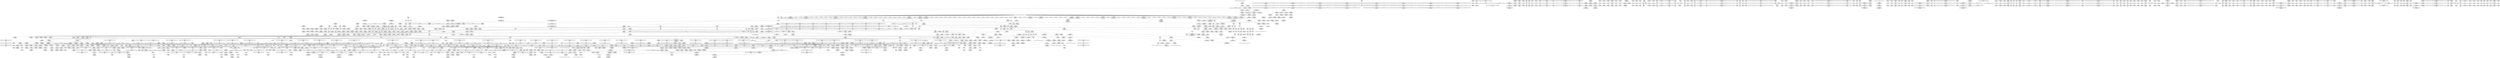 digraph {
	CE0x4824670 [shape=record,shape=Mrecord,label="{CE0x4824670|rcu_read_lock:tmp6|include/linux/rcupdate.h,882|*SummSink*}"]
	CE0x489ffd0 [shape=record,shape=Mrecord,label="{CE0x489ffd0|i64*_getelementptr_inbounds_(_4_x_i64_,_4_x_i64_*___llvm_gcov_ctr134,_i64_0,_i64_0)|*Constant*|*SummSource*}"]
	CE0x48920a0 [shape=record,shape=Mrecord,label="{CE0x48920a0|rcu_read_unlock:tmp20|include/linux/rcupdate.h,933|*SummSink*}"]
	CE0x47e6e40 [shape=record,shape=Mrecord,label="{CE0x47e6e40|current_sid:cred|security/selinux/hooks.c,218|*SummSink*}"]
	CE0x47c1fd0 [shape=record,shape=Mrecord,label="{CE0x47c1fd0|current_sid:tobool1|security/selinux/hooks.c,218|*SummSource*}"]
	CE0x48a0f70 [shape=record,shape=Mrecord,label="{CE0x48a0f70|rcu_lock_release:tmp3}"]
	CE0x47e2180 [shape=record,shape=Mrecord,label="{CE0x47e2180|ipc_has_perm:ipc_perms|Function::ipc_has_perm&Arg::ipc_perms::}"]
	CE0x4791f10 [shape=record,shape=Mrecord,label="{CE0x4791f10|GLOBAL:__llvm_gcov_global_state_pred322|Global_var:__llvm_gcov_global_state_pred322|*SummSource*}"]
	CE0x477a7d0 [shape=record,shape=Mrecord,label="{CE0x477a7d0|_call_void___llvm_gcov_indirect_counter_increment(i32*___llvm_gcov_global_state_pred322,_i64**_getelementptr_inbounds_(_8_x_i64*_,_8_x_i64*_*___llvm_gcda_edge_table321,_i64_0,_i64_1)),_!dbg_!27714|security/selinux/hooks.c,5438|*SummSink*}"]
	CE0x47fdae0 [shape=record,shape=Mrecord,label="{CE0x47fdae0|GLOBAL:__llvm_gcov_ctr127|Global_var:__llvm_gcov_ctr127|*SummSink*}"]
	CE0x4802c70 [shape=record,shape=Mrecord,label="{CE0x4802c70|i64*_getelementptr_inbounds_(_13_x_i64_,_13_x_i64_*___llvm_gcov_ctr126,_i64_0,_i64_1)|*Constant*|*SummSink*}"]
	CE0x47f3bc0 [shape=record,shape=Mrecord,label="{CE0x47f3bc0|ipc_has_perm:type|security/selinux/hooks.c,5133|*SummSource*}"]
	CE0x483a3b0 [shape=record,shape=Mrecord,label="{CE0x483a3b0|rcu_lock_acquire:entry|*SummSink*}"]
	CE0x48307e0 [shape=record,shape=Mrecord,label="{CE0x48307e0|task_sid:tmp27|security/selinux/hooks.c,208|*SummSource*}"]
	CE0x476a250 [shape=record,shape=Mrecord,label="{CE0x476a250|80:_i32,_112:_i8*,_:_CRE_16,17_}"]
	CE0x47be650 [shape=record,shape=Mrecord,label="{CE0x47be650|current_sid:tmp5|security/selinux/hooks.c,218}"]
	CE0x47687b0 [shape=record,shape=Mrecord,label="{CE0x47687b0|selinux_sem_semctl:sw.bb|*SummSink*}"]
	CE0x489ca40 [shape=record,shape=Mrecord,label="{CE0x489ca40|%struct.task_struct*_(%struct.task_struct**)*_asm_movq_%gs:$_1:P_,$0_,_r,im,_dirflag_,_fpsr_,_flags_}"]
	CE0x4795900 [shape=record,shape=Mrecord,label="{CE0x4795900|__llvm_gcov_indirect_counter_increment:tmp1}"]
	CE0x47fd040 [shape=record,shape=Mrecord,label="{CE0x47fd040|task_sid:tmp23|security/selinux/hooks.c,208|*SummSource*}"]
	CE0x4822020 [shape=record,shape=Mrecord,label="{CE0x4822020|__rcu_read_lock:tmp4|include/linux/rcupdate.h,239|*SummSource*}"]
	CE0x481d080 [shape=record,shape=Mrecord,label="{CE0x481d080|rcu_read_lock:tmp16|include/linux/rcupdate.h,882|*SummSink*}"]
	CE0x47f4430 [shape=record,shape=Mrecord,label="{CE0x47f4430|ipc_has_perm:key|security/selinux/hooks.c,5134|*SummSink*}"]
	CE0x47ea170 [shape=record,shape=Mrecord,label="{CE0x47ea170|current_sid:tmp24|security/selinux/hooks.c,220|*SummSink*}"]
	CE0x4779670 [shape=record,shape=Mrecord,label="{CE0x4779670|_ret_%struct.task_struct*_%tmp4,_!dbg_!27714|./arch/x86/include/asm/current.h,14|*SummSink*}"]
	CE0x479d850 [shape=record,shape=Mrecord,label="{CE0x479d850|get_current:tmp1}"]
	CE0x4832540 [shape=record,shape=Mrecord,label="{CE0x4832540|_call_void_rcu_read_unlock()_#10,_!dbg_!27748|security/selinux/hooks.c,209|*SummSource*}"]
	CE0x48a6070 [shape=record,shape=Mrecord,label="{CE0x48a6070|%struct.lockdep_map*_null|*Constant*|*SummSource*}"]
	CE0x489e3c0 [shape=record,shape=Mrecord,label="{CE0x489e3c0|__preempt_count_add:bb}"]
	CE0x47a0cd0 [shape=record,shape=Mrecord,label="{CE0x47a0cd0|get_current:tmp4|./arch/x86/include/asm/current.h,14|*SummSink*}"]
	CE0x477aeb0 [shape=record,shape=Mrecord,label="{CE0x477aeb0|i32_3|*Constant*}"]
	CE0x48052b0 [shape=record,shape=Mrecord,label="{CE0x48052b0|task_sid:tobool4|security/selinux/hooks.c,208|*SummSink*}"]
	CE0x47fa700 [shape=record,shape=Mrecord,label="{CE0x47fa700|rcu_lock_release:tmp}"]
	CE0x47fab00 [shape=record,shape=Mrecord,label="{CE0x47fab00|rcu_lock_acquire:tmp4|include/linux/rcupdate.h,418|*SummSink*}"]
	CE0x47dc7e0 [shape=record,shape=Mrecord,label="{CE0x47dc7e0|80:_i32,_112:_i8*,_:_CRE_55,56_}"]
	CE0x4761260 [shape=record,shape=Mrecord,label="{CE0x4761260|_call_void___llvm_gcov_indirect_counter_increment(i32*___llvm_gcov_global_state_pred322,_i64**_getelementptr_inbounds_(_8_x_i64*_,_8_x_i64*_*___llvm_gcda_edge_table321,_i64_0,_i64_1)),_!dbg_!27714|security/selinux/hooks.c,5438}"]
	CE0x4761330 [shape=record,shape=Mrecord,label="{CE0x4761330|i32_15|*Constant*}"]
	CE0x479bb10 [shape=record,shape=Mrecord,label="{CE0x479bb10|i64**_getelementptr_inbounds_(_8_x_i64*_,_8_x_i64*_*___llvm_gcda_edge_table321,_i64_0,_i64_0)|*Constant*|*SummSink*}"]
	CE0x47f2ec0 [shape=record,shape=Mrecord,label="{CE0x47f2ec0|i32_0|*Constant*}"]
	CE0x4894d30 [shape=record,shape=Mrecord,label="{CE0x4894d30|i32_934|*Constant*|*SummSource*}"]
	CE0x47b4a70 [shape=record,shape=Mrecord,label="{CE0x47b4a70|ipc_has_perm:tmp7|security/selinux/hooks.c,5136|*SummSource*}"]
	CE0x4779fb0 [shape=record,shape=Mrecord,label="{CE0x4779fb0|i64**_getelementptr_inbounds_(_8_x_i64*_,_8_x_i64*_*___llvm_gcda_edge_table321,_i64_0,_i64_1)|*Constant*|*SummSource*}"]
	CE0x478c050 [shape=record,shape=Mrecord,label="{CE0x478c050|i32_1|*Constant*|*SummSource*}"]
	CE0x48a4f70 [shape=record,shape=Mrecord,label="{CE0x48a4f70|_call_void_mcount()_#3|*SummSource*}"]
	CE0x47e7940 [shape=record,shape=Mrecord,label="{CE0x47e7940|COLLAPSED:_CMRE:_elem_0::|security/selinux/hooks.c,218}"]
	CE0x479fa00 [shape=record,shape=Mrecord,label="{CE0x479fa00|ipc_has_perm:tmp2|*SummSource*}"]
	CE0x478cda0 [shape=record,shape=Mrecord,label="{CE0x478cda0|i64**_getelementptr_inbounds_(_8_x_i64*_,_8_x_i64*_*___llvm_gcda_edge_table321,_i64_0,_i64_3)|*Constant*|*SummSource*}"]
	CE0x47b85d0 [shape=record,shape=Mrecord,label="{CE0x47b85d0|task_sid:tmp20|security/selinux/hooks.c,208}"]
	CE0x481cf00 [shape=record,shape=Mrecord,label="{CE0x481cf00|rcu_read_lock:tmp16|include/linux/rcupdate.h,882|*SummSource*}"]
	CE0x47a0e70 [shape=record,shape=Mrecord,label="{CE0x47a0e70|GLOBAL:current_task|Global_var:current_task|*SummSource*}"]
	CE0x47dca40 [shape=record,shape=Mrecord,label="{CE0x47dca40|80:_i32,_112:_i8*,_:_CRE_57,58_}"]
	CE0x4836ed0 [shape=record,shape=Mrecord,label="{CE0x4836ed0|i32_0|*Constant*}"]
	CE0x4803030 [shape=record,shape=Mrecord,label="{CE0x4803030|current_sid:call|security/selinux/hooks.c,218|*SummSink*}"]
	CE0x4802480 [shape=record,shape=Mrecord,label="{CE0x4802480|task_sid:real_cred|security/selinux/hooks.c,208|*SummSource*}"]
	CE0x4789fc0 [shape=record,shape=Mrecord,label="{CE0x4789fc0|selinux_sem_semctl:sw.bb2|*SummSink*}"]
	CE0x47eb7a0 [shape=record,shape=Mrecord,label="{CE0x47eb7a0|cred_sid:tmp6|security/selinux/hooks.c,197|*SummSink*}"]
	CE0x4774ad0 [shape=record,shape=Mrecord,label="{CE0x4774ad0|selinux_sem_semctl:tmp8|security/selinux/hooks.c,5450|*SummSink*}"]
	CE0x48876e0 [shape=record,shape=Mrecord,label="{CE0x48876e0|rcu_read_unlock:call|include/linux/rcupdate.h,933|*SummSink*}"]
	CE0x4819550 [shape=record,shape=Mrecord,label="{CE0x4819550|rcu_read_lock:tmp9|include/linux/rcupdate.h,882|*SummSource*}"]
	CE0x47bd3c0 [shape=record,shape=Mrecord,label="{CE0x47bd3c0|_call_void_mcount()_#3|*SummSink*}"]
	CE0x488ae80 [shape=record,shape=Mrecord,label="{CE0x488ae80|rcu_read_unlock:tobool1|include/linux/rcupdate.h,933|*SummSink*}"]
	CE0x47e0240 [shape=record,shape=Mrecord,label="{CE0x47e0240|selinux_sem_semctl:call8|security/selinux/hooks.c,5466}"]
	CE0x4823540 [shape=record,shape=Mrecord,label="{CE0x4823540|i64*_getelementptr_inbounds_(_11_x_i64_,_11_x_i64_*___llvm_gcov_ctr132,_i64_0,_i64_8)|*Constant*}"]
	CE0x48210e0 [shape=record,shape=Mrecord,label="{CE0x48210e0|i8*_getelementptr_inbounds_(_25_x_i8_,_25_x_i8_*_.str45,_i32_0,_i32_0)|*Constant*}"]
	CE0x48a3de0 [shape=record,shape=Mrecord,label="{CE0x48a3de0|__rcu_read_unlock:tmp3|*SummSink*}"]
	CE0x478fb80 [shape=record,shape=Mrecord,label="{CE0x478fb80|selinux_sem_semctl:sem_perm|security/selinux/hooks.c,5466|*SummSink*}"]
	CE0x48303e0 [shape=record,shape=Mrecord,label="{CE0x48303e0|i64*_getelementptr_inbounds_(_13_x_i64_,_13_x_i64_*___llvm_gcov_ctr126,_i64_0,_i64_12)|*Constant*|*SummSink*}"]
	CE0x4831f30 [shape=record,shape=Mrecord,label="{CE0x4831f30|_ret_i32_%tmp6,_!dbg_!27716|security/selinux/hooks.c,197|*SummSource*}"]
	CE0x48a5bd0 [shape=record,shape=Mrecord,label="{CE0x48a5bd0|%struct.lockdep_map*_null|*Constant*}"]
	CE0x48a1120 [shape=record,shape=Mrecord,label="{CE0x48a1120|rcu_lock_release:tmp3|*SummSource*}"]
	CE0x479bd10 [shape=record,shape=Mrecord,label="{CE0x479bd10|selinux_sem_semctl:tmp16|security/selinux/hooks.c,5463}"]
	CE0x47c35c0 [shape=record,shape=Mrecord,label="{CE0x47c35c0|selinux_sem_semctl:tmp19|security/selinux/hooks.c,5466|*SummSink*}"]
	CE0x489b800 [shape=record,shape=Mrecord,label="{CE0x489b800|i64*_getelementptr_inbounds_(_4_x_i64_,_4_x_i64_*___llvm_gcov_ctr133,_i64_0,_i64_2)|*Constant*}"]
	CE0x48b21c0 [shape=record,shape=Mrecord,label="{CE0x48b21c0|__rcu_read_lock:tmp}"]
	CE0x47ba0d0 [shape=record,shape=Mrecord,label="{CE0x47ba0d0|avc_has_perm:requested|Function::avc_has_perm&Arg::requested::|*SummSource*}"]
	CE0x47ee120 [shape=record,shape=Mrecord,label="{CE0x47ee120|GLOBAL:__llvm_gcov_ctr127|Global_var:__llvm_gcov_ctr127}"]
	CE0x4791ac0 [shape=record,shape=Mrecord,label="{CE0x4791ac0|selinux_sem_semctl:tmp2|security/selinux/hooks.c,5438|*SummSource*}"]
	CE0x4835d30 [shape=record,shape=Mrecord,label="{CE0x4835d30|rcu_read_unlock:tmp16|include/linux/rcupdate.h,933}"]
	CE0x47e6600 [shape=record,shape=Mrecord,label="{CE0x47e6600|i32_78|*Constant*}"]
	CE0x481bba0 [shape=record,shape=Mrecord,label="{CE0x481bba0|rcu_read_lock:tmp14|include/linux/rcupdate.h,882}"]
	CE0x489cc60 [shape=record,shape=Mrecord,label="{CE0x489cc60|__rcu_read_unlock:tmp1|*SummSource*}"]
	CE0x47e1f80 [shape=record,shape=Mrecord,label="{CE0x47e1f80|ipc_has_perm:entry|*SummSink*}"]
	CE0x48233d0 [shape=record,shape=Mrecord,label="{CE0x48233d0|rcu_read_unlock:tmp16|include/linux/rcupdate.h,933|*SummSink*}"]
	CE0x4813ae0 [shape=record,shape=Mrecord,label="{CE0x4813ae0|i32_10|*Constant*|*SummSource*}"]
	CE0x48b7550 [shape=record,shape=Mrecord,label="{CE0x48b7550|__preempt_count_sub:tmp}"]
	CE0x47e4e40 [shape=record,shape=Mrecord,label="{CE0x47e4e40|task_has_system:call|security/selinux/hooks.c,1592|*SummSource*}"]
	CE0x489be50 [shape=record,shape=Mrecord,label="{CE0x489be50|_call_void_asm_addl_$1,_%gs:$0_,_*m,ri,*m,_dirflag_,_fpsr_,_flags_(i32*___preempt_count,_i32_%val,_i32*___preempt_count)_#3,_!dbg_!27714,_!srcloc_!27717|./arch/x86/include/asm/preempt.h,72}"]
	CE0x478bcd0 [shape=record,shape=Mrecord,label="{CE0x478bcd0|GLOBAL:__llvm_gcov_indirect_counter_increment|*Constant*|*SummSink*}"]
	CE0x4824fe0 [shape=record,shape=Mrecord,label="{CE0x4824fe0|rcu_read_unlock:tobool|include/linux/rcupdate.h,933|*SummSource*}"]
	CE0x48232a0 [shape=record,shape=Mrecord,label="{CE0x48232a0|rcu_read_unlock:tmp16|include/linux/rcupdate.h,933|*SummSource*}"]
	CE0x4816da0 [shape=record,shape=Mrecord,label="{CE0x4816da0|GLOBAL:rcu_lock_map|Global_var:rcu_lock_map|*SummSink*}"]
	CE0x4833d20 [shape=record,shape=Mrecord,label="{CE0x4833d20|rcu_read_lock:tmp3|*SummSource*}"]
	CE0x488f080 [shape=record,shape=Mrecord,label="{CE0x488f080|i32_1|*Constant*}"]
	CE0x483ef20 [shape=record,shape=Mrecord,label="{CE0x483ef20|current_sid:tmp18|security/selinux/hooks.c,218|*SummSink*}"]
	CE0x48c8890 [shape=record,shape=Mrecord,label="{CE0x48c8890|i64*_getelementptr_inbounds_(_4_x_i64_,_4_x_i64_*___llvm_gcov_ctr134,_i64_0,_i64_3)|*Constant*|*SummSink*}"]
	CE0x48354d0 [shape=record,shape=Mrecord,label="{CE0x48354d0|current_sid:tmp12|security/selinux/hooks.c,218|*SummSink*}"]
	CE0x4798350 [shape=record,shape=Mrecord,label="{CE0x4798350|task_sid:tmp19|security/selinux/hooks.c,208|*SummSink*}"]
	CE0x4789070 [shape=record,shape=Mrecord,label="{CE0x4789070|_call_void___llvm_gcov_indirect_counter_increment(i32*___llvm_gcov_global_state_pred322,_i64**_getelementptr_inbounds_(_8_x_i64*_,_8_x_i64*_*___llvm_gcda_edge_table321,_i64_0,_i64_3)),_!dbg_!27721|security/selinux/hooks.c,5446}"]
	CE0x48b8530 [shape=record,shape=Mrecord,label="{CE0x48b8530|_call_void_mcount()_#3}"]
	CE0x47621e0 [shape=record,shape=Mrecord,label="{CE0x47621e0|selinux_sem_semctl:tmp1}"]
	CE0x47667a0 [shape=record,shape=Mrecord,label="{CE0x47667a0|task_has_system:perms|Function::task_has_system&Arg::perms::}"]
	CE0x48bbf50 [shape=record,shape=Mrecord,label="{CE0x48bbf50|__preempt_count_add:do.end|*SummSource*}"]
	CE0x47fbf70 [shape=record,shape=Mrecord,label="{CE0x47fbf70|task_sid:tmp20|security/selinux/hooks.c,208|*SummSink*}"]
	CE0x47f1e70 [shape=record,shape=Mrecord,label="{CE0x47f1e70|i64*_getelementptr_inbounds_(_11_x_i64_,_11_x_i64_*___llvm_gcov_ctr125,_i64_0,_i64_1)|*Constant*|*SummSink*}"]
	CE0x476fcb0 [shape=record,shape=Mrecord,label="{CE0x476fcb0|i64*_getelementptr_inbounds_(_25_x_i64_,_25_x_i64_*___llvm_gcov_ctr320,_i64_0,_i64_19)|*Constant*|*SummSink*}"]
	CE0x47ed430 [shape=record,shape=Mrecord,label="{CE0x47ed430|rcu_read_lock:land.lhs.true|*SummSink*}"]
	CE0x478de40 [shape=record,shape=Mrecord,label="{CE0x478de40|GLOBAL:task_has_system|*Constant*|*SummSource*}"]
	CE0x48140d0 [shape=record,shape=Mrecord,label="{CE0x48140d0|i64*_getelementptr_inbounds_(_11_x_i64_,_11_x_i64_*___llvm_gcov_ctr127,_i64_0,_i64_1)|*Constant*|*SummSink*}"]
	CE0x482b350 [shape=record,shape=Mrecord,label="{CE0x482b350|rcu_read_unlock:do.body}"]
	CE0x47a0940 [shape=record,shape=Mrecord,label="{CE0x47a0940|__preempt_count_add:entry|*SummSink*}"]
	CE0x48b0fc0 [shape=record,shape=Mrecord,label="{CE0x48b0fc0|GLOBAL:__preempt_count|Global_var:__preempt_count}"]
	CE0x48bcf70 [shape=record,shape=Mrecord,label="{CE0x48bcf70|__preempt_count_sub:tmp1|*SummSink*}"]
	CE0x480a9d0 [shape=record,shape=Mrecord,label="{CE0x480a9d0|%struct.task_struct*_(%struct.task_struct**)*_asm_movq_%gs:$_1:P_,$0_,_r,im,_dirflag_,_fpsr_,_flags_}"]
	CE0x478eef0 [shape=record,shape=Mrecord,label="{CE0x478eef0|selinux_sem_semctl:bb|*SummSource*}"]
	CE0x4832c40 [shape=record,shape=Mrecord,label="{CE0x4832c40|rcu_read_unlock:entry|*SummSource*}"]
	CE0x48a3d10 [shape=record,shape=Mrecord,label="{CE0x48a3d10|__rcu_read_unlock:bb}"]
	CE0x48baaf0 [shape=record,shape=Mrecord,label="{CE0x48baaf0|i8*_undef|*Constant*|*SummSource*}"]
	CE0x5a40db0 [shape=record,shape=Mrecord,label="{CE0x5a40db0|selinux_sem_semctl:sw.default|*SummSink*}"]
	CE0x47670d0 [shape=record,shape=Mrecord,label="{CE0x47670d0|selinux_sem_semctl:sw.bb7}"]
	CE0x651ca50 [shape=record,shape=Mrecord,label="{CE0x651ca50|i32_18|*Constant*}"]
	CE0x489fd70 [shape=record,shape=Mrecord,label="{CE0x489fd70|i64*_getelementptr_inbounds_(_4_x_i64_,_4_x_i64_*___llvm_gcov_ctr134,_i64_0,_i64_0)|*Constant*}"]
	CE0x47e36f0 [shape=record,shape=Mrecord,label="{CE0x47e36f0|__llvm_gcov_indirect_counter_increment:bb}"]
	CE0x48a6650 [shape=record,shape=Mrecord,label="{CE0x48a6650|i64_ptrtoint_(i8*_blockaddress(_rcu_lock_acquire,_%__here)_to_i64)|*Constant*|*SummSink*}"]
	CE0x48b7f00 [shape=record,shape=Mrecord,label="{CE0x48b7f00|__preempt_count_add:tmp7|./arch/x86/include/asm/preempt.h,73|*SummSink*}"]
	CE0x489ea50 [shape=record,shape=Mrecord,label="{CE0x489ea50|__preempt_count_add:bb|*SummSink*}"]
	CE0x478be30 [shape=record,shape=Mrecord,label="{CE0x478be30|i32_17|*Constant*|*SummSource*}"]
	CE0x47f0e70 [shape=record,shape=Mrecord,label="{CE0x47f0e70|current_sid:tobool|security/selinux/hooks.c,218|*SummSource*}"]
	CE0x47ebc30 [shape=record,shape=Mrecord,label="{CE0x47ebc30|rcu_lock_acquire:entry}"]
	CE0x48afaf0 [shape=record,shape=Mrecord,label="{CE0x48afaf0|__preempt_count_add:do.end|*SummSink*}"]
	CE0x47c0cf0 [shape=record,shape=Mrecord,label="{CE0x47c0cf0|task_sid:tobool|security/selinux/hooks.c,208}"]
	CE0x4805a00 [shape=record,shape=Mrecord,label="{CE0x4805a00|task_sid:tmp14|security/selinux/hooks.c,208}"]
	CE0x47f15f0 [shape=record,shape=Mrecord,label="{CE0x47f15f0|rcu_read_lock:tmp1|*SummSink*}"]
	CE0x482d470 [shape=record,shape=Mrecord,label="{CE0x482d470|rcu_lock_release:tmp7}"]
	CE0x47ee710 [shape=record,shape=Mrecord,label="{CE0x47ee710|task_sid:tmp16|security/selinux/hooks.c,208|*SummSource*}"]
	CE0x47869a0 [shape=record,shape=Mrecord,label="{CE0x47869a0|i32_18|*Constant*|*SummSource*}"]
	CE0x48b1f40 [shape=record,shape=Mrecord,label="{CE0x48b1f40|i64*_getelementptr_inbounds_(_4_x_i64_,_4_x_i64_*___llvm_gcov_ctr130,_i64_0,_i64_0)|*Constant*}"]
	CE0x47f6a60 [shape=record,shape=Mrecord,label="{CE0x47f6a60|avc_has_perm:entry}"]
	CE0x52bb4b0 [shape=record,shape=Mrecord,label="{CE0x52bb4b0|i32_14|*Constant*}"]
	CE0x47e1db0 [shape=record,shape=Mrecord,label="{CE0x47e1db0|ipc_has_perm:entry}"]
	CE0x489cec0 [shape=record,shape=Mrecord,label="{CE0x489cec0|__rcu_read_unlock:tmp|*SummSink*}"]
	CE0x4797fa0 [shape=record,shape=Mrecord,label="{CE0x4797fa0|task_sid:tmp18|security/selinux/hooks.c,208|*SummSink*}"]
	CE0x47b58f0 [shape=record,shape=Mrecord,label="{CE0x47b58f0|__rcu_read_lock:tmp5|include/linux/rcupdate.h,239}"]
	CE0x480bdc0 [shape=record,shape=Mrecord,label="{CE0x480bdc0|_call_void_mcount()_#3|*SummSource*}"]
	CE0x47a20d0 [shape=record,shape=Mrecord,label="{CE0x47a20d0|i64_5|*Constant*}"]
	CE0x47dfcd0 [shape=record,shape=Mrecord,label="{CE0x47dfcd0|80:_i32,_112:_i8*,_:_CRE_184,188_|*MultipleSource*|Function::selinux_sem_semctl&Arg::sma::|security/selinux/hooks.c,5466}"]
	CE0x4819b20 [shape=record,shape=Mrecord,label="{CE0x4819b20|rcu_read_lock:tmp10|include/linux/rcupdate.h,882|*SummSink*}"]
	CE0x47c5220 [shape=record,shape=Mrecord,label="{CE0x47c5220|80:_i32,_112:_i8*,_:_CRE_30,31_}"]
	CE0x47962b0 [shape=record,shape=Mrecord,label="{CE0x47962b0|COLLAPSED:_GCMRE_current_task_external_global_%struct.task_struct*:_elem_0:default:}"]
	CE0x479e550 [shape=record,shape=Mrecord,label="{CE0x479e550|task_has_system:tmp1|*SummSource*}"]
	CE0x47a2980 [shape=record,shape=Mrecord,label="{CE0x47a2980|i64*_getelementptr_inbounds_(_2_x_i64_,_2_x_i64_*___llvm_gcov_ctr294,_i64_0,_i64_0)|*Constant*}"]
	CE0x488acf0 [shape=record,shape=Mrecord,label="{CE0x488acf0|__rcu_read_lock:tmp7|include/linux/rcupdate.h,240|*SummSource*}"]
	CE0x47ff620 [shape=record,shape=Mrecord,label="{CE0x47ff620|_call_void_mcount()_#3|*SummSource*}"]
	CE0x48238e0 [shape=record,shape=Mrecord,label="{CE0x48238e0|i64*_getelementptr_inbounds_(_11_x_i64_,_11_x_i64_*___llvm_gcov_ctr132,_i64_0,_i64_8)|*Constant*|*SummSource*}"]
	CE0x4824f00 [shape=record,shape=Mrecord,label="{CE0x4824f00|rcu_read_unlock:tobool|include/linux/rcupdate.h,933}"]
	CE0x489e430 [shape=record,shape=Mrecord,label="{CE0x489e430|__rcu_read_unlock:tmp7|include/linux/rcupdate.h,245}"]
	CE0x48891c0 [shape=record,shape=Mrecord,label="{CE0x48891c0|__preempt_count_add:val|Function::__preempt_count_add&Arg::val::|*SummSource*}"]
	CE0x478bfb0 [shape=record,shape=Mrecord,label="{CE0x478bfb0|i32_11|*Constant*|*SummSink*}"]
	CE0x47c4c30 [shape=record,shape=Mrecord,label="{CE0x47c4c30|80:_i32,_112:_i8*,_:_CRE_25,26_}"]
	CE0x47ef0d0 [shape=record,shape=Mrecord,label="{CE0x47ef0d0|i64*_getelementptr_inbounds_(_11_x_i64_,_11_x_i64_*___llvm_gcov_ctr125,_i64_0,_i64_1)|*Constant*}"]
	CE0x482caf0 [shape=record,shape=Mrecord,label="{CE0x482caf0|i64_ptrtoint_(i8*_blockaddress(_rcu_lock_release,_%__here)_to_i64)|*Constant*|*SummSink*}"]
	CE0x47fe600 [shape=record,shape=Mrecord,label="{CE0x47fe600|i64*_getelementptr_inbounds_(_11_x_i64_,_11_x_i64_*___llvm_gcov_ctr125,_i64_0,_i64_8)|*Constant*}"]
	CE0x47ff1b0 [shape=record,shape=Mrecord,label="{CE0x47ff1b0|i64*_getelementptr_inbounds_(_13_x_i64_,_13_x_i64_*___llvm_gcov_ctr126,_i64_0,_i64_0)|*Constant*|*SummSource*}"]
	CE0x4801c30 [shape=record,shape=Mrecord,label="{CE0x4801c30|task_sid:tobool1|security/selinux/hooks.c,208|*SummSource*}"]
	CE0x47ddc10 [shape=record,shape=Mrecord,label="{CE0x47ddc10|80:_i32,_112:_i8*,_:_CRE_72,73_|*MultipleSource*|Function::selinux_sem_semctl&Arg::sma::|security/selinux/hooks.c,5466}"]
	CE0x480fee0 [shape=record,shape=Mrecord,label="{CE0x480fee0|GLOBAL:__llvm_gcov_ctr126|Global_var:__llvm_gcov_ctr126|*SummSource*}"]
	CE0x4834c00 [shape=record,shape=Mrecord,label="{CE0x4834c00|rcu_read_unlock:tmp14|include/linux/rcupdate.h,933}"]
	CE0x4887640 [shape=record,shape=Mrecord,label="{CE0x4887640|rcu_read_unlock:call|include/linux/rcupdate.h,933|*SummSource*}"]
	CE0x47be290 [shape=record,shape=Mrecord,label="{CE0x47be290|cred_sid:tmp3|*SummSink*}"]
	CE0x47a12d0 [shape=record,shape=Mrecord,label="{CE0x47a12d0|task_sid:if.end|*SummSource*}"]
	CE0x479cdf0 [shape=record,shape=Mrecord,label="{CE0x479cdf0|i32_32|*Constant*|*SummSource*}"]
	CE0x47b9b60 [shape=record,shape=Mrecord,label="{CE0x47b9b60|%struct.common_audit_data*_null|*Constant*}"]
	CE0x48111f0 [shape=record,shape=Mrecord,label="{CE0x48111f0|i64_5|*Constant*}"]
	CE0x47f1cc0 [shape=record,shape=Mrecord,label="{CE0x47f1cc0|i64*_getelementptr_inbounds_(_11_x_i64_,_11_x_i64_*___llvm_gcov_ctr125,_i64_0,_i64_1)|*Constant*|*SummSource*}"]
	CE0x48a0b40 [shape=record,shape=Mrecord,label="{CE0x48a0b40|GLOBAL:__preempt_count|Global_var:__preempt_count}"]
	CE0x482d1c0 [shape=record,shape=Mrecord,label="{CE0x482d1c0|i64*_getelementptr_inbounds_(_4_x_i64_,_4_x_i64_*___llvm_gcov_ctr133,_i64_0,_i64_3)|*Constant*|*SummSink*}"]
	CE0x4824c80 [shape=record,shape=Mrecord,label="{CE0x4824c80|GLOBAL:rcu_read_lock.__warned|Global_var:rcu_read_lock.__warned}"]
	CE0x4820d00 [shape=record,shape=Mrecord,label="{CE0x4820d00|_call_void_lockdep_rcu_suspicious(i8*_getelementptr_inbounds_(_25_x_i8_,_25_x_i8_*_.str45,_i32_0,_i32_0),_i32_883,_i8*_getelementptr_inbounds_(_42_x_i8_,_42_x_i8_*_.str46,_i32_0,_i32_0))_#10,_!dbg_!27728|include/linux/rcupdate.h,882|*SummSink*}"]
	CE0x4775c00 [shape=record,shape=Mrecord,label="{CE0x4775c00|__rcu_read_lock:tmp2|*SummSource*}"]
	CE0x47faff0 [shape=record,shape=Mrecord,label="{CE0x47faff0|i64_1|*Constant*}"]
	CE0x47c2a90 [shape=record,shape=Mrecord,label="{CE0x47c2a90|selinux_sem_semctl:tmp18|security/selinux/hooks.c,5466}"]
	CE0x482b5d0 [shape=record,shape=Mrecord,label="{CE0x482b5d0|rcu_read_unlock:bb}"]
	CE0x48c0a40 [shape=record,shape=Mrecord,label="{CE0x48c0a40|__preempt_count_add:tmp3}"]
	CE0x4813720 [shape=record,shape=Mrecord,label="{CE0x4813720|_ret_i32_%tmp24,_!dbg_!27742|security/selinux/hooks.c,220|*SummSink*}"]
	CE0x482e9b0 [shape=record,shape=Mrecord,label="{CE0x482e9b0|i64*_getelementptr_inbounds_(_4_x_i64_,_4_x_i64_*___llvm_gcov_ctr128,_i64_0,_i64_0)|*Constant*|*SummSink*}"]
	CE0x47dd750 [shape=record,shape=Mrecord,label="{CE0x47dd750|80:_i32,_112:_i8*,_:_CRE_68,69_}"]
	"CONST[source:0(mediator),value:2(dynamic)][purpose:{subject}][SnkIdx:0]"
	CE0x48a33d0 [shape=record,shape=Mrecord,label="{CE0x48a33d0|rcu_lock_release:tmp2|*SummSink*}"]
	CE0x482bd90 [shape=record,shape=Mrecord,label="{CE0x482bd90|i32_1|*Constant*}"]
	CE0x4836280 [shape=record,shape=Mrecord,label="{CE0x4836280|current_sid:tmp13|security/selinux/hooks.c,218|*SummSink*}"]
	CE0x47dcf00 [shape=record,shape=Mrecord,label="{CE0x47dcf00|80:_i32,_112:_i8*,_:_CRE_61,62_}"]
	CE0x4799ed0 [shape=record,shape=Mrecord,label="{CE0x4799ed0|selinux_sem_semctl:tmp14|security/selinux/hooks.c,5460|*SummSink*}"]
	CE0x47eb230 [shape=record,shape=Mrecord,label="{CE0x47eb230|cred_sid:tmp6|security/selinux/hooks.c,197|*SummSource*}"]
	CE0x48a4fe0 [shape=record,shape=Mrecord,label="{CE0x48a4fe0|_call_void_mcount()_#3|*SummSink*}"]
	CE0x47fe230 [shape=record,shape=Mrecord,label="{CE0x47fe230|i1_true|*Constant*|*SummSink*}"]
	CE0x479a1f0 [shape=record,shape=Mrecord,label="{CE0x479a1f0|selinux_sem_semctl:tmp15|security/selinux/hooks.c,5460}"]
	CE0x489f0d0 [shape=record,shape=Mrecord,label="{CE0x489f0d0|__rcu_read_unlock:tmp3}"]
	CE0x48b6860 [shape=record,shape=Mrecord,label="{CE0x48b6860|__preempt_count_sub:tmp6|./arch/x86/include/asm/preempt.h,78|*SummSink*}"]
	CE0x48a4c70 [shape=record,shape=Mrecord,label="{CE0x48a4c70|rcu_lock_acquire:bb|*SummSink*}"]
	CE0x48159b0 [shape=record,shape=Mrecord,label="{CE0x48159b0|_ret_i32_%retval.0,_!dbg_!27728|security/selinux/avc.c,775}"]
	CE0x47f6980 [shape=record,shape=Mrecord,label="{CE0x47f6980|GLOBAL:task_sid.__warned|Global_var:task_sid.__warned|*SummSource*}"]
	CE0x4899180 [shape=record,shape=Mrecord,label="{CE0x4899180|rcu_lock_release:bb|*SummSource*}"]
	CE0x47847f0 [shape=record,shape=Mrecord,label="{CE0x47847f0|i32_(i32,_i32,_i16,_i32,_%struct.common_audit_data*)*_bitcast_(i32_(i32,_i32,_i16,_i32,_%struct.common_audit_data.495*)*_avc_has_perm_to_i32_(i32,_i32,_i16,_i32,_%struct.common_audit_data*)*)|*Constant*|*SummSink*}"]
	CE0x47bd860 [shape=record,shape=Mrecord,label="{CE0x47bd860|current_sid:tmp}"]
	CE0x48058c0 [shape=record,shape=Mrecord,label="{CE0x48058c0|i64_7|*Constant*|*SummSource*}"]
	CE0x4766690 [shape=record,shape=Mrecord,label="{CE0x4766690|task_has_system:tsk|Function::task_has_system&Arg::tsk::|*SummSink*}"]
	CE0x48a5490 [shape=record,shape=Mrecord,label="{CE0x48a5490|__rcu_read_lock:tmp5|include/linux/rcupdate.h,239|*SummSource*}"]
	CE0x48ba780 [shape=record,shape=Mrecord,label="{CE0x48ba780|rcu_lock_acquire:tmp7|*SummSink*}"]
	CE0x4789930 [shape=record,shape=Mrecord,label="{CE0x4789930|GLOBAL:get_current|*Constant*|*SummSink*}"]
	CE0x480e180 [shape=record,shape=Mrecord,label="{CE0x480e180|ipc_has_perm:call2|security/selinux/hooks.c,5136|*SummSink*}"]
	CE0x478a9f0 [shape=record,shape=Mrecord,label="{CE0x478a9f0|_call_void_mcount()_#3|*SummSink*}"]
	CE0x4843f90 [shape=record,shape=Mrecord,label="{CE0x4843f90|current_sid:tmp20|security/selinux/hooks.c,218|*SummSource*}"]
	CE0x4782410 [shape=record,shape=Mrecord,label="{CE0x4782410|_call_void___llvm_gcov_indirect_counter_increment(i32*___llvm_gcov_global_state_pred322,_i64**_getelementptr_inbounds_(_8_x_i64*_,_8_x_i64*_*___llvm_gcda_edge_table321,_i64_0,_i64_7)),_!dbg_!27729|security/selinux/hooks.c,5460|*SummSource*}"]
	CE0x48b99c0 [shape=record,shape=Mrecord,label="{CE0x48b99c0|__preempt_count_sub:val|Function::__preempt_count_sub&Arg::val::|*SummSource*}"]
	CE0x48a4d60 [shape=record,shape=Mrecord,label="{CE0x48a4d60|__rcu_read_lock:tmp2|*SummSink*}"]
	CE0x476e300 [shape=record,shape=Mrecord,label="{CE0x476e300|selinux_sem_semctl:tmp9|security/selinux/hooks.c,5450|*SummSink*}"]
	CE0x4824540 [shape=record,shape=Mrecord,label="{CE0x4824540|rcu_read_lock:tmp6|include/linux/rcupdate.h,882|*SummSource*}"]
	CE0x4775410 [shape=record,shape=Mrecord,label="{CE0x4775410|selinux_sem_semctl:sw.bb3}"]
	CE0x47c14b0 [shape=record,shape=Mrecord,label="{CE0x47c14b0|_call_void_rcu_read_lock()_#10,_!dbg_!27712|security/selinux/hooks.c,207}"]
	CE0x4837bb0 [shape=record,shape=Mrecord,label="{CE0x4837bb0|current_sid:tmp7|security/selinux/hooks.c,218|*SummSink*}"]
	CE0x48857b0 [shape=record,shape=Mrecord,label="{CE0x48857b0|_call_void_mcount()_#3}"]
	CE0x48927f0 [shape=record,shape=Mrecord,label="{CE0x48927f0|rcu_read_unlock:tmp21|include/linux/rcupdate.h,935|*SummSource*}"]
	CE0x48d0d50 [shape=record,shape=Mrecord,label="{CE0x48d0d50|i64*_getelementptr_inbounds_(_4_x_i64_,_4_x_i64_*___llvm_gcov_ctr135,_i64_0,_i64_1)|*Constant*|*SummSource*}"]
	CE0x4896fa0 [shape=record,shape=Mrecord,label="{CE0x4896fa0|rcu_lock_release:map|Function::rcu_lock_release&Arg::map::}"]
	CE0x48980e0 [shape=record,shape=Mrecord,label="{CE0x48980e0|__rcu_read_unlock:entry}"]
	CE0x48bf9c0 [shape=record,shape=Mrecord,label="{CE0x48bf9c0|__rcu_read_unlock:do.body}"]
	CE0x4769d90 [shape=record,shape=Mrecord,label="{CE0x4769d90|80:_i32,_112:_i8*,_:_CRE_12,13_}"]
	CE0x4801660 [shape=record,shape=Mrecord,label="{CE0x4801660|i64*_getelementptr_inbounds_(_11_x_i64_,_11_x_i64_*___llvm_gcov_ctr125,_i64_0,_i64_0)|*Constant*}"]
	CE0x4822e30 [shape=record,shape=Mrecord,label="{CE0x4822e30|i64*_getelementptr_inbounds_(_4_x_i64_,_4_x_i64_*___llvm_gcov_ctr128,_i64_0,_i64_2)|*Constant*|*SummSource*}"]
	CE0x47ee540 [shape=record,shape=Mrecord,label="{CE0x47ee540|i64_2|*Constant*}"]
	CE0x47e69f0 [shape=record,shape=Mrecord,label="{CE0x47e69f0|i32_78|*Constant*|*SummSink*}"]
	CE0x4775d30 [shape=record,shape=Mrecord,label="{CE0x4775d30|rcu_read_unlock:land.lhs.true|*SummSink*}"]
	CE0x4769ff0 [shape=record,shape=Mrecord,label="{CE0x4769ff0|80:_i32,_112:_i8*,_:_CRE_14,15_}"]
	CE0x479eea0 [shape=record,shape=Mrecord,label="{CE0x479eea0|__llvm_gcov_indirect_counter_increment:tmp5|*SummSink*}"]
	CE0x4798cf0 [shape=record,shape=Mrecord,label="{CE0x4798cf0|_call_void_lockdep_rcu_suspicious(i8*_getelementptr_inbounds_(_25_x_i8_,_25_x_i8_*_.str3,_i32_0,_i32_0),_i32_208,_i8*_getelementptr_inbounds_(_41_x_i8_,_41_x_i8_*_.str44,_i32_0,_i32_0))_#10,_!dbg_!27732|security/selinux/hooks.c,208|*SummSource*}"]
	CE0x488bcd0 [shape=record,shape=Mrecord,label="{CE0x488bcd0|rcu_read_unlock:tmp10|include/linux/rcupdate.h,933|*SummSource*}"]
	CE0x4893610 [shape=record,shape=Mrecord,label="{CE0x4893610|rcu_read_unlock:tmp17|include/linux/rcupdate.h,933}"]
	CE0x4885a50 [shape=record,shape=Mrecord,label="{CE0x4885a50|i64*_getelementptr_inbounds_(_4_x_i64_,_4_x_i64_*___llvm_gcov_ctr130,_i64_0,_i64_1)|*Constant*|*SummSource*}"]
	CE0x483dc50 [shape=record,shape=Mrecord,label="{CE0x483dc50|i8*_getelementptr_inbounds_(_45_x_i8_,_45_x_i8_*_.str12,_i32_0,_i32_0)|*Constant*}"]
	CE0x47f2280 [shape=record,shape=Mrecord,label="{CE0x47f2280|task_sid:do.body5|*SummSource*}"]
	CE0x48351a0 [shape=record,shape=Mrecord,label="{CE0x48351a0|current_sid:tmp12|security/selinux/hooks.c,218}"]
	CE0x480be30 [shape=record,shape=Mrecord,label="{CE0x480be30|_call_void_mcount()_#3|*SummSink*}"]
	CE0x47bed20 [shape=record,shape=Mrecord,label="{CE0x47bed20|__rcu_read_lock:entry|*SummSource*}"]
	CE0x4821b80 [shape=record,shape=Mrecord,label="{CE0x4821b80|i32_883|*Constant*}"]
	CE0x489a660 [shape=record,shape=Mrecord,label="{CE0x489a660|i64*_getelementptr_inbounds_(_4_x_i64_,_4_x_i64_*___llvm_gcov_ctr133,_i64_0,_i64_0)|*Constant*}"]
	CE0x48a6ca0 [shape=record,shape=Mrecord,label="{CE0x48a6ca0|i64*_getelementptr_inbounds_(_4_x_i64_,_4_x_i64_*___llvm_gcov_ctr130,_i64_0,_i64_3)|*Constant*|*SummSource*}"]
	CE0x47e67e0 [shape=record,shape=Mrecord,label="{CE0x47e67e0|i32_78|*Constant*|*SummSource*}"]
	CE0x47b5570 [shape=record,shape=Mrecord,label="{CE0x47b5570|rcu_read_unlock:tmp2|*SummSource*}"]
	CE0x481b0a0 [shape=record,shape=Mrecord,label="{CE0x481b0a0|i64_7|*Constant*}"]
	CE0x47dc580 [shape=record,shape=Mrecord,label="{CE0x47dc580|80:_i32,_112:_i8*,_:_CRE_53,54_}"]
	CE0x4897a20 [shape=record,shape=Mrecord,label="{CE0x4897a20|_call_void___rcu_read_unlock()_#10,_!dbg_!27734|include/linux/rcupdate.h,937|*SummSource*}"]
	CE0x4838730 [shape=record,shape=Mrecord,label="{CE0x4838730|cred_sid:tmp1|*SummSink*}"]
	"CONST[source:1(input),value:2(dynamic)][purpose:{operation}][SrcIdx:15]"
	CE0x48a5600 [shape=record,shape=Mrecord,label="{CE0x48a5600|__rcu_read_lock:tmp5|include/linux/rcupdate.h,239|*SummSink*}"]
	CE0x47751c0 [shape=record,shape=Mrecord,label="{CE0x47751c0|selinux_sem_semctl:tmp9|security/selinux/hooks.c,5450|*SummSource*}"]
	CE0x4762b50 [shape=record,shape=Mrecord,label="{CE0x4762b50|selinux_sem_semctl:entry|*SummSink*}"]
	CE0x47ff800 [shape=record,shape=Mrecord,label="{CE0x47ff800|current_sid:call|security/selinux/hooks.c,218}"]
	CE0x47619d0 [shape=record,shape=Mrecord,label="{CE0x47619d0|get_current:tmp2|*SummSink*}"]
	CE0x48b9380 [shape=record,shape=Mrecord,label="{CE0x48b9380|__preempt_count_sub:bb|*SummSink*}"]
	CE0x4898240 [shape=record,shape=Mrecord,label="{CE0x4898240|__rcu_read_unlock:entry|*SummSource*}"]
	CE0x47e6730 [shape=record,shape=Mrecord,label="{CE0x47e6730|_ret_%struct.task_struct*_%tmp4,_!dbg_!27714|./arch/x86/include/asm/current.h,14}"]
	CE0x479e5c0 [shape=record,shape=Mrecord,label="{CE0x479e5c0|task_has_system:tmp1|*SummSink*}"]
	CE0x48a4a10 [shape=record,shape=Mrecord,label="{CE0x48a4a10|i64*_getelementptr_inbounds_(_4_x_i64_,_4_x_i64_*___llvm_gcov_ctr133,_i64_0,_i64_1)|*Constant*|*SummSink*}"]
	CE0x5982e90 [shape=record,shape=Mrecord,label="{CE0x5982e90|selinux_sem_semctl:cmd|Function::selinux_sem_semctl&Arg::cmd::|*SummSource*}"]
	CE0x47f86f0 [shape=record,shape=Mrecord,label="{CE0x47f86f0|i64_2|*Constant*|*SummSink*}"]
	CE0x47e1390 [shape=record,shape=Mrecord,label="{CE0x47e1390|i64*_getelementptr_inbounds_(_25_x_i64_,_25_x_i64_*___llvm_gcov_ctr320,_i64_0,_i64_24)|*Constant*|*SummSink*}"]
	CE0x4812070 [shape=record,shape=Mrecord,label="{CE0x4812070|COLLAPSED:_GCMRE___llvm_gcov_ctr294_internal_global_2_x_i64_zeroinitializer:_elem_0:default:}"]
	CE0x47fa530 [shape=record,shape=Mrecord,label="{CE0x47fa530|i64*_getelementptr_inbounds_(_4_x_i64_,_4_x_i64_*___llvm_gcov_ctr133,_i64_0,_i64_0)|*Constant*|*SummSink*}"]
	CE0x47bc6f0 [shape=record,shape=Mrecord,label="{CE0x47bc6f0|i64_1|*Constant*}"]
	CE0x4802a20 [shape=record,shape=Mrecord,label="{CE0x4802a20|GLOBAL:__rcu_read_lock|*Constant*|*SummSource*}"]
	CE0x47a17b0 [shape=record,shape=Mrecord,label="{CE0x47a17b0|i64*_getelementptr_inbounds_(_2_x_i64_,_2_x_i64_*___llvm_gcov_ctr294,_i64_0,_i64_1)|*Constant*|*SummSource*}"]
	CE0x47c4640 [shape=record,shape=Mrecord,label="{CE0x47c4640|80:_i32,_112:_i8*,_:_CRE_20,21_}"]
	CE0x47ff350 [shape=record,shape=Mrecord,label="{CE0x47ff350|i64*_getelementptr_inbounds_(_13_x_i64_,_13_x_i64_*___llvm_gcov_ctr126,_i64_0,_i64_0)|*Constant*|*SummSink*}"]
	CE0x47bcb20 [shape=record,shape=Mrecord,label="{CE0x47bcb20|i64*_getelementptr_inbounds_(_2_x_i64_,_2_x_i64_*___llvm_gcov_ctr131,_i64_0,_i64_1)|*Constant*|*SummSink*}"]
	CE0x4769c10 [shape=record,shape=Mrecord,label="{CE0x4769c10|80:_i32,_112:_i8*,_:_CRE_11,12_}"]
	CE0x4833830 [shape=record,shape=Mrecord,label="{CE0x4833830|current_sid:do.body}"]
	CE0x47f56e0 [shape=record,shape=Mrecord,label="{CE0x47f56e0|ipc_has_perm:tmp5|security/selinux/hooks.c,5131|*SummSink*}"]
	CE0x4794c60 [shape=record,shape=Mrecord,label="{CE0x4794c60|i64*_getelementptr_inbounds_(_25_x_i64_,_25_x_i64_*___llvm_gcov_ctr320,_i64_0,_i64_20)|*Constant*|*SummSink*}"]
	CE0x48114e0 [shape=record,shape=Mrecord,label="{CE0x48114e0|ipc_has_perm:tmp1}"]
	CE0x47de910 [shape=record,shape=Mrecord,label="{CE0x47de910|80:_i32,_112:_i8*,_:_CRE_100,102_|*MultipleSource*|Function::selinux_sem_semctl&Arg::sma::|security/selinux/hooks.c,5466}"]
	CE0x479c050 [shape=record,shape=Mrecord,label="{CE0x479c050|i64*_getelementptr_inbounds_(_25_x_i64_,_25_x_i64_*___llvm_gcov_ctr320,_i64_0,_i64_22)|*Constant*|*SummSink*}"]
	CE0x4803ab0 [shape=record,shape=Mrecord,label="{CE0x4803ab0|current_sid:tmp2}"]
	CE0x47f3450 [shape=record,shape=Mrecord,label="{CE0x47f3450|ipc_has_perm:tmp4|*LoadInst*|security/selinux/hooks.c,5131|*SummSource*}"]
	CE0x4822090 [shape=record,shape=Mrecord,label="{CE0x4822090|__rcu_read_lock:tmp4|include/linux/rcupdate.h,239|*SummSink*}"]
	CE0x483a4f0 [shape=record,shape=Mrecord,label="{CE0x483a4f0|current_sid:do.body|*SummSink*}"]
	CE0x480d300 [shape=record,shape=Mrecord,label="{CE0x480d300|task_sid:entry}"]
	CE0x4788940 [shape=record,shape=Mrecord,label="{CE0x4788940|i64*_getelementptr_inbounds_(_25_x_i64_,_25_x_i64_*___llvm_gcov_ctr320,_i64_0,_i64_16)|*Constant*}"]
	CE0x479f590 [shape=record,shape=Mrecord,label="{CE0x479f590|_call_void_rcu_read_lock()_#10,_!dbg_!27712|security/selinux/hooks.c,207|*SummSink*}"]
	CE0x47de740 [shape=record,shape=Mrecord,label="{CE0x47de740|80:_i32,_112:_i8*,_:_CRE_96,100_|*MultipleSource*|Function::selinux_sem_semctl&Arg::sma::|security/selinux/hooks.c,5466}"]
	CE0x4825850 [shape=record,shape=Mrecord,label="{CE0x4825850|GLOBAL:__preempt_count_add|*Constant*|*SummSource*}"]
	CE0x48331d0 [shape=record,shape=Mrecord,label="{CE0x48331d0|_ret_void,_!dbg_!27735|include/linux/rcupdate.h,938|*SummSource*}"]
	CE0x483d4e0 [shape=record,shape=Mrecord,label="{CE0x483d4e0|i32_218|*Constant*}"]
	CE0x47746b0 [shape=record,shape=Mrecord,label="{CE0x47746b0|selinux_sem_semctl:tmp8|security/selinux/hooks.c,5450}"]
	CE0x47fe670 [shape=record,shape=Mrecord,label="{CE0x47fe670|i64*_getelementptr_inbounds_(_11_x_i64_,_11_x_i64_*___llvm_gcov_ctr125,_i64_0,_i64_8)|*Constant*|*SummSource*}"]
	CE0x48c6650 [shape=record,shape=Mrecord,label="{CE0x48c6650|__preempt_count_sub:tmp4|./arch/x86/include/asm/preempt.h,77|*SummSource*}"]
	CE0x47ff530 [shape=record,shape=Mrecord,label="{CE0x47ff530|task_sid:tmp}"]
	CE0x48a2f10 [shape=record,shape=Mrecord,label="{CE0x48a2f10|i64*_getelementptr_inbounds_(_4_x_i64_,_4_x_i64_*___llvm_gcov_ctr128,_i64_0,_i64_1)|*Constant*|*SummSource*}"]
	CE0x478a030 [shape=record,shape=Mrecord,label="{CE0x478a030|i64*_getelementptr_inbounds_(_25_x_i64_,_25_x_i64_*___llvm_gcov_ctr320,_i64_0,_i64_0)|*Constant*}"]
	CE0x4818590 [shape=record,shape=Mrecord,label="{CE0x4818590|rcu_read_lock:tmp8|include/linux/rcupdate.h,882|*SummSource*}"]
	CE0x488d950 [shape=record,shape=Mrecord,label="{CE0x488d950|rcu_read_unlock:do.end|*SummSource*}"]
	CE0x4824990 [shape=record,shape=Mrecord,label="{CE0x4824990|rcu_read_lock:tmp7|include/linux/rcupdate.h,882|*SummSource*}"]
	CE0x48350a0 [shape=record,shape=Mrecord,label="{CE0x48350a0|rcu_read_unlock:tmp14|include/linux/rcupdate.h,933|*SummSink*}"]
	CE0x4892680 [shape=record,shape=Mrecord,label="{CE0x4892680|i64*_getelementptr_inbounds_(_11_x_i64_,_11_x_i64_*___llvm_gcov_ctr132,_i64_0,_i64_10)|*Constant*}"]
	CE0x47c49d0 [shape=record,shape=Mrecord,label="{CE0x47c49d0|80:_i32,_112:_i8*,_:_CRE_23,24_}"]
	CE0x47ebe50 [shape=record,shape=Mrecord,label="{CE0x47ebe50|_call_void_rcu_lock_acquire(%struct.lockdep_map*_rcu_lock_map)_#10,_!dbg_!27711|include/linux/rcupdate.h,881|*SummSource*}"]
	CE0x480f940 [shape=record,shape=Mrecord,label="{CE0x480f940|0:_i16,_4:_i32,_:_CRE_0,2_|*MultipleSource*|security/selinux/hooks.c,5136|*LoadInst*|security/selinux/hooks.c,5131|security/selinux/hooks.c,5131}"]
	CE0x4803b20 [shape=record,shape=Mrecord,label="{CE0x4803b20|current_sid:tmp2|*SummSource*}"]
	CE0x483faa0 [shape=record,shape=Mrecord,label="{CE0x483faa0|_call_void_mcount()_#3}"]
	CE0x478d750 [shape=record,shape=Mrecord,label="{CE0x478d750|selinux_sem_semctl:tmp7|security/selinux/hooks.c,5446}"]
	CE0x47eaed0 [shape=record,shape=Mrecord,label="{CE0x47eaed0|cred_sid:sid|security/selinux/hooks.c,197|*SummSink*}"]
	CE0x48c8160 [shape=record,shape=Mrecord,label="{CE0x48c8160|i64*_getelementptr_inbounds_(_4_x_i64_,_4_x_i64_*___llvm_gcov_ctr129,_i64_0,_i64_1)|*Constant*}"]
	CE0x48ba020 [shape=record,shape=Mrecord,label="{CE0x48ba020|i64*_getelementptr_inbounds_(_4_x_i64_,_4_x_i64_*___llvm_gcov_ctr130,_i64_0,_i64_0)|*Constant*|*SummSource*}"]
	CE0x47dee80 [shape=record,shape=Mrecord,label="{CE0x47dee80|80:_i32,_112:_i8*,_:_CRE_120,128_|*MultipleSource*|Function::selinux_sem_semctl&Arg::sma::|security/selinux/hooks.c,5466}"]
	CE0x47c31e0 [shape=record,shape=Mrecord,label="{CE0x47c31e0|selinux_sem_semctl:tmp19|security/selinux/hooks.c,5466}"]
	CE0x47bac10 [shape=record,shape=Mrecord,label="{CE0x47bac10|rcu_read_lock:if.end|*SummSink*}"]
	CE0x479e7b0 [shape=record,shape=Mrecord,label="{CE0x479e7b0|i64*_getelementptr_inbounds_(_2_x_i64_,_2_x_i64_*___llvm_gcov_ctr159,_i64_0,_i64_1)|*Constant*}"]
	CE0x480d640 [shape=record,shape=Mrecord,label="{CE0x480d640|i64*_getelementptr_inbounds_(_2_x_i64_,_2_x_i64_*___llvm_gcov_ctr98,_i64_0,_i64_0)|*Constant*|*SummSink*}"]
	CE0x478b070 [shape=record,shape=Mrecord,label="{CE0x478b070|selinux_sem_semctl:call8|security/selinux/hooks.c,5466|*SummSink*}"]
	CE0x47f5f50 [shape=record,shape=Mrecord,label="{CE0x47f5f50|i64*_getelementptr_inbounds_(_2_x_i64_,_2_x_i64_*___llvm_gcov_ctr159,_i64_0,_i64_0)|*Constant*|*SummSource*}"]
	CE0x4818e30 [shape=record,shape=Mrecord,label="{CE0x4818e30|i64_4|*Constant*}"]
	CE0x4875cc0 [shape=record,shape=Mrecord,label="{CE0x4875cc0|cred_sid:bb|*SummSource*}"]
	CE0x477a300 [shape=record,shape=Mrecord,label="{CE0x477a300|selinux_sem_semctl:sw.bb3|*SummSource*}"]
	CE0x47c1e10 [shape=record,shape=Mrecord,label="{CE0x47c1e10|task_sid:call|security/selinux/hooks.c,208|*SummSource*}"]
	CE0x4831bc0 [shape=record,shape=Mrecord,label="{CE0x4831bc0|cred_sid:cred|Function::cred_sid&Arg::cred::|*SummSource*}"]
	CE0x48bd200 [shape=record,shape=Mrecord,label="{CE0x48bd200|__preempt_count_sub:tmp3|*SummSink*}"]
	CE0x478bf40 [shape=record,shape=Mrecord,label="{CE0x478bf40|i32_1|*Constant*}"]
	CE0x482ba80 [shape=record,shape=Mrecord,label="{CE0x482ba80|_call_void_lock_release(%struct.lockdep_map*_%map,_i32_1,_i64_ptrtoint_(i8*_blockaddress(_rcu_lock_release,_%__here)_to_i64))_#10,_!dbg_!27716|include/linux/rcupdate.h,423}"]
	CE0x480de20 [shape=record,shape=Mrecord,label="{CE0x480de20|ipc_has_perm:call2|security/selinux/hooks.c,5136}"]
	CE0x47a32a0 [shape=record,shape=Mrecord,label="{CE0x47a32a0|task_has_system:tmp3|*SummSource*}"]
	CE0x47bcf10 [shape=record,shape=Mrecord,label="{CE0x47bcf10|current_sid:tmp6|security/selinux/hooks.c,218|*SummSource*}"]
	CE0x4896e60 [shape=record,shape=Mrecord,label="{CE0x4896e60|rcu_lock_release:entry|*SummSource*}"]
	CE0x478a470 [shape=record,shape=Mrecord,label="{CE0x478a470|selinux_sem_semctl:call|security/selinux/hooks.c,5438|*SummSource*}"]
	CE0x48a5d30 [shape=record,shape=Mrecord,label="{CE0x48a5d30|i64*_getelementptr_inbounds_(_4_x_i64_,_4_x_i64_*___llvm_gcov_ctr130,_i64_0,_i64_3)|*Constant*}"]
	CE0x47c28d0 [shape=record,shape=Mrecord,label="{CE0x47c28d0|task_sid:tmp13|security/selinux/hooks.c,208}"]
	CE0x47b2d90 [shape=record,shape=Mrecord,label="{CE0x47b2d90|i8_4|*Constant*}"]
	CE0x4800d60 [shape=record,shape=Mrecord,label="{CE0x4800d60|i64*_getelementptr_inbounds_(_13_x_i64_,_13_x_i64_*___llvm_gcov_ctr126,_i64_0,_i64_0)|*Constant*}"]
	CE0x47ffa40 [shape=record,shape=Mrecord,label="{CE0x47ffa40|rcu_read_lock:tmp|*SummSource*}"]
	CE0x48345c0 [shape=record,shape=Mrecord,label="{CE0x48345c0|i64_1|*Constant*}"]
	CE0x4886ff0 [shape=record,shape=Mrecord,label="{CE0x4886ff0|rcu_read_unlock:tmp7|include/linux/rcupdate.h,933|*SummSource*}"]
	CE0x47b99f0 [shape=record,shape=Mrecord,label="{CE0x47b99f0|i16_3|*Constant*|*SummSink*}"]
	CE0x48b9d30 [shape=record,shape=Mrecord,label="{CE0x48b9d30|_ret_void,_!dbg_!27720|./arch/x86/include/asm/preempt.h,78|*SummSource*}"]
	CE0x47e1710 [shape=record,shape=Mrecord,label="{CE0x47e1710|selinux_sem_semctl:tmp21|security/selinux/hooks.c,5468}"]
	CE0x47e6b60 [shape=record,shape=Mrecord,label="{CE0x47e6b60|current_sid:cred|security/selinux/hooks.c,218}"]
	CE0x4816eb0 [shape=record,shape=Mrecord,label="{CE0x4816eb0|rcu_lock_acquire:map|Function::rcu_lock_acquire&Arg::map::}"]
	CE0x48a37d0 [shape=record,shape=Mrecord,label="{CE0x48a37d0|__rcu_read_lock:tmp3|*SummSink*}"]
	CE0x47eec20 [shape=record,shape=Mrecord,label="{CE0x47eec20|i64*_getelementptr_inbounds_(_13_x_i64_,_13_x_i64_*___llvm_gcov_ctr126,_i64_0,_i64_8)|*Constant*|*SummSource*}"]
	CE0x47e1400 [shape=record,shape=Mrecord,label="{CE0x47e1400|selinux_sem_semctl:tmp20|security/selinux/hooks.c,5468|*SummSource*}"]
	CE0x47edaf0 [shape=record,shape=Mrecord,label="{CE0x47edaf0|GLOBAL:__llvm_gcov_ctr132|Global_var:__llvm_gcov_ctr132}"]
	CE0x48a18b0 [shape=record,shape=Mrecord,label="{CE0x48a18b0|void_(i32*,_i32,_i32*)*_asm_addl_$1,_%gs:$0_,_*m,ri,*m,_dirflag_,_fpsr_,_flags_}"]
	CE0x4896f30 [shape=record,shape=Mrecord,label="{CE0x4896f30|rcu_lock_release:entry|*SummSink*}"]
	CE0x48ba710 [shape=record,shape=Mrecord,label="{CE0x48ba710|rcu_lock_acquire:tmp7|*SummSource*}"]
	CE0x47c2de0 [shape=record,shape=Mrecord,label="{CE0x47c2de0|i64*_getelementptr_inbounds_(_25_x_i64_,_25_x_i64_*___llvm_gcov_ctr320,_i64_0,_i64_23)|*Constant*|*SummSink*}"]
	CE0x47e2060 [shape=record,shape=Mrecord,label="{CE0x47e2060|ipc_has_perm:perms|Function::ipc_has_perm&Arg::perms::}"]
	CE0x47f40c0 [shape=record,shape=Mrecord,label="{CE0x47f40c0|0:_i8,_8:_i32,_24:_%struct.selinux_audit_data*,_:_SCMRE_0,1_|*MultipleSource*|security/selinux/hooks.c, 5128|Function::avc_has_perm&Arg::auditdata::|security/selinux/hooks.c,5133}"]
	CE0x47b98c0 [shape=record,shape=Mrecord,label="{CE0x47b98c0|i16_3|*Constant*|*SummSource*}"]
	CE0x47b7ee0 [shape=record,shape=Mrecord,label="{CE0x47b7ee0|i64*_getelementptr_inbounds_(_13_x_i64_,_13_x_i64_*___llvm_gcov_ctr126,_i64_0,_i64_9)|*Constant*|*SummSource*}"]
	CE0x4762340 [shape=record,shape=Mrecord,label="{CE0x4762340|selinux_sem_semctl:sw.bb4|*SummSink*}"]
	CE0x47dc910 [shape=record,shape=Mrecord,label="{CE0x47dc910|80:_i32,_112:_i8*,_:_CRE_56,57_}"]
	CE0x4813ca0 [shape=record,shape=Mrecord,label="{CE0x4813ca0|i32_10|*Constant*|*SummSink*}"]
	CE0x47f0da0 [shape=record,shape=Mrecord,label="{CE0x47f0da0|current_sid:tobool|security/selinux/hooks.c,218|*SummSink*}"]
	CE0x4772da0 [shape=record,shape=Mrecord,label="{CE0x4772da0|i64*_getelementptr_inbounds_(_25_x_i64_,_25_x_i64_*___llvm_gcov_ctr320,_i64_0,_i64_15)|*Constant*}"]
	CE0x48b9500 [shape=record,shape=Mrecord,label="{CE0x48b9500|__preempt_count_sub:do.body}"]
	CE0x47f1700 [shape=record,shape=Mrecord,label="{CE0x47f1700|_call_void_mcount()_#3|*SummSource*}"]
	CE0x482c7b0 [shape=record,shape=Mrecord,label="{CE0x482c7b0|i64*_getelementptr_inbounds_(_4_x_i64_,_4_x_i64_*___llvm_gcov_ctr133,_i64_0,_i64_3)|*Constant*}"]
	CE0x48063d0 [shape=record,shape=Mrecord,label="{CE0x48063d0|GLOBAL:current_sid|*Constant*}"]
	CE0x48c5400 [shape=record,shape=Mrecord,label="{CE0x48c5400|i32_2|*Constant*}"]
	CE0x4795cb0 [shape=record,shape=Mrecord,label="{CE0x4795cb0|task_sid:do.end|*SummSource*}"]
	CE0x4888cb0 [shape=record,shape=Mrecord,label="{CE0x4888cb0|rcu_lock_acquire:tmp2|*SummSource*}"]
	CE0x479c2b0 [shape=record,shape=Mrecord,label="{CE0x479c2b0|i32_8|*Constant*}"]
	CE0x47a14b0 [shape=record,shape=Mrecord,label="{CE0x47a14b0|task_sid:bb}"]
	CE0x47f91f0 [shape=record,shape=Mrecord,label="{CE0x47f91f0|current_sid:do.end}"]
	CE0x4811550 [shape=record,shape=Mrecord,label="{CE0x4811550|ipc_has_perm:tmp1|*SummSource*}"]
	CE0x478b940 [shape=record,shape=Mrecord,label="{CE0x478b940|i32_14|*Constant*|*SummSink*}"]
	CE0x47bba10 [shape=record,shape=Mrecord,label="{CE0x47bba10|i64*_getelementptr_inbounds_(_13_x_i64_,_13_x_i64_*___llvm_gcov_ctr126,_i64_0,_i64_1)|*Constant*|*SummSource*}"]
	CE0x488fe70 [shape=record,shape=Mrecord,label="{CE0x488fe70|i64*_getelementptr_inbounds_(_4_x_i64_,_4_x_i64_*___llvm_gcov_ctr130,_i64_0,_i64_1)|*Constant*}"]
	CE0x47b3fb0 [shape=record,shape=Mrecord,label="{CE0x47b3fb0|avc_has_perm:auditdata|Function::avc_has_perm&Arg::auditdata::}"]
	CE0x48a4320 [shape=record,shape=Mrecord,label="{CE0x48a4320|GLOBAL:lock_acquire|*Constant*|*SummSource*}"]
	CE0x47dde70 [shape=record,shape=Mrecord,label="{CE0x47dde70|80:_i32,_112:_i8*,_:_CRE_80,84_|*MultipleSource*|Function::selinux_sem_semctl&Arg::sma::|security/selinux/hooks.c,5466}"]
	CE0x4875910 [shape=record,shape=Mrecord,label="{CE0x4875910|rcu_read_lock:tmp22|include/linux/rcupdate.h,884|*SummSink*}"]
	CE0x4772090 [shape=record,shape=Mrecord,label="{CE0x4772090|selinux_sem_semctl:sw.bb5|*SummSink*}"]
	CE0x48750d0 [shape=record,shape=Mrecord,label="{CE0x48750d0|rcu_read_lock:tmp21|include/linux/rcupdate.h,884|*SummSink*}"]
	CE0x48c0900 [shape=record,shape=Mrecord,label="{CE0x48c0900|__preempt_count_add:tmp5|./arch/x86/include/asm/preempt.h,72}"]
	CE0x483be00 [shape=record,shape=Mrecord,label="{CE0x483be00|0:_i8,_:_GCMR_current_sid.__warned_internal_global_i8_0,_section_.data.unlikely_,_align_1:_elem_0:default:}"]
	CE0x48ef8d0 [shape=record,shape=Mrecord,label="{CE0x48ef8d0|__preempt_count_sub:tmp2}"]
	CE0x4805ad0 [shape=record,shape=Mrecord,label="{CE0x4805ad0|rcu_read_unlock:tmp1|*SummSource*}"]
	CE0x481c090 [shape=record,shape=Mrecord,label="{CE0x481c090|GLOBAL:rcu_read_unlock.__warned|Global_var:rcu_read_unlock.__warned|*SummSource*}"]
	CE0x48377a0 [shape=record,shape=Mrecord,label="{CE0x48377a0|i64*_getelementptr_inbounds_(_11_x_i64_,_11_x_i64_*___llvm_gcov_ctr132,_i64_0,_i64_1)|*Constant*|*SummSource*}"]
	CE0x4893c80 [shape=record,shape=Mrecord,label="{CE0x4893c80|rcu_read_unlock:tmp18|include/linux/rcupdate.h,933|*SummSink*}"]
	CE0x481ab30 [shape=record,shape=Mrecord,label="{CE0x481ab30|rcu_read_lock:call3|include/linux/rcupdate.h,882|*SummSink*}"]
	CE0x47c5a70 [shape=record,shape=Mrecord,label="{CE0x47c5a70|80:_i32,_112:_i8*,_:_CRE_37,38_}"]
	CE0x4815e30 [shape=record,shape=Mrecord,label="{CE0x4815e30|_ret_i32_%retval.0,_!dbg_!27728|security/selinux/avc.c,775|*SummSink*}"]
	CE0x4823a60 [shape=record,shape=Mrecord,label="{CE0x4823a60|rcu_read_lock:tobool|include/linux/rcupdate.h,882|*SummSource*}"]
	CE0x48911f0 [shape=record,shape=Mrecord,label="{CE0x48911f0|i64*_getelementptr_inbounds_(_11_x_i64_,_11_x_i64_*___llvm_gcov_ctr132,_i64_0,_i64_8)|*Constant*|*SummSink*}"]
	CE0x477a6f0 [shape=record,shape=Mrecord,label="{CE0x477a6f0|_call_void___llvm_gcov_indirect_counter_increment(i32*___llvm_gcov_global_state_pred322,_i64**_getelementptr_inbounds_(_8_x_i64*_,_8_x_i64*_*___llvm_gcda_edge_table321,_i64_0,_i64_1)),_!dbg_!27714|security/selinux/hooks.c,5438|*SummSource*}"]
	CE0x4779350 [shape=record,shape=Mrecord,label="{CE0x4779350|_ret_%struct.task_struct*_%tmp4,_!dbg_!27714|./arch/x86/include/asm/current.h,14}"]
	CE0x478e7e0 [shape=record,shape=Mrecord,label="{CE0x478e7e0|__llvm_gcov_indirect_counter_increment:entry|*SummSink*}"]
	CE0x48b8f60 [shape=record,shape=Mrecord,label="{CE0x48b8f60|__preempt_count_add:do.end}"]
	CE0x47e6bd0 [shape=record,shape=Mrecord,label="{CE0x47e6bd0|current_sid:tmp21|security/selinux/hooks.c,218}"]
	CE0x488f810 [shape=record,shape=Mrecord,label="{CE0x488f810|rcu_read_unlock:tobool1|include/linux/rcupdate.h,933}"]
	CE0x47e3860 [shape=record,shape=Mrecord,label="{CE0x47e3860|__llvm_gcov_indirect_counter_increment:bb4}"]
	CE0x48315f0 [shape=record,shape=Mrecord,label="{CE0x48315f0|GLOBAL:cred_sid|*Constant*|*SummSink*}"]
	CE0x48b3b50 [shape=record,shape=Mrecord,label="{CE0x48b3b50|_call_void_asm_sideeffect_,_memory_,_dirflag_,_fpsr_,_flags_()_#3,_!dbg_!27711,_!srcloc_!27714|include/linux/rcupdate.h,244}"]
	CE0x478a2c0 [shape=record,shape=Mrecord,label="{CE0x478a2c0|i32_2|*Constant*|*SummSource*}"]
	CE0x48c5290 [shape=record,shape=Mrecord,label="{CE0x48c5290|_call_void_lock_acquire(%struct.lockdep_map*_%map,_i32_0,_i32_0,_i32_2,_i32_0,_%struct.lockdep_map*_null,_i64_ptrtoint_(i8*_blockaddress(_rcu_lock_acquire,_%__here)_to_i64))_#10,_!dbg_!27716|include/linux/rcupdate.h,418|*SummSink*}"]
	CE0x483a420 [shape=record,shape=Mrecord,label="{CE0x483a420|GLOBAL:rcu_lock_map|Global_var:rcu_lock_map}"]
	CE0x477adb0 [shape=record,shape=Mrecord,label="{CE0x477adb0|i32_2|*Constant*}"]
	CE0x48319a0 [shape=record,shape=Mrecord,label="{CE0x48319a0|cred_sid:cred|Function::cred_sid&Arg::cred::}"]
	CE0x48752c0 [shape=record,shape=Mrecord,label="{CE0x48752c0|rcu_read_lock:tmp22|include/linux/rcupdate.h,884}"]
	CE0x47ed850 [shape=record,shape=Mrecord,label="{CE0x47ed850|rcu_read_unlock:tmp4|include/linux/rcupdate.h,933|*SummSink*}"]
	CE0x47b03e0 [shape=record,shape=Mrecord,label="{CE0x47b03e0|__rcu_read_lock:do.body|*SummSource*}"]
	CE0x47b38a0 [shape=record,shape=Mrecord,label="{CE0x47b38a0|ipc_has_perm:tmp6|*LoadInst*|security/selinux/hooks.c,5134|*SummSink*}"]
	CE0x4843da0 [shape=record,shape=Mrecord,label="{CE0x4843da0|current_sid:tmp19|security/selinux/hooks.c,218|*SummSink*}"]
	CE0x4894260 [shape=record,shape=Mrecord,label="{CE0x4894260|_call_void_lockdep_rcu_suspicious(i8*_getelementptr_inbounds_(_25_x_i8_,_25_x_i8_*_.str45,_i32_0,_i32_0),_i32_934,_i8*_getelementptr_inbounds_(_44_x_i8_,_44_x_i8_*_.str47,_i32_0,_i32_0))_#10,_!dbg_!27726|include/linux/rcupdate.h,933|*SummSink*}"]
	CE0x48144d0 [shape=record,shape=Mrecord,label="{CE0x48144d0|ipc_has_perm:ad|security/selinux/hooks.c, 5128|*SummSource*}"]
	CE0x4805850 [shape=record,shape=Mrecord,label="{CE0x4805850|i64_7|*Constant*}"]
	CE0x47be220 [shape=record,shape=Mrecord,label="{CE0x47be220|cred_sid:tmp3|*SummSource*}"]
	CE0x476e740 [shape=record,shape=Mrecord,label="{CE0x476e740|_call_void___llvm_gcov_indirect_counter_increment(i32*___llvm_gcov_global_state_pred322,_i64**_getelementptr_inbounds_(_8_x_i64*_,_8_x_i64*_*___llvm_gcda_edge_table321,_i64_0,_i64_5)),_!dbg_!27725|security/selinux/hooks.c,5453|*SummSink*}"]
	CE0x47df3c0 [shape=record,shape=Mrecord,label="{CE0x47df3c0|80:_i32,_112:_i8*,_:_CRE_144,152_|*MultipleSource*|Function::selinux_sem_semctl&Arg::sma::|security/selinux/hooks.c,5466}"]
	CE0x47f07a0 [shape=record,shape=Mrecord,label="{CE0x47f07a0|task_sid:tmp2|*SummSink*}"]
	CE0x47c0960 [shape=record,shape=Mrecord,label="{CE0x47c0960|_call_void_mcount()_#3}"]
	CE0x47fecf0 [shape=record,shape=Mrecord,label="{CE0x47fecf0|i64_2|*Constant*|*SummSource*}"]
	CE0x482ede0 [shape=record,shape=Mrecord,label="{CE0x482ede0|__rcu_read_lock:bb|*SummSink*}"]
	CE0x488a9e0 [shape=record,shape=Mrecord,label="{CE0x488a9e0|__rcu_read_lock:tmp7|include/linux/rcupdate.h,240}"]
	CE0x47dc220 [shape=record,shape=Mrecord,label="{CE0x47dc220|80:_i32,_112:_i8*,_:_CRE_50,51_}"]
	CE0x47dc320 [shape=record,shape=Mrecord,label="{CE0x47dc320|80:_i32,_112:_i8*,_:_CRE_51,52_}"]
	CE0x489fbd0 [shape=record,shape=Mrecord,label="{CE0x489fbd0|__rcu_read_unlock:do.body|*SummSink*}"]
	CE0x47e9340 [shape=record,shape=Mrecord,label="{CE0x47e9340|0:_i32,_4:_i32,_8:_i32,_12:_i32,_:_CMRE_4,8_|*MultipleSource*|security/selinux/hooks.c,218|security/selinux/hooks.c,218|security/selinux/hooks.c,220}"]
	CE0x4796cb0 [shape=record,shape=Mrecord,label="{CE0x4796cb0|__llvm_gcov_indirect_counter_increment:tmp1|*SummSource*}"]
	CE0x4835600 [shape=record,shape=Mrecord,label="{CE0x4835600|i64*_getelementptr_inbounds_(_11_x_i64_,_11_x_i64_*___llvm_gcov_ctr125,_i64_0,_i64_6)|*Constant*}"]
	CE0x47c0810 [shape=record,shape=Mrecord,label="{CE0x47c0810|current_sid:tmp3|*SummSink*}"]
	CE0x4820430 [shape=record,shape=Mrecord,label="{CE0x4820430|i8_1|*Constant*}"]
	CE0x47eb350 [shape=record,shape=Mrecord,label="{CE0x47eb350|rcu_read_lock:land.lhs.true2}"]
	CE0x48b9200 [shape=record,shape=Mrecord,label="{CE0x48b9200|__preempt_count_sub:do.body|*SummSource*}"]
	CE0x483b680 [shape=record,shape=Mrecord,label="{CE0x483b680|current_sid:tmp11|security/selinux/hooks.c,218|*SummSource*}"]
	CE0x482f6d0 [shape=record,shape=Mrecord,label="{CE0x482f6d0|task_sid:tmp25|security/selinux/hooks.c,208|*SummSource*}"]
	CE0x478fd60 [shape=record,shape=Mrecord,label="{CE0x478fd60|80:_i32,_112:_i8*,_:_CRE_0,1_}"]
	CE0x480b140 [shape=record,shape=Mrecord,label="{CE0x480b140|cred_sid:tmp2|*SummSink*}"]
	CE0x4822fc0 [shape=record,shape=Mrecord,label="{CE0x4822fc0|i64*_getelementptr_inbounds_(_4_x_i64_,_4_x_i64_*___llvm_gcov_ctr128,_i64_0,_i64_2)|*Constant*|*SummSink*}"]
	CE0x4834550 [shape=record,shape=Mrecord,label="{CE0x4834550|__rcu_read_lock:tmp|*SummSink*}"]
	CE0x48b9740 [shape=record,shape=Mrecord,label="{CE0x48b9740|_ret_void,_!dbg_!27720|./arch/x86/include/asm/preempt.h,78}"]
	CE0x48a32f0 [shape=record,shape=Mrecord,label="{CE0x48a32f0|rcu_lock_release:tmp2}"]
	CE0x478c1d0 [shape=record,shape=Mrecord,label="{CE0x478c1d0|i32_12|*Constant*}"]
	CE0x47925c0 [shape=record,shape=Mrecord,label="{CE0x47925c0|_ret_i32_%call1,_!dbg_!27716|security/selinux/hooks.c,1594}"]
	CE0x47dcdd0 [shape=record,shape=Mrecord,label="{CE0x47dcdd0|80:_i32,_112:_i8*,_:_CRE_60,61_}"]
	CE0x488e9d0 [shape=record,shape=Mrecord,label="{CE0x488e9d0|rcu_lock_release:indirectgoto}"]
	CE0x481f310 [shape=record,shape=Mrecord,label="{CE0x481f310|rcu_read_lock:tmp20|include/linux/rcupdate.h,882|*SummSource*}"]
	CE0x478c240 [shape=record,shape=Mrecord,label="{CE0x478c240|i32_13|*Constant*|*SummSource*}"]
	CE0x4822c80 [shape=record,shape=Mrecord,label="{CE0x4822c80|rcu_read_lock:do.end|*SummSink*}"]
	CE0x47dd030 [shape=record,shape=Mrecord,label="{CE0x47dd030|80:_i32,_112:_i8*,_:_CRE_62,63_}"]
	CE0x48193d0 [shape=record,shape=Mrecord,label="{CE0x48193d0|rcu_read_lock:tmp10|include/linux/rcupdate.h,882}"]
	CE0x478daa0 [shape=record,shape=Mrecord,label="{CE0x478daa0|selinux_sem_semctl:call1|security/selinux/hooks.c,5438}"]
	CE0x481bd30 [shape=record,shape=Mrecord,label="{CE0x481bd30|GLOBAL:rcu_read_unlock.__warned|Global_var:rcu_read_unlock.__warned}"]
	CE0x477afc0 [shape=record,shape=Mrecord,label="{CE0x477afc0|selinux_sem_semctl:return|*SummSink*}"]
	CE0x4797a30 [shape=record,shape=Mrecord,label="{CE0x4797a30|get_current:tmp1|*SummSink*}"]
	CE0x47deae0 [shape=record,shape=Mrecord,label="{CE0x47deae0|80:_i32,_112:_i8*,_:_CRE_104,112_|*MultipleSource*|Function::selinux_sem_semctl&Arg::sma::|security/selinux/hooks.c,5466}"]
	CE0x48c5a50 [shape=record,shape=Mrecord,label="{CE0x48c5a50|_call_void_mcount()_#3|*SummSource*}"]
	CE0x4835bc0 [shape=record,shape=Mrecord,label="{CE0x4835bc0|rcu_read_unlock:tmp15|include/linux/rcupdate.h,933|*SummSink*}"]
	CE0x476b090 [shape=record,shape=Mrecord,label="{CE0x476b090|_call_void_mcount()_#3}"]
	CE0x48449b0 [shape=record,shape=Mrecord,label="{CE0x48449b0|current_sid:call4|security/selinux/hooks.c,218|*SummSink*}"]
	CE0x4838650 [shape=record,shape=Mrecord,label="{CE0x4838650|cred_sid:tmp1}"]
	CE0x481c1f0 [shape=record,shape=Mrecord,label="{CE0x481c1f0|rcu_read_lock:tmp13|include/linux/rcupdate.h,882|*SummSink*}"]
	CE0x48bd100 [shape=record,shape=Mrecord,label="{CE0x48bd100|__preempt_count_sub:tmp3|*SummSource*}"]
	CE0x4787d80 [shape=record,shape=Mrecord,label="{CE0x4787d80|i32_0|*Constant*|*SummSource*}"]
	CE0x4803530 [shape=record,shape=Mrecord,label="{CE0x4803530|task_sid:real_cred|security/selinux/hooks.c,208}"]
	CE0x478a220 [shape=record,shape=Mrecord,label="{CE0x478a220|i32_16|*Constant*|*SummSink*}"]
	CE0x47b94b0 [shape=record,shape=Mrecord,label="{CE0x47b94b0|avc_has_perm:tsid|Function::avc_has_perm&Arg::tsid::|*SummSource*}"]
	CE0x47c03b0 [shape=record,shape=Mrecord,label="{CE0x47c03b0|task_sid:tmp15|security/selinux/hooks.c,208|*SummSource*}"]
	CE0x488f510 [shape=record,shape=Mrecord,label="{CE0x488f510|rcu_read_unlock:tmp8|include/linux/rcupdate.h,933|*SummSink*}"]
	CE0x47b8eb0 [shape=record,shape=Mrecord,label="{CE0x47b8eb0|80:_i32,_112:_i8*,_:_CRE_8,9_}"]
	CE0x483ca50 [shape=record,shape=Mrecord,label="{CE0x483ca50|_call_void_mcount()_#3|*SummSource*}"]
	CE0x47c6650 [shape=record,shape=Mrecord,label="{CE0x47c6650|80:_i32,_112:_i8*,_:_CRE_47,48_}"]
	CE0x47ba240 [shape=record,shape=Mrecord,label="{CE0x47ba240|avc_has_perm:requested|Function::avc_has_perm&Arg::requested::|*SummSink*}"]
	CE0x4791490 [shape=record,shape=Mrecord,label="{CE0x4791490|selinux_sem_semctl:tmp3|security/selinux/hooks.c,5438|*SummSink*}"]
	CE0x47e2940 [shape=record,shape=Mrecord,label="{CE0x47e2940|_ret_i32_%call2,_!dbg_!27728|security/selinux/hooks.c,5136|*SummSource*}"]
	CE0x48e2810 [shape=record,shape=Mrecord,label="{CE0x48e2810|_call_void_mcount()_#3|*SummSink*}"]
	CE0x48b8730 [shape=record,shape=Mrecord,label="{CE0x48b8730|_call_void_mcount()_#3|*SummSource*}"]
	"CONST[source:0(mediator),value:2(dynamic)][purpose:{subject}][SnkIdx:4]"
	CE0x48b5dc0 [shape=record,shape=Mrecord,label="{CE0x48b5dc0|__preempt_count_add:tmp6|./arch/x86/include/asm/preempt.h,73|*SummSink*}"]
	CE0x483d840 [shape=record,shape=Mrecord,label="{CE0x483d840|i32_218|*Constant*|*SummSink*}"]
	CE0x47a3540 [shape=record,shape=Mrecord,label="{CE0x47a3540|_call_void_mcount()_#3|*SummSink*}"]
	CE0x47c4050 [shape=record,shape=Mrecord,label="{CE0x47c4050|selinux_sem_semctl:sem_perm|security/selinux/hooks.c,5466|*SummSource*}"]
	CE0x488ec70 [shape=record,shape=Mrecord,label="{CE0x488ec70|rcu_read_unlock:tmp5|include/linux/rcupdate.h,933|*SummSink*}"]
	CE0x4898830 [shape=record,shape=Mrecord,label="{CE0x4898830|_ret_void,_!dbg_!27717|include/linux/rcupdate.h,245|*SummSource*}"]
	CE0x47fcb40 [shape=record,shape=Mrecord,label="{CE0x47fcb40|i64*_getelementptr_inbounds_(_13_x_i64_,_13_x_i64_*___llvm_gcov_ctr126,_i64_0,_i64_10)|*Constant*|*SummSource*}"]
	CE0x477be60 [shape=record,shape=Mrecord,label="{CE0x477be60|_call_void___llvm_gcov_indirect_counter_increment(i32*___llvm_gcov_global_state_pred322,_i64**_getelementptr_inbounds_(_8_x_i64*_,_8_x_i64*_*___llvm_gcda_edge_table321,_i64_0,_i64_3)),_!dbg_!27721|security/selinux/hooks.c,5446|*SummSource*}"]
	CE0x482f340 [shape=record,shape=Mrecord,label="{CE0x482f340|task_sid:tmp24|security/selinux/hooks.c,208|*SummSource*}"]
	CE0x4896670 [shape=record,shape=Mrecord,label="{CE0x4896670|rcu_lock_release:entry}"]
	CE0x4888c40 [shape=record,shape=Mrecord,label="{CE0x4888c40|rcu_lock_acquire:tmp2}"]
	CE0x4810ed0 [shape=record,shape=Mrecord,label="{CE0x4810ed0|i64_4|*Constant*|*SummSource*}"]
	CE0x47f1860 [shape=record,shape=Mrecord,label="{CE0x47f1860|GLOBAL:rcu_read_lock|*Constant*}"]
	CE0x4812ea0 [shape=record,shape=Mrecord,label="{CE0x4812ea0|task_sid:tmp|*SummSource*}"]
	CE0x47c1ab0 [shape=record,shape=Mrecord,label="{CE0x47c1ab0|cred_sid:security|security/selinux/hooks.c,196|*SummSink*}"]
	CE0x476a6d0 [shape=record,shape=Mrecord,label="{CE0x476a6d0|task_has_system:perms|Function::task_has_system&Arg::perms::|*SummSink*}"]
	CE0x4794b30 [shape=record,shape=Mrecord,label="{CE0x4794b30|i64*_getelementptr_inbounds_(_25_x_i64_,_25_x_i64_*___llvm_gcov_ctr320,_i64_0,_i64_20)|*Constant*|*SummSource*}"]
	CE0x483bc40 [shape=record,shape=Mrecord,label="{CE0x483bc40|i64*_getelementptr_inbounds_(_2_x_i64_,_2_x_i64_*___llvm_gcov_ctr131,_i64_0,_i64_0)|*Constant*|*SummSink*}"]
	CE0x47c4510 [shape=record,shape=Mrecord,label="{CE0x47c4510|80:_i32,_112:_i8*,_:_CRE_19,20_}"]
	CE0x47b1560 [shape=record,shape=Mrecord,label="{CE0x47b1560|get_current:bb}"]
	CE0x47fc170 [shape=record,shape=Mrecord,label="{CE0x47fc170|task_sid:tmp22|security/selinux/hooks.c,208}"]
	CE0x47bfb40 [shape=record,shape=Mrecord,label="{CE0x47bfb40|get_current:tmp3}"]
	CE0x47c4770 [shape=record,shape=Mrecord,label="{CE0x47c4770|80:_i32,_112:_i8*,_:_CRE_21,22_}"]
	CE0x47613d0 [shape=record,shape=Mrecord,label="{CE0x47613d0|i32_15|*Constant*|*SummSink*}"]
	CE0x4784050 [shape=record,shape=Mrecord,label="{CE0x4784050|i32_(i32,_i32,_i16,_i32,_%struct.common_audit_data*)*_bitcast_(i32_(i32,_i32,_i16,_i32,_%struct.common_audit_data.495*)*_avc_has_perm_to_i32_(i32,_i32,_i16,_i32,_%struct.common_audit_data*)*)|*Constant*}"]
	CE0x480cd30 [shape=record,shape=Mrecord,label="{CE0x480cd30|ipc_has_perm:tmp|*SummSink*}"]
	CE0x4838240 [shape=record,shape=Mrecord,label="{CE0x4838240|current_sid:land.lhs.true2|*SummSource*}"]
	CE0x48102a0 [shape=record,shape=Mrecord,label="{CE0x48102a0|current_sid:tmp9|security/selinux/hooks.c,218|*SummSource*}"]
	CE0x47c5810 [shape=record,shape=Mrecord,label="{CE0x47c5810|80:_i32,_112:_i8*,_:_CRE_35,36_}"]
	CE0x4815190 [shape=record,shape=Mrecord,label="{CE0x4815190|task_sid:tmp8|security/selinux/hooks.c,208|*SummSource*}"]
	CE0x4886a10 [shape=record,shape=Mrecord,label="{CE0x4886a10|rcu_lock_acquire:tmp3|*SummSink*}"]
	CE0x4804ca0 [shape=record,shape=Mrecord,label="{CE0x4804ca0|task_sid:land.lhs.true}"]
	CE0x4801170 [shape=record,shape=Mrecord,label="{CE0x4801170|rcu_read_lock:tmp}"]
	CE0x4811e00 [shape=record,shape=Mrecord,label="{CE0x4811e00|i64*_getelementptr_inbounds_(_2_x_i64_,_2_x_i64_*___llvm_gcov_ctr294,_i64_0,_i64_0)|*Constant*|*SummSink*}"]
	CE0x47bd320 [shape=record,shape=Mrecord,label="{CE0x47bd320|_call_void_mcount()_#3|*SummSource*}"]
	CE0x47744b0 [shape=record,shape=Mrecord,label="{CE0x47744b0|i64**_getelementptr_inbounds_(_8_x_i64*_,_8_x_i64*_*___llvm_gcda_edge_table321,_i64_0,_i64_4)|*Constant*|*SummSink*}"]
	CE0x47907f0 [shape=record,shape=Mrecord,label="{CE0x47907f0|GLOBAL:lockdep_rcu_suspicious|*Constant*}"]
	CE0x47b9620 [shape=record,shape=Mrecord,label="{CE0x47b9620|i16_3|*Constant*}"]
	CE0x47981d0 [shape=record,shape=Mrecord,label="{CE0x47981d0|i8_1|*Constant*}"]
	CE0x47bc040 [shape=record,shape=Mrecord,label="{CE0x47bc040|task_sid:tobool|security/selinux/hooks.c,208|*SummSink*}"]
	CE0x48a1fb0 [shape=record,shape=Mrecord,label="{CE0x48a1fb0|rcu_lock_release:tmp4|include/linux/rcupdate.h,423|*SummSink*}"]
	CE0x48973d0 [shape=record,shape=Mrecord,label="{CE0x48973d0|GLOBAL:__rcu_read_unlock|*Constant*}"]
	CE0x47a2aa0 [shape=record,shape=Mrecord,label="{CE0x47a2aa0|i64*_getelementptr_inbounds_(_2_x_i64_,_2_x_i64_*___llvm_gcov_ctr159,_i64_0,_i64_1)|*Constant*|*SummSource*}"]
	CE0x4773d10 [shape=record,shape=Mrecord,label="{CE0x4773d10|i64*_null|*Constant*|*SummSink*}"]
	CE0x4793670 [shape=record,shape=Mrecord,label="{CE0x4793670|_call_void___llvm_gcov_indirect_counter_increment(i32*___llvm_gcov_global_state_pred322,_i64**_getelementptr_inbounds_(_8_x_i64*_,_8_x_i64*_*___llvm_gcda_edge_table321,_i64_0,_i64_6)),_!dbg_!27727|security/selinux/hooks.c,5456|*SummSink*}"]
	CE0x47b6bf0 [shape=record,shape=Mrecord,label="{CE0x47b6bf0|rcu_read_unlock:tmp11|include/linux/rcupdate.h,933}"]
	CE0x47ba2b0 [shape=record,shape=Mrecord,label="{CE0x47ba2b0|selinux_sem_semctl:perms.0}"]
	CE0x47eb470 [shape=record,shape=Mrecord,label="{CE0x47eb470|rcu_read_lock:land.lhs.true2|*SummSource*}"]
	CE0x4835110 [shape=record,shape=Mrecord,label="{CE0x4835110|rcu_read_unlock:tmp15|include/linux/rcupdate.h,933}"]
	CE0x47982e0 [shape=record,shape=Mrecord,label="{CE0x47982e0|task_sid:tmp19|security/selinux/hooks.c,208|*SummSource*}"]
	CE0x482d030 [shape=record,shape=Mrecord,label="{CE0x482d030|i64*_getelementptr_inbounds_(_4_x_i64_,_4_x_i64_*___llvm_gcov_ctr133,_i64_0,_i64_3)|*Constant*|*SummSource*}"]
	CE0x480e2f0 [shape=record,shape=Mrecord,label="{CE0x480e2f0|avc_has_perm:entry}"]
	CE0x477b820 [shape=record,shape=Mrecord,label="{CE0x477b820|selinux_sem_semctl:sw.bb6|*SummSource*}"]
	CE0x47fa7e0 [shape=record,shape=Mrecord,label="{CE0x47fa7e0|rcu_lock_release:tmp|*SummSource*}"]
	CE0x48bb370 [shape=record,shape=Mrecord,label="{CE0x48bb370|i8*_undef|*Constant*|*SummSink*}"]
	CE0x476ff10 [shape=record,shape=Mrecord,label="{CE0x476ff10|_call_void___llvm_gcov_indirect_counter_increment(i32*___llvm_gcov_global_state_pred322,_i64**_getelementptr_inbounds_(_8_x_i64*_,_8_x_i64*_*___llvm_gcda_edge_table321,_i64_0,_i64_6)),_!dbg_!27727|security/selinux/hooks.c,5456}"]
	CE0x4788010 [shape=record,shape=Mrecord,label="{CE0x4788010|_ret_void}"]
	CE0x48a6dc0 [shape=record,shape=Mrecord,label="{CE0x48a6dc0|rcu_lock_acquire:tmp6}"]
	CE0x480dbe0 [shape=record,shape=Mrecord,label="{CE0x480dbe0|ipc_has_perm:tmp8|security/selinux/hooks.c,5136|*SummSource*}"]
	CE0x48b7d80 [shape=record,shape=Mrecord,label="{CE0x48b7d80|__preempt_count_add:tmp7|./arch/x86/include/asm/preempt.h,73|*SummSource*}"]
	CE0x4796070 [shape=record,shape=Mrecord,label="{CE0x4796070|__llvm_gcov_indirect_counter_increment:pred|*SummSource*}"]
	CE0x481eee0 [shape=record,shape=Mrecord,label="{CE0x481eee0|rcu_read_lock:tmp19|include/linux/rcupdate.h,882}"]
	CE0x488e2a0 [shape=record,shape=Mrecord,label="{CE0x488e2a0|_call_void_mcount()_#3|*SummSink*}"]
	CE0x4891510 [shape=record,shape=Mrecord,label="{CE0x4891510|i64*_getelementptr_inbounds_(_11_x_i64_,_11_x_i64_*___llvm_gcov_ctr132,_i64_0,_i64_9)|*Constant*|*SummSink*}"]
	CE0x47f10a0 [shape=record,shape=Mrecord,label="{CE0x47f10a0|_ret_void,_!dbg_!27735|include/linux/rcupdate.h,884}"]
	CE0x48b3bc0 [shape=record,shape=Mrecord,label="{CE0x48b3bc0|__rcu_read_unlock:tmp5|include/linux/rcupdate.h,244}"]
	CE0x47a3470 [shape=record,shape=Mrecord,label="{CE0x47a3470|_call_void_mcount()_#3|*SummSource*}"]
	CE0x481f130 [shape=record,shape=Mrecord,label="{CE0x481f130|rcu_read_lock:tmp20|include/linux/rcupdate.h,882}"]
	CE0x478dc70 [shape=record,shape=Mrecord,label="{CE0x478dc70|selinux_sem_semctl:call1|security/selinux/hooks.c,5438|*SummSink*}"]
	CE0x48086f0 [shape=record,shape=Mrecord,label="{CE0x48086f0|_call_void_lockdep_rcu_suspicious(i8*_getelementptr_inbounds_(_25_x_i8_,_25_x_i8_*_.str3,_i32_0,_i32_0),_i32_218,_i8*_getelementptr_inbounds_(_45_x_i8_,_45_x_i8_*_.str12,_i32_0,_i32_0))_#10,_!dbg_!27727|security/selinux/hooks.c,218|*SummSource*}"]
	CE0x4796220 [shape=record,shape=Mrecord,label="{CE0x4796220|%struct.task_struct*_(%struct.task_struct**)*_asm_movq_%gs:$_1:P_,$0_,_r,im,_dirflag_,_fpsr_,_flags_|*SummSink*}"]
	CE0x47dfb00 [shape=record,shape=Mrecord,label="{CE0x47dfb00|80:_i32,_112:_i8*,_:_CRE_176,184_|*MultipleSource*|Function::selinux_sem_semctl&Arg::sma::|security/selinux/hooks.c,5466}"]
	CE0x47a2580 [shape=record,shape=Mrecord,label="{CE0x47a2580|_call_void_mcount()_#3|*SummSink*}"]
	CE0x478d220 [shape=record,shape=Mrecord,label="{CE0x478d220|i64*_getelementptr_inbounds_(_25_x_i64_,_25_x_i64_*___llvm_gcov_ctr320,_i64_0,_i64_17)|*Constant*|*SummSource*}"]
	CE0x482ffb0 [shape=record,shape=Mrecord,label="{CE0x482ffb0|task_sid:tmp27|security/selinux/hooks.c,208}"]
	CE0x4898c50 [shape=record,shape=Mrecord,label="{CE0x4898c50|_ret_void,_!dbg_!27717|include/linux/rcupdate.h,245|*SummSink*}"]
	CE0x479a720 [shape=record,shape=Mrecord,label="{CE0x479a720|selinux_sem_semctl:tmp15|security/selinux/hooks.c,5460|*SummSink*}"]
	CE0x47c0020 [shape=record,shape=Mrecord,label="{CE0x47c0020|task_sid:tmp14|security/selinux/hooks.c,208|*SummSource*}"]
	CE0x4787ea0 [shape=record,shape=Mrecord,label="{CE0x4787ea0|i64**_getelementptr_inbounds_(_8_x_i64*_,_8_x_i64*_*___llvm_gcda_edge_table321,_i64_0,_i64_1)|*Constant*|*SummSink*}"]
	CE0x47c6520 [shape=record,shape=Mrecord,label="{CE0x47c6520|80:_i32,_112:_i8*,_:_CRE_46,47_}"]
	CE0x4817c30 [shape=record,shape=Mrecord,label="{CE0x4817c30|GLOBAL:rcu_read_lock.__warned|Global_var:rcu_read_lock.__warned|*SummSource*}"]
	CE0x4819c90 [shape=record,shape=Mrecord,label="{CE0x4819c90|rcu_read_lock:tmp11|include/linux/rcupdate.h,882}"]
	CE0x47727c0 [shape=record,shape=Mrecord,label="{CE0x47727c0|selinux_sem_semctl:entry|*SummSource*}"]
	CE0x4809250 [shape=record,shape=Mrecord,label="{CE0x4809250|task_has_system:tmp2}"]
	CE0x481c4f0 [shape=record,shape=Mrecord,label="{CE0x481c4f0|rcu_read_lock:tmp14|include/linux/rcupdate.h,882|*SummSource*}"]
	CE0x47fcea0 [shape=record,shape=Mrecord,label="{CE0x47fcea0|task_sid:tmp24|security/selinux/hooks.c,208}"]
	"CONST[source:0(mediator),value:0(static)][purpose:{operation}][SnkIdx:7]"
	CE0x479c570 [shape=record,shape=Mrecord,label="{CE0x479c570|i32_8|*Constant*|*SummSource*}"]
	CE0x4790ab0 [shape=record,shape=Mrecord,label="{CE0x4790ab0|i32_208|*Constant*}"]
	CE0x4896cc0 [shape=record,shape=Mrecord,label="{CE0x4896cc0|GLOBAL:rcu_lock_release|*Constant*|*SummSource*}"]
	CE0x47f85d0 [shape=record,shape=Mrecord,label="{CE0x47f85d0|task_sid:tmp7|security/selinux/hooks.c,208|*SummSink*}"]
	CE0x4891b70 [shape=record,shape=Mrecord,label="{CE0x4891b70|rcu_read_unlock:tmp19|include/linux/rcupdate.h,933|*SummSink*}"]
	CE0x48be850 [shape=record,shape=Mrecord,label="{CE0x48be850|i64*_getelementptr_inbounds_(_4_x_i64_,_4_x_i64_*___llvm_gcov_ctr134,_i64_0,_i64_2)|*Constant*}"]
	CE0x479aaf0 [shape=record,shape=Mrecord,label="{CE0x479aaf0|_call_void___llvm_gcov_indirect_counter_increment(i32*___llvm_gcov_global_state_pred322,_i64**_getelementptr_inbounds_(_8_x_i64*_,_8_x_i64*_*___llvm_gcda_edge_table321,_i64_0,_i64_0)),_!dbg_!27731|security/selinux/hooks.c,5463|*SummSource*}"]
	CE0x482c650 [shape=record,shape=Mrecord,label="{CE0x482c650|i64_ptrtoint_(i8*_blockaddress(_rcu_lock_release,_%__here)_to_i64)|*Constant*|*SummSource*}"]
	CE0x47a29f0 [shape=record,shape=Mrecord,label="{CE0x47a29f0|i64*_getelementptr_inbounds_(_2_x_i64_,_2_x_i64_*___llvm_gcov_ctr294,_i64_0,_i64_0)|*Constant*|*SummSource*}"]
	CE0x4817f20 [shape=record,shape=Mrecord,label="{CE0x4817f20|rcu_read_lock:tmp8|include/linux/rcupdate.h,882}"]
	CE0x52bb410 [shape=record,shape=Mrecord,label="{CE0x52bb410|i32_13|*Constant*|*SummSink*}"]
	CE0x47bb1e0 [shape=record,shape=Mrecord,label="{CE0x47bb1e0|rcu_read_lock:entry|*SummSink*}"]
	CE0x47eb1c0 [shape=record,shape=Mrecord,label="{CE0x47eb1c0|cred_sid:tmp6|security/selinux/hooks.c,197}"]
	CE0x48c8490 [shape=record,shape=Mrecord,label="{CE0x48c8490|i64*_getelementptr_inbounds_(_4_x_i64_,_4_x_i64_*___llvm_gcov_ctr129,_i64_0,_i64_2)|*Constant*|*SummSink*}"]
	CE0x47c6060 [shape=record,shape=Mrecord,label="{CE0x47c6060|80:_i32,_112:_i8*,_:_CRE_42,43_}"]
	CE0x4893680 [shape=record,shape=Mrecord,label="{CE0x4893680|rcu_read_unlock:tmp17|include/linux/rcupdate.h,933|*SummSource*}"]
	CE0x48b98b0 [shape=record,shape=Mrecord,label="{CE0x48b98b0|__preempt_count_sub:val|Function::__preempt_count_sub&Arg::val::}"]
	CE0x478aa60 [shape=record,shape=Mrecord,label="{CE0x478aa60|i32_15|*Constant*|*SummSource*}"]
	CE0x48034c0 [shape=record,shape=Mrecord,label="{CE0x48034c0|i32_0|*Constant*}"]
	CE0x47e3ed0 [shape=record,shape=Mrecord,label="{CE0x47e3ed0|__llvm_gcov_indirect_counter_increment:bb4|*SummSink*}"]
	CE0x48c74c0 [shape=record,shape=Mrecord,label="{CE0x48c74c0|i64*_getelementptr_inbounds_(_4_x_i64_,_4_x_i64_*___llvm_gcov_ctr129,_i64_0,_i64_0)|*Constant*}"]
	CE0x47b5500 [shape=record,shape=Mrecord,label="{CE0x47b5500|rcu_read_unlock:tmp2}"]
	CE0x4794cd0 [shape=record,shape=Mrecord,label="{CE0x4794cd0|selinux_sem_semctl:tmp12|security/selinux/hooks.c,5456|*SummSource*}"]
	CE0x489c740 [shape=record,shape=Mrecord,label="{CE0x489c740|rcu_lock_acquire:indirectgoto}"]
	CE0x479fa70 [shape=record,shape=Mrecord,label="{CE0x479fa70|ipc_has_perm:tmp2|*SummSink*}"]
	CE0x48ae2e0 [shape=record,shape=Mrecord,label="{CE0x48ae2e0|i64*_getelementptr_inbounds_(_4_x_i64_,_4_x_i64_*___llvm_gcov_ctr134,_i64_0,_i64_1)|*Constant*|*SummSink*}"]
	CE0x47a33d0 [shape=record,shape=Mrecord,label="{CE0x47a33d0|_call_void_mcount()_#3}"]
	CE0x478a1b0 [shape=record,shape=Mrecord,label="{CE0x478a1b0|i32_16|*Constant*|*SummSource*}"]
	CE0x480ba00 [shape=record,shape=Mrecord,label="{CE0x480ba00|task_sid:tmp6|security/selinux/hooks.c,208}"]
	CE0x4788ef0 [shape=record,shape=Mrecord,label="{CE0x4788ef0|selinux_sem_semctl:tmp4|security/selinux/hooks.c,5442|*SummSink*}"]
	CE0x48386c0 [shape=record,shape=Mrecord,label="{CE0x48386c0|cred_sid:tmp1|*SummSource*}"]
	CE0x4810850 [shape=record,shape=Mrecord,label="{CE0x4810850|task_sid:tmp3|*SummSink*}"]
	CE0x483cbe0 [shape=record,shape=Mrecord,label="{CE0x483cbe0|rcu_read_unlock:call|include/linux/rcupdate.h,933}"]
	CE0x47c6780 [shape=record,shape=Mrecord,label="{CE0x47c6780|80:_i32,_112:_i8*,_:_CRE_48,49_}"]
	CE0x478e730 [shape=record,shape=Mrecord,label="{CE0x478e730|selinux_sem_semctl:tmp1|*SummSource*}"]
	CE0x4814280 [shape=record,shape=Mrecord,label="{CE0x4814280|ipc_has_perm:ad|security/selinux/hooks.c, 5128}"]
	CE0x48b9120 [shape=record,shape=Mrecord,label="{CE0x48b9120|__preempt_count_sub:bb}"]
	CE0x47fa270 [shape=record,shape=Mrecord,label="{CE0x47fa270|rcu_lock_acquire:tmp5|include/linux/rcupdate.h,418|*SummSink*}"]
	CE0x476a910 [shape=record,shape=Mrecord,label="{CE0x476a910|selinux_sem_semctl:sw.bb7|*SummSource*}"]
	CE0x4885620 [shape=record,shape=Mrecord,label="{CE0x4885620|rcu_read_unlock:tmp3|*SummSource*}"]
	CE0x476af90 [shape=record,shape=Mrecord,label="{CE0x476af90|i32_0|*Constant*|*SummSink*}"]
	CE0x47919c0 [shape=record,shape=Mrecord,label="{CE0x47919c0|i64*_getelementptr_inbounds_(_25_x_i64_,_25_x_i64_*___llvm_gcov_ctr320,_i64_0,_i64_15)|*Constant*|*SummSource*}"]
	CE0x4895a40 [shape=record,shape=Mrecord,label="{CE0x4895a40|i64*_getelementptr_inbounds_(_11_x_i64_,_11_x_i64_*___llvm_gcov_ctr132,_i64_0,_i64_9)|*Constant*}"]
	CE0x4768d70 [shape=record,shape=Mrecord,label="{CE0x4768d70|selinux_sem_semctl:sw.bb5}"]
	CE0x477ab00 [shape=record,shape=Mrecord,label="{CE0x477ab00|COLLAPSED:_GCMRE___llvm_gcov_ctr320_internal_global_25_x_i64_zeroinitializer:_elem_0:default:}"]
	CE0x47fcc40 [shape=record,shape=Mrecord,label="{CE0x47fcc40|i64*_getelementptr_inbounds_(_13_x_i64_,_13_x_i64_*___llvm_gcov_ctr126,_i64_0,_i64_10)|*Constant*|*SummSink*}"]
	CE0x47ee7f0 [shape=record,shape=Mrecord,label="{CE0x47ee7f0|i64*_getelementptr_inbounds_(_13_x_i64_,_13_x_i64_*___llvm_gcov_ctr126,_i64_0,_i64_8)|*Constant*}"]
	CE0x488bb60 [shape=record,shape=Mrecord,label="{CE0x488bb60|rcu_read_unlock:tmp10|include/linux/rcupdate.h,933}"]
	CE0x477b1d0 [shape=record,shape=Mrecord,label="{CE0x477b1d0|selinux_sem_semctl:return|*SummSource*}"]
	CE0x4821d00 [shape=record,shape=Mrecord,label="{CE0x4821d00|i32_883|*Constant*|*SummSink*}"]
	CE0x47a1f30 [shape=record,shape=Mrecord,label="{CE0x47a1f30|COLLAPSED:_GCMRE___llvm_gcov_ctr159_internal_global_2_x_i64_zeroinitializer:_elem_0:default:}"]
	CE0x4811330 [shape=record,shape=Mrecord,label="{CE0x4811330|i64_5|*Constant*|*SummSink*}"]
	CE0x488ea80 [shape=record,shape=Mrecord,label="{CE0x488ea80|rcu_lock_release:indirectgoto|*SummSource*}"]
	CE0x479d230 [shape=record,shape=Mrecord,label="{CE0x479d230|i32_4|*Constant*|*SummSink*}"]
	CE0x4814aa0 [shape=record,shape=Mrecord,label="{CE0x4814aa0|ipc_has_perm:tmp3|*SummSink*}"]
	CE0x4889e40 [shape=record,shape=Mrecord,label="{CE0x4889e40|rcu_read_unlock:if.end}"]
	CE0x4885f40 [shape=record,shape=Mrecord,label="{CE0x4885f40|rcu_read_unlock:tmp}"]
	CE0x48936f0 [shape=record,shape=Mrecord,label="{CE0x48936f0|rcu_read_unlock:tmp17|include/linux/rcupdate.h,933|*SummSink*}"]
	CE0x47b7920 [shape=record,shape=Mrecord,label="{CE0x47b7920|i8*_getelementptr_inbounds_(_41_x_i8_,_41_x_i8_*_.str44,_i32_0,_i32_0)|*Constant*|*SummSource*}"]
	CE0x47f7340 [shape=record,shape=Mrecord,label="{CE0x47f7340|i32_1|*Constant*}"]
	CE0x477a580 [shape=record,shape=Mrecord,label="{CE0x477a580|task_has_system:bb|*SummSink*}"]
	CE0x47946b0 [shape=record,shape=Mrecord,label="{CE0x47946b0|i64**_getelementptr_inbounds_(_8_x_i64*_,_8_x_i64*_*___llvm_gcda_edge_table321,_i64_0,_i64_6)|*Constant*|*SummSource*}"]
	CE0x489f4b0 [shape=record,shape=Mrecord,label="{CE0x489f4b0|i64*_getelementptr_inbounds_(_4_x_i64_,_4_x_i64_*___llvm_gcov_ctr135,_i64_0,_i64_3)|*Constant*|*SummSink*}"]
	CE0x47ed3c0 [shape=record,shape=Mrecord,label="{CE0x47ed3c0|rcu_read_lock:land.lhs.true|*SummSource*}"]
	CE0x47e0070 [shape=record,shape=Mrecord,label="{CE0x47e0070|GLOBAL:ipc_has_perm|*Constant*}"]
	CE0x480fca0 [shape=record,shape=Mrecord,label="{CE0x480fca0|ipc_has_perm:sclass|security/selinux/hooks.c,5136}"]
	CE0x47ba490 [shape=record,shape=Mrecord,label="{CE0x47ba490|selinux_sem_semctl:perms.0|*SummSink*}"]
	CE0x48001f0 [shape=record,shape=Mrecord,label="{CE0x48001f0|task_sid:tmp8|security/selinux/hooks.c,208}"]
	CE0x481aca0 [shape=record,shape=Mrecord,label="{CE0x481aca0|i64_6|*Constant*}"]
	CE0x4889d50 [shape=record,shape=Mrecord,label="{CE0x4889d50|rcu_read_unlock:do.end|*SummSink*}"]
	CE0x4802240 [shape=record,shape=Mrecord,label="{CE0x4802240|current_sid:tmp4|security/selinux/hooks.c,218|*SummSink*}"]
	CE0x47c5350 [shape=record,shape=Mrecord,label="{CE0x47c5350|80:_i32,_112:_i8*,_:_CRE_31,32_}"]
	CE0x479cb20 [shape=record,shape=Mrecord,label="{CE0x479cb20|i32_68|*Constant*|*SummSource*}"]
	CE0x47843a0 [shape=record,shape=Mrecord,label="{CE0x47843a0|task_has_system:call1|security/selinux/hooks.c,1594|*SummSource*}"]
	CE0x4799910 [shape=record,shape=Mrecord,label="{CE0x4799910|i64**_getelementptr_inbounds_(_8_x_i64*_,_8_x_i64*_*___llvm_gcda_edge_table321,_i64_0,_i64_7)|*Constant*|*SummSink*}"]
	CE0x48c4810 [shape=record,shape=Mrecord,label="{CE0x48c4810|i64*_getelementptr_inbounds_(_4_x_i64_,_4_x_i64_*___llvm_gcov_ctr134,_i64_0,_i64_3)|*Constant*}"]
	CE0x4776fe0 [shape=record,shape=Mrecord,label="{CE0x4776fe0|GLOBAL:__llvm_gcov_global_state_pred322|Global_var:__llvm_gcov_global_state_pred322|*SummSink*}"]
	CE0x478d430 [shape=record,shape=Mrecord,label="{CE0x478d430|selinux_sem_semctl:tmp6|security/selinux/hooks.c,5446|*SummSink*}"]
	CE0x476ab00 [shape=record,shape=Mrecord,label="{CE0x476ab00|selinux_sem_semctl:sw.epilog|*SummSink*}"]
	CE0x4875e40 [shape=record,shape=Mrecord,label="{CE0x4875e40|cred_sid:bb|*SummSink*}"]
	CE0x4887c50 [shape=record,shape=Mrecord,label="{CE0x4887c50|__rcu_read_unlock:tmp2|*SummSource*}"]
	CE0x48ba330 [shape=record,shape=Mrecord,label="{CE0x48ba330|rcu_lock_acquire:tmp6|*SummSink*}"]
	CE0x47c5cd0 [shape=record,shape=Mrecord,label="{CE0x47c5cd0|80:_i32,_112:_i8*,_:_CRE_39,40_}"]
	CE0x4797290 [shape=record,shape=Mrecord,label="{CE0x4797290|task_has_system:bb|*SummSource*}"]
	CE0x4875060 [shape=record,shape=Mrecord,label="{CE0x4875060|i64*_getelementptr_inbounds_(_11_x_i64_,_11_x_i64_*___llvm_gcov_ctr127,_i64_0,_i64_10)|*Constant*|*SummSink*}"]
	CE0x48a63b0 [shape=record,shape=Mrecord,label="{CE0x48a63b0|i64_ptrtoint_(i8*_blockaddress(_rcu_lock_acquire,_%__here)_to_i64)|*Constant*}"]
	CE0x488e160 [shape=record,shape=Mrecord,label="{CE0x488e160|rcu_read_unlock:tmp5|include/linux/rcupdate.h,933|*SummSource*}"]
	CE0x47dc450 [shape=record,shape=Mrecord,label="{CE0x47dc450|80:_i32,_112:_i8*,_:_CRE_52,53_}"]
	CE0x478ce80 [shape=record,shape=Mrecord,label="{CE0x478ce80|i64*_getelementptr_inbounds_(_25_x_i64_,_25_x_i64_*___llvm_gcov_ctr320,_i64_0,_i64_17)|*Constant*}"]
	CE0x489e6d0 [shape=record,shape=Mrecord,label="{CE0x489e6d0|__rcu_read_unlock:tmp7|include/linux/rcupdate.h,245|*SummSink*}"]
	CE0x479ab60 [shape=record,shape=Mrecord,label="{CE0x479ab60|_call_void___llvm_gcov_indirect_counter_increment(i32*___llvm_gcov_global_state_pred322,_i64**_getelementptr_inbounds_(_8_x_i64*_,_8_x_i64*_*___llvm_gcda_edge_table321,_i64_0,_i64_0)),_!dbg_!27731|security/selinux/hooks.c,5463|*SummSink*}"]
	CE0x488ad60 [shape=record,shape=Mrecord,label="{CE0x488ad60|rcu_read_unlock:tobool1|include/linux/rcupdate.h,933|*SummSource*}"]
	CE0x478b2c0 [shape=record,shape=Mrecord,label="{CE0x478b2c0|80:_i32,_112:_i8*,_:_CRE_3,4_}"]
	CE0x4898dc0 [shape=record,shape=Mrecord,label="{CE0x4898dc0|get_current:tmp}"]
	"CONST[source:0(mediator),value:2(dynamic)][purpose:{object}][SnkIdx:6]"
	CE0x48a35c0 [shape=record,shape=Mrecord,label="{CE0x48a35c0|COLLAPSED:_GCMRE___llvm_gcov_ctr130_internal_global_4_x_i64_zeroinitializer:_elem_0:default:}"]
	CE0x479ffd0 [shape=record,shape=Mrecord,label="{CE0x479ffd0|GLOBAL:__llvm_gcov_ctr125|Global_var:__llvm_gcov_ctr125|*SummSource*}"]
	CE0x48c0010 [shape=record,shape=Mrecord,label="{CE0x48c0010|__preempt_count_sub:entry}"]
	CE0x4806570 [shape=record,shape=Mrecord,label="{CE0x4806570|GLOBAL:current_sid|*Constant*|*SummSource*}"]
	CE0x478edc0 [shape=record,shape=Mrecord,label="{CE0x478edc0|selinux_sem_semctl:sw.bb4}"]
	CE0x481c7e0 [shape=record,shape=Mrecord,label="{CE0x481c7e0|rcu_read_lock:tmp15|include/linux/rcupdate.h,882}"]
	CE0x52bb520 [shape=record,shape=Mrecord,label="{CE0x52bb520|i32_12|*Constant*|*SummSource*}"]
	CE0x488c730 [shape=record,shape=Mrecord,label="{CE0x488c730|i64*_getelementptr_inbounds_(_4_x_i64_,_4_x_i64_*___llvm_gcov_ctr130,_i64_0,_i64_2)|*Constant*|*SummSink*}"]
	CE0x479db10 [shape=record,shape=Mrecord,label="{CE0x479db10|0:_i64*,_array:_GCR___llvm_gcda_edge_table321_internal_unnamed_addr_constant_8_x_i64*_i64*_getelementptr_inbounds_(_25_x_i64_,_25_x_i64_*___llvm_gcov_ctr320,_i64_0,_i64_1),_i64*_getelementptr_inbounds_(_25_x_i64_,_25_x_i64_*___llvm_gcov_ctr320,_i64_0,_i64_3),_i64*_getelementptr_inbounds_(_25_x_i64_,_25_x_i64_*___llvm_gcov_ctr320,_i64_0,_i64_6),_i64*_getelementptr_inbounds_(_25_x_i64_,_25_x_i64_*___llvm_gcov_ctr320,_i64_0,_i64_8),_i64*_getelementptr_inbounds_(_25_x_i64_,_25_x_i64_*___llvm_gcov_ctr320,_i64_0,_i64_10),_i64*_getelementptr_inbounds_(_25_x_i64_,_25_x_i64_*___llvm_gcov_ctr320,_i64_0,_i64_11),_i64*_getelementptr_inbounds_(_25_x_i64_,_25_x_i64_*___llvm_gcov_ctr320,_i64_0,_i64_12),_i64*_getelementptr_inbounds_(_25_x_i64_,_25_x_i64_*___llvm_gcov_ctr320,_i64_0,_i64_14)_:_elem_0::}"]
	CE0x4833490 [shape=record,shape=Mrecord,label="{CE0x4833490|current_sid:land.lhs.true|*SummSource*}"]
	CE0x4832fc0 [shape=record,shape=Mrecord,label="{CE0x4832fc0|_ret_void,_!dbg_!27735|include/linux/rcupdate.h,938}"]
	CE0x4813830 [shape=record,shape=Mrecord,label="{CE0x4813830|ipc_has_perm:security|security/selinux/hooks.c,5131|*SummSource*}"]
	CE0x4761dc0 [shape=record,shape=Mrecord,label="{CE0x4761dc0|selinux_sem_semctl:sw.epilog|*SummSource*}"]
	CE0x48241b0 [shape=record,shape=Mrecord,label="{CE0x48241b0|rcu_read_unlock:tmp6|include/linux/rcupdate.h,933|*SummSink*}"]
	CE0x48bc7e0 [shape=record,shape=Mrecord,label="{CE0x48bc7e0|i32_0|*Constant*}"]
	CE0x48107e0 [shape=record,shape=Mrecord,label="{CE0x48107e0|task_sid:tmp3|*SummSource*}"]
	CE0x47ea7e0 [shape=record,shape=Mrecord,label="{CE0x47ea7e0|rcu_read_lock:do.body}"]
	CE0x4839ed0 [shape=record,shape=Mrecord,label="{CE0x4839ed0|GLOBAL:current_sid.__warned|Global_var:current_sid.__warned|*SummSource*}"]
	CE0x4813470 [shape=record,shape=Mrecord,label="{CE0x4813470|_ret_i32_%tmp24,_!dbg_!27742|security/selinux/hooks.c,220}"]
	CE0x4781b10 [shape=record,shape=Mrecord,label="{CE0x4781b10|selinux_sem_semctl:tmp13|security/selinux/hooks.c,5456}"]
	CE0x482c310 [shape=record,shape=Mrecord,label="{CE0x482c310|GLOBAL:lock_release|*Constant*|*SummSink*}"]
	CE0x47b4c50 [shape=record,shape=Mrecord,label="{CE0x47b4c50|ipc_has_perm:tmp7|security/selinux/hooks.c,5136|*SummSink*}"]
	CE0x4774520 [shape=record,shape=Mrecord,label="{CE0x4774520|i64*_getelementptr_inbounds_(_25_x_i64_,_25_x_i64_*___llvm_gcov_ctr320,_i64_0,_i64_18)|*Constant*}"]
	CE0x477b710 [shape=record,shape=Mrecord,label="{CE0x477b710|get_current:tmp|*SummSource*}"]
	CE0x48c72b0 [shape=record,shape=Mrecord,label="{CE0x48c72b0|__preempt_count_add:tmp4|./arch/x86/include/asm/preempt.h,72|*SummSink*}"]
	CE0x483f050 [shape=record,shape=Mrecord,label="{CE0x483f050|current_sid:tmp19|security/selinux/hooks.c,218}"]
	CE0x47a13a0 [shape=record,shape=Mrecord,label="{CE0x47a13a0|task_sid:if.end|*SummSink*}"]
	CE0x483e380 [shape=record,shape=Mrecord,label="{CE0x483e380|i64*_getelementptr_inbounds_(_11_x_i64_,_11_x_i64_*___llvm_gcov_ctr125,_i64_0,_i64_9)|*Constant*|*SummSink*}"]
	CE0x47bb8f0 [shape=record,shape=Mrecord,label="{CE0x47bb8f0|task_sid:tmp1|*SummSink*}"]
	CE0x47ddae0 [shape=record,shape=Mrecord,label="{CE0x47ddae0|80:_i32,_112:_i8*,_:_CRE_71,72_}"]
	CE0x478a710 [shape=record,shape=Mrecord,label="{CE0x478a710|GLOBAL:get_current|*Constant*|*SummSource*}"]
	CE0x48b9ad0 [shape=record,shape=Mrecord,label="{CE0x48b9ad0|__preempt_count_sub:val|Function::__preempt_count_sub&Arg::val::|*SummSink*}"]
	CE0x481cbe0 [shape=record,shape=Mrecord,label="{CE0x481cbe0|rcu_read_lock:tmp15|include/linux/rcupdate.h,882|*SummSink*}"]
	CE0x479e060 [shape=record,shape=Mrecord,label="{CE0x479e060|__llvm_gcov_indirect_counter_increment:counter|*SummSource*}"]
	CE0x4830b30 [shape=record,shape=Mrecord,label="{CE0x4830b30|task_sid:tmp27|security/selinux/hooks.c,208|*SummSink*}"]
	CE0x4896500 [shape=record,shape=Mrecord,label="{CE0x4896500|_call_void_rcu_lock_release(%struct.lockdep_map*_rcu_lock_map)_#10,_!dbg_!27733|include/linux/rcupdate.h,935|*SummSink*}"]
	CE0x479dff0 [shape=record,shape=Mrecord,label="{CE0x479dff0|__llvm_gcov_indirect_counter_increment:counter|*SummSink*}"]
	CE0x651c9e0 [shape=record,shape=Mrecord,label="{CE0x651c9e0|i32_3|*Constant*|*SummSource*}"]
	CE0x47755a0 [shape=record,shape=Mrecord,label="{CE0x47755a0|rcu_read_unlock:tmp1}"]
	CE0x4896360 [shape=record,shape=Mrecord,label="{CE0x4896360|_call_void_rcu_lock_release(%struct.lockdep_map*_rcu_lock_map)_#10,_!dbg_!27733|include/linux/rcupdate.h,935}"]
	CE0x48a3ef0 [shape=record,shape=Mrecord,label="{CE0x48a3ef0|_call_void_mcount()_#3}"]
	CE0x4792840 [shape=record,shape=Mrecord,label="{CE0x4792840|_ret_i32_%call1,_!dbg_!27716|security/selinux/hooks.c,1594|*SummSource*}"]
	CE0x4808820 [shape=record,shape=Mrecord,label="{CE0x4808820|i32_218|*Constant*|*SummSource*}"]
	CE0x483dd10 [shape=record,shape=Mrecord,label="{CE0x483dd10|i8*_getelementptr_inbounds_(_45_x_i8_,_45_x_i8_*_.str12,_i32_0,_i32_0)|*Constant*|*SummSource*}"]
	CE0x47df560 [shape=record,shape=Mrecord,label="{CE0x47df560|80:_i32,_112:_i8*,_:_CRE_152,160_|*MultipleSource*|Function::selinux_sem_semctl&Arg::sma::|security/selinux/hooks.c,5466}"]
	CE0x4892210 [shape=record,shape=Mrecord,label="{CE0x4892210|rcu_read_unlock:tmp21|include/linux/rcupdate.h,935}"]
	CE0x4891d40 [shape=record,shape=Mrecord,label="{CE0x4891d40|rcu_read_unlock:tmp20|include/linux/rcupdate.h,933}"]
	CE0x47c5e00 [shape=record,shape=Mrecord,label="{CE0x47c5e00|80:_i32,_112:_i8*,_:_CRE_40,41_}"]
	CE0x48129a0 [shape=record,shape=Mrecord,label="{CE0x48129a0|ipc_has_perm:call|security/selinux/hooks.c,5129|*SummSource*}"]
	CE0x4899b40 [shape=record,shape=Mrecord,label="{CE0x4899b40|rcu_lock_release:tmp5|include/linux/rcupdate.h,423}"]
	CE0x4888f80 [shape=record,shape=Mrecord,label="{CE0x4888f80|rcu_read_unlock:if.then|*SummSink*}"]
	CE0x48b9190 [shape=record,shape=Mrecord,label="{CE0x48b9190|__preempt_count_sub:bb|*SummSource*}"]
	CE0x48ce6f0 [shape=record,shape=Mrecord,label="{CE0x48ce6f0|__preempt_count_add:tmp3|*SummSource*}"]
	CE0x48bf2d0 [shape=record,shape=Mrecord,label="{CE0x48bf2d0|rcu_lock_acquire:indirectgoto|*SummSink*}"]
	CE0x48050c0 [shape=record,shape=Mrecord,label="{CE0x48050c0|rcu_read_lock:tmp2|*SummSource*}"]
	CE0x481fbf0 [shape=record,shape=Mrecord,label="{CE0x481fbf0|rcu_read_lock:tmp17|include/linux/rcupdate.h,882|*SummSource*}"]
	CE0x48a7130 [shape=record,shape=Mrecord,label="{CE0x48a7130|__rcu_read_lock:tmp1|*SummSink*}"]
	CE0x47b1ab0 [shape=record,shape=Mrecord,label="{CE0x47b1ab0|get_current:bb|*SummSink*}"]
	CE0x48bc8c0 [shape=record,shape=Mrecord,label="{CE0x48bc8c0|__preempt_count_add:do.body|*SummSource*}"]
	CE0x48c0210 [shape=record,shape=Mrecord,label="{CE0x48c0210|__preempt_count_sub:entry|*SummSink*}"]
	CE0x489c4b0 [shape=record,shape=Mrecord,label="{CE0x489c4b0|rcu_lock_acquire:__here|*SummSink*}"]
	CE0x47e1570 [shape=record,shape=Mrecord,label="{CE0x47e1570|_ret_i32_%retval.0,_!dbg_!27737|security/selinux/hooks.c,5468}"]
	CE0x4777050 [shape=record,shape=Mrecord,label="{CE0x4777050|0:_i32,_:_GCMR___llvm_gcov_global_state_pred322_internal_unnamed_addr_global_i32_-1:_elem_0:default:}"]
	CE0x478d5b0 [shape=record,shape=Mrecord,label="{CE0x478d5b0|_call_void___llvm_gcov_indirect_counter_increment(i32*___llvm_gcov_global_state_pred322,_i64**_getelementptr_inbounds_(_8_x_i64*_,_8_x_i64*_*___llvm_gcda_edge_table321,_i64_0,_i64_4)),_!dbg_!27723|security/selinux/hooks.c,5450}"]
	CE0x4796ea0 [shape=record,shape=Mrecord,label="{CE0x4796ea0|__llvm_gcov_indirect_counter_increment:tmp2}"]
	CE0x480dd10 [shape=record,shape=Mrecord,label="{CE0x480dd10|ipc_has_perm:tmp8|security/selinux/hooks.c,5136|*SummSink*}"]
	CE0x48994e0 [shape=record,shape=Mrecord,label="{CE0x48994e0|_call_void___preempt_count_sub(i32_1)_#10,_!dbg_!27715|include/linux/rcupdate.h,244|*SummSource*}"]
	CE0x47f2f90 [shape=record,shape=Mrecord,label="{CE0x47f2f90|ipc_has_perm:security|security/selinux/hooks.c,5131}"]
	CE0x47a1ec0 [shape=record,shape=Mrecord,label="{CE0x47a1ec0|task_has_system:tmp}"]
	CE0x47ddd40 [shape=record,shape=Mrecord,label="{CE0x47ddd40|80:_i32,_112:_i8*,_:_CRE_76,80_|*MultipleSource*|Function::selinux_sem_semctl&Arg::sma::|security/selinux/hooks.c,5466}"]
	CE0x4795e60 [shape=record,shape=Mrecord,label="{CE0x4795e60|task_sid:do.body}"]
	CE0x478bbd0 [shape=record,shape=Mrecord,label="{CE0x478bbd0|_call_void_mcount()_#3}"]
	CE0x481c670 [shape=record,shape=Mrecord,label="{CE0x481c670|rcu_read_lock:tmp14|include/linux/rcupdate.h,882|*SummSink*}"]
	CE0x489d060 [shape=record,shape=Mrecord,label="{CE0x489d060|__rcu_read_unlock:tmp}"]
	CE0x48b8250 [shape=record,shape=Mrecord,label="{CE0x48b8250|__preempt_count_sub:tmp3}"]
	CE0x4797780 [shape=record,shape=Mrecord,label="{CE0x4797780|i32_-1|*Constant*}"]
	CE0x4887490 [shape=record,shape=Mrecord,label="{CE0x4887490|__rcu_read_lock:tmp7|include/linux/rcupdate.h,240|*SummSink*}"]
	CE0x47987b0 [shape=record,shape=Mrecord,label="{CE0x47987b0|i8_1|*Constant*|*SummSink*}"]
	CE0x47749f0 [shape=record,shape=Mrecord,label="{CE0x47749f0|i64*_getelementptr_inbounds_(_25_x_i64_,_25_x_i64_*___llvm_gcov_ctr320,_i64_0,_i64_18)|*Constant*|*SummSink*}"]
	CE0x47a0d70 [shape=record,shape=Mrecord,label="{CE0x47a0d70|GLOBAL:current_task|Global_var:current_task}"]
	CE0x476fb80 [shape=record,shape=Mrecord,label="{CE0x476fb80|i64*_getelementptr_inbounds_(_25_x_i64_,_25_x_i64_*___llvm_gcov_ctr320,_i64_0,_i64_19)|*Constant*|*SummSource*}"]
	CE0x47f3740 [shape=record,shape=Mrecord,label="{CE0x47f3740|ipc_has_perm:tmp5|security/selinux/hooks.c,5131}"]
	CE0x47f3a40 [shape=record,shape=Mrecord,label="{CE0x47f3a40|ipc_has_perm:type|security/selinux/hooks.c,5133}"]
	CE0x4766410 [shape=record,shape=Mrecord,label="{CE0x4766410|task_has_system:entry|*SummSink*}"]
	CE0x47b3980 [shape=record,shape=Mrecord,label="{CE0x47b3980|ipc_has_perm:u|security/selinux/hooks.c,5134}"]
	CE0x4895540 [shape=record,shape=Mrecord,label="{CE0x4895540|i8*_getelementptr_inbounds_(_44_x_i8_,_44_x_i8_*_.str47,_i32_0,_i32_0)|*Constant*}"]
	CE0x4794720 [shape=record,shape=Mrecord,label="{CE0x4794720|i64**_getelementptr_inbounds_(_8_x_i64*_,_8_x_i64*_*___llvm_gcda_edge_table321,_i64_0,_i64_6)|*Constant*|*SummSink*}"]
	CE0x48a5130 [shape=record,shape=Mrecord,label="{CE0x48a5130|i64*_getelementptr_inbounds_(_4_x_i64_,_4_x_i64_*___llvm_gcov_ctr130,_i64_0,_i64_2)|*Constant*}"]
	CE0x48a4880 [shape=record,shape=Mrecord,label="{CE0x48a4880|i64*_getelementptr_inbounds_(_4_x_i64_,_4_x_i64_*___llvm_gcov_ctr133,_i64_0,_i64_1)|*Constant*|*SummSource*}"]
	CE0x481e180 [shape=record,shape=Mrecord,label="{CE0x481e180|i8*_getelementptr_inbounds_(_42_x_i8_,_42_x_i8_*_.str46,_i32_0,_i32_0)|*Constant*}"]
	CE0x47c2100 [shape=record,shape=Mrecord,label="{CE0x47c2100|i64_4|*Constant*}"]
	CE0x47748c0 [shape=record,shape=Mrecord,label="{CE0x47748c0|i64*_getelementptr_inbounds_(_25_x_i64_,_25_x_i64_*___llvm_gcov_ctr320,_i64_0,_i64_18)|*Constant*|*SummSource*}"]
	CE0x4796e10 [shape=record,shape=Mrecord,label="{CE0x4796e10|__llvm_gcov_indirect_counter_increment:tmp1|*SummSink*}"]
	CE0x47dfea0 [shape=record,shape=Mrecord,label="{CE0x47dfea0|80:_i32,_112:_i8*,_:_CRE_188,192_|*MultipleSource*|Function::selinux_sem_semctl&Arg::sma::|security/selinux/hooks.c,5466}"]
	CE0x4812610 [shape=record,shape=Mrecord,label="{CE0x4812610|_call_void_mcount()_#3|*SummSink*}"]
	CE0x48d6f60 [shape=record,shape=Mrecord,label="{CE0x48d6f60|__preempt_count_add:tmp2|*SummSource*}"]
	CE0x483a050 [shape=record,shape=Mrecord,label="{CE0x483a050|GLOBAL:current_sid.__warned|Global_var:current_sid.__warned|*SummSink*}"]
	CE0x48979b0 [shape=record,shape=Mrecord,label="{CE0x48979b0|_call_void___rcu_read_unlock()_#10,_!dbg_!27734|include/linux/rcupdate.h,937}"]
	CE0x47ead80 [shape=record,shape=Mrecord,label="{CE0x47ead80|_ret_void,_!dbg_!27717|include/linux/rcupdate.h,240|*SummSink*}"]
	CE0x480edc0 [shape=record,shape=Mrecord,label="{CE0x480edc0|ipc_has_perm:ipc_id|security/selinux/hooks.c,5134|*SummSource*}"]
	CE0x47baf00 [shape=record,shape=Mrecord,label="{CE0x47baf00|rcu_read_lock:entry|*SummSource*}"]
	CE0x488ed80 [shape=record,shape=Mrecord,label="{CE0x488ed80|rcu_read_unlock:tmp6|include/linux/rcupdate.h,933}"]
	CE0x47f9b90 [shape=record,shape=Mrecord,label="{CE0x47f9b90|_call_void_asm_sideeffect_,_memory_,_dirflag_,_fpsr_,_flags_()_#3,_!dbg_!27714,_!srcloc_!27715|include/linux/rcupdate.h,239|*SummSource*}"]
	CE0x478b830 [shape=record,shape=Mrecord,label="{CE0x478b830|i32_12|*Constant*|*SummSink*}"]
	CE0x48bfa90 [shape=record,shape=Mrecord,label="{CE0x48bfa90|i64_1|*Constant*}"]
	CE0x48390c0 [shape=record,shape=Mrecord,label="{CE0x48390c0|i64*_getelementptr_inbounds_(_2_x_i64_,_2_x_i64_*___llvm_gcov_ctr131,_i64_0,_i64_1)|*Constant*}"]
	CE0x48f8b00 [shape=record,shape=Mrecord,label="{CE0x48f8b00|i64*_getelementptr_inbounds_(_4_x_i64_,_4_x_i64_*___llvm_gcov_ctr135,_i64_0,_i64_0)|*Constant*}"]
	CE0x47f1b70 [shape=record,shape=Mrecord,label="{CE0x47f1b70|current_sid:tmp1|*SummSink*}"]
	CE0x47f6cf0 [shape=record,shape=Mrecord,label="{CE0x47f6cf0|avc_has_perm:entry|*SummSource*}"]
	CE0x4777d00 [shape=record,shape=Mrecord,label="{CE0x4777d00|_ret_i32_%call7,_!dbg_!27749|security/selinux/hooks.c,210}"]
	CE0x4814dd0 [shape=record,shape=Mrecord,label="{CE0x4814dd0|_call_void_mcount()_#3|*SummSource*}"]
	CE0x47dd4f0 [shape=record,shape=Mrecord,label="{CE0x47dd4f0|80:_i32,_112:_i8*,_:_CRE_66,67_}"]
	CE0x4791c30 [shape=record,shape=Mrecord,label="{CE0x4791c30|selinux_sem_semctl:tmp3|security/selinux/hooks.c,5438}"]
	CE0x47e89c0 [shape=record,shape=Mrecord,label="{CE0x47e89c0|i32_1|*Constant*}"]
	CE0x48d8dd0 [shape=record,shape=Mrecord,label="{CE0x48d8dd0|__preempt_count_add:tmp1|*SummSink*}"]
	CE0x488a030 [shape=record,shape=Mrecord,label="{CE0x488a030|rcu_read_unlock:if.end|*SummSink*}"]
	CE0x47a0700 [shape=record,shape=Mrecord,label="{CE0x47a0700|__preempt_count_add:entry}"]
	CE0x4887be0 [shape=record,shape=Mrecord,label="{CE0x4887be0|__rcu_read_unlock:tmp2}"]
	CE0x4807ad0 [shape=record,shape=Mrecord,label="{CE0x4807ad0|current_sid:tmp16|security/selinux/hooks.c,218}"]
	CE0x479cf00 [shape=record,shape=Mrecord,label="{CE0x479cf00|i32_32|*Constant*|*SummSink*}"]
	CE0x479d7e0 [shape=record,shape=Mrecord,label="{CE0x479d7e0|get_current:tmp|*SummSink*}"]
	CE0x4898070 [shape=record,shape=Mrecord,label="{CE0x4898070|GLOBAL:__rcu_read_unlock|*Constant*|*SummSource*}"]
	CE0x48045c0 [shape=record,shape=Mrecord,label="{CE0x48045c0|_call_void___rcu_read_lock()_#10,_!dbg_!27710|include/linux/rcupdate.h,879|*SummSink*}"]
	CE0x4790990 [shape=record,shape=Mrecord,label="{CE0x4790990|GLOBAL:lockdep_rcu_suspicious|*Constant*|*SummSink*}"]
	CE0x479c130 [shape=record,shape=Mrecord,label="{CE0x479c130|selinux_sem_semctl:tmp16|security/selinux/hooks.c,5463|*SummSink*}"]
	CE0x4839620 [shape=record,shape=Mrecord,label="{CE0x4839620|current_sid:bb|*SummSource*}"]
	CE0x47b0470 [shape=record,shape=Mrecord,label="{CE0x47b0470|__rcu_read_lock:do.body|*SummSink*}"]
	CE0x47f71e0 [shape=record,shape=Mrecord,label="{CE0x47f71e0|avc_has_perm:ssid|Function::avc_has_perm&Arg::ssid::|*SummSource*}"]
	CE0x4899240 [shape=record,shape=Mrecord,label="{CE0x4899240|rcu_lock_release:bb|*SummSink*}"]
	CE0x4822d40 [shape=record,shape=Mrecord,label="{CE0x4822d40|rcu_read_lock:land.lhs.true}"]
	CE0x47ed770 [shape=record,shape=Mrecord,label="{CE0x47ed770|rcu_read_unlock:tobool|include/linux/rcupdate.h,933|*SummSink*}"]
	CE0x488d6d0 [shape=record,shape=Mrecord,label="{CE0x488d6d0|rcu_read_unlock:bb|*SummSink*}"]
	CE0x4813ef0 [shape=record,shape=Mrecord,label="{CE0x4813ef0|i64*_getelementptr_inbounds_(_11_x_i64_,_11_x_i64_*___llvm_gcov_ctr127,_i64_0,_i64_1)|*Constant*|*SummSource*}"]
	CE0x48c50f0 [shape=record,shape=Mrecord,label="{CE0x48c50f0|_call_void_lock_acquire(%struct.lockdep_map*_%map,_i32_0,_i32_0,_i32_2,_i32_0,_%struct.lockdep_map*_null,_i64_ptrtoint_(i8*_blockaddress(_rcu_lock_acquire,_%__here)_to_i64))_#10,_!dbg_!27716|include/linux/rcupdate.h,418}"]
	CE0x4892bf0 [shape=record,shape=Mrecord,label="{CE0x4892bf0|rcu_read_unlock:tmp21|include/linux/rcupdate.h,935|*SummSink*}"]
	CE0x48ba2c0 [shape=record,shape=Mrecord,label="{CE0x48ba2c0|rcu_lock_acquire:tmp6|*SummSource*}"]
	CE0x481a9b0 [shape=record,shape=Mrecord,label="{CE0x481a9b0|rcu_read_lock:call3|include/linux/rcupdate.h,882|*SummSource*}"]
	CE0x48c66c0 [shape=record,shape=Mrecord,label="{CE0x48c66c0|__preempt_count_sub:tmp4|./arch/x86/include/asm/preempt.h,77|*SummSink*}"]
	CE0x48a1bf0 [shape=record,shape=Mrecord,label="{CE0x48a1bf0|i64*_getelementptr_inbounds_(_4_x_i64_,_4_x_i64_*___llvm_gcov_ctr133,_i64_0,_i64_2)|*Constant*|*SummSink*}"]
	CE0x476f970 [shape=record,shape=Mrecord,label="{CE0x476f970|selinux_sem_semctl:tmp10|security/selinux/hooks.c,5453}"]
	CE0x47c3da0 [shape=record,shape=Mrecord,label="{CE0x47c3da0|selinux_sem_semctl:sma|Function::selinux_sem_semctl&Arg::sma::|*SummSource*}"]
	CE0x479c860 [shape=record,shape=Mrecord,label="{CE0x479c860|i32_68|*Constant*}"]
	CE0x478aed0 [shape=record,shape=Mrecord,label="{CE0x478aed0|80:_i32,_112:_i8*,_:_CRE_2,3_}"]
	CE0x48b31b0 [shape=record,shape=Mrecord,label="{CE0x48b31b0|rcu_lock_release:tmp7|*SummSink*}"]
	CE0x47ef000 [shape=record,shape=Mrecord,label="{CE0x47ef000|current_sid:tmp1|*SummSource*}"]
	CE0x48361a0 [shape=record,shape=Mrecord,label="{CE0x48361a0|current_sid:tmp13|security/selinux/hooks.c,218}"]
	CE0x4793230 [shape=record,shape=Mrecord,label="{CE0x4793230|selinux_sem_semctl:tmp11|security/selinux/hooks.c,5453|*SummSink*}"]
	CE0x47e2330 [shape=record,shape=Mrecord,label="{CE0x47e2330|ipc_has_perm:ipc_perms|Function::ipc_has_perm&Arg::ipc_perms::|*SummSink*}"]
	CE0x4798f30 [shape=record,shape=Mrecord,label="{CE0x4798f30|__llvm_gcov_indirect_counter_increment:tmp3}"]
	CE0x482f2d0 [shape=record,shape=Mrecord,label="{CE0x482f2d0|i64*_getelementptr_inbounds_(_13_x_i64_,_13_x_i64_*___llvm_gcov_ctr126,_i64_0,_i64_11)|*Constant*|*SummSink*}"]
	CE0x47a0690 [shape=record,shape=Mrecord,label="{CE0x47a0690|__preempt_count_add:entry|*SummSource*}"]
	CE0x482b420 [shape=record,shape=Mrecord,label="{CE0x482b420|rcu_read_unlock:do.body|*SummSource*}"]
	CE0x47dcb70 [shape=record,shape=Mrecord,label="{CE0x47dcb70|80:_i32,_112:_i8*,_:_CRE_58,59_}"]
	CE0x4820140 [shape=record,shape=Mrecord,label="{CE0x4820140|rcu_read_lock:tmp18|include/linux/rcupdate.h,882|*SummSource*}"]
	CE0x47fff40 [shape=record,shape=Mrecord,label="{CE0x47fff40|cred_sid:sid|security/selinux/hooks.c,197}"]
	CE0x4810350 [shape=record,shape=Mrecord,label="{CE0x4810350|current_sid:tmp9|security/selinux/hooks.c,218|*SummSink*}"]
	CE0x47722f0 [shape=record,shape=Mrecord,label="{CE0x47722f0|selinux_sem_semctl:bb}"]
	CE0x47bd1c0 [shape=record,shape=Mrecord,label="{CE0x47bd1c0|current_sid:tmp7|security/selinux/hooks.c,218}"]
	CE0x47623b0 [shape=record,shape=Mrecord,label="{CE0x47623b0|selinux_sem_semctl:sw.bb6}"]
	CE0x4894130 [shape=record,shape=Mrecord,label="{CE0x4894130|_call_void_lockdep_rcu_suspicious(i8*_getelementptr_inbounds_(_25_x_i8_,_25_x_i8_*_.str45,_i32_0,_i32_0),_i32_934,_i8*_getelementptr_inbounds_(_44_x_i8_,_44_x_i8_*_.str47,_i32_0,_i32_0))_#10,_!dbg_!27726|include/linux/rcupdate.h,933|*SummSource*}"]
	CE0x48202c0 [shape=record,shape=Mrecord,label="{CE0x48202c0|rcu_read_lock:tmp18|include/linux/rcupdate.h,882|*SummSink*}"]
	CE0x47ebb00 [shape=record,shape=Mrecord,label="{CE0x47ebb00|_call_void_rcu_lock_acquire(%struct.lockdep_map*_rcu_lock_map)_#10,_!dbg_!27711|include/linux/rcupdate.h,881|*SummSink*}"]
	CE0x48a2d00 [shape=record,shape=Mrecord,label="{CE0x48a2d00|rcu_lock_acquire:tmp1|*SummSource*}"]
	CE0x476f3b0 [shape=record,shape=Mrecord,label="{CE0x476f3b0|i64**_getelementptr_inbounds_(_8_x_i64*_,_8_x_i64*_*___llvm_gcda_edge_table321,_i64_0,_i64_5)|*Constant*}"]
	CE0x4815410 [shape=record,shape=Mrecord,label="{CE0x4815410|COLLAPSED:_GCMRE___llvm_gcov_ctr98_internal_global_2_x_i64_zeroinitializer:_elem_0:default:}"]
	CE0x48af7f0 [shape=record,shape=Mrecord,label="{CE0x48af7f0|__preempt_count_sub:tmp1|*SummSource*}"]
	CE0x48bc990 [shape=record,shape=Mrecord,label="{CE0x48bc990|__preempt_count_add:tmp|*SummSource*}"]
	CE0x482c4e0 [shape=record,shape=Mrecord,label="{CE0x482c4e0|i64_ptrtoint_(i8*_blockaddress(_rcu_lock_release,_%__here)_to_i64)|*Constant*}"]
	CE0x4775da0 [shape=record,shape=Mrecord,label="{CE0x4775da0|rcu_read_unlock:land.lhs.true2}"]
	CE0x4832cb0 [shape=record,shape=Mrecord,label="{CE0x4832cb0|rcu_read_unlock:entry|*SummSink*}"]
	CE0x4822b70 [shape=record,shape=Mrecord,label="{CE0x4822b70|rcu_read_lock:do.end}"]
	CE0x488f280 [shape=record,shape=Mrecord,label="{CE0x488f280|__preempt_count_add:val|Function::__preempt_count_add&Arg::val::}"]
	CE0x4888200 [shape=record,shape=Mrecord,label="{CE0x4888200|i64*_getelementptr_inbounds_(_11_x_i64_,_11_x_i64_*___llvm_gcov_ctr132,_i64_0,_i64_0)|*Constant*|*SummSink*}"]
	CE0x4899020 [shape=record,shape=Mrecord,label="{CE0x4899020|i64_1|*Constant*}"]
	CE0x481ba30 [shape=record,shape=Mrecord,label="{CE0x481ba30|rcu_read_lock:tmp13|include/linux/rcupdate.h,882}"]
	CE0x483cac0 [shape=record,shape=Mrecord,label="{CE0x483cac0|_call_void_mcount()_#3|*SummSink*}"]
	CE0x47fdc70 [shape=record,shape=Mrecord,label="{CE0x47fdc70|rcu_read_lock:tmp5|include/linux/rcupdate.h,882}"]
	CE0x47eeae0 [shape=record,shape=Mrecord,label="{CE0x47eeae0|task_sid:tmp17|security/selinux/hooks.c,208|*SummSource*}"]
	CE0x48397d0 [shape=record,shape=Mrecord,label="{CE0x48397d0|current_sid:land.lhs.true2}"]
	CE0x47fccb0 [shape=record,shape=Mrecord,label="{CE0x47fccb0|task_sid:tmp22|security/selinux/hooks.c,208|*SummSource*}"]
	CE0x47bff50 [shape=record,shape=Mrecord,label="{CE0x47bff50|task_sid:tmp15|security/selinux/hooks.c,208}"]
	CE0x47b79d0 [shape=record,shape=Mrecord,label="{CE0x47b79d0|i8*_getelementptr_inbounds_(_41_x_i8_,_41_x_i8_*_.str44,_i32_0,_i32_0)|*Constant*|*SummSink*}"]
	CE0x489c0a0 [shape=record,shape=Mrecord,label="{CE0x489c0a0|rcu_lock_release:__here|*SummSource*}"]
	CE0x47c1920 [shape=record,shape=Mrecord,label="{CE0x47c1920|cred_sid:security|security/selinux/hooks.c,196|*SummSource*}"]
	CE0x481e2b0 [shape=record,shape=Mrecord,label="{CE0x481e2b0|i8*_getelementptr_inbounds_(_42_x_i8_,_42_x_i8_*_.str46,_i32_0,_i32_0)|*Constant*|*SummSink*}"]
	CE0x480d490 [shape=record,shape=Mrecord,label="{CE0x480d490|task_sid:entry|*SummSink*}"]
	CE0x4805690 [shape=record,shape=Mrecord,label="{CE0x4805690|i64_6|*Constant*|*SummSink*}"]
	CE0x4823180 [shape=record,shape=Mrecord,label="{CE0x4823180|i64*_getelementptr_inbounds_(_2_x_i64_,_2_x_i64_*___llvm_gcov_ctr98,_i64_0,_i64_1)|*Constant*}"]
	CE0x479f480 [shape=record,shape=Mrecord,label="{CE0x479f480|_call_void_rcu_read_lock()_#10,_!dbg_!27712|security/selinux/hooks.c,207|*SummSource*}"]
	CE0x47678b0 [shape=record,shape=Mrecord,label="{CE0x47678b0|i64*_getelementptr_inbounds_(_25_x_i64_,_25_x_i64_*___llvm_gcov_ctr320,_i64_0,_i64_0)|*Constant*|*SummSource*}"]
	CE0x47b64d0 [shape=record,shape=Mrecord,label="{CE0x47b64d0|rcu_read_unlock:tmp3}"]
	CE0x47f9380 [shape=record,shape=Mrecord,label="{CE0x47f9380|current_sid:do.end|*SummSource*}"]
	CE0x4886020 [shape=record,shape=Mrecord,label="{CE0x4886020|rcu_read_unlock:tmp|*SummSource*}"]
	CE0x47be6c0 [shape=record,shape=Mrecord,label="{CE0x47be6c0|current_sid:tmp5|security/selinux/hooks.c,218|*SummSource*}"]
	CE0x47fb740 [shape=record,shape=Mrecord,label="{CE0x47fb740|rcu_read_unlock:tmp12|include/linux/rcupdate.h,933|*SummSource*}"]
	CE0x483dd80 [shape=record,shape=Mrecord,label="{CE0x483dd80|i8*_getelementptr_inbounds_(_45_x_i8_,_45_x_i8_*_.str12,_i32_0,_i32_0)|*Constant*|*SummSink*}"]
	CE0x47c17b0 [shape=record,shape=Mrecord,label="{CE0x47c17b0|i32_22|*Constant*}"]
	CE0x47b8b20 [shape=record,shape=Mrecord,label="{CE0x47b8b20|80:_i32,_112:_i8*,_:_CRE_5,6_}"]
	CE0x4891f20 [shape=record,shape=Mrecord,label="{CE0x4891f20|rcu_read_unlock:tmp20|include/linux/rcupdate.h,933|*SummSource*}"]
	CE0x47b8fe0 [shape=record,shape=Mrecord,label="{CE0x47b8fe0|80:_i32,_112:_i8*,_:_CRE_9,10_}"]
	CE0x47e5d20 [shape=record,shape=Mrecord,label="{CE0x47e5d20|GLOBAL:task_sid|*Constant*|*SummSink*}"]
	CE0x479d000 [shape=record,shape=Mrecord,label="{CE0x479d000|i32_4|*Constant*}"]
	CE0x48026a0 [shape=record,shape=Mrecord,label="{CE0x48026a0|i32_77|*Constant*|*SummSource*}"]
	CE0x48afa50 [shape=record,shape=Mrecord,label="{CE0x48afa50|i64_1|*Constant*}"]
	CE0x47f1770 [shape=record,shape=Mrecord,label="{CE0x47f1770|_call_void_mcount()_#3|*SummSink*}"]
	CE0x4783580 [shape=record,shape=Mrecord,label="{CE0x4783580|i64**_getelementptr_inbounds_(_8_x_i64*_,_8_x_i64*_*___llvm_gcda_edge_table321,_i64_0,_i64_7)|*Constant*}"]
	CE0x47e4eb0 [shape=record,shape=Mrecord,label="{CE0x47e4eb0|__llvm_gcov_indirect_counter_increment:bb|*SummSink*}"]
	CE0x4815b50 [shape=record,shape=Mrecord,label="{CE0x4815b50|avc_has_perm:auditdata|Function::avc_has_perm&Arg::auditdata::}"]
	CE0x4803ed0 [shape=record,shape=Mrecord,label="{CE0x4803ed0|task_sid:tobool4|security/selinux/hooks.c,208|*SummSource*}"]
	CE0x47906a0 [shape=record,shape=Mrecord,label="{CE0x47906a0|i8*_getelementptr_inbounds_(_25_x_i8_,_25_x_i8_*_.str3,_i32_0,_i32_0)|*Constant*|*SummSink*}"]
	CE0x4836490 [shape=record,shape=Mrecord,label="{CE0x4836490|current_sid:tmp14|security/selinux/hooks.c,218}"]
	CE0x47fc810 [shape=record,shape=Mrecord,label="{CE0x47fc810|task_sid:tmp23|security/selinux/hooks.c,208}"]
	CE0x47dcca0 [shape=record,shape=Mrecord,label="{CE0x47dcca0|80:_i32,_112:_i8*,_:_CRE_59,60_}"]
	CE0x47f7e80 [shape=record,shape=Mrecord,label="{CE0x47f7e80|task_sid:tmp9|security/selinux/hooks.c,208|*SummSource*}"]
	CE0x47779d0 [shape=record,shape=Mrecord,label="{CE0x47779d0|task_sid:task|Function::task_sid&Arg::task::}"]
	CE0x483b800 [shape=record,shape=Mrecord,label="{CE0x483b800|current_sid:tmp11|security/selinux/hooks.c,218|*SummSink*}"]
	CE0x480f4e0 [shape=record,shape=Mrecord,label="{CE0x480f4e0|ipc_has_perm:sid1|security/selinux/hooks.c,5136|*SummSink*}"]
	CE0x4786a80 [shape=record,shape=Mrecord,label="{CE0x4786a80|i32_18|*Constant*|*SummSink*}"]
	CE0x48310c0 [shape=record,shape=Mrecord,label="{CE0x48310c0|task_sid:call7|security/selinux/hooks.c,208|*SummSink*}"]
	CE0x4894870 [shape=record,shape=Mrecord,label="{CE0x4894870|i32_934|*Constant*}"]
	CE0x489f1e0 [shape=record,shape=Mrecord,label="{CE0x489f1e0|__rcu_read_unlock:tmp3|*SummSource*}"]
	CE0x476f700 [shape=record,shape=Mrecord,label="{CE0x476f700|i64**_getelementptr_inbounds_(_8_x_i64*_,_8_x_i64*_*___llvm_gcda_edge_table321,_i64_0,_i64_5)|*Constant*|*SummSource*}"]
	CE0x47c5480 [shape=record,shape=Mrecord,label="{CE0x47c5480|80:_i32,_112:_i8*,_:_CRE_32,33_}"]
	CE0x47c5ba0 [shape=record,shape=Mrecord,label="{CE0x47c5ba0|80:_i32,_112:_i8*,_:_CRE_38,39_}"]
	CE0x47bc450 [shape=record,shape=Mrecord,label="{CE0x47bc450|current_sid:tmp10|security/selinux/hooks.c,218|*SummSink*}"]
	CE0x48b2ad0 [shape=record,shape=Mrecord,label="{CE0x48b2ad0|void_(i32*,_i32,_i32*)*_asm_addl_$1,_%gs:$0_,_*m,ri,*m,_dirflag_,_fpsr_,_flags_|*SummSource*}"]
	CE0x478ba90 [shape=record,shape=Mrecord,label="{CE0x478ba90|get_current:tmp3|*SummSource*}"]
	CE0x47f35d0 [shape=record,shape=Mrecord,label="{CE0x47f35d0|ipc_has_perm:tmp4|*LoadInst*|security/selinux/hooks.c,5131|*SummSink*}"]
	CE0x48b5d50 [shape=record,shape=Mrecord,label="{CE0x48b5d50|__preempt_count_add:tmp6|./arch/x86/include/asm/preempt.h,73|*SummSource*}"]
	CE0x479e4e0 [shape=record,shape=Mrecord,label="{CE0x479e4e0|task_has_system:tmp1}"]
	CE0x4831660 [shape=record,shape=Mrecord,label="{CE0x4831660|cred_sid:entry}"]
	CE0x489b6b0 [shape=record,shape=Mrecord,label="{CE0x489b6b0|_call_void_mcount()_#3|*SummSink*}"]
	CE0x48ebcb0 [shape=record,shape=Mrecord,label="{CE0x48ebcb0|i64*_getelementptr_inbounds_(_4_x_i64_,_4_x_i64_*___llvm_gcov_ctr135,_i64_0,_i64_2)|*Constant*|*SummSink*}"]
	CE0x4786af0 [shape=record,shape=Mrecord,label="{CE0x4786af0|i32_11|*Constant*}"]
	CE0x47bacf0 [shape=record,shape=Mrecord,label="{CE0x47bacf0|i64*_getelementptr_inbounds_(_11_x_i64_,_11_x_i64_*___llvm_gcov_ctr127,_i64_0,_i64_0)|*Constant*}"]
	CE0x47edba0 [shape=record,shape=Mrecord,label="{CE0x47edba0|i64_0|*Constant*}"]
	CE0x481cd50 [shape=record,shape=Mrecord,label="{CE0x481cd50|rcu_read_lock:tmp16|include/linux/rcupdate.h,882}"]
	CE0x4844830 [shape=record,shape=Mrecord,label="{CE0x4844830|current_sid:call4|security/selinux/hooks.c,218|*SummSource*}"]
	CE0x48139b0 [shape=record,shape=Mrecord,label="{CE0x48139b0|i32_10|*Constant*}"]
	CE0x47f69f0 [shape=record,shape=Mrecord,label="{CE0x47f69f0|task_sid:tmp8|security/selinux/hooks.c,208|*SummSink*}"]
	CE0x48bf890 [shape=record,shape=Mrecord,label="{CE0x48bf890|i64*_getelementptr_inbounds_(_4_x_i64_,_4_x_i64_*___llvm_gcov_ctr134,_i64_0,_i64_1)|*Constant*}"]
	CE0x4779500 [shape=record,shape=Mrecord,label="{CE0x4779500|GLOBAL:task_has_system|*Constant*}"]
	CE0x47eaac0 [shape=record,shape=Mrecord,label="{CE0x47eaac0|_ret_void,_!dbg_!27717|include/linux/rcupdate.h,240}"]
	CE0x489fb60 [shape=record,shape=Mrecord,label="{CE0x489fb60|__rcu_read_unlock:do.body|*SummSource*}"]
	CE0x4886b60 [shape=record,shape=Mrecord,label="{CE0x4886b60|_call_void_mcount()_#3}"]
	CE0x48a16f0 [shape=record,shape=Mrecord,label="{CE0x48a16f0|_call_void_asm_addl_$1,_%gs:$0_,_*m,ri,*m,_dirflag_,_fpsr_,_flags_(i32*___preempt_count,_i32_%val,_i32*___preempt_count)_#3,_!dbg_!27714,_!srcloc_!27717|./arch/x86/include/asm/preempt.h,72|*SummSink*}"]
	CE0x476e6d0 [shape=record,shape=Mrecord,label="{CE0x476e6d0|_call_void___llvm_gcov_indirect_counter_increment(i32*___llvm_gcov_global_state_pred322,_i64**_getelementptr_inbounds_(_8_x_i64*_,_8_x_i64*_*___llvm_gcda_edge_table321,_i64_0,_i64_5)),_!dbg_!27725|security/selinux/hooks.c,5453|*SummSource*}"]
	CE0x47bb2a0 [shape=record,shape=Mrecord,label="{CE0x47bb2a0|current_sid:tmp2|*SummSink*}"]
	CE0x47a30c0 [shape=record,shape=Mrecord,label="{CE0x47a30c0|task_has_system:tmp3}"]
	CE0x4795bf0 [shape=record,shape=Mrecord,label="{CE0x4795bf0|task_sid:do.end}"]
	CE0x4775e10 [shape=record,shape=Mrecord,label="{CE0x4775e10|rcu_read_unlock:land.lhs.true2|*SummSource*}"]
	CE0x47b9380 [shape=record,shape=Mrecord,label="{CE0x47b9380|avc_has_perm:tsid|Function::avc_has_perm&Arg::tsid::}"]
	CE0x47e7200 [shape=record,shape=Mrecord,label="{CE0x47e7200|current_sid:tmp21|security/selinux/hooks.c,218|*SummSource*}"]
	CE0x4791320 [shape=record,shape=Mrecord,label="{CE0x4791320|selinux_sem_semctl:tmp3|security/selinux/hooks.c,5438|*SummSource*}"]
	CE0x47bfc40 [shape=record,shape=Mrecord,label="{CE0x47bfc40|__rcu_read_lock:tmp|*SummSource*}"]
	CE0x47ec320 [shape=record,shape=Mrecord,label="{CE0x47ec320|rcu_read_lock:bb|*SummSink*}"]
	CE0x478e910 [shape=record,shape=Mrecord,label="{CE0x478e910|__llvm_gcov_indirect_counter_increment:predecessor|Function::__llvm_gcov_indirect_counter_increment&Arg::predecessor::|*SummSource*}"]
	CE0x4822b00 [shape=record,shape=Mrecord,label="{CE0x4822b00|rcu_read_lock:do.body|*SummSink*}"]
	CE0x488aac0 [shape=record,shape=Mrecord,label="{CE0x488aac0|rcu_lock_acquire:__here}"]
	CE0x488df90 [shape=record,shape=Mrecord,label="{CE0x488df90|GLOBAL:__llvm_gcov_ctr132|Global_var:__llvm_gcov_ctr132|*SummSink*}"]
	CE0x47bf580 [shape=record,shape=Mrecord,label="{CE0x47bf580|rcu_lock_acquire:map|Function::rcu_lock_acquire&Arg::map::|*SummSink*}"]
	CE0x4783dc0 [shape=record,shape=Mrecord,label="{CE0x4783dc0|_ret_i32_%call7,_!dbg_!27749|security/selinux/hooks.c,210|*SummSource*}"]
	CE0x4821330 [shape=record,shape=Mrecord,label="{CE0x4821330|i8*_getelementptr_inbounds_(_25_x_i8_,_25_x_i8_*_.str45,_i32_0,_i32_0)|*Constant*|*SummSource*}"]
	CE0x4806140 [shape=record,shape=Mrecord,label="{CE0x4806140|task_sid:do.end6|*SummSource*}"]
	CE0x47e77e0 [shape=record,shape=Mrecord,label="{CE0x47e77e0|i32_22|*Constant*|*SummSink*}"]
	CE0x4816f20 [shape=record,shape=Mrecord,label="{CE0x4816f20|_call_void_asm_sideeffect_,_memory_,_dirflag_,_fpsr_,_flags_()_#3,_!dbg_!27714,_!srcloc_!27715|include/linux/rcupdate.h,239|*SummSink*}"]
	CE0x48b5300 [shape=record,shape=Mrecord,label="{CE0x48b5300|rcu_lock_release:tmp6|*SummSource*}"]
	CE0x48bc850 [shape=record,shape=Mrecord,label="{CE0x48bc850|__preempt_count_sub:sub|./arch/x86/include/asm/preempt.h,77}"]
	CE0x489db60 [shape=record,shape=Mrecord,label="{CE0x489db60|__rcu_read_unlock:bb|*SummSink*}"]
	CE0x482da50 [shape=record,shape=Mrecord,label="{CE0x482da50|task_sid:tmp18|security/selinux/hooks.c,208}"]
	CE0x47b7030 [shape=record,shape=Mrecord,label="{CE0x47b7030|rcu_read_unlock:tmp11|include/linux/rcupdate.h,933|*SummSink*}"]
	CE0x48a3630 [shape=record,shape=Mrecord,label="{CE0x48a3630|rcu_lock_acquire:tmp|*SummSource*}"]
	CE0x47b9c60 [shape=record,shape=Mrecord,label="{CE0x47b9c60|avc_has_perm:tclass|Function::avc_has_perm&Arg::tclass::}"]
	CE0x483a100 [shape=record,shape=Mrecord,label="{CE0x483a100|GLOBAL:rcu_lock_acquire|*Constant*|*SummSource*}"]
	CE0x480e930 [shape=record,shape=Mrecord,label="{CE0x480e930|ipc_has_perm:u|security/selinux/hooks.c,5134|*SummSource*}"]
	CE0x48af780 [shape=record,shape=Mrecord,label="{CE0x48af780|__preempt_count_sub:tmp1}"]
	CE0x47b1be0 [shape=record,shape=Mrecord,label="{CE0x47b1be0|i64*_getelementptr_inbounds_(_2_x_i64_,_2_x_i64_*___llvm_gcov_ctr98,_i64_0,_i64_0)|*Constant*}"]
	CE0x4874fb0 [shape=record,shape=Mrecord,label="{CE0x4874fb0|i64*_getelementptr_inbounds_(_11_x_i64_,_11_x_i64_*___llvm_gcov_ctr127,_i64_0,_i64_10)|*Constant*|*SummSource*}"]
	CE0x4899370 [shape=record,shape=Mrecord,label="{CE0x4899370|_call_void___preempt_count_sub(i32_1)_#10,_!dbg_!27715|include/linux/rcupdate.h,244}"]
	CE0x47e12e0 [shape=record,shape=Mrecord,label="{CE0x47e12e0|i64*_getelementptr_inbounds_(_25_x_i64_,_25_x_i64_*___llvm_gcov_ctr320,_i64_0,_i64_24)|*Constant*|*SummSource*}"]
	CE0x48396c0 [shape=record,shape=Mrecord,label="{CE0x48396c0|current_sid:bb|*SummSink*}"]
	CE0x47bd090 [shape=record,shape=Mrecord,label="{CE0x47bd090|current_sid:tmp6|security/selinux/hooks.c,218|*SummSink*}"]
	CE0x48a4ec0 [shape=record,shape=Mrecord,label="{CE0x48a4ec0|__rcu_read_lock:tmp3|*SummSource*}"]
	CE0x47baa10 [shape=record,shape=Mrecord,label="{CE0x47baa10|i64*_getelementptr_inbounds_(_25_x_i64_,_25_x_i64_*___llvm_gcov_ctr320,_i64_0,_i64_23)|*Constant*}"]
	CE0x47e3540 [shape=record,shape=Mrecord,label="{CE0x47e3540|_ret_i32_%retval.0,_!dbg_!27737|security/selinux/hooks.c,5468|*SummSource*}"]
	CE0x4837200 [shape=record,shape=Mrecord,label="{CE0x4837200|rcu_lock_release:tmp3|*SummSink*}"]
	CE0x478efa0 [shape=record,shape=Mrecord,label="{CE0x478efa0|i64_1|*Constant*|*SummSource*}"]
	CE0x482c140 [shape=record,shape=Mrecord,label="{CE0x482c140|GLOBAL:lock_release|*Constant*|*SummSource*}"]
	CE0x47f90e0 [shape=record,shape=Mrecord,label="{CE0x47f90e0|current_sid:if.end|*SummSource*}"]
	CE0x4819f10 [shape=record,shape=Mrecord,label="{CE0x4819f10|rcu_read_lock:tmp11|include/linux/rcupdate.h,882|*SummSource*}"]
	CE0x4802710 [shape=record,shape=Mrecord,label="{CE0x4802710|i32_77|*Constant*|*SummSink*}"]
	CE0x47e8f00 [shape=record,shape=Mrecord,label="{CE0x47e8f00|current_sid:sid|security/selinux/hooks.c,220|*SummSink*}"]
	CE0x47b8a20 [shape=record,shape=Mrecord,label="{CE0x47b8a20|80:_i32,_112:_i8*,_:_CRE_4,5_}"]
	CE0x47b9cd0 [shape=record,shape=Mrecord,label="{CE0x47b9cd0|avc_has_perm:tclass|Function::avc_has_perm&Arg::tclass::|*SummSource*}"]
	CE0x4777ff0 [shape=record,shape=Mrecord,label="{CE0x4777ff0|GLOBAL:__llvm_gcov_indirect_counter_increment|*Constant*}"]
	CE0x47fe920 [shape=record,shape=Mrecord,label="{CE0x47fe920|current_sid:tmp15|security/selinux/hooks.c,218}"]
	CE0x483bfc0 [shape=record,shape=Mrecord,label="{CE0x483bfc0|current_sid:tmp8|security/selinux/hooks.c,218|*SummSource*}"]
	CE0x48b0e10 [shape=record,shape=Mrecord,label="{CE0x48b0e10|__preempt_count_add:tmp7|./arch/x86/include/asm/preempt.h,73}"]
	CE0x47e35b0 [shape=record,shape=Mrecord,label="{CE0x47e35b0|_ret_i32_%retval.0,_!dbg_!27737|security/selinux/hooks.c,5468|*SummSink*}"]
	CE0x4790dc0 [shape=record,shape=Mrecord,label="{CE0x4790dc0|i32_208|*Constant*|*SummSource*}"]
	CE0x47c68b0 [shape=record,shape=Mrecord,label="{CE0x47c68b0|80:_i32,_112:_i8*,_:_CRE_49,50_}"]
	CE0x47ed540 [shape=record,shape=Mrecord,label="{CE0x47ed540|rcu_read_lock:bb}"]
	CE0x48115c0 [shape=record,shape=Mrecord,label="{CE0x48115c0|ipc_has_perm:tmp1|*SummSink*}"]
	CE0x48a38c0 [shape=record,shape=Mrecord,label="{CE0x48a38c0|_call_void_mcount()_#3}"]
	CE0x4774440 [shape=record,shape=Mrecord,label="{CE0x4774440|i64**_getelementptr_inbounds_(_8_x_i64*_,_8_x_i64*_*___llvm_gcda_edge_table321,_i64_0,_i64_4)|*Constant*|*SummSource*}"]
	CE0x488f170 [shape=record,shape=Mrecord,label="{CE0x488f170|_ret_void,_!dbg_!27719|./arch/x86/include/asm/preempt.h,73}"]
	CE0x478a400 [shape=record,shape=Mrecord,label="{CE0x478a400|selinux_sem_semctl:call|security/selinux/hooks.c,5438}"]
	CE0x47ea000 [shape=record,shape=Mrecord,label="{CE0x47ea000|current_sid:tmp24|security/selinux/hooks.c,220|*SummSource*}"]
	CE0x480f9b0 [shape=record,shape=Mrecord,label="{CE0x480f9b0|0:_i16,_4:_i32,_:_CRE_4,8_|*MultipleSource*|security/selinux/hooks.c,5136|*LoadInst*|security/selinux/hooks.c,5131|security/selinux/hooks.c,5131}"]
	CE0x4797180 [shape=record,shape=Mrecord,label="{CE0x4797180|__llvm_gcov_indirect_counter_increment:tmp2|*SummSource*}"]
	CE0x4811050 [shape=record,shape=Mrecord,label="{CE0x4811050|i64_4|*Constant*|*SummSink*}"]
	CE0x47c5940 [shape=record,shape=Mrecord,label="{CE0x47c5940|80:_i32,_112:_i8*,_:_CRE_36,37_}"]
	CE0x478d350 [shape=record,shape=Mrecord,label="{CE0x478d350|i64*_getelementptr_inbounds_(_25_x_i64_,_25_x_i64_*___llvm_gcov_ctr320,_i64_0,_i64_17)|*Constant*|*SummSink*}"]
	CE0x47efcb0 [shape=record,shape=Mrecord,label="{CE0x47efcb0|task_sid:tmp12|security/selinux/hooks.c,208|*SummSink*}"]
	CE0x48c4990 [shape=record,shape=Mrecord,label="{CE0x48c4990|i64*_getelementptr_inbounds_(_4_x_i64_,_4_x_i64_*___llvm_gcov_ctr134,_i64_0,_i64_3)|*Constant*|*SummSource*}"]
	CE0x48e0e30 [shape=record,shape=Mrecord,label="{CE0x48e0e30|__preempt_count_sub:tmp|*SummSource*}"]
	CE0x48b3d40 [shape=record,shape=Mrecord,label="{CE0x48b3d40|__rcu_read_unlock:tmp5|include/linux/rcupdate.h,244|*SummSource*}"]
	"CONST[source:0(mediator),value:2(dynamic)][purpose:{subject}][SrcIdx:18]"
	CE0x4810170 [shape=record,shape=Mrecord,label="{CE0x4810170|i64_0|*Constant*|*SummSource*}"]
	CE0x47feed0 [shape=record,shape=Mrecord,label="{CE0x47feed0|cred_sid:tmp5|security/selinux/hooks.c,196}"]
	CE0x481fef0 [shape=record,shape=Mrecord,label="{CE0x481fef0|rcu_read_lock:tmp18|include/linux/rcupdate.h,882}"]
	CE0x47bed90 [shape=record,shape=Mrecord,label="{CE0x47bed90|__rcu_read_lock:entry|*SummSink*}"]
	CE0x47fd970 [shape=record,shape=Mrecord,label="{CE0x47fd970|GLOBAL:__llvm_gcov_ctr127|Global_var:__llvm_gcov_ctr127|*SummSource*}"]
	CE0x481f440 [shape=record,shape=Mrecord,label="{CE0x481f440|rcu_read_lock:tmp20|include/linux/rcupdate.h,882|*SummSink*}"]
	CE0x489e040 [shape=record,shape=Mrecord,label="{CE0x489e040|__rcu_read_unlock:tmp6|include/linux/rcupdate.h,245|*SummSource*}"]
	CE0x48302e0 [shape=record,shape=Mrecord,label="{CE0x48302e0|i64*_getelementptr_inbounds_(_13_x_i64_,_13_x_i64_*___llvm_gcov_ctr126,_i64_0,_i64_12)|*Constant*|*SummSource*}"]
	CE0x489ec80 [shape=record,shape=Mrecord,label="{CE0x489ec80|_call_void_asm_addl_$1,_%gs:$0_,_*m,ri,*m,_dirflag_,_fpsr_,_flags_(i32*___preempt_count,_i32_%sub,_i32*___preempt_count)_#3,_!dbg_!27717,_!srcloc_!27718|./arch/x86/include/asm/preempt.h,77|*SummSource*}"]
	CE0x4800b80 [shape=record,shape=Mrecord,label="{CE0x4800b80|task_sid:if.then}"]
	CE0x476f770 [shape=record,shape=Mrecord,label="{CE0x476f770|i64**_getelementptr_inbounds_(_8_x_i64*_,_8_x_i64*_*___llvm_gcda_edge_table321,_i64_0,_i64_5)|*Constant*|*SummSink*}"]
	CE0x47b5f20 [shape=record,shape=Mrecord,label="{CE0x47b5f20|__rcu_read_lock:do.body}"]
	CE0x4799df0 [shape=record,shape=Mrecord,label="{CE0x4799df0|i64*_getelementptr_inbounds_(_25_x_i64_,_25_x_i64_*___llvm_gcov_ctr320,_i64_0,_i64_21)|*Constant*|*SummSink*}"]
	CE0x47ed7e0 [shape=record,shape=Mrecord,label="{CE0x47ed7e0|rcu_read_unlock:tmp4|include/linux/rcupdate.h,933|*SummSource*}"]
	CE0x47905d0 [shape=record,shape=Mrecord,label="{CE0x47905d0|i8*_getelementptr_inbounds_(_25_x_i8_,_25_x_i8_*_.str3,_i32_0,_i32_0)|*Constant*|*SummSource*}"]
	CE0x4762520 [shape=record,shape=Mrecord,label="{CE0x4762520|selinux_sem_semctl:sw.epilog}"]
	CE0x48222f0 [shape=record,shape=Mrecord,label="{CE0x48222f0|_ret_void,_!dbg_!27717|include/linux/rcupdate.h,419}"]
	CE0x4888610 [shape=record,shape=Mrecord,label="{CE0x4888610|i64*_getelementptr_inbounds_(_4_x_i64_,_4_x_i64_*___llvm_gcov_ctr128,_i64_0,_i64_3)|*Constant*|*SummSink*}"]
	CE0x4795a30 [shape=record,shape=Mrecord,label="{CE0x4795a30|__llvm_gcov_indirect_counter_increment:tmp}"]
	CE0x4892b80 [shape=record,shape=Mrecord,label="{CE0x4892b80|i64*_getelementptr_inbounds_(_11_x_i64_,_11_x_i64_*___llvm_gcov_ctr132,_i64_0,_i64_10)|*Constant*|*SummSink*}"]
	CE0x47e1e90 [shape=record,shape=Mrecord,label="{CE0x47e1e90|ipc_has_perm:entry|*SummSource*}"]
	CE0x47decb0 [shape=record,shape=Mrecord,label="{CE0x47decb0|80:_i32,_112:_i8*,_:_CRE_112,120_|*MultipleSource*|Function::selinux_sem_semctl&Arg::sma::|security/selinux/hooks.c,5466}"]
	CE0x48092c0 [shape=record,shape=Mrecord,label="{CE0x48092c0|task_has_system:tmp2|*SummSource*}"]
	CE0x48199f0 [shape=record,shape=Mrecord,label="{CE0x48199f0|rcu_read_lock:tmp10|include/linux/rcupdate.h,882|*SummSource*}"]
	CE0x4874bf0 [shape=record,shape=Mrecord,label="{CE0x4874bf0|i64*_getelementptr_inbounds_(_11_x_i64_,_11_x_i64_*___llvm_gcov_ctr127,_i64_0,_i64_10)|*Constant*}"]
	CE0x480c9c0 [shape=record,shape=Mrecord,label="{CE0x480c9c0|ipc_has_perm:tmp|*SummSource*}"]
	CE0x47c4fc0 [shape=record,shape=Mrecord,label="{CE0x47c4fc0|80:_i32,_112:_i8*,_:_CRE_28,29_}"]
	CE0x489c270 [shape=record,shape=Mrecord,label="{CE0x489c270|rcu_lock_acquire:indirectgoto|*SummSource*}"]
	CE0x489f440 [shape=record,shape=Mrecord,label="{CE0x489f440|__preempt_count_sub:tmp6|./arch/x86/include/asm/preempt.h,78}"]
	CE0x47979c0 [shape=record,shape=Mrecord,label="{CE0x47979c0|get_current:tmp1|*SummSource*}"]
	CE0x48d70c0 [shape=record,shape=Mrecord,label="{CE0x48d70c0|i64*_getelementptr_inbounds_(_4_x_i64_,_4_x_i64_*___llvm_gcov_ctr134,_i64_0,_i64_2)|*Constant*|*SummSource*}"]
	CE0x47f5ee0 [shape=record,shape=Mrecord,label="{CE0x47f5ee0|i64*_getelementptr_inbounds_(_2_x_i64_,_2_x_i64_*___llvm_gcov_ctr159,_i64_0,_i64_0)|*Constant*}"]
	CE0x47f2df0 [shape=record,shape=Mrecord,label="{CE0x47f2df0|i64*_getelementptr_inbounds_(_2_x_i64_,_2_x_i64_*___llvm_gcov_ctr98,_i64_0,_i64_0)|*Constant*|*SummSource*}"]
	CE0x47700b0 [shape=record,shape=Mrecord,label="{CE0x47700b0|selinux_sem_semctl:tmp11|security/selinux/hooks.c,5453}"]
	CE0x4795da0 [shape=record,shape=Mrecord,label="{CE0x4795da0|task_sid:do.end|*SummSink*}"]
	CE0x47b8c50 [shape=record,shape=Mrecord,label="{CE0x47b8c50|80:_i32,_112:_i8*,_:_CRE_6,7_}"]
	CE0x48156e0 [shape=record,shape=Mrecord,label="{CE0x48156e0|%struct.common_audit_data*_null|*Constant*|*SummSink*}"]
	CE0x47b80d0 [shape=record,shape=Mrecord,label="{CE0x47b80d0|i64*_getelementptr_inbounds_(_13_x_i64_,_13_x_i64_*___llvm_gcov_ctr126,_i64_0,_i64_9)|*Constant*|*SummSink*}"]
	CE0x4838ca0 [shape=record,shape=Mrecord,label="{CE0x4838ca0|i64*_getelementptr_inbounds_(_11_x_i64_,_11_x_i64_*___llvm_gcov_ctr125,_i64_0,_i64_6)|*Constant*|*SummSource*}"]
	CE0x478aca0 [shape=record,shape=Mrecord,label="{CE0x478aca0|80:_i32,_112:_i8*,_:_CRE_1,2_}"]
	CE0x4821df0 [shape=record,shape=Mrecord,label="{CE0x4821df0|get_current:tmp2}"]
	CE0x479dec0 [shape=record,shape=Mrecord,label="{CE0x479dec0|__llvm_gcov_indirect_counter_increment:counter}"]
	CE0x47b6a80 [shape=record,shape=Mrecord,label="{CE0x47b6a80|rcu_read_unlock:tmp10|include/linux/rcupdate.h,933|*SummSink*}"]
	CE0x4774a60 [shape=record,shape=Mrecord,label="{CE0x4774a60|selinux_sem_semctl:tmp8|security/selinux/hooks.c,5450|*SummSource*}"]
	CE0x481a200 [shape=record,shape=Mrecord,label="{CE0x481a200|rcu_read_lock:tmp12|include/linux/rcupdate.h,882}"]
	CE0x480cf30 [shape=record,shape=Mrecord,label="{CE0x480cf30|task_has_system:call|security/selinux/hooks.c,1592|*SummSink*}"]
	CE0x480eed0 [shape=record,shape=Mrecord,label="{CE0x480eed0|ipc_has_perm:ipc_id|security/selinux/hooks.c,5134|*SummSink*}"]
	CE0x4832b00 [shape=record,shape=Mrecord,label="{CE0x4832b00|GLOBAL:rcu_read_unlock|*Constant*|*SummSink*}"]
	CE0x483c160 [shape=record,shape=Mrecord,label="{CE0x483c160|_ret_void,_!dbg_!27717|include/linux/rcupdate.h,419|*SummSink*}"]
	CE0x47ea910 [shape=record,shape=Mrecord,label="{CE0x47ea910|rcu_read_lock:do.body|*SummSource*}"]
	CE0x47c2e50 [shape=record,shape=Mrecord,label="{CE0x47c2e50|selinux_sem_semctl:tmp18|security/selinux/hooks.c,5466|*SummSource*}"]
	CE0x4796a40 [shape=record,shape=Mrecord,label="{CE0x4796a40|__llvm_gcov_indirect_counter_increment:tmp|*SummSink*}"]
	CE0x48d8b00 [shape=record,shape=Mrecord,label="{CE0x48d8b00|i64*_getelementptr_inbounds_(_4_x_i64_,_4_x_i64_*___llvm_gcov_ctr135,_i64_0,_i64_1)|*Constant*|*SummSink*}"]
	CE0x48017f0 [shape=record,shape=Mrecord,label="{CE0x48017f0|i64*_getelementptr_inbounds_(_11_x_i64_,_11_x_i64_*___llvm_gcov_ctr125,_i64_0,_i64_0)|*Constant*|*SummSource*}"]
	CE0x47a2370 [shape=record,shape=Mrecord,label="{CE0x47a2370|current_sid:tmp10|security/selinux/hooks.c,218}"]
	CE0x48ef940 [shape=record,shape=Mrecord,label="{CE0x48ef940|__preempt_count_sub:tmp2|*SummSource*}"]
	CE0x47f6df0 [shape=record,shape=Mrecord,label="{CE0x47f6df0|avc_has_perm:entry|*SummSink*}"]
	CE0x4767e30 [shape=record,shape=Mrecord,label="{CE0x4767e30|selinux_sem_semctl:sw.bb7|*SummSink*}"]
	CE0x47957d0 [shape=record,shape=Mrecord,label="{CE0x47957d0|i32_-1|*Constant*|*SummSink*}"]
	CE0x47fbdb0 [shape=record,shape=Mrecord,label="{CE0x47fbdb0|task_sid:tmp21|security/selinux/hooks.c,208}"]
	CE0x488e340 [shape=record,shape=Mrecord,label="{CE0x488e340|i64*_getelementptr_inbounds_(_4_x_i64_,_4_x_i64_*___llvm_gcov_ctr128,_i64_0,_i64_2)|*Constant*}"]
	CE0x4897b50 [shape=record,shape=Mrecord,label="{CE0x4897b50|_call_void___rcu_read_unlock()_#10,_!dbg_!27734|include/linux/rcupdate.h,937|*SummSink*}"]
	CE0x4794360 [shape=record,shape=Mrecord,label="{CE0x4794360|i64**_getelementptr_inbounds_(_8_x_i64*_,_8_x_i64*_*___llvm_gcda_edge_table321,_i64_0,_i64_6)|*Constant*}"]
	CE0x488f390 [shape=record,shape=Mrecord,label="{CE0x488f390|__preempt_count_add:val|Function::__preempt_count_add&Arg::val::|*SummSink*}"]
	CE0x4769660 [shape=record,shape=Mrecord,label="{CE0x4769660|selinux_sem_semctl:sw.bb3|*SummSink*}"]
	CE0x47c2ce0 [shape=record,shape=Mrecord,label="{CE0x47c2ce0|i64*_getelementptr_inbounds_(_25_x_i64_,_25_x_i64_*___llvm_gcov_ctr320,_i64_0,_i64_23)|*Constant*|*SummSource*}"]
	CE0x48a6e30 [shape=record,shape=Mrecord,label="{CE0x48a6e30|i64*_getelementptr_inbounds_(_4_x_i64_,_4_x_i64_*___llvm_gcov_ctr130,_i64_0,_i64_3)|*Constant*|*SummSink*}"]
	CE0x47f2070 [shape=record,shape=Mrecord,label="{CE0x47f2070|task_sid:do.body|*SummSink*}"]
	CE0x4875460 [shape=record,shape=Mrecord,label="{CE0x4875460|rcu_read_lock:tmp22|include/linux/rcupdate.h,884|*SummSource*}"]
	CE0x4788e80 [shape=record,shape=Mrecord,label="{CE0x4788e80|selinux_sem_semctl:tmp4|security/selinux/hooks.c,5442|*SummSource*}"]
	CE0x478bd40 [shape=record,shape=Mrecord,label="{CE0x478bd40|i32_17|*Constant*}"]
	CE0x4789e30 [shape=record,shape=Mrecord,label="{CE0x4789e30|get_current:entry|*SummSink*}"]
	CE0x47bc0b0 [shape=record,shape=Mrecord,label="{CE0x47bc0b0|i64_3|*Constant*}"]
	CE0x4821fb0 [shape=record,shape=Mrecord,label="{CE0x4821fb0|__rcu_read_lock:tmp4|include/linux/rcupdate.h,239}"]
	CE0x4823d50 [shape=record,shape=Mrecord,label="{CE0x4823d50|i64_2|*Constant*}"]
	CE0x482f3b0 [shape=record,shape=Mrecord,label="{CE0x482f3b0|task_sid:tmp24|security/selinux/hooks.c,208|*SummSink*}"]
	CE0x47e25e0 [shape=record,shape=Mrecord,label="{CE0x47e25e0|ipc_has_perm:perms|Function::ipc_has_perm&Arg::perms::|*SummSink*}"]
	CE0x47be510 [shape=record,shape=Mrecord,label="{CE0x47be510|GLOBAL:__llvm_gcov_ctr125|Global_var:__llvm_gcov_ctr125|*SummSink*}"]
	CE0x47dd290 [shape=record,shape=Mrecord,label="{CE0x47dd290|80:_i32,_112:_i8*,_:_CRE_64,65_}"]
	CE0x48328c0 [shape=record,shape=Mrecord,label="{CE0x48328c0|rcu_read_unlock:entry}"]
	CE0x48870d0 [shape=record,shape=Mrecord,label="{CE0x48870d0|rcu_read_unlock:tmp7|include/linux/rcupdate.h,933|*SummSink*}"]
	CE0x48af890 [shape=record,shape=Mrecord,label="{CE0x48af890|i64*_getelementptr_inbounds_(_4_x_i64_,_4_x_i64_*___llvm_gcov_ctr129,_i64_0,_i64_0)|*Constant*|*SummSink*}"]
	CE0x483bce0 [shape=record,shape=Mrecord,label="{CE0x483bce0|cred_sid:tmp}"]
	CE0x481ef50 [shape=record,shape=Mrecord,label="{CE0x481ef50|rcu_read_lock:tmp19|include/linux/rcupdate.h,882|*SummSource*}"]
	CE0x48368c0 [shape=record,shape=Mrecord,label="{CE0x48368c0|rcu_read_lock:tobool|include/linux/rcupdate.h,882|*SummSink*}"]
	CE0x47b8d80 [shape=record,shape=Mrecord,label="{CE0x47b8d80|80:_i32,_112:_i8*,_:_CRE_7,8_}"]
	CE0x4874d60 [shape=record,shape=Mrecord,label="{CE0x4874d60|rcu_read_lock:tmp21|include/linux/rcupdate.h,884|*SummSource*}"]
	CE0x48c5d60 [shape=record,shape=Mrecord,label="{CE0x48c5d60|__preempt_count_sub:tmp5|./arch/x86/include/asm/preempt.h,77|*SummSource*}"]
	CE0x476f7e0 [shape=record,shape=Mrecord,label="{CE0x476f7e0|i64*_getelementptr_inbounds_(_25_x_i64_,_25_x_i64_*___llvm_gcov_ctr320,_i64_0,_i64_19)|*Constant*}"]
	CE0x479fe50 [shape=record,shape=Mrecord,label="{CE0x479fe50|GLOBAL:__llvm_gcov_ctr125|Global_var:__llvm_gcov_ctr125}"]
	CE0x47b34b0 [shape=record,shape=Mrecord,label="{CE0x47b34b0|ipc_has_perm:key|security/selinux/hooks.c,5134|*SummSource*}"]
	CE0x47bc5c0 [shape=record,shape=Mrecord,label="{CE0x47bc5c0|current_sid:tmp11|security/selinux/hooks.c,218}"]
	CE0x478d3c0 [shape=record,shape=Mrecord,label="{CE0x478d3c0|selinux_sem_semctl:tmp6|security/selinux/hooks.c,5446|*SummSource*}"]
	CE0x47e2bb0 [shape=record,shape=Mrecord,label="{CE0x47e2bb0|_ret_i32_%call2,_!dbg_!27728|security/selinux/hooks.c,5136|*SummSink*}"]
	CE0x47f78d0 [shape=record,shape=Mrecord,label="{CE0x47f78d0|cred_sid:tmp5|security/selinux/hooks.c,196|*SummSink*}"]
	CE0x4804430 [shape=record,shape=Mrecord,label="{CE0x4804430|_call_void___rcu_read_lock()_#10,_!dbg_!27710|include/linux/rcupdate.h,879}"]
	CE0x4802170 [shape=record,shape=Mrecord,label="{CE0x4802170|current_sid:tmp4|security/selinux/hooks.c,218|*SummSource*}"]
	CE0x4834400 [shape=record,shape=Mrecord,label="{CE0x4834400|i1_true|*Constant*|*SummSource*}"]
	CE0x4805130 [shape=record,shape=Mrecord,label="{CE0x4805130|rcu_read_lock:tmp2|*SummSink*}"]
	CE0x4804e00 [shape=record,shape=Mrecord,label="{CE0x4804e00|task_sid:land.lhs.true|*SummSink*}"]
	CE0x47e7ba0 [shape=record,shape=Mrecord,label="{CE0x47e7ba0|current_sid:security|security/selinux/hooks.c,218|*SummSource*}"]
	CE0x4898770 [shape=record,shape=Mrecord,label="{CE0x4898770|_ret_void,_!dbg_!27717|include/linux/rcupdate.h,245}"]
	CE0x4811b50 [shape=record,shape=Mrecord,label="{CE0x4811b50|current_sid:do.body|*SummSource*}"]
	CE0x48b1210 [shape=record,shape=Mrecord,label="{CE0x48b1210|i64*_getelementptr_inbounds_(_4_x_i64_,_4_x_i64_*___llvm_gcov_ctr135,_i64_0,_i64_3)|*Constant*}"]
	CE0x476a560 [shape=record,shape=Mrecord,label="{CE0x476a560|task_has_system:perms|Function::task_has_system&Arg::perms::|*SummSource*}"]
	CE0x480bb30 [shape=record,shape=Mrecord,label="{CE0x480bb30|task_sid:tmp6|security/selinux/hooks.c,208|*SummSource*}"]
	CE0x477a3d0 [shape=record,shape=Mrecord,label="{CE0x477a3d0|task_has_system:bb}"]
	CE0x47bb6b0 [shape=record,shape=Mrecord,label="{CE0x47bb6b0|i64*_getelementptr_inbounds_(_13_x_i64_,_13_x_i64_*___llvm_gcov_ctr126,_i64_0,_i64_1)|*Constant*}"]
	"CONST[source:2(external),value:2(dynamic)][purpose:{subject}][SrcIdx:17]"
	CE0x47738c0 [shape=record,shape=Mrecord,label="{CE0x47738c0|selinux_sem_semctl:tmp}"]
	CE0x476fd20 [shape=record,shape=Mrecord,label="{CE0x476fd20|selinux_sem_semctl:tmp10|security/selinux/hooks.c,5453|*SummSource*}"]
	CE0x48eb9b0 [shape=record,shape=Mrecord,label="{CE0x48eb9b0|__preempt_count_sub:do.body|*SummSink*}"]
	CE0x47f7ef0 [shape=record,shape=Mrecord,label="{CE0x47f7ef0|task_sid:tobool1|security/selinux/hooks.c,208}"]
	CE0x47fc340 [shape=record,shape=Mrecord,label="{CE0x47fc340|task_sid:tmp21|security/selinux/hooks.c,208|*SummSink*}"]
	CE0x4793600 [shape=record,shape=Mrecord,label="{CE0x4793600|_call_void___llvm_gcov_indirect_counter_increment(i32*___llvm_gcov_global_state_pred322,_i64**_getelementptr_inbounds_(_8_x_i64*_,_8_x_i64*_*___llvm_gcda_edge_table321,_i64_0,_i64_6)),_!dbg_!27727|security/selinux/hooks.c,5456|*SummSource*}"]
	CE0x483e1f0 [shape=record,shape=Mrecord,label="{CE0x483e1f0|i64*_getelementptr_inbounds_(_11_x_i64_,_11_x_i64_*___llvm_gcov_ctr125,_i64_0,_i64_9)|*Constant*|*SummSource*}"]
	CE0x47f82b0 [shape=record,shape=Mrecord,label="{CE0x47f82b0|current_sid:tobool1|security/selinux/hooks.c,218|*SummSink*}"]
	CE0x47bfa70 [shape=record,shape=Mrecord,label="{CE0x47bfa70|task_sid:tmp4|*LoadInst*|security/selinux/hooks.c,208|*SummSink*}"]
	CE0x4803e40 [shape=record,shape=Mrecord,label="{CE0x4803e40|task_sid:call3|security/selinux/hooks.c,208|*SummSink*}"]
	CE0x47eb620 [shape=record,shape=Mrecord,label="{CE0x47eb620|rcu_read_lock:if.end}"]
	CE0x48ae4f0 [shape=record,shape=Mrecord,label="{CE0x48ae4f0|i64*_getelementptr_inbounds_(_4_x_i64_,_4_x_i64_*___llvm_gcov_ctr129,_i64_0,_i64_3)|*Constant*|*SummSource*}"]
	CE0x478eb80 [shape=record,shape=Mrecord,label="{CE0x478eb80|__llvm_gcov_indirect_counter_increment:counters|Function::__llvm_gcov_indirect_counter_increment&Arg::counters::}"]
	CE0x47c3040 [shape=record,shape=Mrecord,label="{CE0x47c3040|selinux_sem_semctl:sem_perm|security/selinux/hooks.c,5466}"]
	CE0x4836cd0 [shape=record,shape=Mrecord,label="{CE0x4836cd0|_call_void___preempt_count_add(i32_1)_#10,_!dbg_!27711|include/linux/rcupdate.h,239|*SummSource*}"]
	CE0x48b5370 [shape=record,shape=Mrecord,label="{CE0x48b5370|rcu_lock_release:tmp6|*SummSink*}"]
	CE0x4786b60 [shape=record,shape=Mrecord,label="{CE0x4786b60|i32_19|*Constant*|*SummSource*}"]
	CE0x48079f0 [shape=record,shape=Mrecord,label="{CE0x48079f0|current_sid:tmp15|security/selinux/hooks.c,218|*SummSource*}"]
	CE0x4898420 [shape=record,shape=Mrecord,label="{CE0x4898420|get_current:bb}"]
	CE0x477eed0 [shape=record,shape=Mrecord,label="{CE0x477eed0|selinux_sem_semctl:tmp7|security/selinux/hooks.c,5446|*SummSink*}"]
	CE0x47f2140 [shape=record,shape=Mrecord,label="{CE0x47f2140|task_sid:do.body5}"]
	CE0x47e50f0 [shape=record,shape=Mrecord,label="{CE0x47e50f0|__llvm_gcov_indirect_counter_increment:exit|*SummSink*}"]
	CE0x4815bf0 [shape=record,shape=Mrecord,label="{CE0x4815bf0|avc_has_perm:auditdata|Function::avc_has_perm&Arg::auditdata::|*SummSource*}"]
	CE0x4822700 [shape=record,shape=Mrecord,label="{CE0x4822700|rcu_read_unlock:land.lhs.true}"]
	CE0x47bae00 [shape=record,shape=Mrecord,label="{CE0x47bae00|i64*_getelementptr_inbounds_(_11_x_i64_,_11_x_i64_*___llvm_gcov_ctr127,_i64_0,_i64_0)|*Constant*|*SummSource*}"]
	CE0x47f9420 [shape=record,shape=Mrecord,label="{CE0x47f9420|current_sid:do.end|*SummSink*}"]
	CE0x4893b50 [shape=record,shape=Mrecord,label="{CE0x4893b50|rcu_read_unlock:tmp18|include/linux/rcupdate.h,933|*SummSource*}"]
	CE0x483e820 [shape=record,shape=Mrecord,label="{CE0x483e820|current_sid:tmp17|security/selinux/hooks.c,218|*SummSink*}"]
	CE0x488c7d0 [shape=record,shape=Mrecord,label="{CE0x488c7d0|rcu_lock_acquire:tmp4|include/linux/rcupdate.h,418}"]
	CE0x4798e70 [shape=record,shape=Mrecord,label="{CE0x4798e70|__llvm_gcov_indirect_counter_increment:tmp5}"]
	CE0x4790920 [shape=record,shape=Mrecord,label="{CE0x4790920|GLOBAL:lockdep_rcu_suspicious|*Constant*|*SummSource*}"]
	CE0x483f8b0 [shape=record,shape=Mrecord,label="{CE0x483f8b0|i64*_getelementptr_inbounds_(_11_x_i64_,_11_x_i64_*___llvm_gcov_ctr125,_i64_0,_i64_10)|*Constant*|*SummSink*}"]
	CE0x483d220 [shape=record,shape=Mrecord,label="{CE0x483d220|GLOBAL:lockdep_rcu_suspicious|*Constant*}"]
	CE0x47f1400 [shape=record,shape=Mrecord,label="{CE0x47f1400|i64*_getelementptr_inbounds_(_11_x_i64_,_11_x_i64_*___llvm_gcov_ctr127,_i64_0,_i64_1)|*Constant*}"]
	CE0x4807de0 [shape=record,shape=Mrecord,label="{CE0x4807de0|current_sid:tmp16|security/selinux/hooks.c,218|*SummSource*}"]
	CE0x47e8da0 [shape=record,shape=Mrecord,label="{CE0x47e8da0|current_sid:sid|security/selinux/hooks.c,220}"]
	CE0x483b200 [shape=record,shape=Mrecord,label="{CE0x483b200|rcu_read_lock:tmp1}"]
	CE0x479cd20 [shape=record,shape=Mrecord,label="{CE0x479cd20|i32_32|*Constant*}"]
	CE0x480ff70 [shape=record,shape=Mrecord,label="{CE0x480ff70|GLOBAL:__llvm_gcov_ctr126|Global_var:__llvm_gcov_ctr126|*SummSink*}"]
	CE0x483aa70 [shape=record,shape=Mrecord,label="{CE0x483aa70|cred_sid:tmp|*SummSource*}"]
	CE0x477ed60 [shape=record,shape=Mrecord,label="{CE0x477ed60|selinux_sem_semctl:tmp7|security/selinux/hooks.c,5446|*SummSource*}"]
	CE0x482eed0 [shape=record,shape=Mrecord,label="{CE0x482eed0|task_sid:tmp25|security/selinux/hooks.c,208}"]
	CE0x48a64f0 [shape=record,shape=Mrecord,label="{CE0x48a64f0|i64_ptrtoint_(i8*_blockaddress(_rcu_lock_acquire,_%__here)_to_i64)|*Constant*|*SummSource*}"]
	CE0x480f070 [shape=record,shape=Mrecord,label="{CE0x480f070|ipc_has_perm:sid1|security/selinux/hooks.c,5136}"]
	CE0x47be9f0 [shape=record,shape=Mrecord,label="{CE0x47be9f0|task_sid:tmp|*SummSink*}"]
	CE0x478c130 [shape=record,shape=Mrecord,label="{CE0x478c130|i32_1|*Constant*|*SummSink*}"]
	CE0x4804d10 [shape=record,shape=Mrecord,label="{CE0x4804d10|task_sid:land.lhs.true|*SummSource*}"]
	CE0x4791b30 [shape=record,shape=Mrecord,label="{CE0x4791b30|selinux_sem_semctl:tmp2|security/selinux/hooks.c,5438|*SummSink*}"]
	CE0x477b430 [shape=record,shape=Mrecord,label="{CE0x477b430|selinux_sem_semctl:sw.bb6|*SummSink*}"]
	CE0x4792b10 [shape=record,shape=Mrecord,label="{CE0x4792b10|_call_void___llvm_gcov_indirect_counter_increment(i32*___llvm_gcov_global_state_pred322,_i64**_getelementptr_inbounds_(_8_x_i64*_,_8_x_i64*_*___llvm_gcda_edge_table321,_i64_0,_i64_2)),_!dbg_!27718|security/selinux/hooks.c,5442}"]
	CE0x480e000 [shape=record,shape=Mrecord,label="{CE0x480e000|ipc_has_perm:call2|security/selinux/hooks.c,5136|*SummSource*}"]
	CE0x48b3a20 [shape=record,shape=Mrecord,label="{CE0x48b3a20|__rcu_read_unlock:do.end|*SummSource*}"]
	CE0x4781690 [shape=record,shape=Mrecord,label="{CE0x4781690|i64**_getelementptr_inbounds_(_8_x_i64*_,_8_x_i64*_*___llvm_gcda_edge_table321,_i64_0,_i64_2)|*Constant*|*SummSource*}"]
	CE0x4788080 [shape=record,shape=Mrecord,label="{CE0x4788080|_ret_void|*SummSource*}"]
	CE0x47f0ee0 [shape=record,shape=Mrecord,label="{CE0x47f0ee0|i32_77|*Constant*}"]
	CE0x47c3ee0 [shape=record,shape=Mrecord,label="{CE0x47c3ee0|selinux_sem_semctl:sma|Function::selinux_sem_semctl&Arg::sma::|*SummSink*}"]
	CE0x4774df0 [shape=record,shape=Mrecord,label="{CE0x4774df0|selinux_sem_semctl:tmp9|security/selinux/hooks.c,5450}"]
	CE0x4830450 [shape=record,shape=Mrecord,label="{CE0x4830450|task_sid:tmp26|security/selinux/hooks.c,208|*SummSource*}"]
	CE0x47c62c0 [shape=record,shape=Mrecord,label="{CE0x47c62c0|80:_i32,_112:_i8*,_:_CRE_44,45_}"]
	CE0x4761b00 [shape=record,shape=Mrecord,label="{CE0x4761b00|get_current:tmp3}"]
	CE0x47febd0 [shape=record,shape=Mrecord,label="{CE0x47febd0|i64_0|*Constant*}"]
	CE0x47c4e90 [shape=record,shape=Mrecord,label="{CE0x47c4e90|80:_i32,_112:_i8*,_:_CRE_27,28_}"]
	CE0x4830c00 [shape=record,shape=Mrecord,label="{CE0x4830c00|GLOBAL:cred_sid|*Constant*}"]
	CE0x4803180 [shape=record,shape=Mrecord,label="{CE0x4803180|i32_0|*Constant*}"]
	CE0x47efff0 [shape=record,shape=Mrecord,label="{CE0x47efff0|task_sid:tmp13|security/selinux/hooks.c,208|*SummSource*}"]
	CE0x48b83a0 [shape=record,shape=Mrecord,label="{CE0x48b83a0|__preempt_count_add:tmp}"]
	CE0x4780a70 [shape=record,shape=Mrecord,label="{CE0x4780a70|_call_void___llvm_gcov_indirect_counter_increment(i32*___llvm_gcov_global_state_pred322,_i64**_getelementptr_inbounds_(_8_x_i64*_,_8_x_i64*_*___llvm_gcda_edge_table321,_i64_0,_i64_2)),_!dbg_!27718|security/selinux/hooks.c,5442|*SummSource*}"]
	CE0x4891b00 [shape=record,shape=Mrecord,label="{CE0x4891b00|rcu_read_unlock:tmp19|include/linux/rcupdate.h,933|*SummSource*}"]
	CE0x483c2e0 [shape=record,shape=Mrecord,label="{CE0x483c2e0|rcu_read_lock:call|include/linux/rcupdate.h,882|*SummSource*}"]
	CE0x4814570 [shape=record,shape=Mrecord,label="{CE0x4814570|ipc_has_perm:ad|security/selinux/hooks.c, 5128|*SummSink*}"]
	CE0x482ad90 [shape=record,shape=Mrecord,label="{CE0x482ad90|0:_i8,_:_GCMR_rcu_read_unlock.__warned_internal_global_i8_0,_section_.data.unlikely_,_align_1:_elem_0:default:}"]
	CE0x4800400 [shape=record,shape=Mrecord,label="{CE0x4800400|task_sid:tmp5|security/selinux/hooks.c,208|*SummSource*}"]
	CE0x478b8d0 [shape=record,shape=Mrecord,label="{CE0x478b8d0|i32_14|*Constant*|*SummSource*}"]
	CE0x48886e0 [shape=record,shape=Mrecord,label="{CE0x48886e0|rcu_read_unlock:tmp8|include/linux/rcupdate.h,933|*SummSource*}"]
	CE0x488cc70 [shape=record,shape=Mrecord,label="{CE0x488cc70|_call_void_asm_sideeffect_,_memory_,_dirflag_,_fpsr_,_flags_()_#3,_!dbg_!27711,_!srcloc_!27714|include/linux/rcupdate.h,244|*SummSink*}"]
	CE0x47f7280 [shape=record,shape=Mrecord,label="{CE0x47f7280|avc_has_perm:ssid|Function::avc_has_perm&Arg::ssid::|*SummSink*}"]
	CE0x47ebd10 [shape=record,shape=Mrecord,label="{CE0x47ebd10|GLOBAL:rcu_lock_acquire|*Constant*}"]
	CE0x481b170 [shape=record,shape=Mrecord,label="{CE0x481b170|rcu_read_unlock:call3|include/linux/rcupdate.h,933|*SummSource*}"]
	CE0x48d8cb0 [shape=record,shape=Mrecord,label="{CE0x48d8cb0|__preempt_count_sub:do.end}"]
	CE0x47e8410 [shape=record,shape=Mrecord,label="{CE0x47e8410|current_sid:tmp22|security/selinux/hooks.c,218|*SummSink*}"]
	CE0x4837960 [shape=record,shape=Mrecord,label="{CE0x4837960|i64*_getelementptr_inbounds_(_11_x_i64_,_11_x_i64_*___llvm_gcov_ctr132,_i64_0,_i64_1)|*Constant*|*SummSink*}"]
	CE0x47b31f0 [shape=record,shape=Mrecord,label="{CE0x47b31f0|i32_3|*Constant*}"]
	CE0x4896a60 [shape=record,shape=Mrecord,label="{CE0x4896a60|GLOBAL:rcu_lock_release|*Constant*|*SummSink*}"]
	CE0x47b1430 [shape=record,shape=Mrecord,label="{CE0x47b1430|__llvm_gcov_indirect_counter_increment:tmp6|*SummSource*}"]
	CE0x4766210 [shape=record,shape=Mrecord,label="{CE0x4766210|task_has_system:entry|*SummSource*}"]
	CE0x478ea70 [shape=record,shape=Mrecord,label="{CE0x478ea70|__llvm_gcov_indirect_counter_increment:predecessor|Function::__llvm_gcov_indirect_counter_increment&Arg::predecessor::|*SummSink*}"]
	CE0x48b7770 [shape=record,shape=Mrecord,label="{CE0x48b7770|__preempt_count_sub:tmp7|./arch/x86/include/asm/preempt.h,78|*SummSource*}"]
	CE0x4895ab0 [shape=record,shape=Mrecord,label="{CE0x4895ab0|i64*_getelementptr_inbounds_(_11_x_i64_,_11_x_i64_*___llvm_gcov_ctr132,_i64_0,_i64_9)|*Constant*|*SummSource*}"]
	CE0x47ba380 [shape=record,shape=Mrecord,label="{CE0x47ba380|selinux_sem_semctl:perms.0|*SummSource*}"]
	CE0x4822be0 [shape=record,shape=Mrecord,label="{CE0x4822be0|rcu_read_lock:do.end|*SummSource*}"]
	CE0x4808bb0 [shape=record,shape=Mrecord,label="{CE0x4808bb0|_call_void_lockdep_rcu_suspicious(i8*_getelementptr_inbounds_(_25_x_i8_,_25_x_i8_*_.str3,_i32_0,_i32_0),_i32_218,_i8*_getelementptr_inbounds_(_45_x_i8_,_45_x_i8_*_.str12,_i32_0,_i32_0))_#10,_!dbg_!27727|security/selinux/hooks.c,218|*SummSink*}"]
	CE0x4833700 [shape=record,shape=Mrecord,label="{CE0x4833700|current_sid:land.lhs.true|*SummSink*}"]
	CE0x480d420 [shape=record,shape=Mrecord,label="{CE0x480d420|task_sid:entry|*SummSource*}"]
	CE0x47dd3c0 [shape=record,shape=Mrecord,label="{CE0x47dd3c0|80:_i32,_112:_i8*,_:_CRE_65,66_}"]
	CE0x47bc7d0 [shape=record,shape=Mrecord,label="{CE0x47bc7d0|task_sid:tmp1|*SummSource*}"]
	CE0x477db40 [shape=record,shape=Mrecord,label="{CE0x477db40|__llvm_gcov_indirect_counter_increment:entry|*SummSource*}"]
	CE0x4811260 [shape=record,shape=Mrecord,label="{CE0x4811260|i64_5|*Constant*|*SummSource*}"]
	CE0x48be790 [shape=record,shape=Mrecord,label="{CE0x48be790|_call_void_mcount()_#3|*SummSink*}"]
	CE0x483eb30 [shape=record,shape=Mrecord,label="{CE0x483eb30|current_sid:tmp18|security/selinux/hooks.c,218}"]
	CE0x4769ec0 [shape=record,shape=Mrecord,label="{CE0x4769ec0|80:_i32,_112:_i8*,_:_CRE_13,14_}"]
	CE0x4786a10 [shape=record,shape=Mrecord,label="{CE0x4786a10|i32_19|*Constant*}"]
	CE0x47fe990 [shape=record,shape=Mrecord,label="{CE0x47fe990|i64_3|*Constant*|*SummSource*}"]
	CE0x479bf20 [shape=record,shape=Mrecord,label="{CE0x479bf20|i64*_getelementptr_inbounds_(_25_x_i64_,_25_x_i64_*___llvm_gcov_ctr320,_i64_0,_i64_22)|*Constant*|*SummSource*}"]
	CE0x4831c30 [shape=record,shape=Mrecord,label="{CE0x4831c30|cred_sid:cred|Function::cred_sid&Arg::cred::|*SummSink*}"]
	CE0x489fec0 [shape=record,shape=Mrecord,label="{CE0x489fec0|__preempt_count_add:tmp1|*SummSource*}"]
	CE0x48a2100 [shape=record,shape=Mrecord,label="{CE0x48a2100|rcu_lock_acquire:bb}"]
	CE0x47ede10 [shape=record,shape=Mrecord,label="{CE0x47ede10|rcu_read_lock:tmp4|include/linux/rcupdate.h,882|*SummSink*}"]
	CE0x4818990 [shape=record,shape=Mrecord,label="{CE0x4818990|rcu_read_lock:tmp8|include/linux/rcupdate.h,882|*SummSink*}"]
	CE0x481e730 [shape=record,shape=Mrecord,label="{CE0x481e730|i64*_getelementptr_inbounds_(_11_x_i64_,_11_x_i64_*___llvm_gcov_ctr127,_i64_0,_i64_9)|*Constant*|*SummSource*}"]
	CE0x47f1fd0 [shape=record,shape=Mrecord,label="{CE0x47f1fd0|task_sid:do.body|*SummSource*}"]
	"CONST[source:0(mediator),value:2(dynamic)][purpose:{object}][SnkIdx:2]"
	CE0x4773ca0 [shape=record,shape=Mrecord,label="{CE0x4773ca0|i64*_null|*Constant*|*SummSource*}"]
	CE0x48066f0 [shape=record,shape=Mrecord,label="{CE0x48066f0|GLOBAL:current_sid|*Constant*|*SummSink*}"]
	CE0x4815dc0 [shape=record,shape=Mrecord,label="{CE0x4815dc0|_ret_i32_%retval.0,_!dbg_!27728|security/selinux/avc.c,775|*SummSource*}"]
	CE0x47c27d0 [shape=record,shape=Mrecord,label="{CE0x47c27d0|task_sid:tmp11|security/selinux/hooks.c,208|*SummSource*}"]
	CE0x483a2e0 [shape=record,shape=Mrecord,label="{CE0x483a2e0|rcu_lock_acquire:entry|*SummSource*}"]
	CE0x483e3f0 [shape=record,shape=Mrecord,label="{CE0x483e3f0|current_sid:tmp17|security/selinux/hooks.c,218}"]
	CE0x4895100 [shape=record,shape=Mrecord,label="{CE0x4895100|i32_934|*Constant*|*SummSink*}"]
	CE0x47eee90 [shape=record,shape=Mrecord,label="{CE0x47eee90|current_sid:tmp1}"]
	CE0x47917c0 [shape=record,shape=Mrecord,label="{CE0x47917c0|selinux_sem_semctl:tmp1|*SummSink*}"]
	CE0x482baf0 [shape=record,shape=Mrecord,label="{CE0x482baf0|_call_void_lock_release(%struct.lockdep_map*_%map,_i32_1,_i64_ptrtoint_(i8*_blockaddress(_rcu_lock_release,_%__here)_to_i64))_#10,_!dbg_!27716|include/linux/rcupdate.h,423|*SummSource*}"]
	CE0x488e580 [shape=record,shape=Mrecord,label="{CE0x488e580|__rcu_read_lock:do.end|*SummSink*}"]
	CE0x4837d20 [shape=record,shape=Mrecord,label="{CE0x4837d20|GLOBAL:current_sid.__warned|Global_var:current_sid.__warned}"]
	CE0x47bef60 [shape=record,shape=Mrecord,label="{CE0x47bef60|_call_void_rcu_lock_acquire(%struct.lockdep_map*_rcu_lock_map)_#10,_!dbg_!27711|include/linux/rcupdate.h,881}"]
	CE0x4817db0 [shape=record,shape=Mrecord,label="{CE0x4817db0|GLOBAL:rcu_read_lock.__warned|Global_var:rcu_read_lock.__warned|*SummSink*}"]
	CE0x481fb80 [shape=record,shape=Mrecord,label="{CE0x481fb80|rcu_read_lock:tmp17|include/linux/rcupdate.h,882}"]
	CE0x47feaa0 [shape=record,shape=Mrecord,label="{CE0x47feaa0|i64_3|*Constant*|*SummSink*}"]
	CE0x47f5590 [shape=record,shape=Mrecord,label="{CE0x47f5590|ipc_has_perm:tmp5|security/selinux/hooks.c,5131|*SummSource*}"]
	CE0x4815330 [shape=record,shape=Mrecord,label="{CE0x4815330|GLOBAL:task_sid.__warned|Global_var:task_sid.__warned}"]
	CE0x4800ab0 [shape=record,shape=Mrecord,label="{CE0x4800ab0|task_sid:bb|*SummSink*}"]
	CE0x488de20 [shape=record,shape=Mrecord,label="{CE0x488de20|GLOBAL:__llvm_gcov_ctr132|Global_var:__llvm_gcov_ctr132|*SummSource*}"]
	CE0x480e520 [shape=record,shape=Mrecord,label="{CE0x480e520|avc_has_perm:ssid|Function::avc_has_perm&Arg::ssid::}"]
	CE0x47f1140 [shape=record,shape=Mrecord,label="{CE0x47f1140|_ret_void,_!dbg_!27735|include/linux/rcupdate.h,884|*SummSource*}"]
	CE0x47df1f0 [shape=record,shape=Mrecord,label="{CE0x47df1f0|80:_i32,_112:_i8*,_:_CRE_136,144_|*MultipleSource*|Function::selinux_sem_semctl&Arg::sma::|security/selinux/hooks.c,5466}"]
	CE0x47bc760 [shape=record,shape=Mrecord,label="{CE0x47bc760|task_sid:tmp1}"]
	CE0x48215b0 [shape=record,shape=Mrecord,label="{CE0x48215b0|i8*_getelementptr_inbounds_(_25_x_i8_,_25_x_i8_*_.str45,_i32_0,_i32_0)|*Constant*|*SummSink*}"]
	CE0x481e890 [shape=record,shape=Mrecord,label="{CE0x481e890|i64*_getelementptr_inbounds_(_11_x_i64_,_11_x_i64_*___llvm_gcov_ctr127,_i64_0,_i64_9)|*Constant*|*SummSink*}"]
	CE0x482df10 [shape=record,shape=Mrecord,label="{CE0x482df10|task_sid:tmp18|security/selinux/hooks.c,208|*SummSource*}"]
	CE0x48ec5e0 [shape=record,shape=Mrecord,label="{CE0x48ec5e0|__preempt_count_sub:tmp7|./arch/x86/include/asm/preempt.h,78}"]
	CE0x4794d40 [shape=record,shape=Mrecord,label="{CE0x4794d40|selinux_sem_semctl:tmp12|security/selinux/hooks.c,5456|*SummSink*}"]
	CE0x4786c00 [shape=record,shape=Mrecord,label="{CE0x4786c00|i32_19|*Constant*|*SummSink*}"]
	CE0x4887e80 [shape=record,shape=Mrecord,label="{CE0x4887e80|i64*_getelementptr_inbounds_(_11_x_i64_,_11_x_i64_*___llvm_gcov_ctr132,_i64_0,_i64_0)|*Constant*}"]
	CE0x47ec750 [shape=record,shape=Mrecord,label="{CE0x47ec750|_call_void___preempt_count_add(i32_1)_#10,_!dbg_!27711|include/linux/rcupdate.h,239|*SummSink*}"]
	CE0x4781970 [shape=record,shape=Mrecord,label="{CE0x4781970|_call_void___llvm_gcov_indirect_counter_increment(i32*___llvm_gcov_global_state_pred322,_i64**_getelementptr_inbounds_(_8_x_i64*_,_8_x_i64*_*___llvm_gcda_edge_table321,_i64_0,_i64_7)),_!dbg_!27729|security/selinux/hooks.c,5460}"]
	CE0x483eda0 [shape=record,shape=Mrecord,label="{CE0x483eda0|current_sid:tmp18|security/selinux/hooks.c,218|*SummSource*}"]
	CE0x47e27c0 [shape=record,shape=Mrecord,label="{CE0x47e27c0|_ret_i32_%call2,_!dbg_!27728|security/selinux/hooks.c,5136}"]
	CE0x4798420 [shape=record,shape=Mrecord,label="{CE0x4798420|i8_1|*Constant*|*SummSource*}"]
	CE0x4892de0 [shape=record,shape=Mrecord,label="{CE0x4892de0|rcu_read_unlock:tmp22|include/linux/rcupdate.h,935}"]
	CE0x489f2e0 [shape=record,shape=Mrecord,label="{CE0x489f2e0|i64*_getelementptr_inbounds_(_4_x_i64_,_4_x_i64_*___llvm_gcov_ctr135,_i64_0,_i64_3)|*Constant*|*SummSource*}"]
	CE0x4766480 [shape=record,shape=Mrecord,label="{CE0x4766480|task_has_system:tsk|Function::task_has_system&Arg::tsk::}"]
	CE0x483f980 [shape=record,shape=Mrecord,label="{CE0x483f980|rcu_read_lock:tmp3|*SummSink*}"]
	CE0x479c5e0 [shape=record,shape=Mrecord,label="{CE0x479c5e0|i32_8|*Constant*|*SummSink*}"]
	CE0x4791ba0 [shape=record,shape=Mrecord,label="{CE0x4791ba0|GLOBAL:get_current|*Constant*}"]
	CE0x47fd8b0 [shape=record,shape=Mrecord,label="{CE0x47fd8b0|i64*_getelementptr_inbounds_(_13_x_i64_,_13_x_i64_*___llvm_gcov_ctr126,_i64_0,_i64_11)|*Constant*}"]
	CE0x47b6240 [shape=record,shape=Mrecord,label="{CE0x47b6240|rcu_read_unlock:tmp2|*SummSink*}"]
	CE0x47c4b00 [shape=record,shape=Mrecord,label="{CE0x47c4b00|80:_i32,_112:_i8*,_:_CRE_24,25_}"]
	CE0x4875c50 [shape=record,shape=Mrecord,label="{CE0x4875c50|cred_sid:bb}"]
	CE0x47de110 [shape=record,shape=Mrecord,label="{CE0x47de110|80:_i32,_112:_i8*,_:_CRE_84,88_|*MultipleSource*|Function::selinux_sem_semctl&Arg::sma::|security/selinux/hooks.c,5466}"]
	CE0x48bc4d0 [shape=record,shape=Mrecord,label="{CE0x48bc4d0|__preempt_count_sub:tmp5|./arch/x86/include/asm/preempt.h,77|*SummSink*}"]
	CE0x4802a90 [shape=record,shape=Mrecord,label="{CE0x4802a90|GLOBAL:__rcu_read_lock|*Constant*|*SummSink*}"]
	CE0x4886450 [shape=record,shape=Mrecord,label="{CE0x4886450|__rcu_read_lock:tmp6|include/linux/rcupdate.h,240}"]
	CE0x4816010 [shape=record,shape=Mrecord,label="{CE0x4816010|ipc_has_perm:bb|*SummSink*}"]
	CE0x47e7fe0 [shape=record,shape=Mrecord,label="{CE0x47e7fe0|current_sid:tmp22|security/selinux/hooks.c,218}"]
	CE0x47f30f0 [shape=record,shape=Mrecord,label="{CE0x47f30f0|ipc_has_perm:tmp4|*LoadInst*|security/selinux/hooks.c,5131}"]
	CE0x47efc40 [shape=record,shape=Mrecord,label="{CE0x47efc40|task_sid:tmp12|security/selinux/hooks.c,208|*SummSource*}"]
	CE0x47bab40 [shape=record,shape=Mrecord,label="{CE0x47bab40|rcu_read_lock:if.end|*SummSource*}"]
	CE0x48972c0 [shape=record,shape=Mrecord,label="{CE0x48972c0|rcu_lock_release:map|Function::rcu_lock_release&Arg::map::|*SummSink*}"]
	CE0x48206e0 [shape=record,shape=Mrecord,label="{CE0x48206e0|_call_void_lockdep_rcu_suspicious(i8*_getelementptr_inbounds_(_25_x_i8_,_25_x_i8_*_.str45,_i32_0,_i32_0),_i32_883,_i8*_getelementptr_inbounds_(_42_x_i8_,_42_x_i8_*_.str46,_i32_0,_i32_0))_#10,_!dbg_!27728|include/linux/rcupdate.h,882}"]
	CE0x47ee780 [shape=record,shape=Mrecord,label="{CE0x47ee780|task_sid:tmp16|security/selinux/hooks.c,208|*SummSink*}"]
	CE0x488b160 [shape=record,shape=Mrecord,label="{CE0x488b160|rcu_read_unlock:tmp9|include/linux/rcupdate.h,933|*SummSource*}"]
	CE0x4844ae0 [shape=record,shape=Mrecord,label="{CE0x4844ae0|GLOBAL:get_current|*Constant*}"]
	CE0x48190e0 [shape=record,shape=Mrecord,label="{CE0x48190e0|i64_5|*Constant*}"]
	CE0x47e74b0 [shape=record,shape=Mrecord,label="{CE0x47e74b0|i32_22|*Constant*}"]
	CE0x4782480 [shape=record,shape=Mrecord,label="{CE0x4782480|_call_void___llvm_gcov_indirect_counter_increment(i32*___llvm_gcov_global_state_pred322,_i64**_getelementptr_inbounds_(_8_x_i64*_,_8_x_i64*_*___llvm_gcda_edge_table321,_i64_0,_i64_7)),_!dbg_!27729|security/selinux/hooks.c,5460|*SummSink*}"]
	CE0x47e0ce0 [shape=record,shape=Mrecord,label="{CE0x47e0ce0|selinux_sem_semctl:tmp20|security/selinux/hooks.c,5468}"]
	CE0x47fc7a0 [shape=record,shape=Mrecord,label="{CE0x47fc7a0|i64*_getelementptr_inbounds_(_13_x_i64_,_13_x_i64_*___llvm_gcov_ctr126,_i64_0,_i64_10)|*Constant*}"]
	CE0x477f2a0 [shape=record,shape=Mrecord,label="{CE0x477f2a0|_call_void___llvm_gcov_indirect_counter_increment(i32*___llvm_gcov_global_state_pred322,_i64**_getelementptr_inbounds_(_8_x_i64*_,_8_x_i64*_*___llvm_gcda_edge_table321,_i64_0,_i64_4)),_!dbg_!27723|security/selinux/hooks.c,5450|*SummSource*}"]
	CE0x4774c50 [shape=record,shape=Mrecord,label="{CE0x4774c50|_call_void___llvm_gcov_indirect_counter_increment(i32*___llvm_gcov_global_state_pred322,_i64**_getelementptr_inbounds_(_8_x_i64*_,_8_x_i64*_*___llvm_gcda_edge_table321,_i64_0,_i64_5)),_!dbg_!27725|security/selinux/hooks.c,5453}"]
	CE0x4820860 [shape=record,shape=Mrecord,label="{CE0x4820860|_call_void_lockdep_rcu_suspicious(i8*_getelementptr_inbounds_(_25_x_i8_,_25_x_i8_*_.str45,_i32_0,_i32_0),_i32_883,_i8*_getelementptr_inbounds_(_42_x_i8_,_42_x_i8_*_.str46,_i32_0,_i32_0))_#10,_!dbg_!27728|include/linux/rcupdate.h,882|*SummSource*}"]
	CE0x4898d50 [shape=record,shape=Mrecord,label="{CE0x4898d50|i64*_getelementptr_inbounds_(_2_x_i64_,_2_x_i64_*___llvm_gcov_ctr98,_i64_0,_i64_0)|*Constant*}"]
	CE0x4888d20 [shape=record,shape=Mrecord,label="{CE0x4888d20|rcu_lock_acquire:tmp2|*SummSink*}"]
	CE0x4797950 [shape=record,shape=Mrecord,label="{CE0x4797950|i32_-1|*Constant*|*SummSource*}"]
	CE0x48c0970 [shape=record,shape=Mrecord,label="{CE0x48c0970|__preempt_count_add:tmp5|./arch/x86/include/asm/preempt.h,72|*SummSource*}"]
	CE0x4832460 [shape=record,shape=Mrecord,label="{CE0x4832460|_call_void_rcu_read_unlock()_#10,_!dbg_!27748|security/selinux/hooks.c,209}"]
	CE0x47998a0 [shape=record,shape=Mrecord,label="{CE0x47998a0|i64**_getelementptr_inbounds_(_8_x_i64*_,_8_x_i64*_*___llvm_gcda_edge_table321,_i64_0,_i64_7)|*Constant*|*SummSource*}"]
	CE0x48318c0 [shape=record,shape=Mrecord,label="{CE0x48318c0|cred_sid:entry|*SummSink*}"]
	CE0x47b9da0 [shape=record,shape=Mrecord,label="{CE0x47b9da0|avc_has_perm:tclass|Function::avc_has_perm&Arg::tclass::|*SummSink*}"]
	CE0x47fa770 [shape=record,shape=Mrecord,label="{CE0x47fa770|COLLAPSED:_GCMRE___llvm_gcov_ctr133_internal_global_4_x_i64_zeroinitializer:_elem_0:default:}"]
	CE0x478d010 [shape=record,shape=Mrecord,label="{CE0x478d010|selinux_sem_semctl:tmp6|security/selinux/hooks.c,5446}"]
	CE0x48bbdd0 [shape=record,shape=Mrecord,label="{CE0x48bbdd0|__preempt_count_add:do.body|*SummSink*}"]
	CE0x48888f0 [shape=record,shape=Mrecord,label="{CE0x48888f0|rcu_read_unlock:tmp9|include/linux/rcupdate.h,933}"]
	CE0x4805c90 [shape=record,shape=Mrecord,label="{CE0x4805c90|rcu_read_unlock:tmp1|*SummSink*}"]
	CE0x4813680 [shape=record,shape=Mrecord,label="{CE0x4813680|_ret_i32_%tmp24,_!dbg_!27742|security/selinux/hooks.c,220|*SummSource*}"]
	CE0x48a3360 [shape=record,shape=Mrecord,label="{CE0x48a3360|rcu_lock_release:tmp2|*SummSource*}"]
	CE0x48341b0 [shape=record,shape=Mrecord,label="{CE0x48341b0|i1_true|*Constant*}"]
	CE0x47a15c0 [shape=record,shape=Mrecord,label="{CE0x47a15c0|i64*_getelementptr_inbounds_(_2_x_i64_,_2_x_i64_*___llvm_gcov_ctr294,_i64_0,_i64_1)|*Constant*}"]
	CE0x4895660 [shape=record,shape=Mrecord,label="{CE0x4895660|i8*_getelementptr_inbounds_(_44_x_i8_,_44_x_i8_*_.str47,_i32_0,_i32_0)|*Constant*|*SummSink*}"]
	CE0x482b740 [shape=record,shape=Mrecord,label="{CE0x482b740|rcu_lock_release:tmp5|include/linux/rcupdate.h,423|*SummSink*}"]
	CE0x48b2880 [shape=record,shape=Mrecord,label="{CE0x48b2880|GLOBAL:__preempt_count|Global_var:__preempt_count|*SummSink*}"]
	CE0x483b270 [shape=record,shape=Mrecord,label="{CE0x483b270|rcu_read_lock:tmp1|*SummSource*}"]
	CE0x483a5b0 [shape=record,shape=Mrecord,label="{CE0x483a5b0|current_sid:if.then}"]
	CE0x47e86b0 [shape=record,shape=Mrecord,label="{CE0x47e86b0|current_sid:tmp23|security/selinux/hooks.c,218|*SummSource*}"]
	CE0x48b5670 [shape=record,shape=Mrecord,label="{CE0x48b5670|__rcu_read_lock:bb}"]
	CE0x483b120 [shape=record,shape=Mrecord,label="{CE0x483b120|rcu_read_lock:tmp|*SummSink*}"]
	CE0x4761440 [shape=record,shape=Mrecord,label="{CE0x4761440|i32_16|*Constant*}"]
	CE0x4789210 [shape=record,shape=Mrecord,label="{CE0x4789210|selinux_sem_semctl:tmp5|security/selinux/hooks.c,5442}"]
	CE0x47c3d30 [shape=record,shape=Mrecord,label="{CE0x47c3d30|selinux_sem_semctl:sma|Function::selinux_sem_semctl&Arg::sma::}"]
	CE0x47888d0 [shape=record,shape=Mrecord,label="{CE0x47888d0|i64**_getelementptr_inbounds_(_8_x_i64*_,_8_x_i64*_*___llvm_gcda_edge_table321,_i64_0,_i64_2)|*Constant*|*SummSink*}"]
	CE0x47e4f20 [shape=record,shape=Mrecord,label="{CE0x47e4f20|__llvm_gcov_indirect_counter_increment:exit}"]
	CE0x47fbe20 [shape=record,shape=Mrecord,label="{CE0x47fbe20|task_sid:tmp20|security/selinux/hooks.c,208|*SummSource*}"]
	CE0x48b4d90 [shape=record,shape=Mrecord,label="{CE0x48b4d90|_call_void_mcount()_#3|*SummSink*}"]
	CE0x47e0510 [shape=record,shape=Mrecord,label="{CE0x47e0510|selinux_sem_semctl:retval.0|*SummSink*}"]
	CE0x479efb0 [shape=record,shape=Mrecord,label="{CE0x479efb0|i64_1|*Constant*}"]
	CE0x47bf400 [shape=record,shape=Mrecord,label="{CE0x47bf400|rcu_lock_acquire:map|Function::rcu_lock_acquire&Arg::map::|*SummSource*}"]
	CE0x47b3b80 [shape=record,shape=Mrecord,label="{CE0x47b3b80|avc_has_perm:tclass|Function::avc_has_perm&Arg::tclass::}"]
	CE0x48b19a0 [shape=record,shape=Mrecord,label="{CE0x48b19a0|void_(i32*,_i32,_i32*)*_asm_addl_$1,_%gs:$0_,_*m,ri,*m,_dirflag_,_fpsr_,_flags_|*SummSink*}"]
	CE0x4762470 [shape=record,shape=Mrecord,label="{CE0x4762470|i64_1|*Constant*|*SummSink*}"]
	CE0x4800a10 [shape=record,shape=Mrecord,label="{CE0x4800a10|task_sid:bb|*SummSource*}"]
	CE0x48f8d60 [shape=record,shape=Mrecord,label="{CE0x48f8d60|i64*_getelementptr_inbounds_(_4_x_i64_,_4_x_i64_*___llvm_gcov_ctr135,_i64_0,_i64_0)|*Constant*|*SummSource*}"]
	CE0x48c5ba0 [shape=record,shape=Mrecord,label="{CE0x48c5ba0|__preempt_count_sub:tmp5|./arch/x86/include/asm/preempt.h,77}"]
	CE0x47e7660 [shape=record,shape=Mrecord,label="{CE0x47e7660|i32_22|*Constant*|*SummSource*}"]
	CE0x4824b10 [shape=record,shape=Mrecord,label="{CE0x4824b10|rcu_read_lock:tmp7|include/linux/rcupdate.h,882|*SummSink*}"]
	CE0x48044a0 [shape=record,shape=Mrecord,label="{CE0x48044a0|_call_void___rcu_read_lock()_#10,_!dbg_!27710|include/linux/rcupdate.h,879|*SummSource*}"]
	CE0x478a5a0 [shape=record,shape=Mrecord,label="{CE0x478a5a0|selinux_sem_semctl:call|security/selinux/hooks.c,5438|*SummSink*}"]
	CE0x488d7e0 [shape=record,shape=Mrecord,label="{CE0x488d7e0|rcu_read_unlock:do.end}"]
	CE0x47c4d60 [shape=record,shape=Mrecord,label="{CE0x47c4d60|80:_i32,_112:_i8*,_:_CRE_26,27_}"]
	CE0x4823e80 [shape=record,shape=Mrecord,label="{CE0x4823e80|rcu_read_lock:tmp4|include/linux/rcupdate.h,882}"]
	CE0x489b640 [shape=record,shape=Mrecord,label="{CE0x489b640|_call_void_mcount()_#3|*SummSource*}"]
	CE0x4818c30 [shape=record,shape=Mrecord,label="{CE0x4818c30|rcu_read_lock:tobool1|include/linux/rcupdate.h,882|*SummSource*}"]
	CE0x4789f50 [shape=record,shape=Mrecord,label="{CE0x4789f50|selinux_sem_semctl:sw.bb2|*SummSource*}"]
	CE0x4885690 [shape=record,shape=Mrecord,label="{CE0x4885690|rcu_read_unlock:tmp3|*SummSink*}"]
	CE0x48e2900 [shape=record,shape=Mrecord,label="{CE0x48e2900|i64*_getelementptr_inbounds_(_4_x_i64_,_4_x_i64_*___llvm_gcov_ctr129,_i64_0,_i64_2)|*Constant*}"]
	CE0x47f79b0 [shape=record,shape=Mrecord,label="{CE0x47f79b0|i32_1|*Constant*}"]
	CE0x4818340 [shape=record,shape=Mrecord,label="{CE0x4818340|0:_i8,_:_GCMR_rcu_read_lock.__warned_internal_global_i8_0,_section_.data.unlikely_,_align_1:_elem_0:default:}"]
	CE0x482d150 [shape=record,shape=Mrecord,label="{CE0x482d150|rcu_lock_release:tmp6}"]
	CE0x47e18f0 [shape=record,shape=Mrecord,label="{CE0x47e18f0|i64*_getelementptr_inbounds_(_25_x_i64_,_25_x_i64_*___llvm_gcov_ctr320,_i64_0,_i64_24)|*Constant*}"]
	CE0x48bb4c0 [shape=record,shape=Mrecord,label="{CE0x48bb4c0|rcu_lock_release:__here}"]
	CE0x47c43e0 [shape=record,shape=Mrecord,label="{CE0x47c43e0|80:_i32,_112:_i8*,_:_CRE_18,19_}"]
	CE0x47f00f0 [shape=record,shape=Mrecord,label="{CE0x47f00f0|task_sid:tobool4|security/selinux/hooks.c,208}"]
	CE0x483e7b0 [shape=record,shape=Mrecord,label="{CE0x483e7b0|current_sid:tmp17|security/selinux/hooks.c,218|*SummSource*}"]
	CE0x4783f20 [shape=record,shape=Mrecord,label="{CE0x4783f20|_ret_i32_%call7,_!dbg_!27749|security/selinux/hooks.c,210|*SummSink*}"]
	CE0x4831730 [shape=record,shape=Mrecord,label="{CE0x4831730|cred_sid:entry|*SummSource*}"]
	CE0x489c1a0 [shape=record,shape=Mrecord,label="{CE0x489c1a0|rcu_lock_release:__here|*SummSink*}"]
	CE0x4799140 [shape=record,shape=Mrecord,label="{CE0x4799140|__llvm_gcov_indirect_counter_increment:tmp3|*SummSource*}"]
	CE0x4818770 [shape=record,shape=Mrecord,label="{CE0x4818770|rcu_read_lock:tobool1|include/linux/rcupdate.h,882}"]
	CE0x47be040 [shape=record,shape=Mrecord,label="{CE0x47be040|task_sid:tmp9|security/selinux/hooks.c,208}"]
	CE0x47eb510 [shape=record,shape=Mrecord,label="{CE0x47eb510|rcu_read_lock:land.lhs.true2|*SummSink*}"]
	CE0x488a190 [shape=record,shape=Mrecord,label="{CE0x488a190|i64*_getelementptr_inbounds_(_4_x_i64_,_4_x_i64_*___llvm_gcov_ctr133,_i64_0,_i64_1)|*Constant*}"]
	CE0x48b3eb0 [shape=record,shape=Mrecord,label="{CE0x48b3eb0|__rcu_read_unlock:tmp5|include/linux/rcupdate.h,244|*SummSink*}"]
	CE0x47a11b0 [shape=record,shape=Mrecord,label="{CE0x47a11b0|task_sid:if.end}"]
	CE0x47b32d0 [shape=record,shape=Mrecord,label="{CE0x47b32d0|ipc_has_perm:key|security/selinux/hooks.c,5134}"]
	CE0x483aa00 [shape=record,shape=Mrecord,label="{CE0x483aa00|COLLAPSED:_GCMRE___llvm_gcov_ctr131_internal_global_2_x_i64_zeroinitializer:_elem_0:default:}"]
	CE0x47b12d0 [shape=record,shape=Mrecord,label="{CE0x47b12d0|__llvm_gcov_indirect_counter_increment:tmp6}"]
	CE0x47c23e0 [shape=record,shape=Mrecord,label="{CE0x47c23e0|task_sid:tmp10|security/selinux/hooks.c,208|*SummSource*}"]
	CE0x4888000 [shape=record,shape=Mrecord,label="{CE0x4888000|i64*_getelementptr_inbounds_(_11_x_i64_,_11_x_i64_*___llvm_gcov_ctr132,_i64_0,_i64_0)|*Constant*|*SummSource*}"]
	CE0x489d0d0 [shape=record,shape=Mrecord,label="{CE0x489d0d0|COLLAPSED:_GCMRE___llvm_gcov_ctr134_internal_global_4_x_i64_zeroinitializer:_elem_0:default:}"]
	CE0x47e7c10 [shape=record,shape=Mrecord,label="{CE0x47e7c10|current_sid:security|security/selinux/hooks.c,218|*SummSink*}"]
	CE0x4892ad0 [shape=record,shape=Mrecord,label="{CE0x4892ad0|i64*_getelementptr_inbounds_(_11_x_i64_,_11_x_i64_*___llvm_gcov_ctr132,_i64_0,_i64_10)|*Constant*|*SummSource*}"]
	CE0x48c5160 [shape=record,shape=Mrecord,label="{CE0x48c5160|_call_void_lock_acquire(%struct.lockdep_map*_%map,_i32_0,_i32_0,_i32_2,_i32_0,_%struct.lockdep_map*_null,_i64_ptrtoint_(i8*_blockaddress(_rcu_lock_acquire,_%__here)_to_i64))_#10,_!dbg_!27716|include/linux/rcupdate.h,418|*SummSource*}"]
	CE0x4780860 [shape=record,shape=Mrecord,label="{CE0x4780860|selinux_sem_semctl:bb|*SummSink*}"]
	CE0x48bf1c0 [shape=record,shape=Mrecord,label="{CE0x48bf1c0|_call_void_asm_addl_$1,_%gs:$0_,_*m,ri,*m,_dirflag_,_fpsr_,_flags_(i32*___preempt_count,_i32_%sub,_i32*___preempt_count)_#3,_!dbg_!27717,_!srcloc_!27718|./arch/x86/include/asm/preempt.h,77}"]
	CE0x47c3450 [shape=record,shape=Mrecord,label="{CE0x47c3450|selinux_sem_semctl:tmp19|security/selinux/hooks.c,5466|*SummSource*}"]
	CE0x47fb0d0 [shape=record,shape=Mrecord,label="{CE0x47fb0d0|rcu_lock_release:tmp1|*SummSource*}"]
	CE0x47841e0 [shape=record,shape=Mrecord,label="{CE0x47841e0|task_has_system:call1|security/selinux/hooks.c,1594}"]
	CE0x478f260 [shape=record,shape=Mrecord,label="{CE0x478f260|selinux_sem_semctl:entry}"]
	CE0x488eef0 [shape=record,shape=Mrecord,label="{CE0x488eef0|rcu_read_unlock:tmp6|include/linux/rcupdate.h,933|*SummSource*}"]
	CE0x47c04b0 [shape=record,shape=Mrecord,label="{CE0x47c04b0|task_sid:tmp17|security/selinux/hooks.c,208}"]
	CE0x47bfe50 [shape=record,shape=Mrecord,label="{CE0x47bfe50|i64*_getelementptr_inbounds_(_4_x_i64_,_4_x_i64_*___llvm_gcov_ctr128,_i64_0,_i64_1)|*Constant*}"]
	CE0x4822440 [shape=record,shape=Mrecord,label="{CE0x4822440|_ret_void,_!dbg_!27717|include/linux/rcupdate.h,419|*SummSource*}"]
	CE0x479bb80 [shape=record,shape=Mrecord,label="{CE0x479bb80|i64*_getelementptr_inbounds_(_25_x_i64_,_25_x_i64_*___llvm_gcov_ctr320,_i64_0,_i64_22)|*Constant*}"]
	CE0x480a940 [shape=record,shape=Mrecord,label="{CE0x480a940|GLOBAL:current_task|Global_var:current_task|*SummSink*}"]
	CE0x47f06c0 [shape=record,shape=Mrecord,label="{CE0x47f06c0|task_sid:tmp2}"]
	CE0x4799e60 [shape=record,shape=Mrecord,label="{CE0x4799e60|selinux_sem_semctl:tmp14|security/selinux/hooks.c,5460|*SummSource*}"]
	CE0x481a6a0 [shape=record,shape=Mrecord,label="{CE0x481a6a0|rcu_read_lock:call3|include/linux/rcupdate.h,882}"]
	CE0x489c840 [shape=record,shape=Mrecord,label="{CE0x489c840|__rcu_read_lock:do.end|*SummSource*}"]
	CE0x47f3160 [shape=record,shape=Mrecord,label="{CE0x47f3160|ipc_has_perm:security|security/selinux/hooks.c,5131|*SummSink*}"]
	CE0x4799b10 [shape=record,shape=Mrecord,label="{CE0x4799b10|selinux_sem_semctl:tmp14|security/selinux/hooks.c,5460}"]
	CE0x4802fc0 [shape=record,shape=Mrecord,label="{CE0x4802fc0|current_sid:call|security/selinux/hooks.c,218|*SummSource*}"]
	CE0x4834960 [shape=record,shape=Mrecord,label="{CE0x4834960|rcu_read_unlock:tmp13|include/linux/rcupdate.h,933}"]
	CE0x47f0730 [shape=record,shape=Mrecord,label="{CE0x47f0730|task_sid:tmp2|*SummSource*}"]
	CE0x47ec8c0 [shape=record,shape=Mrecord,label="{CE0x47ec8c0|GLOBAL:__preempt_count_add|*Constant*}"]
	CE0x47b9780 [shape=record,shape=Mrecord,label="{CE0x47b9780|avc_has_perm:tsid|Function::avc_has_perm&Arg::tsid::|*SummSink*}"]
	CE0x47c0770 [shape=record,shape=Mrecord,label="{CE0x47c0770|current_sid:tmp3|*SummSource*}"]
	CE0x4805da0 [shape=record,shape=Mrecord,label="{CE0x4805da0|i64*_getelementptr_inbounds_(_11_x_i64_,_11_x_i64_*___llvm_gcov_ctr132,_i64_0,_i64_1)|*Constant*}"]
	CE0x47ed980 [shape=record,shape=Mrecord,label="{CE0x47ed980|rcu_read_unlock:tmp5|include/linux/rcupdate.h,933}"]
	CE0x47c48a0 [shape=record,shape=Mrecord,label="{CE0x47c48a0|80:_i32,_112:_i8*,_:_CRE_22,23_}"]
	CE0x4887df0 [shape=record,shape=Mrecord,label="{CE0x4887df0|__rcu_read_lock:do.end}"]
	"CONST[source:1(input),value:2(dynamic)][purpose:{object}][SrcIdx:14]"
	CE0x481d7f0 [shape=record,shape=Mrecord,label="{CE0x481d7f0|i64*_getelementptr_inbounds_(_11_x_i64_,_11_x_i64_*___llvm_gcov_ctr127,_i64_0,_i64_8)|*Constant*|*SummSink*}"]
	CE0x478dc00 [shape=record,shape=Mrecord,label="{CE0x478dc00|task_has_system:entry}"]
	CE0x48897e0 [shape=record,shape=Mrecord,label="{CE0x48897e0|rcu_read_unlock:tmp4|include/linux/rcupdate.h,933}"]
	CE0x4831050 [shape=record,shape=Mrecord,label="{CE0x4831050|task_sid:call7|security/selinux/hooks.c,208|*SummSource*}"]
	CE0x48c0570 [shape=record,shape=Mrecord,label="{CE0x48c0570|__rcu_read_unlock:bb|*SummSource*}"]
	CE0x47dd9b0 [shape=record,shape=Mrecord,label="{CE0x47dd9b0|80:_i32,_112:_i8*,_:_CRE_70,71_}"]
	CE0x4785860 [shape=record,shape=Mrecord,label="{CE0x4785860|ipc_has_perm:tmp3|*SummSource*}"]
	CE0x47c42b0 [shape=record,shape=Mrecord,label="{CE0x47c42b0|80:_i32,_112:_i8*,_:_CRE_17,18_}"]
	CE0x48219d0 [shape=record,shape=Mrecord,label="{CE0x48219d0|GLOBAL:lockdep_rcu_suspicious|*Constant*}"]
	CE0x47f0c70 [shape=record,shape=Mrecord,label="{CE0x47f0c70|current_sid:tobool|security/selinux/hooks.c,218}"]
	CE0x47fdce0 [shape=record,shape=Mrecord,label="{CE0x47fdce0|rcu_read_lock:tmp5|include/linux/rcupdate.h,882|*SummSource*}"]
	CE0x48d7260 [shape=record,shape=Mrecord,label="{CE0x48d7260|i64*_getelementptr_inbounds_(_4_x_i64_,_4_x_i64_*___llvm_gcov_ctr134,_i64_0,_i64_2)|*Constant*|*SummSink*}"]
	CE0x4780ba0 [shape=record,shape=Mrecord,label="{CE0x4780ba0|_call_void___llvm_gcov_indirect_counter_increment(i32*___llvm_gcov_global_state_pred322,_i64**_getelementptr_inbounds_(_8_x_i64*_,_8_x_i64*_*___llvm_gcda_edge_table321,_i64_0,_i64_2)),_!dbg_!27718|security/selinux/hooks.c,5442|*SummSink*}"]
	CE0x4837a80 [shape=record,shape=Mrecord,label="{CE0x4837a80|current_sid:tmp7|security/selinux/hooks.c,218|*SummSource*}"]
	CE0x4819260 [shape=record,shape=Mrecord,label="{CE0x4819260|rcu_read_lock:tmp9|include/linux/rcupdate.h,882}"]
	CE0x48257e0 [shape=record,shape=Mrecord,label="{CE0x48257e0|GLOBAL:__preempt_count_add|*Constant*|*SummSink*}"]
	CE0x48b7930 [shape=record,shape=Mrecord,label="{CE0x48b7930|__preempt_count_sub:tmp7|./arch/x86/include/asm/preempt.h,78|*SummSink*}"]
	CE0x47de540 [shape=record,shape=Mrecord,label="{CE0x47de540|80:_i32,_112:_i8*,_:_CRE_92,96_|*MultipleSource*|Function::selinux_sem_semctl&Arg::sma::|security/selinux/hooks.c,5466}"]
	CE0x48394b0 [shape=record,shape=Mrecord,label="{CE0x48394b0|current_sid:bb}"]
	CE0x482fa20 [shape=record,shape=Mrecord,label="{CE0x482fa20|task_sid:tmp25|security/selinux/hooks.c,208|*SummSink*}"]
	CE0x48082c0 [shape=record,shape=Mrecord,label="{CE0x48082c0|i8_1|*Constant*}"]
	CE0x48c5850 [shape=record,shape=Mrecord,label="{CE0x48c5850|_call_void_mcount()_#3}"]
	CE0x48963d0 [shape=record,shape=Mrecord,label="{CE0x48963d0|_call_void_rcu_lock_release(%struct.lockdep_map*_rcu_lock_map)_#10,_!dbg_!27733|include/linux/rcupdate.h,935|*SummSource*}"]
	CE0x489c440 [shape=record,shape=Mrecord,label="{CE0x489c440|rcu_lock_acquire:__here|*SummSource*}"]
	CE0x48aec00 [shape=record,shape=Mrecord,label="{CE0x48aec00|_call_void___preempt_count_sub(i32_1)_#10,_!dbg_!27715|include/linux/rcupdate.h,244|*SummSink*}"]
	CE0x47fec80 [shape=record,shape=Mrecord,label="{CE0x47fec80|i64_2|*Constant*}"]
	CE0x480a7b0 [shape=record,shape=Mrecord,label="{CE0x480a7b0|GLOBAL:task_sid.__warned|Global_var:task_sid.__warned|*SummSink*}"]
	CE0x47de370 [shape=record,shape=Mrecord,label="{CE0x47de370|80:_i32,_112:_i8*,_:_CRE_88,92_|*MultipleSource*|Function::selinux_sem_semctl&Arg::sma::|security/selinux/hooks.c,5466}"]
	CE0x47f9a10 [shape=record,shape=Mrecord,label="{CE0x47f9a10|_call_void_asm_sideeffect_,_memory_,_dirflag_,_fpsr_,_flags_()_#3,_!dbg_!27714,_!srcloc_!27715|include/linux/rcupdate.h,239}"]
	CE0x4816ce0 [shape=record,shape=Mrecord,label="{CE0x4816ce0|GLOBAL:rcu_lock_map|Global_var:rcu_lock_map|*SummSource*}"]
	CE0x4832090 [shape=record,shape=Mrecord,label="{CE0x4832090|_ret_i32_%tmp6,_!dbg_!27716|security/selinux/hooks.c,197|*SummSink*}"]
	CE0x488cc00 [shape=record,shape=Mrecord,label="{CE0x488cc00|_call_void_asm_sideeffect_,_memory_,_dirflag_,_fpsr_,_flags_()_#3,_!dbg_!27711,_!srcloc_!27714|include/linux/rcupdate.h,244|*SummSource*}"]
	CE0x480d070 [shape=record,shape=Mrecord,label="{CE0x480d070|GLOBAL:task_sid|*Constant*}"]
	CE0x4814860 [shape=record,shape=Mrecord,label="{CE0x4814860|GLOBAL:rcu_read_lock|*Constant*|*SummSink*}"]
	CE0x47e8160 [shape=record,shape=Mrecord,label="{CE0x47e8160|current_sid:tmp22|security/selinux/hooks.c,218|*SummSource*}"]
	CE0x47625d0 [shape=record,shape=Mrecord,label="{CE0x47625d0|selinux_sem_semctl:cmd|Function::selinux_sem_semctl&Arg::cmd::}"]
	CE0x48af680 [shape=record,shape=Mrecord,label="{CE0x48af680|i64*_getelementptr_inbounds_(_4_x_i64_,_4_x_i64_*___llvm_gcov_ctr129,_i64_0,_i64_0)|*Constant*|*SummSource*}"]
	CE0x482c0d0 [shape=record,shape=Mrecord,label="{CE0x482c0d0|GLOBAL:lock_release|*Constant*}"]
	CE0x4791a50 [shape=record,shape=Mrecord,label="{CE0x4791a50|i64*_getelementptr_inbounds_(_25_x_i64_,_25_x_i64_*___llvm_gcov_ctr320,_i64_0,_i64_15)|*Constant*|*SummSink*}"]
	CE0x48ae0b0 [shape=record,shape=Mrecord,label="{CE0x48ae0b0|i64*_getelementptr_inbounds_(_4_x_i64_,_4_x_i64_*___llvm_gcov_ctr134,_i64_0,_i64_1)|*Constant*|*SummSource*}"]
	CE0x4805960 [shape=record,shape=Mrecord,label="{CE0x4805960|i64_7|*Constant*|*SummSink*}"]
	CE0x4781ed0 [shape=record,shape=Mrecord,label="{CE0x4781ed0|selinux_sem_semctl:tmp13|security/selinux/hooks.c,5456|*SummSource*}"]
	CE0x479cbf0 [shape=record,shape=Mrecord,label="{CE0x479cbf0|i32_68|*Constant*|*SummSink*}"]
	CE0x47a0b50 [shape=record,shape=Mrecord,label="{CE0x47a0b50|i64*_getelementptr_inbounds_(_2_x_i64_,_2_x_i64_*___llvm_gcov_ctr159,_i64_0,_i64_0)|*Constant*|*SummSink*}"]
	CE0x479a5b0 [shape=record,shape=Mrecord,label="{CE0x479a5b0|selinux_sem_semctl:tmp15|security/selinux/hooks.c,5460|*SummSource*}"]
	CE0x483adb0 [shape=record,shape=Mrecord,label="{CE0x483adb0|current_sid:tmp8|security/selinux/hooks.c,218}"]
	CE0x48b36b0 [shape=record,shape=Mrecord,label="{CE0x48b36b0|__rcu_read_unlock:do.end|*SummSink*}"]
	CE0x47bd8d0 [shape=record,shape=Mrecord,label="{CE0x47bd8d0|COLLAPSED:_GCMRE___llvm_gcov_ctr125_internal_global_11_x_i64_zeroinitializer:_elem_0:default:}"]
	CE0x48efcf0 [shape=record,shape=Mrecord,label="{CE0x48efcf0|__preempt_count_add:tmp5|./arch/x86/include/asm/preempt.h,72|*SummSink*}"]
	CE0x481e6c0 [shape=record,shape=Mrecord,label="{CE0x481e6c0|i64*_getelementptr_inbounds_(_11_x_i64_,_11_x_i64_*___llvm_gcov_ctr127,_i64_0,_i64_9)|*Constant*}"]
	CE0x47dd160 [shape=record,shape=Mrecord,label="{CE0x47dd160|80:_i32,_112:_i8*,_:_CRE_63,64_}"]
	CE0x47b4470 [shape=record,shape=Mrecord,label="{CE0x47b4470|task_sid:land.lhs.true2}"]
	CE0x481c120 [shape=record,shape=Mrecord,label="{CE0x481c120|rcu_read_lock:tmp13|include/linux/rcupdate.h,882|*SummSource*}"]
	CE0x4832a90 [shape=record,shape=Mrecord,label="{CE0x4832a90|GLOBAL:rcu_read_unlock|*Constant*|*SummSource*}"]
	CE0x48b2230 [shape=record,shape=Mrecord,label="{CE0x48b2230|COLLAPSED:_GCMRE___llvm_gcov_ctr128_internal_global_4_x_i64_zeroinitializer:_elem_0:default:}"]
	CE0x47bf200 [shape=record,shape=Mrecord,label="{CE0x47bf200|task_sid:land.lhs.true2|*SummSource*}"]
	CE0x4831190 [shape=record,shape=Mrecord,label="{CE0x4831190|GLOBAL:cred_sid|*Constant*|*SummSource*}"]
	CE0x4875fb0 [shape=record,shape=Mrecord,label="{CE0x4875fb0|i64*_getelementptr_inbounds_(_2_x_i64_,_2_x_i64_*___llvm_gcov_ctr131,_i64_0,_i64_0)|*Constant*}"]
	CE0x47e9e90 [shape=record,shape=Mrecord,label="{CE0x47e9e90|current_sid:tmp24|security/selinux/hooks.c,220}"]
	CE0x4811470 [shape=record,shape=Mrecord,label="{CE0x4811470|task_sid:tmp11|security/selinux/hooks.c,208}"]
	CE0x47c5f30 [shape=record,shape=Mrecord,label="{CE0x47c5f30|80:_i32,_112:_i8*,_:_CRE_41,42_}"]
	CE0x48133e0 [shape=record,shape=Mrecord,label="{CE0x48133e0|current_sid:entry|*SummSink*}"]
	CE0x47b6f00 [shape=record,shape=Mrecord,label="{CE0x47b6f00|rcu_read_unlock:tmp11|include/linux/rcupdate.h,933|*SummSource*}"]
	CE0x480ab70 [shape=record,shape=Mrecord,label="{CE0x480ab70|%struct.task_struct*_(%struct.task_struct**)*_asm_movq_%gs:$_1:P_,$0_,_r,im,_dirflag_,_fpsr_,_flags_|*SummSource*}"]
	CE0x47e0910 [shape=record,shape=Mrecord,label="{CE0x47e0910|selinux_sem_semctl:retval.0|*SummSource*}"]
	CE0x482f530 [shape=record,shape=Mrecord,label="{CE0x482f530|task_sid:tmp26|security/selinux/hooks.c,208}"]
	CE0x4814b60 [shape=record,shape=Mrecord,label="{CE0x4814b60|_call_void_mcount()_#3}"]
	CE0x4803dd0 [shape=record,shape=Mrecord,label="{CE0x4803dd0|task_sid:call3|security/selinux/hooks.c,208|*SummSource*}"]
	CE0x4807a60 [shape=record,shape=Mrecord,label="{CE0x4807a60|current_sid:tmp15|security/selinux/hooks.c,218|*SummSink*}"]
	CE0x4834f70 [shape=record,shape=Mrecord,label="{CE0x4834f70|rcu_read_unlock:tmp14|include/linux/rcupdate.h,933|*SummSource*}"]
	CE0x47b9ff0 [shape=record,shape=Mrecord,label="{CE0x47b9ff0|avc_has_perm:requested|Function::avc_has_perm&Arg::requested::}"]
	CE0x488eb40 [shape=record,shape=Mrecord,label="{CE0x488eb40|rcu_lock_release:indirectgoto|*SummSink*}"]
	CE0x4815830 [shape=record,shape=Mrecord,label="{CE0x4815830|avc_has_perm:auditdata|Function::avc_has_perm&Arg::auditdata::|*SummSink*}"]
	CE0x48ba530 [shape=record,shape=Mrecord,label="{CE0x48ba530|rcu_lock_acquire:tmp7}"]
	CE0x48bb830 [shape=record,shape=Mrecord,label="{CE0x48bb830|rcu_lock_release:bb}"]
	CE0x4888ea0 [shape=record,shape=Mrecord,label="{CE0x4888ea0|rcu_read_unlock:if.then|*SummSource*}"]
	CE0x48c7240 [shape=record,shape=Mrecord,label="{CE0x48c7240|__preempt_count_add:tmp4|./arch/x86/include/asm/preempt.h,72|*SummSource*}"]
	CE0x47e82d0 [shape=record,shape=Mrecord,label="{CE0x47e82d0|current_sid:tmp23|security/selinux/hooks.c,218}"]
	CE0x482b510 [shape=record,shape=Mrecord,label="{CE0x482b510|rcu_read_unlock:do.body|*SummSink*}"]
	CE0x48c0b10 [shape=record,shape=Mrecord,label="{CE0x48c0b10|__preempt_count_add:tmp3|*SummSink*}"]
	CE0x4798d60 [shape=record,shape=Mrecord,label="{CE0x4798d60|_call_void_lockdep_rcu_suspicious(i8*_getelementptr_inbounds_(_25_x_i8_,_25_x_i8_*_.str3,_i32_0,_i32_0),_i32_208,_i8*_getelementptr_inbounds_(_41_x_i8_,_41_x_i8_*_.str44,_i32_0,_i32_0))_#10,_!dbg_!27732|security/selinux/hooks.c,208|*SummSink*}"]
	CE0x4810910 [shape=record,shape=Mrecord,label="{CE0x4810910|_call_void_mcount()_#3}"]
	CE0x48b5740 [shape=record,shape=Mrecord,label="{CE0x48b5740|__rcu_read_unlock:tmp1|*SummSink*}"]
	CE0x48982b0 [shape=record,shape=Mrecord,label="{CE0x48982b0|__rcu_read_unlock:entry|*SummSink*}"]
	CE0x480b060 [shape=record,shape=Mrecord,label="{CE0x480b060|cred_sid:tmp2}"]
	CE0x482dea0 [shape=record,shape=Mrecord,label="{CE0x482dea0|task_sid:tmp19|security/selinux/hooks.c,208}"]
	CE0x4794920 [shape=record,shape=Mrecord,label="{CE0x4794920|selinux_sem_semctl:tmp12|security/selinux/hooks.c,5456}"]
	CE0x48d6e10 [shape=record,shape=Mrecord,label="{CE0x48d6e10|__rcu_read_unlock:tmp4|include/linux/rcupdate.h,244|*SummSource*}"]
	CE0x4805050 [shape=record,shape=Mrecord,label="{CE0x4805050|rcu_read_lock:tmp2}"]
	CE0x48a0cb0 [shape=record,shape=Mrecord,label="{CE0x48a0cb0|GLOBAL:__preempt_count|Global_var:__preempt_count|*SummSource*}"]
	"CONST[source:0(mediator),value:2(dynamic)][purpose:{operation}][SrcIdx:16]"
	CE0x47a2db0 [shape=record,shape=Mrecord,label="{CE0x47a2db0|task_has_system:tmp2|*SummSink*}"]
	CE0x47f80a0 [shape=record,shape=Mrecord,label="{CE0x47f80a0|current_sid:tmp8|security/selinux/hooks.c,218|*SummSink*}"]
	CE0x478df80 [shape=record,shape=Mrecord,label="{CE0x478df80|GLOBAL:task_has_system|*Constant*|*SummSink*}"]
	CE0x488c5c0 [shape=record,shape=Mrecord,label="{CE0x488c5c0|i64*_getelementptr_inbounds_(_4_x_i64_,_4_x_i64_*___llvm_gcov_ctr130,_i64_0,_i64_2)|*Constant*|*SummSource*}"]
	CE0x47feda0 [shape=record,shape=Mrecord,label="{CE0x47feda0|cred_sid:tmp4|*LoadInst*|security/selinux/hooks.c,196|*SummSource*}"]
	CE0x4801f80 [shape=record,shape=Mrecord,label="{CE0x4801f80|current_sid:tmp4|security/selinux/hooks.c,218}"]
	CE0x47bd510 [shape=record,shape=Mrecord,label="{CE0x47bd510|GLOBAL:__rcu_read_lock|*Constant*}"]
	CE0x483f420 [shape=record,shape=Mrecord,label="{CE0x483f420|i64*_getelementptr_inbounds_(_11_x_i64_,_11_x_i64_*___llvm_gcov_ctr125,_i64_0,_i64_10)|*Constant*}"]
	CE0x4775530 [shape=record,shape=Mrecord,label="{CE0x4775530|rcu_read_unlock:tmp|*SummSink*}"]
	CE0x47f0060 [shape=record,shape=Mrecord,label="{CE0x47f0060|task_sid:tmp13|security/selinux/hooks.c,208|*SummSink*}"]
	CE0x483f800 [shape=record,shape=Mrecord,label="{CE0x483f800|i64*_getelementptr_inbounds_(_11_x_i64_,_11_x_i64_*___llvm_gcov_ctr125,_i64_0,_i64_10)|*Constant*|*SummSource*}"]
	CE0x4886530 [shape=record,shape=Mrecord,label="{CE0x4886530|__rcu_read_lock:tmp6|include/linux/rcupdate.h,240|*SummSink*}"]
	CE0x4806210 [shape=record,shape=Mrecord,label="{CE0x4806210|task_sid:do.end6|*SummSink*}"]
	CE0x48b9da0 [shape=record,shape=Mrecord,label="{CE0x48b9da0|_ret_void,_!dbg_!27720|./arch/x86/include/asm/preempt.h,78|*SummSink*}"]
	CE0x47629f0 [shape=record,shape=Mrecord,label="{CE0x47629f0|selinux_sem_semctl:tmp|*SummSink*}"]
	CE0x482d690 [shape=record,shape=Mrecord,label="{CE0x482d690|rcu_lock_release:tmp7|*SummSource*}"]
	CE0x4801230 [shape=record,shape=Mrecord,label="{CE0x4801230|task_sid:tmp7|security/selinux/hooks.c,208}"]
	CE0x48bff10 [shape=record,shape=Mrecord,label="{CE0x48bff10|GLOBAL:__preempt_count_sub|*Constant*|*SummSource*}"]
	CE0x4897870 [shape=record,shape=Mrecord,label="{CE0x4897870|_ret_void,_!dbg_!27717|include/linux/rcupdate.h,424|*SummSink*}"]
	CE0x4806de0 [shape=record,shape=Mrecord,label="{CE0x4806de0|get_current:tmp4|./arch/x86/include/asm/current.h,14}"]
	CE0x477aca0 [shape=record,shape=Mrecord,label="{CE0x477aca0|i64*_getelementptr_inbounds_(_2_x_i64_,_2_x_i64_*___llvm_gcov_ctr98,_i64_0,_i64_1)|*Constant*|*SummSink*}"]
	CE0x4834080 [shape=record,shape=Mrecord,label="{CE0x4834080|current_sid:tmp14|security/selinux/hooks.c,218|*SummSink*}"]
	CE0x47ec420 [shape=record,shape=Mrecord,label="{CE0x47ec420|rcu_read_lock:if.then}"]
	CE0x4893900 [shape=record,shape=Mrecord,label="{CE0x4893900|rcu_read_unlock:tmp18|include/linux/rcupdate.h,933}"]
	CE0x4804840 [shape=record,shape=Mrecord,label="{CE0x4804840|current_sid:tmp|*SummSink*}"]
	CE0x47bf8f0 [shape=record,shape=Mrecord,label="{CE0x47bf8f0|task_sid:tmp4|*LoadInst*|security/selinux/hooks.c,208|*SummSource*}"]
	CE0x47ff0f0 [shape=record,shape=Mrecord,label="{CE0x47ff0f0|cred_sid:tmp5|security/selinux/hooks.c,196|*SummSource*}"]
	CE0x489dfd0 [shape=record,shape=Mrecord,label="{CE0x489dfd0|__rcu_read_unlock:tmp6|include/linux/rcupdate.h,245}"]
	CE0x48a4dd0 [shape=record,shape=Mrecord,label="{CE0x48a4dd0|__rcu_read_lock:tmp3}"]
	CE0x4802900 [shape=record,shape=Mrecord,label="{CE0x4802900|__rcu_read_lock:entry}"]
	CE0x4836750 [shape=record,shape=Mrecord,label="{CE0x4836750|rcu_read_lock:tobool|include/linux/rcupdate.h,882}"]
	CE0x47c0b80 [shape=record,shape=Mrecord,label="{CE0x47c0b80|task_sid:call|security/selinux/hooks.c,208|*SummSink*}"]
	CE0x4892f80 [shape=record,shape=Mrecord,label="{CE0x4892f80|rcu_read_unlock:tmp22|include/linux/rcupdate.h,935|*SummSource*}"]
	CE0x48864c0 [shape=record,shape=Mrecord,label="{CE0x48864c0|__rcu_read_lock:tmp6|include/linux/rcupdate.h,240|*SummSource*}"]
	CE0x4838f00 [shape=record,shape=Mrecord,label="{CE0x4838f00|i64*_getelementptr_inbounds_(_11_x_i64_,_11_x_i64_*___llvm_gcov_ctr125,_i64_0,_i64_6)|*Constant*|*SummSink*}"]
	CE0x47ee4d0 [shape=record,shape=Mrecord,label="{CE0x47ee4d0|i64_3|*Constant*}"]
	CE0x47fddf0 [shape=record,shape=Mrecord,label="{CE0x47fddf0|rcu_read_lock:tmp6|include/linux/rcupdate.h,882}"]
	CE0x47e03e0 [shape=record,shape=Mrecord,label="{CE0x47e03e0|selinux_sem_semctl:call8|security/selinux/hooks.c,5466|*SummSource*}"]
	CE0x47b2ee0 [shape=record,shape=Mrecord,label="{CE0x47b2ee0|i8_4|*Constant*|*SummSource*}"]
	CE0x479f990 [shape=record,shape=Mrecord,label="{CE0x479f990|ipc_has_perm:tmp2}"]
	CE0x479f280 [shape=record,shape=Mrecord,label="{CE0x479f280|ipc_has_perm:bb|*SummSource*}"]
	CE0x4804c30 [shape=record,shape=Mrecord,label="{CE0x4804c30|task_sid:land.lhs.true2|*SummSink*}"]
	CE0x47c6190 [shape=record,shape=Mrecord,label="{CE0x47c6190|80:_i32,_112:_i8*,_:_CRE_43,44_}"]
	CE0x47bae90 [shape=record,shape=Mrecord,label="{CE0x47bae90|rcu_read_lock:entry}"]
	CE0x48062c0 [shape=record,shape=Mrecord,label="{CE0x48062c0|ipc_has_perm:call|security/selinux/hooks.c,5129|*SummSink*}"]
	CE0x477bed0 [shape=record,shape=Mrecord,label="{CE0x477bed0|_call_void___llvm_gcov_indirect_counter_increment(i32*___llvm_gcov_global_state_pred322,_i64**_getelementptr_inbounds_(_8_x_i64*_,_8_x_i64*_*___llvm_gcda_edge_table321,_i64_0,_i64_3)),_!dbg_!27721|security/selinux/hooks.c,5446|*SummSink*}"]
	CE0x48147f0 [shape=record,shape=Mrecord,label="{CE0x48147f0|GLOBAL:rcu_read_lock|*Constant*|*SummSource*}"]
	CE0x47c0f90 [shape=record,shape=Mrecord,label="{CE0x47c0f90|current_sid:tobool1|security/selinux/hooks.c,218}"]
	CE0x48247e0 [shape=record,shape=Mrecord,label="{CE0x48247e0|rcu_read_lock:tmp7|include/linux/rcupdate.h,882}"]
	CE0x47b3810 [shape=record,shape=Mrecord,label="{CE0x47b3810|ipc_has_perm:tmp6|*LoadInst*|security/selinux/hooks.c,5134|*SummSource*}"]
	CE0x481a530 [shape=record,shape=Mrecord,label="{CE0x481a530|rcu_read_lock:tmp12|include/linux/rcupdate.h,882|*SummSink*}"]
	CE0x48c5770 [shape=record,shape=Mrecord,label="{CE0x48c5770|i64*_getelementptr_inbounds_(_4_x_i64_,_4_x_i64_*___llvm_gcov_ctr135,_i64_0,_i64_0)|*Constant*|*SummSink*}"]
	CE0x48384c0 [shape=record,shape=Mrecord,label="{CE0x48384c0|current_sid:if.end|*SummSink*}"]
	CE0x483f550 [shape=record,shape=Mrecord,label="{CE0x483f550|current_sid:tmp19|security/selinux/hooks.c,218|*SummSource*}"]
	CE0x47c1cf0 [shape=record,shape=Mrecord,label="{CE0x47c1cf0|task_sid:call|security/selinux/hooks.c,208}"]
	CE0x47fd390 [shape=record,shape=Mrecord,label="{CE0x47fd390|task_sid:tmp23|security/selinux/hooks.c,208|*SummSink*}"]
	CE0x488b1d0 [shape=record,shape=Mrecord,label="{CE0x488b1d0|rcu_read_unlock:tmp9|include/linux/rcupdate.h,933|*SummSink*}"]
	CE0x47edd40 [shape=record,shape=Mrecord,label="{CE0x47edd40|rcu_read_lock:tmp4|include/linux/rcupdate.h,882|*SummSource*}"]
	CE0x4777c30 [shape=record,shape=Mrecord,label="{CE0x4777c30|task_sid:task|Function::task_sid&Arg::task::|*SummSink*}"]
	CE0x47bbcd0 [shape=record,shape=Mrecord,label="{CE0x47bbcd0|cred_sid:tmp4|*LoadInst*|security/selinux/hooks.c,196|*SummSink*}"]
	CE0x48a2c00 [shape=record,shape=Mrecord,label="{CE0x48a2c00|rcu_lock_acquire:tmp|*SummSink*}"]
	CE0x47a2620 [shape=record,shape=Mrecord,label="{CE0x47a2620|get_current:tmp4|./arch/x86/include/asm/current.h,14}"]
	CE0x476adf0 [shape=record,shape=Mrecord,label="{CE0x476adf0|selinux_sem_semctl:sw.bb}"]
	CE0x47615d0 [shape=record,shape=Mrecord,label="{CE0x47615d0|get_current:tmp4|./arch/x86/include/asm/current.h,14|*SummSource*}"]
	CE0x4833f00 [shape=record,shape=Mrecord,label="{CE0x4833f00|current_sid:tmp14|security/selinux/hooks.c,218|*SummSource*}"]
	CE0x47bc320 [shape=record,shape=Mrecord,label="{CE0x47bc320|current_sid:tmp10|security/selinux/hooks.c,218|*SummSource*}"]
	CE0x47e6480 [shape=record,shape=Mrecord,label="{CE0x47e6480|get_current:entry}"]
	CE0x48a2c90 [shape=record,shape=Mrecord,label="{CE0x48a2c90|rcu_lock_acquire:tmp1}"]
	CE0x479dd60 [shape=record,shape=Mrecord,label="{CE0x479dd60|i64*_null|*Constant*}"]
	CE0x4819620 [shape=record,shape=Mrecord,label="{CE0x4819620|rcu_read_lock:tmp9|include/linux/rcupdate.h,882|*SummSink*}"]
	CE0x4767510 [shape=record,shape=Mrecord,label="{CE0x4767510|selinux_sem_semctl:sw.bb5|*SummSource*}"]
	CE0x4805ee0 [shape=record,shape=Mrecord,label="{CE0x4805ee0|task_sid:do.body5|*SummSink*}"]
	CE0x47fad50 [shape=record,shape=Mrecord,label="{CE0x47fad50|GLOBAL:current_task|Global_var:current_task}"]
	CE0x479f0e0 [shape=record,shape=Mrecord,label="{CE0x479f0e0|ipc_has_perm:bb}"]
	CE0x480b0d0 [shape=record,shape=Mrecord,label="{CE0x480b0d0|cred_sid:tmp2|*SummSource*}"]
	CE0x477f310 [shape=record,shape=Mrecord,label="{CE0x477f310|_call_void___llvm_gcov_indirect_counter_increment(i32*___llvm_gcov_global_state_pred322,_i64**_getelementptr_inbounds_(_8_x_i64*_,_8_x_i64*_*___llvm_gcda_edge_table321,_i64_0,_i64_4)),_!dbg_!27723|security/selinux/hooks.c,5450|*SummSink*}"]
	CE0x4788e10 [shape=record,shape=Mrecord,label="{CE0x4788e10|i64*_getelementptr_inbounds_(_25_x_i64_,_25_x_i64_*___llvm_gcov_ctr320,_i64_0,_i64_16)|*Constant*|*SummSink*}"]
	CE0x47ff6b0 [shape=record,shape=Mrecord,label="{CE0x47ff6b0|_call_void_mcount()_#3|*SummSink*}"]
	CE0x477b320 [shape=record,shape=Mrecord,label="{CE0x477b320|i64*_getelementptr_inbounds_(_2_x_i64_,_2_x_i64_*___llvm_gcov_ctr98,_i64_0,_i64_1)|*Constant*|*SummSource*}"]
	CE0x4794790 [shape=record,shape=Mrecord,label="{CE0x4794790|i64*_getelementptr_inbounds_(_25_x_i64_,_25_x_i64_*___llvm_gcov_ctr320,_i64_0,_i64_20)|*Constant*}"]
	CE0x4839a50 [shape=record,shape=Mrecord,label="{CE0x4839a50|cred_sid:tmp|*SummSink*}"]
	CE0x48893c0 [shape=record,shape=Mrecord,label="{CE0x48893c0|_ret_void,_!dbg_!27719|./arch/x86/include/asm/preempt.h,73|*SummSource*}"]
	CE0x47faf60 [shape=record,shape=Mrecord,label="{CE0x47faf60|rcu_lock_release:tmp|*SummSink*}"]
	CE0x482f1d0 [shape=record,shape=Mrecord,label="{CE0x482f1d0|i64*_getelementptr_inbounds_(_13_x_i64_,_13_x_i64_*___llvm_gcov_ctr126,_i64_0,_i64_11)|*Constant*|*SummSource*}"]
	CE0x479ed40 [shape=record,shape=Mrecord,label="{CE0x479ed40|__llvm_gcov_indirect_counter_increment:tmp5|*SummSource*}"]
	CE0x48c75e0 [shape=record,shape=Mrecord,label="{CE0x48c75e0|i64*_getelementptr_inbounds_(_4_x_i64_,_4_x_i64_*___llvm_gcov_ctr135,_i64_0,_i64_1)|*Constant*}"]
	CE0x47c0420 [shape=record,shape=Mrecord,label="{CE0x47c0420|task_sid:tmp15|security/selinux/hooks.c,208|*SummSink*}"]
	CE0x47eac70 [shape=record,shape=Mrecord,label="{CE0x47eac70|_ret_void,_!dbg_!27717|include/linux/rcupdate.h,240|*SummSource*}"]
	CE0x48b8410 [shape=record,shape=Mrecord,label="{CE0x48b8410|COLLAPSED:_GCMRE___llvm_gcov_ctr129_internal_global_4_x_i64_zeroinitializer:_elem_0:default:}"]
	CE0x47c55b0 [shape=record,shape=Mrecord,label="{CE0x47c55b0|80:_i32,_112:_i8*,_:_CRE_33,34_}"]
	CE0x48321c0 [shape=record,shape=Mrecord,label="{CE0x48321c0|_call_void_rcu_read_unlock()_#10,_!dbg_!27748|security/selinux/hooks.c,209|*SummSink*}"]
	CE0x47918e0 [shape=record,shape=Mrecord,label="{CE0x47918e0|selinux_sem_semctl:tmp2|security/selinux/hooks.c,5438}"]
	CE0x47ec650 [shape=record,shape=Mrecord,label="{CE0x47ec650|rcu_read_lock:if.then|*SummSink*}"]
	CE0x48b6050 [shape=record,shape=Mrecord,label="{CE0x48b6050|_call_void_mcount()_#3|*SummSource*}"]
	CE0x477af20 [shape=record,shape=Mrecord,label="{CE0x477af20|i32_2|*Constant*|*SummSink*}"]
	CE0x47b7e70 [shape=record,shape=Mrecord,label="{CE0x47b7e70|i64*_getelementptr_inbounds_(_13_x_i64_,_13_x_i64_*___llvm_gcov_ctr126,_i64_0,_i64_9)|*Constant*}"]
	CE0x47df760 [shape=record,shape=Mrecord,label="{CE0x47df760|80:_i32,_112:_i8*,_:_CRE_160,168_|*MultipleSource*|Function::selinux_sem_semctl&Arg::sma::|security/selinux/hooks.c,5466}"]
	CE0x488a690 [shape=record,shape=Mrecord,label="{CE0x488a690|i64*_getelementptr_inbounds_(_4_x_i64_,_4_x_i64_*___llvm_gcov_ctr130,_i64_0,_i64_0)|*Constant*|*SummSink*}"]
	CE0x477cb90 [shape=record,shape=Mrecord,label="{CE0x477cb90|i64**_getelementptr_inbounds_(_8_x_i64*_,_8_x_i64*_*___llvm_gcda_edge_table321,_i64_0,_i64_3)|*Constant*}"]
	CE0x483bae0 [shape=record,shape=Mrecord,label="{CE0x483bae0|i64*_getelementptr_inbounds_(_2_x_i64_,_2_x_i64_*___llvm_gcov_ctr131,_i64_0,_i64_0)|*Constant*|*SummSource*}"]
	CE0x48b7260 [shape=record,shape=Mrecord,label="{CE0x48b7260|__preempt_count_sub:do.end|*SummSource*}"]
	CE0x47fc2d0 [shape=record,shape=Mrecord,label="{CE0x47fc2d0|task_sid:tmp21|security/selinux/hooks.c,208|*SummSource*}"]
	CE0x4775cc0 [shape=record,shape=Mrecord,label="{CE0x4775cc0|get_current:tmp1}"]
	CE0x4836210 [shape=record,shape=Mrecord,label="{CE0x4836210|current_sid:tmp13|security/selinux/hooks.c,218|*SummSource*}"]
	CE0x4830640 [shape=record,shape=Mrecord,label="{CE0x4830640|task_sid:call7|security/selinux/hooks.c,208}"]
	CE0x481ca60 [shape=record,shape=Mrecord,label="{CE0x481ca60|rcu_read_lock:tmp15|include/linux/rcupdate.h,882|*SummSource*}"]
	CE0x4805320 [shape=record,shape=Mrecord,label="{CE0x4805320|i64_6|*Constant*}"]
	CE0x47dd620 [shape=record,shape=Mrecord,label="{CE0x47dd620|80:_i32,_112:_i8*,_:_CRE_67,68_}"]
	CE0x47e2570 [shape=record,shape=Mrecord,label="{CE0x47e2570|ipc_has_perm:perms|Function::ipc_has_perm&Arg::perms::|*SummSource*}"]
	CE0x47e3080 [shape=record,shape=Mrecord,label="{CE0x47e3080|selinux_sem_semctl:tmp21|security/selinux/hooks.c,5468|*SummSource*}"]
	CE0x4812e30 [shape=record,shape=Mrecord,label="{CE0x4812e30|COLLAPSED:_GCMRE___llvm_gcov_ctr126_internal_global_13_x_i64_zeroinitializer:_elem_0:default:}"]
	CE0x47e2220 [shape=record,shape=Mrecord,label="{CE0x47e2220|ipc_has_perm:ipc_perms|Function::ipc_has_perm&Arg::ipc_perms::|*SummSource*}"]
	CE0x489b270 [shape=record,shape=Mrecord,label="{CE0x489b270|GLOBAL:lock_acquire|*Constant*}"]
	CE0x47611c0 [shape=record,shape=Mrecord,label="{CE0x47611c0|i32_17|*Constant*|*SummSink*}"]
	CE0x47f8790 [shape=record,shape=Mrecord,label="{CE0x47f8790|task_sid:tmp5|security/selinux/hooks.c,208}"]
	"CONST[source:0(mediator),value:2(dynamic)][purpose:{object}][SnkIdx:5]"
	CE0x482a8b0 [shape=record,shape=Mrecord,label="{CE0x482a8b0|rcu_lock_acquire:tmp3}"]
	CE0x48a1f40 [shape=record,shape=Mrecord,label="{CE0x48a1f40|rcu_lock_release:tmp4|include/linux/rcupdate.h,423|*SummSource*}"]
	CE0x4786c70 [shape=record,shape=Mrecord,label="{CE0x4786c70|i32_11|*Constant*|*SummSource*}"]
	CE0x4800010 [shape=record,shape=Mrecord,label="{CE0x4800010|cred_sid:sid|security/selinux/hooks.c,197|*SummSource*}"]
	CE0x48919e0 [shape=record,shape=Mrecord,label="{CE0x48919e0|rcu_read_unlock:tmp19|include/linux/rcupdate.h,933}"]
	CE0x4767370 [shape=record,shape=Mrecord,label="{CE0x4767370|i64*_getelementptr_inbounds_(_25_x_i64_,_25_x_i64_*___llvm_gcov_ctr320,_i64_0,_i64_0)|*Constant*|*SummSink*}"]
	CE0x4802060 [shape=record,shape=Mrecord,label="{CE0x4802060|i64_0|*Constant*}"]
	CE0x48ebb60 [shape=record,shape=Mrecord,label="{CE0x48ebb60|i64*_getelementptr_inbounds_(_4_x_i64_,_4_x_i64_*___llvm_gcov_ctr135,_i64_0,_i64_2)|*Constant*|*SummSource*}"]
	CE0x489e560 [shape=record,shape=Mrecord,label="{CE0x489e560|__rcu_read_unlock:tmp7|include/linux/rcupdate.h,245|*SummSource*}"]
	CE0x47f84b0 [shape=record,shape=Mrecord,label="{CE0x47f84b0|task_sid:tmp7|security/selinux/hooks.c,208|*SummSource*}"]
	CE0x47c1a40 [shape=record,shape=Mrecord,label="{CE0x47c1a40|cred_sid:tmp4|*LoadInst*|security/selinux/hooks.c,196}"]
	CE0x4889f70 [shape=record,shape=Mrecord,label="{CE0x4889f70|rcu_read_unlock:if.end|*SummSource*}"]
	CE0x48a0350 [shape=record,shape=Mrecord,label="{CE0x48a0350|__preempt_count_add:tmp|*SummSink*}"]
	CE0x47844d0 [shape=record,shape=Mrecord,label="{CE0x47844d0|task_has_system:call1|security/selinux/hooks.c,1594|*SummSink*}"]
	CE0x47df930 [shape=record,shape=Mrecord,label="{CE0x47df930|80:_i32,_112:_i8*,_:_CRE_168,176_|*MultipleSource*|Function::selinux_sem_semctl&Arg::sma::|security/selinux/hooks.c,5466}"]
	CE0x480fb30 [shape=record,shape=Mrecord,label="{CE0x480fb30|ipc_has_perm:tmp7|security/selinux/hooks.c,5136}"]
	CE0x48b67f0 [shape=record,shape=Mrecord,label="{CE0x48b67f0|__preempt_count_sub:tmp6|./arch/x86/include/asm/preempt.h,78|*SummSource*}"]
	CE0x489faa0 [shape=record,shape=Mrecord,label="{CE0x489faa0|i64*_getelementptr_inbounds_(_4_x_i64_,_4_x_i64_*___llvm_gcov_ctr129,_i64_0,_i64_2)|*Constant*|*SummSource*}"]
	CE0x4790380 [shape=record,shape=Mrecord,label="{CE0x4790380|i8*_getelementptr_inbounds_(_25_x_i8_,_25_x_i8_*_.str3,_i32_0,_i32_0)|*Constant*}"]
	CE0x4788ad0 [shape=record,shape=Mrecord,label="{CE0x4788ad0|selinux_sem_semctl:tmp4|security/selinux/hooks.c,5442}"]
	CE0x48a1a30 [shape=record,shape=Mrecord,label="{CE0x48a1a30|i64*_getelementptr_inbounds_(_4_x_i64_,_4_x_i64_*___llvm_gcov_ctr133,_i64_0,_i64_2)|*Constant*|*SummSource*}"]
	CE0x4824320 [shape=record,shape=Mrecord,label="{CE0x4824320|rcu_read_unlock:tmp7|include/linux/rcupdate.h,933}"]
	CE0x4885c60 [shape=record,shape=Mrecord,label="{CE0x4885c60|i64*_getelementptr_inbounds_(_4_x_i64_,_4_x_i64_*___llvm_gcov_ctr130,_i64_0,_i64_1)|*Constant*|*SummSink*}"]
	CE0x481e240 [shape=record,shape=Mrecord,label="{CE0x481e240|i8*_getelementptr_inbounds_(_42_x_i8_,_42_x_i8_*_.str46,_i32_0,_i32_0)|*Constant*|*SummSource*}"]
	CE0x4773230 [shape=record,shape=Mrecord,label="{CE0x4773230|selinux_sem_semctl:tmp17|security/selinux/hooks.c,5463|*SummSource*}"]
	CE0x4836df0 [shape=record,shape=Mrecord,label="{CE0x4836df0|rcu_read_lock:call|include/linux/rcupdate.h,882|*SummSink*}"]
	CE0x483cfd0 [shape=record,shape=Mrecord,label="{CE0x483cfd0|i8*_getelementptr_inbounds_(_25_x_i8_,_25_x_i8_*_.str3,_i32_0,_i32_0)|*Constant*}"]
	CE0x479c450 [shape=record,shape=Mrecord,label="{CE0x479c450|selinux_sem_semctl:tmp17|security/selinux/hooks.c,5463}"]
	CE0x48b4e80 [shape=record,shape=Mrecord,label="{CE0x48b4e80|i64*_getelementptr_inbounds_(_4_x_i64_,_4_x_i64_*___llvm_gcov_ctr135,_i64_0,_i64_2)|*Constant*}"]
	CE0x4803640 [shape=record,shape=Mrecord,label="{CE0x4803640|task_sid:tmp4|*LoadInst*|security/selinux/hooks.c,208}"]
	CE0x47a18b0 [shape=record,shape=Mrecord,label="{CE0x47a18b0|i64*_getelementptr_inbounds_(_2_x_i64_,_2_x_i64_*___llvm_gcov_ctr294,_i64_0,_i64_1)|*Constant*|*SummSink*}"]
	CE0x4837350 [shape=record,shape=Mrecord,label="{CE0x4837350|_call_void_mcount()_#3}"]
	CE0x48bffa0 [shape=record,shape=Mrecord,label="{CE0x48bffa0|__preempt_count_sub:entry|*SummSource*}"]
	CE0x489cbf0 [shape=record,shape=Mrecord,label="{CE0x489cbf0|__rcu_read_unlock:tmp1}"]
	CE0x48c65e0 [shape=record,shape=Mrecord,label="{CE0x48c65e0|__preempt_count_sub:tmp4|./arch/x86/include/asm/preempt.h,77}"]
	CE0x4801470 [shape=record,shape=Mrecord,label="{CE0x4801470|task_sid:tmp5|security/selinux/hooks.c,208|*SummSink*}"]
	CE0x47c2ec0 [shape=record,shape=Mrecord,label="{CE0x47c2ec0|selinux_sem_semctl:tmp18|security/selinux/hooks.c,5466|*SummSink*}"]
	CE0x47e7b30 [shape=record,shape=Mrecord,label="{CE0x47e7b30|current_sid:security|security/selinux/hooks.c,218}"]
	CE0x4795f70 [shape=record,shape=Mrecord,label="{CE0x4795f70|__llvm_gcov_indirect_counter_increment:pred}"]
	CE0x4889430 [shape=record,shape=Mrecord,label="{CE0x4889430|_ret_void,_!dbg_!27719|./arch/x86/include/asm/preempt.h,73|*SummSink*}"]
	CE0x48ef9b0 [shape=record,shape=Mrecord,label="{CE0x48ef9b0|__preempt_count_sub:tmp2|*SummSink*}"]
	CE0x4788ce0 [shape=record,shape=Mrecord,label="{CE0x4788ce0|i64*_getelementptr_inbounds_(_25_x_i64_,_25_x_i64_*___llvm_gcov_ctr320,_i64_0,_i64_16)|*Constant*|*SummSource*}"]
	CE0x47be390 [shape=record,shape=Mrecord,label="{CE0x47be390|_call_void_mcount()_#3}"]
	CE0x482aa60 [shape=record,shape=Mrecord,label="{CE0x482aa60|rcu_lock_acquire:tmp3|*SummSource*}"]
	CE0x48057c0 [shape=record,shape=Mrecord,label="{CE0x48057c0|task_sid:tmp14|security/selinux/hooks.c,208|*SummSink*}"]
	CE0x47a2480 [shape=record,shape=Mrecord,label="{CE0x47a2480|_call_void_mcount()_#3|*SummSource*}"]
	CE0x4813240 [shape=record,shape=Mrecord,label="{CE0x4813240|current_sid:entry}"]
	CE0x4838380 [shape=record,shape=Mrecord,label="{CE0x4838380|current_sid:if.end}"]
	CE0x488e230 [shape=record,shape=Mrecord,label="{CE0x488e230|_call_void_mcount()_#3|*SummSource*}"]
	CE0x47b7630 [shape=record,shape=Mrecord,label="{CE0x47b7630|i32_208|*Constant*|*SummSink*}"]
	CE0x4886810 [shape=record,shape=Mrecord,label="{CE0x4886810|rcu_read_unlock:tmp8|include/linux/rcupdate.h,933}"]
	CE0x47b3e30 [shape=record,shape=Mrecord,label="{CE0x47b3e30|avc_has_perm:requested|Function::avc_has_perm&Arg::requested::}"]
	CE0x4897610 [shape=record,shape=Mrecord,label="{CE0x4897610|_ret_void,_!dbg_!27717|include/linux/rcupdate.h,424}"]
	CE0x4832320 [shape=record,shape=Mrecord,label="{CE0x4832320|GLOBAL:rcu_read_unlock|*Constant*}"]
	CE0x47fb060 [shape=record,shape=Mrecord,label="{CE0x47fb060|rcu_lock_release:tmp1}"]
	CE0x47e6d70 [shape=record,shape=Mrecord,label="{CE0x47e6d70|current_sid:cred|security/selinux/hooks.c,218|*SummSource*}"]
	CE0x47bb4d0 [shape=record,shape=Mrecord,label="{CE0x47bb4d0|current_sid:tmp3}"]
	CE0x48a45f0 [shape=record,shape=Mrecord,label="{CE0x48a45f0|GLOBAL:lock_acquire|*Constant*|*SummSink*}"]
	CE0x48d6fd0 [shape=record,shape=Mrecord,label="{CE0x48d6fd0|__preempt_count_add:tmp2|*SummSink*}"]
	CE0x48304c0 [shape=record,shape=Mrecord,label="{CE0x48304c0|task_sid:tmp26|security/selinux/hooks.c,208|*SummSink*}"]
	CE0x48152a0 [shape=record,shape=Mrecord,label="{CE0x48152a0|0:_i8,_:_GCMR_task_sid.__warned_internal_global_i8_0,_section_.data.unlikely_,_align_1:_elem_0:default:}"]
	CE0x4834a90 [shape=record,shape=Mrecord,label="{CE0x4834a90|rcu_read_unlock:tmp13|include/linux/rcupdate.h,933|*SummSink*}"]
	CE0x4818cc0 [shape=record,shape=Mrecord,label="{CE0x4818cc0|rcu_read_lock:tobool1|include/linux/rcupdate.h,882|*SummSink*}"]
	CE0x483a6f0 [shape=record,shape=Mrecord,label="{CE0x483a6f0|current_sid:if.then|*SummSource*}"]
	CE0x4885fb0 [shape=record,shape=Mrecord,label="{CE0x4885fb0|COLLAPSED:_GCMRE___llvm_gcov_ctr132_internal_global_11_x_i64_zeroinitializer:_elem_0:default:}"]
	CE0x47b9110 [shape=record,shape=Mrecord,label="{CE0x47b9110|80:_i32,_112:_i8*,_:_CRE_10,11_}"]
	CE0x47b3cb0 [shape=record,shape=Mrecord,label="{CE0x47b3cb0|_ret_i32_%retval.0,_!dbg_!27728|security/selinux/avc.c,775}"]
	CE0x47a1fa0 [shape=record,shape=Mrecord,label="{CE0x47a1fa0|task_has_system:tmp|*SummSource*}"]
	CE0x47f6f60 [shape=record,shape=Mrecord,label="{CE0x47f6f60|avc_has_perm:ssid|Function::avc_has_perm&Arg::ssid::}"]
	CE0x4898ad0 [shape=record,shape=Mrecord,label="{CE0x4898ad0|GLOBAL:rcu_lock_release|*Constant*}"]
	CE0x48a03c0 [shape=record,shape=Mrecord,label="{CE0x48a03c0|i64*_getelementptr_inbounds_(_4_x_i64_,_4_x_i64_*___llvm_gcov_ctr134,_i64_0,_i64_0)|*Constant*|*SummSink*}"]
	CE0x477dad0 [shape=record,shape=Mrecord,label="{CE0x477dad0|__llvm_gcov_indirect_counter_increment:entry}"]
	CE0x489a7d0 [shape=record,shape=Mrecord,label="{CE0x489a7d0|i64*_getelementptr_inbounds_(_4_x_i64_,_4_x_i64_*___llvm_gcov_ctr133,_i64_0,_i64_0)|*Constant*|*SummSource*}"]
	CE0x48a3040 [shape=record,shape=Mrecord,label="{CE0x48a3040|i64*_getelementptr_inbounds_(_4_x_i64_,_4_x_i64_*___llvm_gcov_ctr128,_i64_0,_i64_1)|*Constant*|*SummSink*}"]
	CE0x4777bc0 [shape=record,shape=Mrecord,label="{CE0x4777bc0|task_sid:task|Function::task_sid&Arg::task::|*SummSource*}"]
	CE0x481a3b0 [shape=record,shape=Mrecord,label="{CE0x481a3b0|rcu_read_lock:tmp12|include/linux/rcupdate.h,882|*SummSource*}"]
	CE0x4799d20 [shape=record,shape=Mrecord,label="{CE0x4799d20|i64*_getelementptr_inbounds_(_25_x_i64_,_25_x_i64_*___llvm_gcov_ctr320,_i64_0,_i64_21)|*Constant*|*SummSource*}"]
	CE0x47733a0 [shape=record,shape=Mrecord,label="{CE0x47733a0|selinux_sem_semctl:tmp17|security/selinux/hooks.c,5463|*SummSink*}"]
	CE0x476fd90 [shape=record,shape=Mrecord,label="{CE0x476fd90|selinux_sem_semctl:tmp10|security/selinux/hooks.c,5453|*SummSink*}"]
	CE0x4897200 [shape=record,shape=Mrecord,label="{CE0x4897200|rcu_lock_release:map|Function::rcu_lock_release&Arg::map::|*SummSource*}"]
	CE0x47ef7a0 [shape=record,shape=Mrecord,label="{CE0x47ef7a0|__rcu_read_lock:tmp1|*SummSource*}"]
	CE0x4781620 [shape=record,shape=Mrecord,label="{CE0x4781620|i64**_getelementptr_inbounds_(_8_x_i64*_,_8_x_i64*_*___llvm_gcda_edge_table321,_i64_0,_i64_2)|*Constant*}"]
	CE0x48019a0 [shape=record,shape=Mrecord,label="{CE0x48019a0|i64*_getelementptr_inbounds_(_11_x_i64_,_11_x_i64_*___llvm_gcov_ctr125,_i64_0,_i64_0)|*Constant*|*SummSink*}"]
	CE0x4893420 [shape=record,shape=Mrecord,label="{CE0x4893420|rcu_read_unlock:tmp22|include/linux/rcupdate.h,935|*SummSink*}"]
	CE0x478d980 [shape=record,shape=Mrecord,label="{CE0x478d980|selinux_sem_semctl:call1|security/selinux/hooks.c,5438|*SummSource*}"]
	CE0x47b4ed0 [shape=record,shape=Mrecord,label="{CE0x47b4ed0|ipc_has_perm:sclass|security/selinux/hooks.c,5136|*SummSink*}"]
	CE0x48170d0 [shape=record,shape=Mrecord,label="{CE0x48170d0|i64*_getelementptr_inbounds_(_4_x_i64_,_4_x_i64_*___llvm_gcov_ctr128,_i64_0,_i64_3)|*Constant*}"]
	CE0x47faa90 [shape=record,shape=Mrecord,label="{CE0x47faa90|rcu_lock_acquire:tmp4|include/linux/rcupdate.h,418|*SummSource*}"]
	CE0x482bc20 [shape=record,shape=Mrecord,label="{CE0x482bc20|_call_void_lock_release(%struct.lockdep_map*_%map,_i32_1,_i64_ptrtoint_(i8*_blockaddress(_rcu_lock_release,_%__here)_to_i64))_#10,_!dbg_!27716|include/linux/rcupdate.h,423|*SummSink*}"]
	CE0x489e1c0 [shape=record,shape=Mrecord,label="{CE0x489e1c0|__rcu_read_unlock:tmp6|include/linux/rcupdate.h,245|*SummSink*}"]
	CE0x4799980 [shape=record,shape=Mrecord,label="{CE0x4799980|i64*_getelementptr_inbounds_(_25_x_i64_,_25_x_i64_*___llvm_gcov_ctr320,_i64_0,_i64_21)|*Constant*}"]
	CE0x47e3d50 [shape=record,shape=Mrecord,label="{CE0x47e3d50|__llvm_gcov_indirect_counter_increment:bb4|*SummSource*}"]
	CE0x4887cc0 [shape=record,shape=Mrecord,label="{CE0x4887cc0|__rcu_read_unlock:tmp2|*SummSink*}"]
	CE0x47e0650 [shape=record,shape=Mrecord,label="{CE0x47e0650|selinux_sem_semctl:retval.0}"]
	CE0x4800c20 [shape=record,shape=Mrecord,label="{CE0x4800c20|task_sid:if.then|*SummSource*}"]
	CE0x4797650 [shape=record,shape=Mrecord,label="{CE0x4797650|__llvm_gcov_indirect_counter_increment:pred|*SummSink*}"]
	CE0x4812000 [shape=record,shape=Mrecord,label="{CE0x4812000|ipc_has_perm:tmp}"]
	CE0x4833420 [shape=record,shape=Mrecord,label="{CE0x4833420|current_sid:land.lhs.true}"]
	CE0x479d120 [shape=record,shape=Mrecord,label="{CE0x479d120|i32_4|*Constant*|*SummSource*}"]
	CE0x477f440 [shape=record,shape=Mrecord,label="{CE0x477f440|i64**_getelementptr_inbounds_(_8_x_i64*_,_8_x_i64*_*___llvm_gcda_edge_table321,_i64_0,_i64_4)|*Constant*}"]
	CE0x47c2840 [shape=record,shape=Mrecord,label="{CE0x47c2840|task_sid:tmp11|security/selinux/hooks.c,208|*SummSink*}"]
	CE0x47ec580 [shape=record,shape=Mrecord,label="{CE0x47ec580|rcu_read_lock:if.then|*SummSource*}"]
	CE0x481d1f0 [shape=record,shape=Mrecord,label="{CE0x481d1f0|i64*_getelementptr_inbounds_(_11_x_i64_,_11_x_i64_*___llvm_gcov_ctr127,_i64_0,_i64_8)|*Constant*}"]
	CE0x48a1ed0 [shape=record,shape=Mrecord,label="{CE0x48a1ed0|rcu_lock_release:tmp4|include/linux/rcupdate.h,423}"]
	CE0x480f370 [shape=record,shape=Mrecord,label="{CE0x480f370|ipc_has_perm:sid1|security/selinux/hooks.c,5136|*SummSource*}"]
	CE0x481a090 [shape=record,shape=Mrecord,label="{CE0x481a090|rcu_read_lock:tmp11|include/linux/rcupdate.h,882|*SummSink*}"]
	CE0x48b75c0 [shape=record,shape=Mrecord,label="{CE0x48b75c0|COLLAPSED:_GCMRE___llvm_gcov_ctr135_internal_global_4_x_i64_zeroinitializer:_elem_0:default:}"]
	CE0x48036b0 [shape=record,shape=Mrecord,label="{CE0x48036b0|task_sid:real_cred|security/selinux/hooks.c,208|*SummSink*}"]
	CE0x481b2a0 [shape=record,shape=Mrecord,label="{CE0x481b2a0|rcu_read_unlock:call3|include/linux/rcupdate.h,933|*SummSink*}"]
	CE0x4811180 [shape=record,shape=Mrecord,label="{CE0x4811180|task_sid:tmp10|security/selinux/hooks.c,208|*SummSink*}"]
	CE0x47bbed0 [shape=record,shape=Mrecord,label="{CE0x47bbed0|task_sid:tobool|security/selinux/hooks.c,208|*SummSource*}"]
	CE0x482d980 [shape=record,shape=Mrecord,label="{CE0x482d980|i64*_getelementptr_inbounds_(_13_x_i64_,_13_x_i64_*___llvm_gcov_ctr126,_i64_0,_i64_8)|*Constant*|*SummSink*}"]
	CE0x47ed680 [shape=record,shape=Mrecord,label="{CE0x47ed680|rcu_read_lock:bb|*SummSource*}"]
	CE0x481efc0 [shape=record,shape=Mrecord,label="{CE0x481efc0|rcu_read_lock:tmp19|include/linux/rcupdate.h,882|*SummSink*}"]
	CE0x48b2560 [shape=record,shape=Mrecord,label="{CE0x48b2560|__preempt_count_sub:sub|./arch/x86/include/asm/preempt.h,77|*SummSink*}"]
	CE0x47fb870 [shape=record,shape=Mrecord,label="{CE0x47fb870|rcu_read_unlock:tmp12|include/linux/rcupdate.h,933|*SummSink*}"]
	CE0x477b030 [shape=record,shape=Mrecord,label="{CE0x477b030|selinux_sem_semctl:sw.default}"]
	CE0x479b750 [shape=record,shape=Mrecord,label="{CE0x479b750|i64**_getelementptr_inbounds_(_8_x_i64*_,_8_x_i64*_*___llvm_gcda_edge_table321,_i64_0,_i64_0)|*Constant*}"]
	CE0x48b9f00 [shape=record,shape=Mrecord,label="{CE0x48b9f00|rcu_lock_acquire:bb|*SummSource*}"]
	CE0x4839350 [shape=record,shape=Mrecord,label="{CE0x4839350|i64*_getelementptr_inbounds_(_2_x_i64_,_2_x_i64_*___llvm_gcov_ctr131,_i64_0,_i64_1)|*Constant*|*SummSource*}"]
	CE0x477b970 [shape=record,shape=Mrecord,label="{CE0x477b970|selinux_sem_semctl:tmp5|security/selinux/hooks.c,5442|*SummSource*}"]
	CE0x489ef40 [shape=record,shape=Mrecord,label="{CE0x489ef40|void_(i32*,_i32,_i32*)*_asm_addl_$1,_%gs:$0_,_*m,ri,*m,_dirflag_,_fpsr_,_flags_}"]
	CE0x48a07d0 [shape=record,shape=Mrecord,label="{CE0x48a07d0|__rcu_read_unlock:tmp4|include/linux/rcupdate.h,244|*SummSink*}"]
	CE0x47eeb50 [shape=record,shape=Mrecord,label="{CE0x47eeb50|task_sid:tmp17|security/selinux/hooks.c,208|*SummSink*}"]
	CE0x47b71a0 [shape=record,shape=Mrecord,label="{CE0x47b71a0|rcu_read_unlock:tmp12|include/linux/rcupdate.h,933}"]
	CE0x4801a50 [shape=record,shape=Mrecord,label="{CE0x4801a50|task_sid:tmp9|security/selinux/hooks.c,208|*SummSink*}"]
	CE0x4799200 [shape=record,shape=Mrecord,label="{CE0x4799200|__llvm_gcov_indirect_counter_increment:tmp3|*SummSink*}"]
	CE0x4833b70 [shape=record,shape=Mrecord,label="{CE0x4833b70|rcu_read_lock:tmp3}"]
	CE0x48d6da0 [shape=record,shape=Mrecord,label="{CE0x48d6da0|__rcu_read_unlock:tmp4|include/linux/rcupdate.h,244}"]
	CE0x651cac0 [shape=record,shape=Mrecord,label="{CE0x651cac0|i32_3|*Constant*|*SummSink*}"]
	CE0x47b61b0 [shape=record,shape=Mrecord,label="{CE0x47b61b0|__rcu_read_lock:tmp2}"]
	CE0x47be0d0 [shape=record,shape=Mrecord,label="{CE0x47be0d0|cred_sid:tmp3}"]
	CE0x47b3a30 [shape=record,shape=Mrecord,label="{CE0x47b3a30|avc_has_perm:tsid|Function::avc_has_perm&Arg::tsid::}"]
	CE0x479baa0 [shape=record,shape=Mrecord,label="{CE0x479baa0|i64**_getelementptr_inbounds_(_8_x_i64*_,_8_x_i64*_*___llvm_gcda_edge_table321,_i64_0,_i64_0)|*Constant*|*SummSource*}"]
	CE0x47fb9e0 [shape=record,shape=Mrecord,label="{CE0x47fb9e0|rcu_read_unlock:call3|include/linux/rcupdate.h,933}"]
	CE0x47881a0 [shape=record,shape=Mrecord,label="{CE0x47881a0|_ret_void|*SummSink*}"]
	CE0x48b3280 [shape=record,shape=Mrecord,label="{CE0x48b3280|i8*_undef|*Constant*}"]
	CE0x48c71d0 [shape=record,shape=Mrecord,label="{CE0x48c71d0|__preempt_count_add:tmp4|./arch/x86/include/asm/preempt.h,72}"]
	CE0x47a4050 [shape=record,shape=Mrecord,label="{CE0x47a4050|__llvm_gcov_indirect_counter_increment:bb|*SummSource*}"]
	CE0x48265e0 [shape=record,shape=Mrecord,label="{CE0x48265e0|GLOBAL:rcu_lock_acquire|*Constant*|*SummSink*}"]
	CE0x489bec0 [shape=record,shape=Mrecord,label="{CE0x489bec0|_call_void_asm_addl_$1,_%gs:$0_,_*m,ri,*m,_dirflag_,_fpsr_,_flags_(i32*___preempt_count,_i32_%val,_i32*___preempt_count)_#3,_!dbg_!27714,_!srcloc_!27717|./arch/x86/include/asm/preempt.h,72|*SummSource*}"]
	CE0x48f88f0 [shape=record,shape=Mrecord,label="{CE0x48f88f0|__preempt_count_sub:do.end|*SummSink*}"]
	CE0x4813320 [shape=record,shape=Mrecord,label="{CE0x4813320|current_sid:entry|*SummSource*}"]
	CE0x47b3030 [shape=record,shape=Mrecord,label="{CE0x47b3030|i8_4|*Constant*|*SummSink*}"]
	CE0x48af110 [shape=record,shape=Mrecord,label="{CE0x48af110|__rcu_read_lock:bb|*SummSource*}"]
	CE0x47a3310 [shape=record,shape=Mrecord,label="{CE0x47a3310|task_has_system:tmp3|*SummSink*}"]
	CE0x47bdcf0 [shape=record,shape=Mrecord,label="{CE0x47bdcf0|i64_4|*Constant*}"]
	CE0x48b5ce0 [shape=record,shape=Mrecord,label="{CE0x48b5ce0|__preempt_count_add:tmp6|./arch/x86/include/asm/preempt.h,73}"]
	CE0x47bd940 [shape=record,shape=Mrecord,label="{CE0x47bd940|current_sid:tmp|*SummSource*}"]
	"CONST[source:0(mediator),value:0(static)][purpose:{operation}][SnkIdx:3]"
	CE0x5982f50 [shape=record,shape=Mrecord,label="{CE0x5982f50|selinux_sem_semctl:cmd|Function::selinux_sem_semctl&Arg::cmd::|*SummSink*}"]
	CE0x4844520 [shape=record,shape=Mrecord,label="{CE0x4844520|current_sid:call4|security/selinux/hooks.c,218}"]
	CE0x47e8830 [shape=record,shape=Mrecord,label="{CE0x47e8830|current_sid:tmp23|security/selinux/hooks.c,218|*SummSink*}"]
	CE0x47988f0 [shape=record,shape=Mrecord,label="{CE0x47988f0|_call_void_lockdep_rcu_suspicious(i8*_getelementptr_inbounds_(_25_x_i8_,_25_x_i8_*_.str3,_i32_0,_i32_0),_i32_208,_i8*_getelementptr_inbounds_(_41_x_i8_,_41_x_i8_*_.str44,_i32_0,_i32_0))_#10,_!dbg_!27732|security/selinux/hooks.c,208}"]
	CE0x48101e0 [shape=record,shape=Mrecord,label="{CE0x48101e0|i64_0|*Constant*|*SummSink*}"]
	CE0x481b410 [shape=record,shape=Mrecord,label="{CE0x481b410|rcu_read_unlock:tmp13|include/linux/rcupdate.h,933|*SummSource*}"]
	CE0x489e9e0 [shape=record,shape=Mrecord,label="{CE0x489e9e0|__preempt_count_add:bb|*SummSource*}"]
	CE0x483e020 [shape=record,shape=Mrecord,label="{CE0x483e020|i64*_getelementptr_inbounds_(_11_x_i64_,_11_x_i64_*___llvm_gcov_ctr125,_i64_0,_i64_9)|*Constant*}"]
	CE0x488e640 [shape=record,shape=Mrecord,label="{CE0x488e640|rcu_read_unlock:land.lhs.true2|*SummSink*}"]
	CE0x48d8fe0 [shape=record,shape=Mrecord,label="{CE0x48d8fe0|i64*_getelementptr_inbounds_(_4_x_i64_,_4_x_i64_*___llvm_gcov_ctr129,_i64_0,_i64_1)|*Constant*|*SummSource*}"]
	CE0x4806d70 [shape=record,shape=Mrecord,label="{CE0x4806d70|_call_void_mcount()_#3}"]
	CE0x47a2200 [shape=record,shape=Mrecord,label="{CE0x47a2200|current_sid:tmp9|security/selinux/hooks.c,218}"]
	CE0x4897700 [shape=record,shape=Mrecord,label="{CE0x4897700|_ret_void,_!dbg_!27717|include/linux/rcupdate.h,424|*SummSource*}"]
	CE0x4843e10 [shape=record,shape=Mrecord,label="{CE0x4843e10|current_sid:tmp20|security/selinux/hooks.c,218}"]
	CE0x4836c60 [shape=record,shape=Mrecord,label="{CE0x4836c60|_call_void___preempt_count_add(i32_1)_#10,_!dbg_!27711|include/linux/rcupdate.h,239}"]
	CE0x48af1a0 [shape=record,shape=Mrecord,label="{CE0x48af1a0|i64*_getelementptr_inbounds_(_4_x_i64_,_4_x_i64_*___llvm_gcov_ctr128,_i64_0,_i64_0)|*Constant*}"]
	CE0x4808190 [shape=record,shape=Mrecord,label="{CE0x4808190|current_sid:tmp16|security/selinux/hooks.c,218|*SummSink*}"]
	CE0x4787f10 [shape=record,shape=Mrecord,label="{CE0x4787f10|__llvm_gcov_indirect_counter_increment:counters|Function::__llvm_gcov_indirect_counter_increment&Arg::counters::|*SummSink*}"]
	CE0x48a5a60 [shape=record,shape=Mrecord,label="{CE0x48a5a60|i32_0|*Constant*}"]
	CE0x47c50f0 [shape=record,shape=Mrecord,label="{CE0x47c50f0|80:_i32,_112:_i8*,_:_CRE_29,30_}"]
	CE0x478c0c0 [shape=record,shape=Mrecord,label="{CE0x478c0c0|i32_13|*Constant*}"]
	CE0x47e1470 [shape=record,shape=Mrecord,label="{CE0x47e1470|selinux_sem_semctl:tmp20|security/selinux/hooks.c,5468|*SummSink*}"]
	CE0x48b13e0 [shape=record,shape=Mrecord,label="{CE0x48b13e0|GLOBAL:__preempt_count_sub|*Constant*}"]
	CE0x47ef730 [shape=record,shape=Mrecord,label="{CE0x47ef730|__rcu_read_lock:tmp1}"]
	CE0x4785680 [shape=record,shape=Mrecord,label="{CE0x4785680|ipc_has_perm:tmp3}"]
	CE0x47e8ff0 [shape=record,shape=Mrecord,label="{CE0x47e8ff0|current_sid:sid|security/selinux/hooks.c,220|*SummSource*}"]
	CE0x4893df0 [shape=record,shape=Mrecord,label="{CE0x4893df0|_call_void_lockdep_rcu_suspicious(i8*_getelementptr_inbounds_(_25_x_i8_,_25_x_i8_*_.str45,_i32_0,_i32_0),_i32_934,_i8*_getelementptr_inbounds_(_44_x_i8_,_44_x_i8_*_.str47,_i32_0,_i32_0))_#10,_!dbg_!27726|include/linux/rcupdate.h,933}"]
	CE0x47a2ba0 [shape=record,shape=Mrecord,label="{CE0x47a2ba0|i64*_getelementptr_inbounds_(_2_x_i64_,_2_x_i64_*___llvm_gcov_ctr159,_i64_0,_i64_1)|*Constant*|*SummSink*}"]
	CE0x4823ce0 [shape=record,shape=Mrecord,label="{CE0x4823ce0|i64_3|*Constant*}"]
	CE0x47f3d60 [shape=record,shape=Mrecord,label="{CE0x47f3d60|ipc_has_perm:type|security/selinux/hooks.c,5133|*SummSink*}"]
	CE0x477b4a0 [shape=record,shape=Mrecord,label="{CE0x477b4a0|selinux_sem_semctl:return}"]
	CE0x47bdc80 [shape=record,shape=Mrecord,label="{CE0x47bdc80|task_sid:tobool1|security/selinux/hooks.c,208|*SummSink*}"]
	CE0x4769510 [shape=record,shape=Mrecord,label="{CE0x4769510|selinux_sem_semctl:sw.default|*SummSource*}"]
	CE0x477ab70 [shape=record,shape=Mrecord,label="{CE0x477ab70|selinux_sem_semctl:tmp|*SummSource*}"]
	CE0x477ba90 [shape=record,shape=Mrecord,label="{CE0x477ba90|selinux_sem_semctl:tmp5|security/selinux/hooks.c,5442|*SummSink*}"]
	CE0x4779c30 [shape=record,shape=Mrecord,label="{CE0x4779c30|i64**_getelementptr_inbounds_(_8_x_i64*_,_8_x_i64*_*___llvm_gcda_edge_table321,_i64_0,_i64_1)|*Constant*}"]
	CE0x478f1b0 [shape=record,shape=Mrecord,label="{CE0x478f1b0|i64_1|*Constant*}"]
	CE0x47f1250 [shape=record,shape=Mrecord,label="{CE0x47f1250|_ret_void,_!dbg_!27735|include/linux/rcupdate.h,884|*SummSink*}"]
	CE0x4806020 [shape=record,shape=Mrecord,label="{CE0x4806020|task_sid:do.end6}"]
	CE0x4761960 [shape=record,shape=Mrecord,label="{CE0x4761960|get_current:tmp2|*SummSource*}"]
	CE0x48866a0 [shape=record,shape=Mrecord,label="{CE0x48866a0|GLOBAL:rcu_read_unlock.__warned|Global_var:rcu_read_unlock.__warned|*SummSink*}"]
	CE0x478bb30 [shape=record,shape=Mrecord,label="{CE0x478bb30|get_current:tmp3|*SummSink*}"]
	CE0x481da10 [shape=record,shape=Mrecord,label="{CE0x481da10|i32_883|*Constant*|*SummSource*}"]
	CE0x482ff40 [shape=record,shape=Mrecord,label="{CE0x482ff40|i64*_getelementptr_inbounds_(_13_x_i64_,_13_x_i64_*___llvm_gcov_ctr126,_i64_0,_i64_12)|*Constant*}"]
	CE0x47fcd20 [shape=record,shape=Mrecord,label="{CE0x47fcd20|task_sid:tmp22|security/selinux/hooks.c,208|*SummSink*}"]
	CE0x48153a0 [shape=record,shape=Mrecord,label="{CE0x48153a0|get_current:tmp}"]
	CE0x4787d10 [shape=record,shape=Mrecord,label="{CE0x4787d10|i32_0|*Constant*}"]
	CE0x4815670 [shape=record,shape=Mrecord,label="{CE0x4815670|%struct.common_audit_data*_null|*Constant*|*SummSource*}"]
	CE0x4808570 [shape=record,shape=Mrecord,label="{CE0x4808570|_call_void_lockdep_rcu_suspicious(i8*_getelementptr_inbounds_(_25_x_i8_,_25_x_i8_*_.str3,_i32_0,_i32_0),_i32_218,_i8*_getelementptr_inbounds_(_45_x_i8_,_45_x_i8_*_.str12,_i32_0,_i32_0))_#10,_!dbg_!27727|security/selinux/hooks.c,218}"]
	CE0x483a790 [shape=record,shape=Mrecord,label="{CE0x483a790|current_sid:if.then|*SummSink*}"]
	CE0x47fe360 [shape=record,shape=Mrecord,label="{CE0x47fe360|i64*_getelementptr_inbounds_(_11_x_i64_,_11_x_i64_*___llvm_gcov_ctr125,_i64_0,_i64_8)|*Constant*|*SummSink*}"]
	"CONST[source:0(mediator),value:2(dynamic)][purpose:{object}][SnkIdx:1]"
	CE0x47fdf60 [shape=record,shape=Mrecord,label="{CE0x47fdf60|rcu_read_lock:tmp5|include/linux/rcupdate.h,882|*SummSink*}"]
	CE0x480d220 [shape=record,shape=Mrecord,label="{CE0x480d220|GLOBAL:task_sid|*Constant*|*SummSource*}"]
	CE0x47808d0 [shape=record,shape=Mrecord,label="{CE0x47808d0|selinux_sem_semctl:sw.bb2}"]
	CE0x48382b0 [shape=record,shape=Mrecord,label="{CE0x48382b0|current_sid:land.lhs.true2|*SummSink*}"]
	CE0x4768710 [shape=record,shape=Mrecord,label="{CE0x4768710|selinux_sem_semctl:sw.bb|*SummSource*}"]
	CE0x47c56e0 [shape=record,shape=Mrecord,label="{CE0x47c56e0|80:_i32,_112:_i8*,_:_CRE_34,35_}"]
	CE0x48bfea0 [shape=record,shape=Mrecord,label="{CE0x48bfea0|GLOBAL:__preempt_count_sub|*Constant*|*SummSink*}"]
	CE0x488d600 [shape=record,shape=Mrecord,label="{CE0x488d600|rcu_read_unlock:bb|*SummSource*}"]
	CE0x4835350 [shape=record,shape=Mrecord,label="{CE0x4835350|current_sid:tmp12|security/selinux/hooks.c,218|*SummSource*}"]
	CE0x48af9e0 [shape=record,shape=Mrecord,label="{CE0x48af9e0|__preempt_count_sub:tmp|*SummSink*}"]
	CE0x48ba880 [shape=record,shape=Mrecord,label="{CE0x48ba880|i8*_undef|*Constant*}"]
	CE0x48bf040 [shape=record,shape=Mrecord,label="{CE0x48bf040|__preempt_count_sub:sub|./arch/x86/include/asm/preempt.h,77|*SummSource*}"]
	CE0x47b1950 [shape=record,shape=Mrecord,label="{CE0x47b1950|get_current:bb|*SummSource*}"]
	CE0x47fa120 [shape=record,shape=Mrecord,label="{CE0x47fa120|rcu_lock_acquire:tmp5|include/linux/rcupdate.h,418|*SummSource*}"]
	CE0x4806fe0 [shape=record,shape=Mrecord,label="{CE0x4806fe0|i64*_getelementptr_inbounds_(_2_x_i64_,_2_x_i64_*___llvm_gcov_ctr98,_i64_0,_i64_1)|*Constant*}"]
	CE0x489eb80 [shape=record,shape=Mrecord,label="{CE0x489eb80|__preempt_count_add:do.body}"]
	CE0x4897ec0 [shape=record,shape=Mrecord,label="{CE0x4897ec0|GLOBAL:__rcu_read_unlock|*Constant*|*SummSink*}"]
	CE0x47e31f0 [shape=record,shape=Mrecord,label="{CE0x47e31f0|selinux_sem_semctl:tmp21|security/selinux/hooks.c,5468|*SummSink*}"]
	CE0x489edd0 [shape=record,shape=Mrecord,label="{CE0x489edd0|_call_void_asm_addl_$1,_%gs:$0_,_*m,ri,*m,_dirflag_,_fpsr_,_flags_(i32*___preempt_count,_i32_%sub,_i32*___preempt_count)_#3,_!dbg_!27717,_!srcloc_!27718|./arch/x86/include/asm/preempt.h,77|*SummSink*}"]
	CE0x481fc60 [shape=record,shape=Mrecord,label="{CE0x481fc60|rcu_read_lock:tmp17|include/linux/rcupdate.h,882|*SummSink*}"]
	CE0x47c02a0 [shape=record,shape=Mrecord,label="{CE0x47c02a0|task_sid:tmp16|security/selinux/hooks.c,208}"]
	CE0x476a120 [shape=record,shape=Mrecord,label="{CE0x476a120|80:_i32,_112:_i8*,_:_CRE_15,16_}"]
	CE0x47a0440 [shape=record,shape=Mrecord,label="{CE0x47a0440|get_current:tmp2}"]
	CE0x4782040 [shape=record,shape=Mrecord,label="{CE0x4782040|selinux_sem_semctl:tmp13|security/selinux/hooks.c,5456|*SummSink*}"]
	CE0x47c26c0 [shape=record,shape=Mrecord,label="{CE0x47c26c0|task_sid:tmp12|security/selinux/hooks.c,208}"]
	CE0x47c1820 [shape=record,shape=Mrecord,label="{CE0x47c1820|cred_sid:security|security/selinux/hooks.c,196}"]
	CE0x482e8a0 [shape=record,shape=Mrecord,label="{CE0x482e8a0|__rcu_read_unlock:tmp|*SummSource*}"]
	CE0x480b4a0 [shape=record,shape=Mrecord,label="{CE0x480b4a0|current_sid:tmp5|security/selinux/hooks.c,218|*SummSink*}"]
	CE0x48b1de0 [shape=record,shape=Mrecord,label="{CE0x48b1de0|rcu_lock_acquire:tmp}"]
	CE0x4831d00 [shape=record,shape=Mrecord,label="{CE0x4831d00|_ret_i32_%tmp6,_!dbg_!27716|security/selinux/hooks.c,197}"]
	CE0x48c4420 [shape=record,shape=Mrecord,label="{CE0x48c4420|rcu_lock_acquire:tmp5|include/linux/rcupdate.h,418}"]
	CE0x4789a60 [shape=record,shape=Mrecord,label="{CE0x4789a60|get_current:entry}"]
	CE0x480b890 [shape=record,shape=Mrecord,label="{CE0x480b890|task_sid:tmp6|security/selinux/hooks.c,208|*SummSink*}"]
	CE0x47e1ca0 [shape=record,shape=Mrecord,label="{CE0x47e1ca0|GLOBAL:ipc_has_perm|*Constant*|*SummSink*}"]
	CE0x4805390 [shape=record,shape=Mrecord,label="{CE0x4805390|i64_6|*Constant*|*SummSource*}"]
	CE0x4844130 [shape=record,shape=Mrecord,label="{CE0x4844130|current_sid:tmp20|security/selinux/hooks.c,218|*SummSink*}"]
	CE0x481d500 [shape=record,shape=Mrecord,label="{CE0x481d500|i64*_getelementptr_inbounds_(_11_x_i64_,_11_x_i64_*___llvm_gcov_ctr127,_i64_0,_i64_8)|*Constant*|*SummSource*}"]
	CE0x48ae6d0 [shape=record,shape=Mrecord,label="{CE0x48ae6d0|i64*_getelementptr_inbounds_(_4_x_i64_,_4_x_i64_*___llvm_gcov_ctr129,_i64_0,_i64_3)|*Constant*|*SummSink*}"]
	CE0x479c0c0 [shape=record,shape=Mrecord,label="{CE0x479c0c0|selinux_sem_semctl:tmp16|security/selinux/hooks.c,5463|*SummSource*}"]
	CE0x480d9b0 [shape=record,shape=Mrecord,label="{CE0x480d9b0|ipc_has_perm:tmp8|security/selinux/hooks.c,5136}"]
	CE0x47e1c30 [shape=record,shape=Mrecord,label="{CE0x47e1c30|GLOBAL:ipc_has_perm|*Constant*|*SummSource*}"]
	CE0x4800f40 [shape=record,shape=Mrecord,label="{CE0x4800f40|i64*_getelementptr_inbounds_(_11_x_i64_,_11_x_i64_*___llvm_gcov_ctr127,_i64_0,_i64_0)|*Constant*|*SummSink*}"]
	CE0x47e4dd0 [shape=record,shape=Mrecord,label="{CE0x47e4dd0|task_has_system:tmp|*SummSink*}"]
	CE0x4899cc0 [shape=record,shape=Mrecord,label="{CE0x4899cc0|rcu_lock_release:tmp5|include/linux/rcupdate.h,423|*SummSource*}"]
	CE0x488e710 [shape=record,shape=Mrecord,label="{CE0x488e710|rcu_read_unlock:if.then}"]
	CE0x47b4d50 [shape=record,shape=Mrecord,label="{CE0x47b4d50|ipc_has_perm:sclass|security/selinux/hooks.c,5136|*SummSource*}"]
	CE0x47dc6b0 [shape=record,shape=Mrecord,label="{CE0x47dc6b0|80:_i32,_112:_i8*,_:_CRE_54,55_}"]
	CE0x479d9e0 [shape=record,shape=Mrecord,label="{CE0x479d9e0|__llvm_gcov_indirect_counter_increment:tmp2|*SummSink*}"]
	CE0x4791f80 [shape=record,shape=Mrecord,label="{CE0x4791f80|GLOBAL:__llvm_gcov_global_state_pred322|Global_var:__llvm_gcov_global_state_pred322}"]
	CE0x47df020 [shape=record,shape=Mrecord,label="{CE0x47df020|80:_i32,_112:_i8*,_:_CRE_128,136_|*MultipleSource*|Function::selinux_sem_semctl&Arg::sma::|security/selinux/hooks.c,5466}"]
	CE0x47846c0 [shape=record,shape=Mrecord,label="{CE0x47846c0|i32_(i32,_i32,_i16,_i32,_%struct.common_audit_data*)*_bitcast_(i32_(i32,_i32,_i16,_i32,_%struct.common_audit_data.495*)*_avc_has_perm_to_i32_(i32,_i32,_i16,_i32,_%struct.common_audit_data*)*)|*Constant*|*SummSource*}"]
	CE0x4835a90 [shape=record,shape=Mrecord,label="{CE0x4835a90|rcu_read_unlock:tmp15|include/linux/rcupdate.h,933|*SummSource*}"]
	CE0x4800cc0 [shape=record,shape=Mrecord,label="{CE0x4800cc0|task_sid:if.then|*SummSink*}"]
	CE0x48332e0 [shape=record,shape=Mrecord,label="{CE0x48332e0|_ret_void,_!dbg_!27735|include/linux/rcupdate.h,938|*SummSink*}"]
	CE0x47c63f0 [shape=record,shape=Mrecord,label="{CE0x47c63f0|80:_i32,_112:_i8*,_:_CRE_45,46_}"]
	CE0x479a050 [shape=record,shape=Mrecord,label="{CE0x479a050|_call_void___llvm_gcov_indirect_counter_increment(i32*___llvm_gcov_global_state_pred322,_i64**_getelementptr_inbounds_(_8_x_i64*_,_8_x_i64*_*___llvm_gcda_edge_table321,_i64_0,_i64_0)),_!dbg_!27731|security/selinux/hooks.c,5463}"]
	CE0x48113d0 [shape=record,shape=Mrecord,label="{CE0x48113d0|task_sid:tmp10|security/selinux/hooks.c,208}"]
	CE0x477d8a0 [shape=record,shape=Mrecord,label="{CE0x477d8a0|GLOBAL:__llvm_gcov_indirect_counter_increment|*Constant*|*SummSource*}"]
	CE0x47e7380 [shape=record,shape=Mrecord,label="{CE0x47e7380|current_sid:tmp21|security/selinux/hooks.c,218|*SummSink*}"]
	CE0x48f0010 [shape=record,shape=Mrecord,label="{CE0x48f0010|i64*_getelementptr_inbounds_(_4_x_i64_,_4_x_i64_*___llvm_gcov_ctr129,_i64_0,_i64_1)|*Constant*|*SummSink*}"]
	CE0x478b4c0 [shape=record,shape=Mrecord,label="{CE0x478b4c0|task_has_system:tsk|Function::task_has_system&Arg::tsk::|*SummSource*}"]
	CE0x480e7e0 [shape=record,shape=Mrecord,label="{CE0x480e7e0|ipc_has_perm:ipc_id|security/selinux/hooks.c,5134}"]
	CE0x48126d0 [shape=record,shape=Mrecord,label="{CE0x48126d0|ipc_has_perm:call|security/selinux/hooks.c,5129}"]
	CE0x47efd40 [shape=record,shape=Mrecord,label="{CE0x47efd40|task_sid:call3|security/selinux/hooks.c,208}"]
	CE0x4779140 [shape=record,shape=Mrecord,label="{CE0x4779140|_ret_%struct.task_struct*_%tmp4,_!dbg_!27714|./arch/x86/include/asm/current.h,14|*SummSource*}"]
	CE0x47e5160 [shape=record,shape=Mrecord,label="{CE0x47e5160|task_has_system:call|security/selinux/hooks.c,1592}"]
	CE0x47bf650 [shape=record,shape=Mrecord,label="{CE0x47bf650|rcu_read_lock:call|include/linux/rcupdate.h,882}"]
	CE0x48106b0 [shape=record,shape=Mrecord,label="{CE0x48106b0|task_sid:tmp3}"]
	CE0x488a3d0 [shape=record,shape=Mrecord,label="{CE0x488a3d0|rcu_lock_release:tmp1|*SummSink*}"]
	CE0x489cd00 [shape=record,shape=Mrecord,label="{CE0x489cd00|i64*_getelementptr_inbounds_(_4_x_i64_,_4_x_i64_*___llvm_gcov_ctr128,_i64_0,_i64_0)|*Constant*|*SummSource*}"]
	CE0x478ce10 [shape=record,shape=Mrecord,label="{CE0x478ce10|i64**_getelementptr_inbounds_(_8_x_i64*_,_8_x_i64*_*___llvm_gcda_edge_table321,_i64_0,_i64_3)|*Constant*|*SummSink*}"]
	CE0x47b7860 [shape=record,shape=Mrecord,label="{CE0x47b7860|i8*_getelementptr_inbounds_(_41_x_i8_,_41_x_i8_*_.str44,_i32_0,_i32_0)|*Constant*}"]
	CE0x4792990 [shape=record,shape=Mrecord,label="{CE0x4792990|_ret_i32_%call1,_!dbg_!27716|security/selinux/hooks.c,1594|*SummSink*}"]
	CE0x48004d0 [shape=record,shape=Mrecord,label="{CE0x48004d0|GLOBAL:__llvm_gcov_ctr126|Global_var:__llvm_gcov_ctr126}"]
	CE0x4779e90 [shape=record,shape=Mrecord,label="{CE0x4779e90|__llvm_gcov_indirect_counter_increment:counters|Function::__llvm_gcov_indirect_counter_increment&Arg::counters::|*SummSource*}"]
	CE0x47b1770 [shape=record,shape=Mrecord,label="{CE0x47b1770|__llvm_gcov_indirect_counter_increment:tmp6|*SummSink*}"]
	CE0x483b190 [shape=record,shape=Mrecord,label="{CE0x483b190|i64_1|*Constant*}"]
	CE0x48a6260 [shape=record,shape=Mrecord,label="{CE0x48a6260|%struct.lockdep_map*_null|*Constant*|*SummSink*}"]
	CE0x48bfb00 [shape=record,shape=Mrecord,label="{CE0x48bfb00|__preempt_count_add:tmp1}"]
	CE0x47884f0 [shape=record,shape=Mrecord,label="{CE0x47884f0|selinux_sem_semctl:sw.bb4|*SummSource*}"]
	CE0x4822790 [shape=record,shape=Mrecord,label="{CE0x4822790|rcu_read_unlock:land.lhs.true|*SummSource*}"]
	CE0x48955b0 [shape=record,shape=Mrecord,label="{CE0x48955b0|i8*_getelementptr_inbounds_(_44_x_i8_,_44_x_i8_*_.str47,_i32_0,_i32_0)|*Constant*|*SummSource*}"]
	CE0x48ae560 [shape=record,shape=Mrecord,label="{CE0x48ae560|i64*_getelementptr_inbounds_(_4_x_i64_,_4_x_i64_*___llvm_gcov_ctr129,_i64_0,_i64_3)|*Constant*}"]
	CE0x481f5b0 [shape=record,shape=Mrecord,label="{CE0x481f5b0|rcu_read_lock:tmp21|include/linux/rcupdate.h,884}"]
	CE0x4888300 [shape=record,shape=Mrecord,label="{CE0x4888300|i64*_getelementptr_inbounds_(_4_x_i64_,_4_x_i64_*___llvm_gcov_ctr128,_i64_0,_i64_3)|*Constant*|*SummSource*}"]
	CE0x47930c0 [shape=record,shape=Mrecord,label="{CE0x47930c0|selinux_sem_semctl:tmp11|security/selinux/hooks.c,5453|*SummSource*}"]
	CE0x47969d0 [shape=record,shape=Mrecord,label="{CE0x47969d0|__llvm_gcov_indirect_counter_increment:tmp|*SummSource*}"]
	CE0x48b3560 [shape=record,shape=Mrecord,label="{CE0x48b3560|__rcu_read_unlock:do.end}"]
	CE0x47be7d0 [shape=record,shape=Mrecord,label="{CE0x47be7d0|current_sid:tmp6|security/selinux/hooks.c,218}"]
	CE0x4772240 [shape=record,shape=Mrecord,label="{CE0x4772240|_call_void_mcount()_#3|*SummSource*}"]
	CE0x47e4fe0 [shape=record,shape=Mrecord,label="{CE0x47e4fe0|__llvm_gcov_indirect_counter_increment:exit|*SummSource*}"]
	CE0x48048b0 [shape=record,shape=Mrecord,label="{CE0x48048b0|i64_1|*Constant*}"]
	CE0x48a2d70 [shape=record,shape=Mrecord,label="{CE0x48a2d70|rcu_lock_acquire:tmp1|*SummSink*}"]
	CE0x47dd880 [shape=record,shape=Mrecord,label="{CE0x47dd880|80:_i32,_112:_i8*,_:_CRE_69,70_}"]
	CE0x47b37a0 [shape=record,shape=Mrecord,label="{CE0x47b37a0|ipc_has_perm:tmp6|*LoadInst*|security/selinux/hooks.c,5134}"]
	CE0x47ff9d0 [shape=record,shape=Mrecord,label="{CE0x47ff9d0|COLLAPSED:_GCMRE___llvm_gcov_ctr127_internal_global_11_x_i64_zeroinitializer:_elem_0:default:}"]
	CE0x48d6ef0 [shape=record,shape=Mrecord,label="{CE0x48d6ef0|__preempt_count_add:tmp2}"]
	CE0x4795260 [shape=record,shape=Mrecord,label="{CE0x4795260|__llvm_gcov_indirect_counter_increment:predecessor|Function::__llvm_gcov_indirect_counter_increment&Arg::predecessor::}"]
	CE0x4789c30 [shape=record,shape=Mrecord,label="{CE0x4789c30|get_current:entry|*SummSource*}"]
	CE0x480eaf0 [shape=record,shape=Mrecord,label="{CE0x480eaf0|ipc_has_perm:u|security/selinux/hooks.c,5134|*SummSink*}"]
	"CONST[source:1(input),value:2(dynamic)][purpose:{object}][SrcIdx:14]" -> CE0x47c6520
	CE0x483f550 -> CE0x483f050
	CE0x47eb350 -> CE0x47eb510
	CE0x48d0d50 -> CE0x48c75e0
	CE0x48026a0 -> CE0x47f0ee0
	CE0x47e6b60 -> CE0x47e6bd0
	CE0x489f0d0 -> CE0x48a3de0
	CE0x482baf0 -> CE0x482ba80
	CE0x48c5a50 -> CE0x48c5850
	CE0x478ce80 -> CE0x478d350
	CE0x48b9500 -> CE0x48eb9b0
	CE0x48c74c0 -> CE0x48b83a0
	CE0x4813320 -> CE0x4813240
	CE0x4772da0 -> CE0x4791a50
	CE0x48b5d50 -> CE0x48b5ce0
	CE0x4834c00 -> CE0x48350a0
	"CONST[source:1(input),value:2(dynamic)][purpose:{object}][SrcIdx:14]" -> CE0x47c6190
	"CONST[source:1(input),value:2(dynamic)][purpose:{object}][SrcIdx:14]" -> CE0x47c4770
	CE0x4818e30 -> CE0x4811050
	CE0x47ff1b0 -> CE0x4800d60
	CE0x48bfb00 -> CE0x48b8410
	CE0x47b1950 -> CE0x47b1560
	CE0x47f2280 -> CE0x47f2140
	CE0x477ab00 -> CE0x47e0ce0
	CE0x47a2200 -> CE0x47a2370
	CE0x47faa90 -> CE0x488c7d0
	CE0x483cbe0 -> CE0x4824f00
	CE0x47ba2b0 -> CE0x47ba490
	CE0x47f6f60 -> CE0x47f7280
	CE0x477a6f0 -> CE0x4761260
	CE0x48a0cb0 -> CE0x48a0b40
	CE0x4888c40 -> CE0x4888d20
	CE0x48004d0 -> CE0x480ff70
	CE0x4789a60 -> CE0x4789e30
	CE0x481a6a0 -> CE0x481ab30
	CE0x4893b50 -> CE0x4893900
	CE0x47b9cd0 -> CE0x47b3b80
	CE0x47fc7a0 -> CE0x47fcc40
	CE0x483a420 -> CE0x4816da0
	CE0x477ab00 -> CE0x47c2a90
	CE0x47edba0 -> CE0x48193d0
	CE0x4836490 -> CE0x4834080
	CE0x4843e10 -> CE0x47bd8d0
	CE0x47a0700 -> CE0x47a0940
	CE0x48345c0 -> CE0x488a9e0
	CE0x47e6bd0 -> CE0x47e7b30
	CE0x4823540 -> CE0x48911f0
	CE0x48bfa90 -> CE0x4762470
	CE0x477f2a0 -> CE0x478d5b0
	CE0x480de20 -> CE0x47e27c0
	"CONST[source:1(input),value:2(dynamic)][purpose:{object}][SrcIdx:14]" -> CE0x47c55b0
	CE0x4896670 -> CE0x4896f30
	CE0x488aac0 -> CE0x489c4b0
	CE0x477b970 -> CE0x4789210
	CE0x4815410 -> CE0x4898dc0
	"CONST[source:1(input),value:2(dynamic)][purpose:{object}][SrcIdx:14]" -> CE0x47de740
	CE0x481b410 -> CE0x4834960
	CE0x4835600 -> CE0x48361a0
	CE0x47738c0 -> CE0x47629f0
	CE0x489e9e0 -> CE0x489e3c0
	CE0x47a1fa0 -> CE0x47a1ec0
	CE0x4824320 -> CE0x4885fb0
	CE0x4797780 -> CE0x47957d0
	CE0x4837d20 -> CE0x483adb0
	CE0x4780a70 -> CE0x4792b10
	CE0x47f2f90 -> CE0x47f3160
	CE0x47700b0 -> CE0x477ab00
	CE0x47a32a0 -> CE0x47a30c0
	CE0x48345c0 -> CE0x47b58f0
	CE0x4818770 -> CE0x4819260
	CE0x48af7f0 -> CE0x48af780
	CE0x488f170 -> CE0x4889430
	CE0x479e4e0 -> CE0x479e5c0
	CE0x4779350 -> CE0x478a400
	CE0x477ab70 -> CE0x47738c0
	CE0x47ff9d0 -> CE0x4819c90
	CE0x48048b0 -> CE0x47eee90
	CE0x47bbed0 -> CE0x47c0cf0
	CE0x47ee4d0 -> CE0x4801f80
	CE0x4789210 -> CE0x477ab00
	CE0x483faa0 -> CE0x47bd3c0
	CE0x4892680 -> CE0x4892b80
	CE0x4783dc0 -> CE0x4777d00
	CE0x483b190 -> CE0x481fef0
	CE0x48048b0 -> CE0x4762470
	CE0x477b820 -> CE0x47623b0
	CE0x47efff0 -> CE0x47c28d0
	CE0x489a660 -> CE0x47fa700
	CE0x48247e0 -> CE0x4824b10
	CE0x47b1be0 -> CE0x480d640
	CE0x4836210 -> CE0x48361a0
	CE0x47ec580 -> CE0x47ec420
	CE0x4802900 -> CE0x47bed90
	CE0x47ee120 -> CE0x481bba0
	CE0x481c4f0 -> CE0x481bba0
	CE0x479efb0 -> CE0x479d850
	CE0x47ef0d0 -> CE0x4803ab0
	"CONST[source:1(input),value:2(dynamic)][purpose:{object}][SrcIdx:14]" -> CE0x478aed0
	"CONST[source:1(input),value:2(dynamic)][purpose:{object}][SrcIdx:14]" -> CE0x47dc580
	CE0x47f79b0 -> CE0x478c130
	CE0x47a20d0 -> CE0x47a2200
	CE0x47e9340 -> CE0x47eb1c0
	CE0x48baaf0 -> CE0x48ba880
	CE0x4885fb0 -> CE0x4885f40
	CE0x47c26c0 -> CE0x47efcb0
	CE0x48b8410 -> CE0x48b83a0
	CE0x48341b0 -> CE0x47fe230
	CE0x47a2480 -> CE0x4806d70
	CE0x489ef40 -> CE0x48b19a0
	CE0x4766480 -> CE0x4766690
	CE0x47bab40 -> CE0x47eb620
	CE0x47a2980 -> CE0x4812000
	CE0x47bc6f0 -> CE0x47bc760
	CE0x4843e10 -> CE0x4844130
	CE0x47f2ec0 -> CE0x476af90
	CE0x488ea80 -> CE0x488e9d0
	CE0x47bd1c0 -> CE0x4837bb0
	CE0x47edba0 -> CE0x47ed980
	CE0x4803640 -> CE0x48319a0
	CE0x4833d20 -> CE0x4833b70
	CE0x4824c80 -> CE0x4817db0
	CE0x480e930 -> CE0x47b3980
	CE0x47f8790 -> CE0x4801470
	CE0x481c7e0 -> CE0x481cbe0
	CE0x488eef0 -> CE0x488ed80
	CE0x482ff40 -> CE0x48303e0
	CE0x4887e80 -> CE0x4885f40
	CE0x4800010 -> CE0x47fff40
	CE0x48034c0 -> CE0x47c0cf0
	CE0x477ab00 -> CE0x47738c0
	CE0x47be040 -> CE0x4801a50
	CE0x480dd10 -> "CONST[source:0(mediator),value:2(dynamic)][purpose:{object}][SnkIdx:6]"
	CE0x47be6c0 -> CE0x47be650
	CE0x48c0570 -> CE0x48a3d10
	CE0x4787d80 -> CE0x48034c0
	CE0x481d1f0 -> CE0x481fb80
	CE0x4898770 -> CE0x4898c50
	CE0x4812e30 -> CE0x47c02a0
	CE0x47eb470 -> CE0x47eb350
	CE0x47e4fe0 -> CE0x47e4f20
	CE0x47ef730 -> CE0x48a7130
	CE0x477b710 -> CE0x4898dc0
	CE0x47eb1c0 -> CE0x47eb7a0
	CE0x4819260 -> CE0x48193d0
	CE0x47e6730 -> CE0x4844520
	CE0x47e3540 -> CE0x47e1570
	CE0x47f1fd0 -> CE0x4795e60
	CE0x47e89c0 -> CE0x47e8da0
	CE0x48a1a30 -> CE0x489b800
	"CONST[source:1(input),value:2(dynamic)][purpose:{object}][SrcIdx:14]" -> CE0x47c5350
	CE0x47b3cb0 -> CE0x480de20
	CE0x483b190 -> CE0x4892de0
	"CONST[source:1(input),value:2(dynamic)][purpose:{object}][SrcIdx:14]" -> CE0x47dd9b0
	CE0x4844520 -> CE0x48449b0
	CE0x4787d80 -> CE0x48bc7e0
	CE0x52bb4b0 -> CE0x478b940
	CE0x483adb0 -> CE0x47f80a0
	CE0x478efa0 -> CE0x48bfa90
	"CONST[source:1(input),value:2(dynamic)][purpose:{object}][SrcIdx:14]" -> CE0x478b2c0
	CE0x47bd940 -> CE0x47bd860
	CE0x47f0e70 -> CE0x47f0c70
	CE0x47b3b80 -> CE0x47b9da0
	CE0x48b7260 -> CE0x48d8cb0
	CE0x48126d0 -> CE0x480e520
	CE0x47ed980 -> CE0x488ec70
	CE0x47c2a90 -> CE0x47c31e0
	CE0x4791c30 -> CE0x477ab00
	CE0x4824320 -> CE0x48870d0
	CE0x478c0c0 -> CE0x52bb410
	CE0x48193d0 -> CE0x4819c90
	CE0x478c240 -> CE0x478c0c0
	"CONST[source:1(input),value:2(dynamic)][purpose:{object}][SrcIdx:14]" -> CE0x47dfea0
	CE0x47be040 -> CE0x47f7ef0
	CE0x483b680 -> CE0x47bc5c0
	CE0x4875fb0 -> CE0x483bce0
	CE0x47925c0 -> CE0x4792990
	CE0x47a2620 -> CE0x47a0cd0
	CE0x47667a0 -> CE0x47b9ff0
	CE0x47efd40 -> CE0x47f00f0
	CE0x47fe600 -> CE0x47fe920
	CE0x4801660 -> CE0x47bd860
	CE0x4775da0 -> CE0x488e640
	CE0x47ff9d0 -> CE0x481eee0
	CE0x48159b0 -> CE0x4815e30
	CE0x48c75e0 -> CE0x48d8b00
	CE0x481bba0 -> CE0x481c670
	"CONST[source:1(input),value:2(dynamic)][purpose:{object}][SrcIdx:14]" -> CE0x4769ec0
	CE0x47be0d0 -> CE0x483aa00
	CE0x47ec420 -> CE0x47ec650
	CE0x48386c0 -> CE0x4838650
	CE0x488fe70 -> CE0x4888c40
	CE0x47a2200 -> CE0x4810350
	CE0x47baf00 -> CE0x47bae90
	CE0x47b6bf0 -> CE0x47b7030
	CE0x48bf040 -> CE0x48bc850
	CE0x47efd40 -> CE0x4803e40
	CE0x47fe670 -> CE0x47fe600
	CE0x4800b80 -> CE0x4800cc0
	CE0x47f7ef0 -> CE0x47bdc80
	CE0x47c1e10 -> CE0x47c1cf0
	CE0x483e1f0 -> CE0x483e020
	CE0x47fe990 -> CE0x47ee4d0
	CE0x48377a0 -> CE0x4805da0
	"CONST[source:1(input),value:2(dynamic)][purpose:{object}][SrcIdx:14]" -> CE0x47df3c0
	CE0x47678b0 -> CE0x478a030
	"CONST[source:1(input),value:2(dynamic)][purpose:{object}][SrcIdx:14]" -> CE0x47b8a20
	CE0x47c2100 -> CE0x47a2200
	CE0x48a3360 -> CE0x48a32f0
	"CONST[source:2(external),value:2(dynamic)][purpose:{subject}][SrcIdx:17]" -> CE0x47a0e70
	CE0x489d0d0 -> CE0x4887be0
	CE0x48bffa0 -> CE0x48c0010
	CE0x4786c70 -> CE0x4786af0
	"CONST[source:1(input),value:2(dynamic)][purpose:{object}][SrcIdx:14]" -> CE0x47df020
	CE0x48bc990 -> CE0x48b83a0
	CE0x48752c0 -> CE0x47ff9d0
	CE0x480d300 -> CE0x480d490
	CE0x48b67f0 -> CE0x489f440
	CE0x4897610 -> CE0x4897870
	CE0x47e1db0 -> CE0x47e1f80
	CE0x48b2230 -> CE0x48b21c0
	CE0x48752c0 -> CE0x4875910
	CE0x47bb4d0 -> CE0x47c0810
	CE0x4819f10 -> CE0x4819c90
	CE0x47bd860 -> CE0x4804840
	CE0x4874d60 -> CE0x481f5b0
	CE0x47e2060 -> CE0x47e25e0
	CE0x481bba0 -> CE0x481c7e0
	CE0x48c74c0 -> CE0x48af890
	"CONST[source:1(input),value:2(dynamic)][purpose:{object}][SrcIdx:14]" -> CE0x4769c10
	CE0x480ba00 -> CE0x480b890
	CE0x47bd320 -> CE0x483faa0
	CE0x489f440 -> CE0x48ec5e0
	CE0x47be0d0 -> CE0x47be290
	CE0x4814280 -> CE0x47f3a40
	CE0x479a050 -> CE0x479ab60
	CE0x477adb0 -> CE0x477af20
	CE0x478a2c0 -> CE0x477adb0
	CE0x47f3bc0 -> CE0x47f3a40
	CE0x48c71d0 -> CE0x48c0900
	CE0x4844ae0 -> CE0x4789930
	"CONST[source:1(input),value:2(dynamic)][purpose:{object}][SrcIdx:14]" -> CE0x47b8c50
	CE0x47ed980 -> CE0x488ed80
	CE0x47b4a70 -> CE0x480fb30
	CE0x481fbf0 -> CE0x481fb80
	CE0x4816ce0 -> CE0x483a420
	"CONST[source:1(input),value:2(dynamic)][purpose:{object}][SrcIdx:14]" -> CE0x47b8b20
	CE0x477be60 -> CE0x4789070
	CE0x489bec0 -> CE0x489be50
	CE0x48919e0 -> CE0x4891b70
	CE0x47f2df0 -> CE0x4898d50
	CE0x4815dc0 -> CE0x48159b0
	CE0x48b2ad0 -> CE0x48a18b0
	CE0x4815dc0 -> CE0x47b3cb0
	CE0x47c02a0 -> CE0x47c04b0
	CE0x4897a20 -> CE0x48979b0
	CE0x48390c0 -> CE0x47bcb20
	CE0x480b060 -> CE0x480b140
	CE0x4801f80 -> CE0x4802240
	CE0x479b750 -> CE0x478eb80
	CE0x48bf9c0 -> CE0x489fbd0
	CE0x4812e30 -> CE0x482f530
	CE0x4823ce0 -> CE0x48897e0
	CE0x48114e0 -> CE0x48115c0
	CE0x47a1f30 -> CE0x47a1ec0
	CE0x4806de0 -> CE0x47a0cd0
	CE0x47f9a10 -> CE0x4816f20
	CE0x478f1b0 -> CE0x479c450
	CE0x47fb060 -> CE0x47fa770
	CE0x4812ea0 -> CE0x47ff530
	CE0x47a14b0 -> CE0x4800ab0
	CE0x48b3a20 -> CE0x48b3560
	CE0x47f9380 -> CE0x47f91f0
	CE0x47e9340 -> CE0x47e9e90
	CE0x4796ea0 -> CE0x479d9e0
	CE0x47bfe50 -> CE0x47b61b0
	CE0x48b5ce0 -> CE0x48b0e10
	CE0x48345c0 -> CE0x48a4dd0
	CE0x4790920 -> CE0x483d220
	CE0x48ec5e0 -> CE0x48b7930
	CE0x47779d0 -> CE0x4803530
	CE0x4893900 -> CE0x4893c80
	CE0x4802060 -> CE0x48101e0
	CE0x48190e0 -> CE0x48888f0
	CE0x47b3810 -> CE0x47b37a0
	CE0x476f3b0 -> CE0x476f770
	CE0x47b5f20 -> CE0x47b0470
	"CONST[source:1(input),value:2(dynamic)][purpose:{object}][SrcIdx:14]" -> CE0x47dd290
	CE0x479bb80 -> CE0x479c050
	CE0x4821b80 -> CE0x4821d00
	CE0x47b4c50 -> "CONST[source:0(mediator),value:2(dynamic)][purpose:{object}][SnkIdx:5]"
	CE0x488bb60 -> CE0x47b6a80
	CE0x47a0e70 -> CE0x47a0d70
	CE0x4833830 -> CE0x483a4f0
	CE0x4788ad0 -> CE0x4789210
	CE0x488e340 -> CE0x4821fb0
	CE0x4795f70 -> CE0x4795a30
	CE0x47e8160 -> CE0x47e7fe0
	CE0x47e03e0 -> CE0x47e0240
	CE0x48206e0 -> CE0x4820d00
	CE0x47a15c0 -> CE0x47a18b0
	CE0x4844520 -> CE0x47e6b60
	CE0x48b8f60 -> CE0x48afaf0
	CE0x4839ed0 -> CE0x4837d20
	CE0x478efa0 -> CE0x48048b0
	CE0x48864c0 -> CE0x4886450
	CE0x4899020 -> CE0x4762470
	CE0x4817c30 -> CE0x4824c80
	CE0x4802480 -> CE0x4803530
	CE0x4822440 -> CE0x48222f0
	CE0x482c0d0 -> CE0x482c310
	CE0x478be30 -> CE0x478bd40
	CE0x483e3f0 -> CE0x483e820
	"CONST[source:1(input),value:2(dynamic)][purpose:{object}][SrcIdx:14]" -> CE0x4769ff0
	CE0x4822020 -> CE0x4821fb0
	CE0x48bf890 -> CE0x48ae2e0
	CE0x480c9c0 -> CE0x4812000
	CE0x4832fc0 -> CE0x4832460
	CE0x4823a60 -> CE0x4836750
	CE0x48c4810 -> CE0x48c8890
	CE0x4813830 -> CE0x47f2f90
	CE0x4777050 -> CE0x4795f70
	CE0x488e160 -> CE0x47ed980
	CE0x4799b10 -> CE0x4799ed0
	CE0x477b710 -> CE0x48153a0
	CE0x4891d40 -> CE0x4885fb0
	CE0x47962b0 -> CE0x47e7fe0
	CE0x4807ad0 -> CE0x47bd8d0
	CE0x47e3d50 -> CE0x47e3860
	CE0x47748c0 -> CE0x4774520
	CE0x4812e30 -> CE0x482da50
	CE0x47b5500 -> CE0x47b6240
	"CONST[source:1(input),value:2(dynamic)][purpose:{object}][SrcIdx:14]" -> CE0x47c63f0
	CE0x4777ff0 -> CE0x478bcd0
	CE0x482a8b0 -> CE0x48a35c0
	CE0x4810ed0 -> CE0x47bdcf0
	CE0x4831bc0 -> CE0x48319a0
	CE0x48102a0 -> CE0x47a2200
	CE0x488b160 -> CE0x48888f0
	CE0x480f9b0 -> CE0x480fb30
	CE0x47b4470 -> CE0x4804c30
	CE0x477aeb0 -> CE0x651cac0
	CE0x48190e0 -> CE0x4811330
	CE0x48b3d40 -> CE0x48b3bc0
	CE0x489ec80 -> CE0x48bf1c0
	CE0x47f2ec0 -> CE0x480fca0
	CE0x4899020 -> CE0x47bfb40
	CE0x4775cc0 -> CE0x4797a30
	CE0x48b21c0 -> CE0x47ef730
	CE0x47fc2d0 -> CE0x47fbdb0
	CE0x476fb80 -> CE0x476f7e0
	CE0x47e0910 -> CE0x47e0650
	CE0x479a5b0 -> CE0x479a1f0
	CE0x478c050 -> CE0x47f79b0
	CE0x47f3a40 -> CE0x47f3d60
	CE0x47edaf0 -> CE0x4834c00
	CE0x478a400 -> CE0x478a5a0
	CE0x4761330 -> CE0x47613d0
	CE0x47fecf0 -> CE0x47fec80
	CE0x48058c0 -> CE0x4805850
	CE0x47ef7a0 -> CE0x47ef730
	CE0x47fd040 -> CE0x47fc810
	CE0x48bc850 -> CE0x48b2560
	CE0x48c50f0 -> CE0x48c5290
	CE0x4790ab0 -> CE0x47b7630
	CE0x47962b0 -> CE0x47a2620
	CE0x48190e0 -> CE0x4819260
	CE0x476e6d0 -> CE0x4774c50
	CE0x4875cc0 -> CE0x4875c50
	CE0x48345c0 -> CE0x48ba530
	CE0x47f2ec0 -> CE0x47b32d0
	CE0x47fd8b0 -> CE0x482f2d0
	"CONST[source:1(input),value:2(dynamic)][purpose:{object}][SrcIdx:14]" -> CE0x47dd750
	CE0x481aca0 -> CE0x4805690
	CE0x4893680 -> CE0x4893610
	CE0x4895a40 -> CE0x4891510
	CE0x47bc760 -> CE0x4812e30
	CE0x480e2f0 -> CE0x47f6df0
	CE0x4891b00 -> CE0x48919e0
	CE0x47843a0 -> CE0x47841e0
	CE0x47fe990 -> CE0x47bc0b0
	CE0x47c0f90 -> CE0x47f82b0
	CE0x4805390 -> CE0x481aca0
	CE0x4893900 -> CE0x4885fb0
	CE0x4766210 -> CE0x478dc00
	CE0x478d750 -> CE0x477eed0
	CE0x47f06c0 -> CE0x47f07a0
	CE0x489dfd0 -> CE0x489e1c0
	CE0x47e9e90 -> CE0x4813470
	CE0x4801f80 -> CE0x47be650
	CE0x48d6da0 -> CE0x48a07d0
	CE0x481b0a0 -> CE0x4805960
	CE0x48a5a60 -> CE0x476af90
	CE0x4898dc0 -> CE0x479d7e0
	CE0x47fcea0 -> CE0x482f3b0
	CE0x4899180 -> CE0x48bb830
	CE0x4790dc0 -> CE0x4790ab0
	CE0x47f0730 -> CE0x47f06c0
	CE0x479baa0 -> CE0x479b750
	CE0x4831f30 -> CE0x4831d00
	CE0x47eee90 -> CE0x47bd8d0
	CE0x48bfa90 -> CE0x48c0900
	CE0x48e2900 -> CE0x48c71d0
	CE0x4812e30 -> CE0x47b85d0
	CE0x48ba2c0 -> CE0x48a6dc0
	CE0x478a400 -> CE0x4766480
	CE0x47bacf0 -> CE0x4800f40
	CE0x52bb520 -> CE0x478c1d0
	CE0x47b7920 -> CE0x47b7860
	CE0x4874bf0 -> CE0x481f5b0
	CE0x48b7550 -> CE0x48af9e0
	CE0x478d220 -> CE0x478ce80
	CE0x4823e80 -> CE0x47ede10
	CE0x4899cc0 -> CE0x4899b40
	CE0x4836cd0 -> CE0x4836c60
	CE0x4766480 -> CE0x47779d0
	CE0x47f30f0 -> CE0x47f35d0
	CE0x48ec5e0 -> CE0x48b75c0
	CE0x4789f50 -> CE0x47808d0
	CE0x489cc60 -> CE0x489cbf0
	CE0x479db10 -> CE0x479dec0
	CE0x48a3630 -> CE0x48b1de0
	CE0x4794360 -> CE0x4794720
	CE0x47e12e0 -> CE0x47e18f0
	CE0x47e7660 -> CE0x47c17b0
	CE0x4885fb0 -> CE0x48919e0
	CE0x481fb80 -> CE0x481fef0
	CE0x4824fe0 -> CE0x4824f00
	"CONST[source:1(input),value:2(dynamic)][purpose:{object}][SrcIdx:14]" -> CE0x47dc320
	CE0x4814b60 -> CE0x4812610
	CE0x47f6980 -> CE0x4815330
	CE0x47e7b30 -> CE0x47e7c10
	CE0x47b3e30 -> CE0x47ba240
	CE0x483cfd0 -> CE0x47906a0
	CE0x480f070 -> CE0x480f4e0
	CE0x47fe600 -> CE0x47fe360
	CE0x48927f0 -> CE0x4892210
	CE0x479bd10 -> CE0x479c450
	CE0x4899370 -> CE0x48aec00
	CE0x480e000 -> CE0x480de20
	CE0x482b420 -> CE0x482b350
	CE0x478c130 -> "CONST[source:0(mediator),value:2(dynamic)][purpose:{object}][SnkIdx:1]"
	"CONST[source:1(input),value:2(dynamic)][purpose:{object}][SrcIdx:14]" -> CE0x47c48a0
	CE0x4794360 -> CE0x478eb80
	CE0x48153a0 -> CE0x479d7e0
	CE0x482ad90 -> CE0x4886810
	CE0x4817f20 -> CE0x4818990
	CE0x48d8fe0 -> CE0x48c8160
	CE0x47ef730 -> CE0x48b2230
	CE0x481b0a0 -> CE0x4834960
	CE0x4815410 -> CE0x48153a0
	CE0x479c570 -> CE0x479c2b0
	CE0x48a4880 -> CE0x488a190
	CE0x478c050 -> CE0x47e89c0
	CE0x4798e70 -> CE0x47b12d0
	CE0x477ab00 -> CE0x476f970
	CE0x4762520 -> CE0x476ab00
	CE0x488cc00 -> CE0x48b3b50
	CE0x489fec0 -> CE0x48bfb00
	CE0x480ab70 -> CE0x480a9d0
	CE0x48897e0 -> CE0x47ed980
	CE0x47982e0 -> CE0x482dea0
	CE0x478ce80 -> CE0x478d010
	CE0x476f3b0 -> CE0x478eb80
	CE0x4805da0 -> CE0x4837960
	CE0x4838650 -> CE0x4838730
	CE0x48c8160 -> CE0x48f0010
	CE0x482df10 -> CE0x482da50
	CE0x47c28d0 -> CE0x4812e30
	CE0x47918e0 -> CE0x4791b30
	CE0x4777d00 -> CE0x4783f20
	CE0x4789c30 -> CE0x4789a60
	CE0x47e36f0 -> CE0x47e4eb0
	CE0x4886810 -> CE0x488f510
	CE0x4815bf0 -> CE0x47b3fb0
	CE0x48ae4f0 -> CE0x48ae560
	CE0x4835600 -> CE0x4838f00
	CE0x4874fb0 -> CE0x4874bf0
	CE0x482f530 -> CE0x482ffb0
	"CONST[source:1(input),value:2(dynamic)][purpose:{object}][SrcIdx:14]" -> CE0x480f940
	CE0x48bff10 -> CE0x48b13e0
	CE0x47b3cb0 -> CE0x4815e30
	CE0x47a0d70 -> CE0x480a940
	CE0x483b190 -> CE0x4838650
	CE0x482d150 -> CE0x48b5370
	CE0x48b0e10 -> CE0x48b7f00
	CE0x47b94b0 -> CE0x47b9380
	CE0x483a420 -> CE0x4896fa0
	CE0x47bfc40 -> CE0x48b21c0
	CE0x48a35c0 -> CE0x4888c40
	CE0x481fb80 -> CE0x481fc60
	CE0x47dde70 -> CE0x47b37a0
	CE0x4889e40 -> CE0x488a030
	CE0x482bd90 -> CE0x48b98b0
	CE0x4804d10 -> CE0x4804ca0
	CE0x478b8d0 -> CE0x52bb4b0
	CE0x483bce0 -> CE0x4839a50
	CE0x478f260 -> CE0x4762b50
	CE0x48034c0 -> CE0x476af90
	CE0x48034c0 -> CE0x47f00f0
	CE0x4779140 -> CE0x47e6730
	"CONST[source:1(input),value:2(dynamic)][purpose:{object}][SrcIdx:14]" -> CE0x47c4510
	CE0x47bf400 -> CE0x4816eb0
	CE0x483e3f0 -> CE0x483eb30
	CE0x482c7b0 -> CE0x482d150
	CE0x48b5ce0 -> CE0x48b5dc0
	CE0x47ff800 -> CE0x47f0c70
	CE0x4892de0 -> CE0x4893420
	CE0x47c1820 -> CE0x47c1a40
	CE0x48ef940 -> CE0x48ef8d0
	"CONST[source:1(input),value:2(dynamic)][purpose:{object}][SrcIdx:14]" -> CE0x47b9110
	CE0x47ee540 -> CE0x4801f80
	CE0x4823e80 -> CE0x47fdc70
	CE0x4898830 -> CE0x4898770
	CE0x489f0d0 -> CE0x489d0d0
	CE0x47f6cf0 -> CE0x47f6a60
	CE0x4844830 -> CE0x4844520
	CE0x482eed0 -> CE0x4812e30
	CE0x48351a0 -> CE0x47bd8d0
	CE0x47edaf0 -> CE0x47ed980
	CE0x47a0e70 -> CE0x47fad50
	CE0x48b98b0 -> CE0x48b9ad0
	CE0x488d7e0 -> CE0x4889d50
	CE0x48238e0 -> CE0x4823540
	CE0x4814280 -> CE0x47b3980
	CE0x4821df0 -> CE0x47619d0
	CE0x47b2ee0 -> CE0x47b2d90
	CE0x47fec80 -> CE0x47f8790
	CE0x477adb0 -> CE0x47ba2b0
	CE0x48079f0 -> CE0x47fe920
	CE0x48a1ed0 -> CE0x4899b40
	CE0x47c04b0 -> CE0x4812e30
	CE0x480f370 -> CE0x480f070
	CE0x47c14b0 -> CE0x479f590
	CE0x47fdc70 -> CE0x47fddf0
	CE0x47907f0 -> CE0x4790990
	CE0x479fe50 -> CE0x47be510
	CE0x48afa50 -> CE0x48c5ba0
	CE0x479f480 -> CE0x47c14b0
	CE0x478d010 -> CE0x478d430
	CE0x4822790 -> CE0x4822700
	CE0x489e430 -> CE0x489e6d0
	CE0x4781b10 -> CE0x477ab00
	CE0x489e3c0 -> CE0x489ea50
	CE0x4790920 -> CE0x47907f0
	CE0x479dec0 -> CE0x4798f30
	CE0x4887c50 -> CE0x4887be0
	CE0x488f080 -> CE0x488f280
	CE0x4899b40 -> CE0x482b740
	CE0x4806570 -> CE0x48063d0
	CE0x48a5130 -> CE0x488c7d0
	CE0x4803ab0 -> CE0x47bb2a0
	CE0x476a6d0 -> "CONST[source:0(mediator),value:0(static)][purpose:{operation}][SnkIdx:3]"
	CE0x48b3bc0 -> CE0x48b3eb0
	CE0x47b1430 -> CE0x47b12d0
	CE0x47be220 -> CE0x47be0d0
	CE0x47869a0 -> CE0x651ca50
	CE0x47f2140 -> CE0x4805ee0
	CE0x476adf0 -> CE0x47687b0
	CE0x47faff0 -> CE0x47fb060
	CE0x4774df0 -> CE0x477ab00
	CE0x47b85d0 -> CE0x47fbf70
	CE0x476ff10 -> CE0x4793670
	CE0x47eee90 -> CE0x47f1b70
	CE0x480fee0 -> CE0x48004d0
	CE0x47f1400 -> CE0x4805050
	CE0x48c7240 -> CE0x48c71d0
	CE0x4886450 -> CE0x4886530
	CE0x488ed80 -> CE0x4824320
	CE0x489f2e0 -> CE0x48b1210
	CE0x488e710 -> CE0x4888f80
	CE0x4832fc0 -> CE0x48332e0
	CE0x47e67e0 -> CE0x47e6600
	CE0x478f1b0 -> CE0x47621e0
	CE0x4781970 -> CE0x4782480
	CE0x4888cb0 -> CE0x4888c40
	CE0x483bfc0 -> CE0x483adb0
	CE0x47bed20 -> CE0x4802900
	CE0x4779140 -> CE0x4779350
	CE0x4801170 -> CE0x483b120
	CE0x4789210 -> CE0x477ba90
	CE0x482ba80 -> CE0x482bc20
	CE0x47a29f0 -> CE0x47a2980
	CE0x48a2100 -> CE0x48a4c70
	CE0x47e74b0 -> CE0x47e7b30
	CE0x4831730 -> CE0x4831660
	CE0x489cbf0 -> CE0x48b5740
	CE0x478a030 -> CE0x4767370
	"CONST[source:1(input),value:2(dynamic)][purpose:{object}][SrcIdx:14]" -> CE0x47dd4f0
	CE0x48a6dc0 -> CE0x48ba330
	CE0x4779350 -> CE0x4779670
	CE0x48b7550 -> CE0x48af780
	CE0x47a1ec0 -> CE0x47e4dd0
	CE0x48147f0 -> CE0x47f1860
	CE0x4831660 -> CE0x48318c0
	CE0x4823d50 -> CE0x47f86f0
	CE0x483adb0 -> CE0x47c0f90
	CE0x4891f20 -> CE0x4891d40
	CE0x48c0a40 -> CE0x48c0b10
	CE0x47e3860 -> CE0x47e3ed0
	CE0x4777bc0 -> CE0x47779d0
	CE0x482d470 -> CE0x48b31b0
	CE0x47a1ec0 -> CE0x479e4e0
	CE0x47b58f0 -> CE0x48b2230
	CE0x483aa70 -> CE0x483bce0
	CE0x47a0690 -> CE0x47a0700
	CE0x4892f80 -> CE0x4892de0
	CE0x47fecf0 -> CE0x47ee540
	CE0x489fb60 -> CE0x48bf9c0
	"CONST[source:1(input),value:2(dynamic)][purpose:{object}][SrcIdx:14]" -> CE0x47dcdd0
	CE0x4892680 -> CE0x4892210
	CE0x47bae90 -> CE0x47bb1e0
	CE0x47feda0 -> CE0x47c1a40
	CE0x4822be0 -> CE0x4822b70
	CE0x47b5500 -> CE0x47b64d0
	CE0x478f1b0 -> CE0x4789210
	CE0x48c0900 -> CE0x48b8410
	CE0x478f1b0 -> CE0x4762470
	CE0x47fa120 -> CE0x48c4420
	CE0x48b8410 -> CE0x48d6ef0
	CE0x4786b60 -> CE0x4786a10
	CE0x480de20 -> CE0x480e180
	CE0x47bae00 -> CE0x47bacf0
	CE0x4799e60 -> CE0x4799b10
	CE0x4803640 -> CE0x47bfa70
	CE0x48bc7e0 -> CE0x476af90
	CE0x4788010 -> CE0x4781970
	CE0x4843f90 -> CE0x4843e10
	CE0x48b98b0 -> CE0x48bc850
	CE0x483aa00 -> CE0x480b060
	CE0x481bd30 -> CE0x4886810
	CE0x48222f0 -> CE0x47bef60
	"CONST[source:1(input),value:2(dynamic)][purpose:{object}][SrcIdx:14]" -> CE0x47dcf00
	CE0x47fb0d0 -> CE0x47fb060
	CE0x4779500 -> CE0x478df80
	CE0x48bf890 -> CE0x4887be0
	CE0x482ffb0 -> CE0x4812e30
	CE0x4824540 -> CE0x47fddf0
	CE0x480e7e0 -> CE0x480eed0
	CE0x47746b0 -> CE0x4774df0
	CE0x47fecf0 -> CE0x4823d50
	CE0x48048b0 -> CE0x47bd1c0
	CE0x48c4810 -> CE0x489dfd0
	CE0x479cdf0 -> CE0x479cd20
	CE0x478d010 -> CE0x478d750
	CE0x4806de0 -> CE0x47e6730
	CE0x4832460 -> CE0x48321c0
	CE0x4836ed0 -> CE0x476af90
	"CONST[source:1(input),value:2(dynamic)][purpose:{object}][SrcIdx:14]" -> CE0x47c5220
	CE0x479d850 -> CE0x4815410
	CE0x4885fb0 -> CE0x4892210
	"CONST[source:1(input),value:2(dynamic)][purpose:{object}][SrcIdx:14]" -> CE0x47dd880
	CE0x47b61b0 -> CE0x48a4d60
	"CONST[source:1(input),value:2(dynamic)][purpose:{object}][SrcIdx:14]" -> CE0x47dd030
	CE0x4894870 -> CE0x4895100
	CE0x4835110 -> CE0x4835d30
	CE0x48b1f40 -> CE0x488a690
	CE0x48893c0 -> CE0x488f170
	CE0x480b0d0 -> CE0x480b060
	CE0x47981d0 -> CE0x48152a0
	CE0x48b1210 -> CE0x489f440
	CE0x47e2570 -> CE0x47e2060
	CE0x477b030 -> CE0x5a40db0
	CE0x48d6da0 -> CE0x48b3bc0
	CE0x4774df0 -> CE0x476e300
	CE0x479efb0 -> CE0x4761b00
	CE0x489ffd0 -> CE0x489fd70
	CE0x48159b0 -> CE0x47841e0
	CE0x4874bf0 -> CE0x4875060
	CE0x478a2c0 -> CE0x48c5400
	CE0x47b7e70 -> CE0x47b85d0
	CE0x4812000 -> CE0x48114e0
	CE0x48bc7e0 -> CE0x48bc850
	CE0x48b9190 -> CE0x48b9120
	"CONST[source:1(input),value:2(dynamic)][purpose:{object}][SrcIdx:14]" -> CE0x47c5940
	CE0x4795260 -> CE0x4795f70
	CE0x4805a00 -> CE0x48057c0
	CE0x47779d0 -> CE0x4777c30
	CE0x4831d00 -> CE0x4830640
	"CONST[source:1(input),value:2(dynamic)][purpose:{object}][SrcIdx:14]" -> CE0x47c3da0
	CE0x48e2900 -> CE0x48c8490
	CE0x48d6f60 -> CE0x48d6ef0
	CE0x483a6f0 -> CE0x483a5b0
	CE0x47be650 -> CE0x480b4a0
	CE0x48063d0 -> CE0x48066f0
	"CONST[source:1(input),value:2(dynamic)][purpose:{object}][SrcIdx:14]" -> CE0x47b8fe0
	CE0x479e7b0 -> CE0x47a2ba0
	CE0x48345c0 -> CE0x47ef730
	CE0x4822700 -> CE0x4775d30
	CE0x4899020 -> CE0x4775cc0
	CE0x48a4f70 -> CE0x4886b60
	CE0x48c0010 -> CE0x48c0210
	CE0x480bdc0 -> CE0x47be390
	CE0x48af110 -> CE0x48b5670
	CE0x4832540 -> CE0x4832460
	CE0x48888f0 -> CE0x488b1d0
	CE0x483ca50 -> CE0x48857b0
	CE0x47e0650 -> CE0x47e0510
	CE0x489be50 -> CE0x48a16f0
	CE0x489d060 -> CE0x489cbf0
	CE0x4805050 -> CE0x4833b70
	CE0x47bd8d0 -> CE0x47fe920
	CE0x4834400 -> CE0x48341b0
	CE0x47f1700 -> CE0x4810910
	CE0x48126d0 -> CE0x48062c0
	CE0x47c3450 -> CE0x47c31e0
	CE0x48302e0 -> CE0x482ff40
	CE0x47e74b0 -> CE0x47e77e0
	"CONST[source:1(input),value:2(dynamic)][purpose:{object}][SrcIdx:14]" -> CE0x47dfb00
	CE0x483b190 -> CE0x47b71a0
	CE0x4898dc0 -> CE0x4775cc0
	CE0x48a6ca0 -> CE0x48a5d30
	CE0x48114e0 -> CE0x4812070
	CE0x47fddf0 -> CE0x48247e0
	CE0x489fd70 -> CE0x489d060
	CE0x489e040 -> CE0x489dfd0
	CE0x4788010 -> CE0x476ff10
	CE0x489a7d0 -> CE0x489a660
	CE0x482c4e0 -> CE0x482caf0
	CE0x488a9e0 -> CE0x4887490
	CE0x47f9b90 -> CE0x47f9a10
	CE0x47bc0b0 -> CE0x47feaa0
	CE0x4813ef0 -> CE0x47f1400
	CE0x480dbe0 -> CE0x480d9b0
	CE0x4898240 -> CE0x48980e0
	CE0x478d3c0 -> CE0x478d010
	CE0x47bd1c0 -> CE0x47bd8d0
	CE0x4889f70 -> CE0x4889e40
	CE0x47febd0 -> CE0x480ba00
	CE0x48390c0 -> CE0x480b060
	CE0x481f130 -> CE0x481f440
	CE0x4824990 -> CE0x48247e0
	CE0x4885fb0 -> CE0x47b5500
	CE0x489ca40 -> CE0x4796220
	CE0x47f2ec0 -> CE0x47f3a40
	CE0x48111f0 -> CE0x48113d0
	CE0x4775410 -> CE0x4769660
	CE0x47f79b0 -> CE0x47fff40
	CE0x4761b00 -> CE0x4815410
	CE0x4795900 -> CE0x4796ea0
	CE0x4821fb0 -> CE0x4822090
	CE0x489b270 -> CE0x48a45f0
	"CONST[source:1(input),value:2(dynamic)][purpose:{object}][SrcIdx:14]" -> CE0x47dca40
	CE0x4822e30 -> CE0x488e340
	CE0x478a470 -> CE0x478a400
	"CONST[source:1(input),value:2(dynamic)][purpose:{object}][SrcIdx:14]" -> CE0x47ddd40
	CE0x47ee120 -> CE0x47fdc70
	CE0x48170d0 -> CE0x4886450
	CE0x481e180 -> CE0x481e2b0
	CE0x48ae0b0 -> CE0x48bf890
	CE0x47b4d50 -> CE0x480fca0
	CE0x481e730 -> CE0x481e6c0
	CE0x4811550 -> CE0x48114e0
	CE0x48afa50 -> CE0x48af780
	CE0x480d9b0 -> CE0x47b3b80
	CE0x48a2c90 -> CE0x48a35c0
	CE0x4774c50 -> CE0x476e740
	"CONST[source:1(input),value:2(dynamic)][purpose:{object}][SrcIdx:14]" -> CE0x47c4640
	CE0x48ba020 -> CE0x48b1f40
	CE0x4805320 -> CE0x4805a00
	CE0x48a35c0 -> CE0x488c7d0
	"CONST[source:1(input),value:2(dynamic)][purpose:{object}][SrcIdx:14]" -> CE0x47de110
	CE0x48c4420 -> CE0x47fa270
	CE0x48a6070 -> CE0x48a5bd0
	CE0x480fb30 -> CE0x47b4c50
	CE0x48b8410 -> CE0x48b5ce0
	CE0x4788010 -> CE0x4792b10
	CE0x47a0d70 -> CE0x47962b0
	CE0x47979c0 -> CE0x4775cc0
	CE0x47905d0 -> CE0x483cfd0
	CE0x479efb0 -> CE0x48114e0
	CE0x4815bf0 -> CE0x4815b50
	CE0x47bc320 -> CE0x47a2370
	CE0x47f7340 -> CE0x4814280
	CE0x47be7d0 -> CE0x47bd090
	CE0x47e27c0 -> CE0x47e2bb0
	CE0x482c7b0 -> CE0x482d1c0
	CE0x483cbe0 -> CE0x48876e0
	CE0x4797780 -> CE0x4795a30
	CE0x4796cb0 -> CE0x4795900
	CE0x47e1400 -> CE0x47e0ce0
	CE0x478aa60 -> CE0x4761330
	CE0x4806140 -> CE0x4806020
	CE0x47a0440 -> CE0x47619d0
	CE0x47846c0 -> CE0x4784050
	CE0x483f050 -> CE0x4843e10
	CE0x47c3040 -> CE0x478fb80
	CE0x478ba90 -> CE0x47bfb40
	CE0x47bd8d0 -> CE0x47bd860
	CE0x479dec0 -> CE0x479dff0
	CE0x4799140 -> CE0x4798f30
	CE0x4875460 -> CE0x48752c0
	CE0x477b1d0 -> CE0x477b4a0
	CE0x4803ab0 -> CE0x47bb4d0
	CE0x47e0ce0 -> CE0x47e1470
	CE0x483c2e0 -> CE0x47bf650
	CE0x48004d0 -> CE0x47bff50
	CE0x47621e0 -> CE0x47917c0
	CE0x481fef0 -> CE0x48202c0
	CE0x47e2060 -> CE0x47b3e30
	CE0x483aa00 -> CE0x483bce0
	CE0x4831050 -> CE0x4830640
	CE0x47b5570 -> CE0x47b5500
	CE0x4887be0 -> CE0x4887cc0
	CE0x48351a0 -> CE0x48354d0
	CE0x48bfa90 -> CE0x48bfb00
	CE0x478f1b0 -> CE0x4781b10
	CE0x477cb90 -> CE0x478eb80
	CE0x4802170 -> CE0x4801f80
	CE0x47f7340 -> CE0x47b9380
	CE0x489e430 -> CE0x489d0d0
	CE0x48963d0 -> CE0x4896360
	"CONST[source:1(input),value:2(dynamic)][purpose:{object}][SrcIdx:14]" -> CE0x47df760
	CE0x4836c60 -> CE0x47ec750
	CE0x479dd60 -> CE0x4798f30
	CE0x47e0ce0 -> CE0x47e1710
	CE0x477ab00 -> CE0x4788ad0
	CE0x47faff0 -> CE0x4899b40
	CE0x47ff9d0 -> CE0x47fddf0
	CE0x47a1f30 -> CE0x4809250
	CE0x4837a80 -> CE0x47bd1c0
	CE0x48b3280 -> CE0x48bb370
	CE0x4837d20 -> CE0x483a050
	CE0x47c2ce0 -> CE0x47baa10
	CE0x48345c0 -> CE0x48c4420
	CE0x481cd50 -> CE0x47ff9d0
	CE0x478efa0 -> CE0x48345c0
	CE0x47988f0 -> CE0x4798d60
	CE0x4831190 -> CE0x4830c00
	CE0x47e7660 -> CE0x47e74b0
	CE0x48b2230 -> CE0x4886450
	CE0x47baa10 -> CE0x47c2a90
	CE0x48c65e0 -> CE0x48c5ba0
	CE0x47b3a30 -> CE0x47b9780
	CE0x478f1b0 -> CE0x4791c30
	CE0x48ef8d0 -> CE0x48ef9b0
	CE0x47edd40 -> CE0x4823e80
	CE0x489b640 -> CE0x4837350
	CE0x48c0a40 -> CE0x48b8410
	CE0x4888300 -> CE0x48170d0
	CE0x4838650 -> CE0x483aa00
	CE0x480d9b0 -> CE0x480dd10
	CE0x47b12d0 -> CE0x477ab00
	CE0x47ee7f0 -> CE0x482da50
	CE0x47faff0 -> CE0x48b3bc0
	CE0x4818340 -> CE0x4817f20
	CE0x48247e0 -> CE0x47ff9d0
	CE0x47e7ba0 -> CE0x47e7b30
	CE0x47bf650 -> CE0x4836750
	CE0x48afa50 -> CE0x4762470
	CE0x4792840 -> CE0x47925c0
	CE0x4790920 -> CE0x48219d0
	CE0x4894d30 -> CE0x4894870
	CE0x479efb0 -> CE0x47b12d0
	CE0x4781690 -> CE0x4781620
	CE0x477ab00 -> CE0x4794920
	CE0x4823180 -> CE0x4821df0
	CE0x48be850 -> CE0x48d7260
	CE0x4815410 -> CE0x4821df0
	CE0x48106b0 -> CE0x4812e30
	CE0x47bc6f0 -> CE0x47c04b0
	CE0x47ff0f0 -> CE0x47feed0
	CE0x4795cb0 -> CE0x4795bf0
	CE0x482bd90 -> CE0x478c130
	CE0x481aca0 -> CE0x481ba30
	CE0x48b7d80 -> CE0x48b0e10
	CE0x47c1cf0 -> CE0x47c0b80
	CE0x47c0770 -> CE0x47bb4d0
	CE0x47e6600 -> CE0x47e69f0
	CE0x4800400 -> CE0x47f8790
	CE0x488bb60 -> CE0x47b6bf0
	CE0x483eb30 -> CE0x483ef20
	CE0x48a5d30 -> CE0x48a6dc0
	CE0x48c4990 -> CE0x48c4810
	CE0x47c2100 -> CE0x4811050
	CE0x4892210 -> CE0x4892bf0
	CE0x47b9620 -> CE0x47b99f0
	CE0x4816eb0 -> CE0x47bf580
	CE0x4896fa0 -> CE0x48972c0
	CE0x48a32f0 -> CE0x48a33d0
	CE0x4798cf0 -> CE0x47988f0
	CE0x483b190 -> CE0x483b200
	CE0x48ba530 -> CE0x48ba780
	CE0x47ee4d0 -> CE0x47feaa0
	CE0x47e4f20 -> CE0x47e50f0
	CE0x48b1f40 -> CE0x48b1de0
	CE0x483bce0 -> CE0x4838650
	CE0x478c050 -> CE0x488f080
	CE0x47c1a40 -> CE0x47feed0
	CE0x48bd100 -> CE0x48b8250
	CE0x47bcf10 -> CE0x47be7d0
	CE0x48bb830 -> CE0x4899240
	CE0x47e2180 -> CE0x47b32d0
	CE0x478eb80 -> CE0x4787f10
	CE0x4805a00 -> CE0x47bff50
	CE0x481a200 -> CE0x481a530
	CE0x4803180 -> CE0x476af90
	CE0x4803dd0 -> CE0x47efd40
	CE0x481c120 -> CE0x481ba30
	CE0x489eb80 -> CE0x48bbdd0
	CE0x4798420 -> CE0x47981d0
	CE0x478f1b0 -> CE0x479a1f0
	CE0x47ed3c0 -> CE0x4822d40
	CE0x478edc0 -> CE0x4762340
	CE0x4791ac0 -> CE0x47918e0
	CE0x476f970 -> CE0x47700b0
	"CONST[source:0(mediator),value:2(dynamic)][purpose:{subject}][SrcIdx:18]" -> CE0x48129a0
	CE0x483d220 -> CE0x4790990
	"CONST[source:1(input),value:2(dynamic)][purpose:{object}][SrcIdx:14]" -> CE0x47dd620
	CE0x480b060 -> CE0x47be0d0
	CE0x47c1cf0 -> CE0x47c0cf0
	CE0x482e8a0 -> CE0x489d060
	"CONST[source:1(input),value:2(dynamic)][purpose:{object}][SrcIdx:14]" -> CE0x47c5ba0
	CE0x4789c30 -> CE0x47e6480
	"CONST[source:1(input),value:2(dynamic)][purpose:{object}][SrcIdx:14]" -> CE0x47c5e00
	CE0x4787d80 -> CE0x4836ed0
	CE0x479bf20 -> CE0x479bb80
	CE0x4791f80 -> CE0x4795260
	CE0x4803180 -> CE0x47e6b60
	CE0x47fcb40 -> CE0x47fc7a0
	CE0x48048b0 -> CE0x47bb4d0
	CE0x48c8160 -> CE0x48d6ef0
	CE0x4788010 -> CE0x4789070
	CE0x47bd8d0 -> CE0x483f050
	CE0x4777d00 -> CE0x47e5160
	CE0x47c31e0 -> CE0x477ab00
	CE0x483d4e0 -> CE0x483d840
	CE0x48bbf50 -> CE0x48b8f60
	CE0x47e6480 -> CE0x4789e30
	CE0x4802fc0 -> CE0x47ff800
	CE0x48c5ba0 -> CE0x48bc4d0
	CE0x4779fb0 -> CE0x4779c30
	CE0x48129a0 -> CE0x48126d0
	CE0x47b32d0 -> CE0x47f4430
	CE0x47b12d0 -> CE0x47b1770
	CE0x47b94b0 -> CE0x47b3a30
	CE0x48c5850 -> CE0x48b4d90
	CE0x47bc760 -> CE0x47bb8f0
	CE0x47fa770 -> CE0x482d150
	CE0x47f10a0 -> CE0x47f1250
	CE0x48a1ed0 -> CE0x48a1fb0
	CE0x47ff9d0 -> CE0x481c7e0
	CE0x4887be0 -> CE0x489f0d0
	CE0x47e1710 -> CE0x47e31f0
	CE0x47e7200 -> CE0x47e6bd0
	"CONST[source:1(input),value:2(dynamic)][purpose:{object}][SrcIdx:14]" -> CE0x47de910
	CE0x477ab00 -> CE0x4798e70
	CE0x48b8730 -> CE0x48b8530
	CE0x48f8b00 -> CE0x48b7550
	CE0x48086f0 -> CE0x4808570
	CE0x4795a30 -> CE0x4796a40
	CE0x4885620 -> CE0x47b64d0
	CE0x47b9ff0 -> CE0x47ba240
	CE0x4794920 -> CE0x4781b10
	CE0x4832a90 -> CE0x4832320
	CE0x482ffb0 -> CE0x4830b30
	CE0x47fdc70 -> CE0x47fdf60
	CE0x48b21c0 -> CE0x4834550
	CE0x47b9cd0 -> CE0x47b9c60
	CE0x4800a10 -> CE0x47a14b0
	"CONST[source:1(input),value:2(dynamic)][purpose:{object}][SrcIdx:14]" -> CE0x47c4c30
	CE0x480bb30 -> CE0x480ba00
	CE0x4795e60 -> CE0x47f2070
	CE0x47c1fd0 -> CE0x47c0f90
	CE0x48c5ba0 -> CE0x48b75c0
	CE0x4795f70 -> CE0x4795900
	CE0x478f1b0 -> CE0x478d750
	CE0x480d220 -> CE0x480d070
	CE0x4791320 -> CE0x4791c30
	CE0x47c3da0 -> CE0x47c3d30
	CE0x47faff0 -> CE0x489e430
	CE0x477b320 -> CE0x4823180
	CE0x4799980 -> CE0x4799df0
	"CONST[source:1(input),value:2(dynamic)][purpose:{object}][SrcIdx:14]" -> CE0x47dee80
	CE0x4801230 -> CE0x48001f0
	CE0x4895ab0 -> CE0x4895a40
	CE0x47ff530 -> CE0x47bc760
	CE0x482da50 -> CE0x482dea0
	CE0x4761960 -> CE0x47a0440
	CE0x47884f0 -> CE0x478edc0
	CE0x4790380 -> CE0x47906a0
	CE0x4794b30 -> CE0x4794790
	CE0x4893610 -> CE0x48936f0
	"CONST[source:1(input),value:2(dynamic)][purpose:{object}][SrcIdx:14]" -> CE0x47dc220
	CE0x48bc8c0 -> CE0x489eb80
	CE0x4810170 -> CE0x47edba0
	CE0x4820860 -> CE0x48206e0
	CE0x478c1d0 -> CE0x478b830
	CE0x4885f40 -> CE0x4775530
	CE0x4788010 -> CE0x47881a0
	CE0x4895540 -> CE0x4895660
	CE0x48bb4c0 -> CE0x489c1a0
	CE0x4823540 -> CE0x4893610
	CE0x478f1b0 -> CE0x47e1710
	CE0x48b1de0 -> CE0x48a2c00
	CE0x47f10a0 -> CE0x47c14b0
	"CONST[source:1(input),value:2(dynamic)][purpose:{object}][SrcIdx:14]" -> CE0x47c4b00
	CE0x47fa770 -> CE0x47fa700
	CE0x48050c0 -> CE0x4805050
	CE0x481cd50 -> CE0x481d080
	CE0x4834960 -> CE0x4834a90
	CE0x477b320 -> CE0x4806fe0
	CE0x47b34b0 -> CE0x47b32d0
	CE0x4804ca0 -> CE0x4804e00
	CE0x47962b0 -> CE0x4803640
	CE0x4809250 -> CE0x47a30c0
	CE0x4809250 -> CE0x47a2db0
	CE0x4819550 -> CE0x4819260
	CE0x47e5160 -> CE0x480cf30
	CE0x478bf40 -> CE0x47667a0
	CE0x482da50 -> CE0x4797fa0
	CE0x47b2d90 -> CE0x47f40c0
	CE0x47f91f0 -> CE0x47f9420
	CE0x47a11b0 -> CE0x47a13a0
	CE0x47bfb40 -> CE0x478bb30
	CE0x478a710 -> CE0x4791ba0
	CE0x489e560 -> CE0x489e430
	CE0x4797950 -> CE0x4797780
	CE0x47c0cf0 -> CE0x47f8790
	CE0x4833b70 -> CE0x47ff9d0
	CE0x47bd860 -> CE0x47eee90
	CE0x4888000 -> CE0x4887e80
	CE0x47c17b0 -> CE0x47e77e0
	"CONST[source:1(input),value:2(dynamic)][purpose:{object}][SrcIdx:14]" -> CE0x47c5cd0
	CE0x479f990 -> CE0x4785680
	CE0x47667a0 -> CE0x476a6d0
	CE0x479d000 -> CE0x47ba2b0
	"CONST[source:1(input),value:2(dynamic)][purpose:{object}][SrcIdx:14]" -> CE0x47c5480
	CE0x47bfb40 -> CE0x4815410
	CE0x48ebb60 -> CE0x48b4e80
	CE0x48082c0 -> CE0x47987b0
	CE0x488c7d0 -> CE0x47fab00
	CE0x47eaac0 -> CE0x47ead80
	"CONST[source:1(input),value:2(dynamic)][purpose:{object}][SrcIdx:14]" -> CE0x47de540
	CE0x47bc5c0 -> CE0x48351a0
	CE0x48b13e0 -> CE0x48bfea0
	CE0x48b9200 -> CE0x48b9500
	CE0x481c7e0 -> CE0x481cd50
	CE0x488bcd0 -> CE0x488bb60
	CE0x4806fe0 -> CE0x477aca0
	CE0x47f84b0 -> CE0x4801230
	CE0x48f8d60 -> CE0x48f8b00
	CE0x48a5490 -> CE0x47b58f0
	"CONST[source:1(input),value:2(dynamic)][purpose:{object}][SrcIdx:14]" -> CE0x47c4d60
	CE0x4785680 -> CE0x4814aa0
	CE0x4839620 -> CE0x48394b0
	CE0x47f00f0 -> CE0x48052b0
	CE0x4888c40 -> CE0x482a8b0
	CE0x48361a0 -> CE0x4836280
	CE0x47ef0d0 -> CE0x47f1e70
	CE0x4833f00 -> CE0x4836490
	CE0x48b3bc0 -> CE0x489d0d0
	CE0x48ae560 -> CE0x48ae6d0
	CE0x478a030 -> CE0x47738c0
	CE0x4832320 -> CE0x4832b00
	CE0x47b1560 -> CE0x47b1ab0
	CE0x4824f00 -> CE0x47ed770
	CE0x47e6d70 -> CE0x47e6b60
	CE0x48d8cb0 -> CE0x48f88f0
	CE0x47b9620 -> CE0x47b9c60
	CE0x48b7770 -> CE0x48ec5e0
	CE0x47edba0 -> CE0x47fdc70
	CE0x48044a0 -> CE0x4804430
	CE0x47e5160 -> CE0x47f6f60
	"CONST[source:1(input),value:2(dynamic)][purpose:{object}][SrcIdx:14]" -> CE0x47c5f30
	CE0x483f050 -> CE0x4843da0
	CE0x4769510 -> CE0x477b030
	CE0x47bba10 -> CE0x47bb6b0
	CE0x47ea000 -> CE0x47e9e90
	CE0x48139b0 -> CE0x47f2f90
	CE0x477ed60 -> CE0x478d750
	"CONST[source:1(input),value:2(dynamic)][purpose:{object}][SrcIdx:14]" -> CE0x47dc7e0
	CE0x479aaf0 -> CE0x479a050
	CE0x48b75c0 -> CE0x48c65e0
	CE0x4767510 -> CE0x4768d70
	CE0x4836750 -> CE0x48368c0
	CE0x489c270 -> CE0x489c740
	CE0x47615d0 -> CE0x4806de0
	CE0x47e18f0 -> CE0x47e0ce0
	CE0x482d030 -> CE0x482c7b0
	CE0x48b75c0 -> CE0x489f440
	CE0x48048b0 -> CE0x4836490
	CE0x4808570 -> CE0x4808bb0
	CE0x48a1f40 -> CE0x48a1ed0
	CE0x4818c30 -> CE0x4818770
	CE0x48b2230 -> CE0x47b61b0
	CE0x4761b00 -> CE0x478bb30
	CE0x489c840 -> CE0x4887df0
	CE0x4830640 -> CE0x4777d00
	CE0x47eb230 -> CE0x47eb1c0
	CE0x48a64f0 -> CE0x48a63b0
	CE0x47c1920 -> CE0x47c1820
	CE0x47faff0 -> CE0x48a0f70
	CE0x47bc6f0 -> CE0x482ffb0
	CE0x4836750 -> CE0x4823e80
	CE0x483b190 -> CE0x4824320
	CE0x48307e0 -> CE0x482ffb0
	CE0x4797290 -> CE0x477a3d0
	CE0x47981d0 -> CE0x47987b0
	CE0x47c3040 -> CE0x47e2180
	"CONST[source:1(input),value:2(dynamic)][purpose:{object}][SrcIdx:14]" -> CE0x478aca0
	CE0x47b37a0 -> CE0x47b38a0
	CE0x4886810 -> CE0x488f810
	CE0x4885a50 -> CE0x488fe70
	CE0x481f5b0 -> CE0x48752c0
	CE0x47e6b60 -> CE0x47e6e40
	CE0x481f310 -> CE0x481f130
	CE0x47fff40 -> CE0x47eaed0
	CE0x47fec80 -> CE0x47f86f0
	CE0x48153a0 -> CE0x479d850
	CE0x47a17b0 -> CE0x47a15c0
	CE0x48b8250 -> CE0x48b75c0
	CE0x4787d10 -> CE0x476af90
	CE0x47feed0 -> CE0x47fff40
	CE0x47a2480 -> CE0x478bbd0
	CE0x47fd970 -> CE0x47ee120
	CE0x47f2df0 -> CE0x47b1be0
	CE0x47f06c0 -> CE0x48106b0
	CE0x47e6bd0 -> CE0x47e7380
	CE0x47ed7e0 -> CE0x48897e0
	CE0x47925c0 -> CE0x478daa0
	CE0x47ec8c0 -> CE0x48257e0
	CE0x48afa50 -> CE0x48b8250
	CE0x47bdcf0 -> CE0x4811050
	CE0x476a560 -> CE0x47667a0
	"CONST[source:2(external),value:2(dynamic)][purpose:{subject}][SrcIdx:17]" -> CE0x47962b0
	CE0x47a30c0 -> CE0x47a3310
	CE0x48034c0 -> CE0x4803530
	CE0x4818e30 -> CE0x4819260
	CE0x4802060 -> CE0x47a2370
	CE0x4810170 -> CE0x47febd0
	CE0x47e2220 -> CE0x47e2180
	CE0x47a3470 -> CE0x47a33d0
	CE0x48a3d10 -> CE0x489db60
	CE0x47a2370 -> CE0x47bc450
	CE0x48a35c0 -> CE0x48a6dc0
	CE0x47c03b0 -> CE0x47bff50
	CE0x481e6c0 -> CE0x481e890
	CE0x48017f0 -> CE0x4801660
	CE0x48a63b0 -> CE0x48a6650
	CE0x48d70c0 -> CE0x48be850
	CE0x48979b0 -> CE0x4897b50
	CE0x47bd8d0 -> CE0x483e3f0
	CE0x4875c50 -> CE0x4875e40
	CE0x48a3ef0 -> CE0x48be790
	CE0x4785680 -> CE0x4812070
	CE0x482ff40 -> CE0x482f530
	CE0x47ed540 -> CE0x47ec320
	CE0x4810170 -> CE0x4802060
	"CONST[source:1(input),value:2(dynamic)][purpose:{object}][SrcIdx:14]" -> CE0x47deae0
	CE0x483bae0 -> CE0x4875fb0
	CE0x47f7ef0 -> CE0x48113d0
	CE0x477ab00 -> CE0x47918e0
	CE0x47f5f50 -> CE0x47f5ee0
	CE0x48a32f0 -> CE0x48a0f70
	CE0x48af780 -> CE0x48bcf70
	CE0x483f420 -> CE0x483f8b0
	CE0x483a100 -> CE0x47ebd10
	CE0x47b9b60 -> CE0x48156e0
	CE0x47a30c0 -> CE0x47a1f30
	CE0x47e82d0 -> CE0x47e8da0
	CE0x47fb9e0 -> CE0x481b2a0
	CE0x48328c0 -> CE0x4832cb0
	CE0x47bfe50 -> CE0x48a3040
	CE0x4807ad0 -> CE0x4808190
	CE0x47fad50 -> CE0x47962b0
	CE0x47ff800 -> CE0x4803030
	CE0x483eda0 -> CE0x483eb30
	CE0x47fcea0 -> CE0x482eed0
	CE0x47979c0 -> CE0x479d850
	CE0x483eb30 -> CE0x47bd8d0
	CE0x47f1400 -> CE0x48140d0
	CE0x483b190 -> CE0x4891d40
	CE0x48891c0 -> CE0x488f280
	CE0x481da10 -> CE0x4821b80
	CE0x478efa0 -> CE0x47faff0
	CE0x489cd00 -> CE0x48af1a0
	CE0x47bc0b0 -> CE0x47f8790
	CE0x48b3b50 -> CE0x488cc70
	CE0x477f440 -> CE0x47744b0
	CE0x4805320 -> CE0x4805690
	"CONST[source:1(input),value:2(dynamic)][purpose:{object}][SrcIdx:14]" -> CE0x47c4e90
	"CONST[source:1(input),value:2(dynamic)][purpose:{object}][SrcIdx:14]" -> CE0x47dcb70
	CE0x47e8da0 -> CE0x47e9e90
	CE0x48199f0 -> CE0x48193d0
	CE0x481d1f0 -> CE0x481d7f0
	CE0x4788010 -> CE0x4761260
	CE0x4794790 -> CE0x4794c60
	CE0x47ea7e0 -> CE0x4822b00
	CE0x4808820 -> CE0x483d4e0
	CE0x47f2ec0 -> CE0x47f2f90
	CE0x4788ad0 -> CE0x4788ef0
	CE0x4812e30 -> CE0x4801230
	CE0x47bd8d0 -> CE0x48361a0
	CE0x4802a20 -> CE0x47bd510
	CE0x47b7860 -> CE0x47b79d0
	CE0x479cd20 -> CE0x47ba2b0
	CE0x478bf40 -> CE0x478c130
	CE0x479c2b0 -> CE0x479c5e0
	CE0x47f2ec0 -> CE0x47b3980
	CE0x479bb80 -> CE0x479bd10
	CE0x4893df0 -> CE0x4894260
	CE0x477d8a0 -> CE0x4777ff0
	CE0x482f530 -> CE0x48304c0
	CE0x488e230 -> CE0x48a38c0
	CE0x479dd60 -> CE0x4773d10
	CE0x47ed680 -> CE0x47ed540
	CE0x47c02a0 -> CE0x47ee780
	CE0x4798e70 -> CE0x479eea0
	CE0x489d0d0 -> CE0x489d060
	CE0x47bef60 -> CE0x47ebb00
	CE0x47bf650 -> CE0x4836df0
	"CONST[source:1(input),value:2(dynamic)][purpose:{object}][SrcIdx:14]" -> CE0x47dcca0
	CE0x4806020 -> CE0x4806210
	CE0x4803180 -> CE0x47f0c70
	CE0x47f30f0 -> CE0x47f3740
	CE0x4898d50 -> CE0x4898dc0
	CE0x47e1e90 -> CE0x47e1db0
	CE0x480e520 -> CE0x47f7280
	CE0x47ee540 -> CE0x47f86f0
	CE0x4774440 -> CE0x477f440
	"CONST[source:1(input),value:2(dynamic)][purpose:{object}][SrcIdx:14]" -> CE0x478fd60
	CE0x4819c90 -> CE0x481a200
	CE0x4801c30 -> CE0x47f7ef0
	CE0x47fff40 -> CE0x47eb1c0
	CE0x4813240 -> CE0x48133e0
	CE0x47ef000 -> CE0x47eee90
	CE0x48c75e0 -> CE0x48ef8d0
	CE0x4812e30 -> CE0x47fc170
	CE0x47b61b0 -> CE0x48a4dd0
	CE0x477cb90 -> CE0x478ce10
	CE0x48be850 -> CE0x48d6da0
	CE0x480fca0 -> CE0x47b4ed0
	CE0x47eec20 -> CE0x47ee7f0
	CE0x4783580 -> CE0x4799910
	CE0x48048b0 -> CE0x4807ad0
	"CONST[source:1(input),value:2(dynamic)][purpose:{object}][SrcIdx:14]" -> CE0x47c42b0
	"CONST[source:1(input),value:2(dynamic)][purpose:{object}][SrcIdx:14]" -> CE0x47de370
	CE0x47b71a0 -> CE0x4885fb0
	"CONST[source:1(input),value:2(dynamic)][purpose:{object}][SrcIdx:14]" -> CE0x47c50f0
	CE0x47ebd10 -> CE0x48265e0
	CE0x47f3450 -> CE0x47f30f0
	CE0x488f810 -> CE0x488ae80
	CE0x47b6f00 -> CE0x47b6bf0
	CE0x48c5d60 -> CE0x48c5ba0
	CE0x48b8410 -> CE0x48c71d0
	CE0x48ce6f0 -> CE0x48c0a40
	CE0x48048b0 -> CE0x483eb30
	CE0x47b3980 -> CE0x480eaf0
	CE0x489c440 -> CE0x488aac0
	CE0x47e25e0 -> "CONST[source:0(mediator),value:0(static)][purpose:{operation}][SnkIdx:7]"
	CE0x4819c90 -> CE0x481a090
	CE0x48193d0 -> CE0x4819b20
	CE0x47bc6f0 -> CE0x47fbdb0
	CE0x48b1210 -> CE0x489f4b0
	CE0x4886450 -> CE0x488a9e0
	CE0x483e020 -> CE0x483e3f0
	CE0x47bc6f0 -> CE0x48106b0
	CE0x47bd8d0 -> CE0x4803ab0
	CE0x4894130 -> CE0x4893df0
	CE0x476b090 -> CE0x478a9f0
	CE0x481bd30 -> CE0x48866a0
	"CONST[source:1(input),value:2(dynamic)][purpose:{object}][SrcIdx:14]" -> CE0x480f9b0
	CE0x47625d0 -> CE0x5982f50
	CE0x4774a60 -> CE0x47746b0
	CE0x4875fb0 -> CE0x483bc40
	CE0x47ff9d0 -> CE0x4801170
	CE0x47c1a40 -> CE0x47bbcd0
	CE0x481cf00 -> CE0x481cd50
	CE0x4787d80 -> CE0x47f2ec0
	CE0x488c7d0 -> CE0x48c4420
	CE0x480ba00 -> CE0x4801230
	CE0x4772240 -> CE0x476b090
	CE0x483be00 -> CE0x483adb0
	CE0x478d5b0 -> CE0x477f310
	CE0x483a5b0 -> CE0x483a790
	CE0x478b4c0 -> CE0x4766480
	CE0x47fa770 -> CE0x48a1ed0
	CE0x4896360 -> CE0x4896500
	CE0x48106b0 -> CE0x4810850
	CE0x48f8b00 -> CE0x48c5770
	CE0x4803180 -> CE0x47e7b30
	"CONST[source:1(input),value:2(dynamic)][purpose:{object}][SrcIdx:14]" -> CE0x47c6780
	CE0x48361a0 -> CE0x4836490
	CE0x4803530 -> CE0x4803640
	CE0x48bfa90 -> CE0x48c0a40
	CE0x47b03e0 -> CE0x47b5f20
	CE0x48b8530 -> CE0x48e2810
	CE0x478ba90 -> CE0x4761b00
	CE0x47623b0 -> CE0x477b430
	CE0x4834f70 -> CE0x4834c00
	CE0x48082c0 -> CE0x483be00
	"CONST[source:1(input),value:2(dynamic)][purpose:{object}][SrcIdx:14]" -> CE0x47c68b0
	CE0x48857b0 -> CE0x483cac0
	CE0x479d000 -> CE0x479d230
	CE0x4761260 -> CE0x477a7d0
	CE0x483b190 -> CE0x481f130
	CE0x479a1f0 -> CE0x477ab00
	CE0x47f8790 -> CE0x480ba00
	CE0x47ee7f0 -> CE0x482d980
	CE0x483a2e0 -> CE0x47ebc30
	CE0x4898770 -> CE0x48979b0
	CE0x4899b40 -> CE0x47fa770
	CE0x47f3740 -> CE0x480fca0
	CE0x47e27c0 -> CE0x47e0240
	CE0x483b190 -> CE0x4762470
	CE0x48980e0 -> CE0x48982b0
	CE0x4788ce0 -> CE0x4788940
	CE0x47fad50 -> CE0x480a940
	CE0x47b58f0 -> CE0x48a5600
	CE0x47f6cf0 -> CE0x480e2f0
	CE0x4788940 -> CE0x4788ad0
	CE0x4805390 -> CE0x4805320
	CE0x47e6600 -> CE0x47e6b60
	CE0x482f340 -> CE0x47fcea0
	CE0x47ebc30 -> CE0x483a3b0
	CE0x489cbf0 -> CE0x489d0d0
	CE0x488f810 -> CE0x48888f0
	CE0x4788010 -> CE0x4774c50
	CE0x4836490 -> CE0x47bd8d0
	"CONST[source:1(input),value:2(dynamic)][purpose:{object}][SrcIdx:14]" -> CE0x47decb0
	CE0x47918e0 -> CE0x4791c30
	CE0x481f130 -> CE0x47ff9d0
	CE0x4885fb0 -> CE0x488ed80
	CE0x48210e0 -> CE0x48215b0
	CE0x4794920 -> CE0x4794d40
	CE0x4834960 -> CE0x4834c00
	CE0x47e7940 -> CE0x47c1a40
	CE0x4820140 -> CE0x481fef0
	CE0x478bd40 -> CE0x47611c0
	CE0x481b170 -> CE0x47fb9e0
	"CONST[source:1(input),value:2(dynamic)][purpose:{object}][SrcIdx:14]" -> CE0x47c6650
	CE0x47808d0 -> CE0x4789fc0
	CE0x480a9d0 -> CE0x4796220
	CE0x478f1b0 -> CE0x47700b0
	"CONST[source:1(input),value:2(dynamic)][purpose:{object}][SrcIdx:14]" -> CE0x47c56e0
	CE0x4822b70 -> CE0x4822c80
	CE0x4761960 -> CE0x4821df0
	CE0x48113d0 -> CE0x4811470
	CE0x47b7e70 -> CE0x47b80d0
	CE0x483b200 -> CE0x47f15f0
	CE0x47621e0 -> CE0x477ab00
	CE0x47930c0 -> CE0x47700b0
	CE0x4887640 -> CE0x483cbe0
	CE0x4788e80 -> CE0x4788ad0
	CE0x47919c0 -> CE0x4772da0
	CE0x488f280 -> CE0x488f390
	CE0x4813470 -> CE0x4813720
	CE0x47bacf0 -> CE0x4801170
	CE0x4811260 -> CE0x48190e0
	CE0x47e0240 -> CE0x47e0650
	CE0x48a5bd0 -> CE0x48a6260
	CE0x48a0f70 -> CE0x4837200
	CE0x482dea0 -> CE0x4798350
	"CONST[source:1(input),value:2(dynamic)][purpose:{object}][SrcIdx:14]" -> CE0x47b8d80
	CE0x4803180 -> CE0x47e8da0
	CE0x483dd10 -> CE0x483dc50
	"CONST[source:1(input),value:2(dynamic)][purpose:{operation}][SrcIdx:15]" -> CE0x5982e90
	CE0x4787d10 -> CE0x4777050
	CE0x481ba30 -> CE0x481c1f0
	CE0x48a5d30 -> CE0x48a6e30
	CE0x47c1820 -> CE0x47c1ab0
	CE0x47bd510 -> CE0x4802a90
	CE0x47fbdb0 -> CE0x4812e30
	CE0x477a3d0 -> CE0x477a580
	CE0x4823ce0 -> CE0x47feaa0
	CE0x4820430 -> CE0x47987b0
	CE0x47e0240 -> CE0x478b070
	CE0x4832c40 -> CE0x48328c0
	CE0x48a6dc0 -> CE0x48ba530
	CE0x478efa0 -> CE0x478f1b0
	CE0x47b85d0 -> CE0x47fbdb0
	CE0x478c050 -> CE0x478bf40
	CE0x479cd20 -> CE0x479cf00
	CE0x47c2e50 -> CE0x47c2a90
	CE0x4811470 -> CE0x47c26c0
	CE0x47feed0 -> CE0x47f78d0
	CE0x47b64d0 -> CE0x4885fb0
	CE0x480d420 -> CE0x480d300
	CE0x4799d20 -> CE0x4799980
	CE0x481eee0 -> CE0x481f130
	CE0x47f3740 -> CE0x480f070
	CE0x47b1be0 -> CE0x48153a0
	CE0x48d6e10 -> CE0x48d6da0
	CE0x478daa0 -> CE0x478dc70
	CE0x4887e80 -> CE0x4888200
	CE0x478e910 -> CE0x4795260
	CE0x479c450 -> CE0x47733a0
	CE0x47faff0 -> CE0x482d470
	CE0x4803ed0 -> CE0x47f00f0
	CE0x4788080 -> CE0x4788010
	CE0x481ef50 -> CE0x481eee0
	CE0x4823d50 -> CE0x48897e0
	CE0x48a18b0 -> CE0x48b19a0
	CE0x48a4dd0 -> CE0x48b2230
	CE0x47e6730 -> CE0x4779670
	CE0x4820430 -> CE0x4818340
	CE0x48b75c0 -> CE0x48b7550
	CE0x477dad0 -> CE0x478e7e0
	CE0x47946b0 -> CE0x4794360
	CE0x481b0a0 -> CE0x481ba30
	CE0x483b190 -> CE0x481a200
	CE0x4836ed0 -> CE0x4824f00
	CE0x48a2d00 -> CE0x48a2c90
	CE0x483f420 -> CE0x483f050
	CE0x47faff0 -> CE0x489cbf0
	CE0x47e2180 -> CE0x47e2330
	CE0x48152a0 -> CE0x47be040
	CE0x47e82d0 -> CE0x47e8830
	CE0x47905d0 -> CE0x4790380
	CE0x4834c00 -> CE0x4835110
	CE0x4781b10 -> CE0x4782040
	CE0x4806d70 -> CE0x47a2580
	CE0x48b1de0 -> CE0x48a2c90
	CE0x4835a90 -> CE0x4835110
	CE0x4817f20 -> CE0x4818770
	CE0x47bb6b0 -> CE0x47f06c0
	CE0x477db40 -> CE0x477dad0
	CE0x4898070 -> CE0x48973d0
	CE0x47e2180 -> CE0x47f2f90
	CE0x4835350 -> CE0x48351a0
	CE0x47e4e40 -> CE0x47e5160
	CE0x47962b0 -> CE0x47e6bd0
	CE0x48baaf0 -> CE0x48b3280
	"CONST[source:1(input),value:2(dynamic)][purpose:{object}][SrcIdx:14]" -> CE0x47df1f0
	CE0x4833490 -> CE0x4833420
	CE0x48139b0 -> CE0x4813ca0
	CE0x478eb80 -> CE0x4796ea0
	CE0x47eac70 -> CE0x47eaac0
	CE0x47edba0 -> CE0x488bb60
	CE0x4813680 -> CE0x4813470
	CE0x489c0a0 -> CE0x48bb4c0
	CE0x47b2d90 -> CE0x47b3030
	CE0x47c28d0 -> CE0x47f0060
	CE0x483e020 -> CE0x483e380
	CE0x47eb1c0 -> CE0x4831d00
	CE0x47fb9e0 -> CE0x4834960
	CE0x47ffa40 -> CE0x4801170
	CE0x4811260 -> CE0x47a20d0
	CE0x478f1b0 -> CE0x47c31e0
	CE0x4886ff0 -> CE0x4824320
	CE0x4768710 -> CE0x476adf0
	CE0x4825850 -> CE0x47ec8c0
	CE0x48113d0 -> CE0x4811180
	CE0x47efc40 -> CE0x47c26c0
	CE0x4823d50 -> CE0x4823e80
	CE0x48b4e80 -> CE0x48ebcb0
	CE0x47c4050 -> CE0x47c3040
	CE0x4812e30 -> CE0x47c26c0
	CE0x4786af0 -> CE0x478bfb0
	CE0x480d070 -> CE0x47e5d20
	CE0x47e7940 -> CE0x47e7fe0
	CE0x479e7b0 -> CE0x4809250
	CE0x4896cc0 -> CE0x4898ad0
	CE0x47f2f90 -> CE0x47f30f0
	CE0x47eaac0 -> CE0x4804430
	CE0x47faff0 -> CE0x4762470
	CE0x48062c0 -> "CONST[source:0(mediator),value:2(dynamic)][purpose:{subject}][SnkIdx:4]"
	CE0x48ef8d0 -> CE0x48b8250
	CE0x4824c80 -> CE0x4817f20
	CE0x479fa00 -> CE0x479f990
	CE0x481e240 -> CE0x481e180
	CE0x47decb0 -> CE0x47f30f0
	CE0x48c6650 -> CE0x48c65e0
	CE0x47f0ee0 -> CE0x4802710
	CE0x4803530 -> CE0x48036b0
	CE0x482dea0 -> CE0x4812e30
	CE0x483b190 -> CE0x47755a0
	CE0x481f5b0 -> CE0x48750d0
	CE0x482b350 -> CE0x482b510
	CE0x4795f70 -> CE0x4797650
	CE0x4810ed0 -> CE0x4818e30
	CE0x4775c00 -> CE0x47b61b0
	CE0x480fca0 -> CE0x480d9b0
	CE0x47738c0 -> CE0x47621e0
	CE0x4836ed0 -> CE0x47c1820
	CE0x48b9120 -> CE0x48b9380
	CE0x47f0ee0 -> CE0x4803530
	CE0x480edc0 -> CE0x480e7e0
	CE0x4836ed0 -> CE0x47fff40
	CE0x4787d80 -> CE0x48a5a60
	CE0x47f00f0 -> CE0x4805a00
	CE0x482d690 -> CE0x482d470
	CE0x48a38c0 -> CE0x488e2a0
	CE0x4802060 -> CE0x47be650
	CE0x48222f0 -> CE0x483c160
	CE0x488fe70 -> CE0x4885c60
	CE0x483b190 -> CE0x48247e0
	CE0x47a0440 -> CE0x4761b00
	CE0x4835d30 -> CE0x4885fb0
	CE0x47a0d70 -> CE0x47a2620
	CE0x488f080 -> CE0x478c130
	CE0x47f7e80 -> CE0x47be040
	CE0x47615d0 -> CE0x47a2620
	CE0x483b190 -> CE0x4835d30
	CE0x4800d60 -> CE0x47ff350
	CE0x48a1120 -> CE0x48a0f70
	CE0x47bc6f0 -> CE0x482dea0
	CE0x478daa0 -> CE0x47e0650
	CE0x47bc7d0 -> CE0x47bc760
	CE0x4761440 -> CE0x478a220
	"CONST[source:1(input),value:2(dynamic)][purpose:{object}][SrcIdx:14]" -> CE0x47dd3c0
	CE0x47b7ee0 -> CE0x47b7e70
	CE0x480fb30 -> CE0x47b3a30
	CE0x47a33d0 -> CE0x47a3540
	CE0x47fb060 -> CE0x488a3d0
	CE0x4796070 -> CE0x4795f70
	CE0x48c4420 -> CE0x48a35c0
	CE0x47c3d30 -> CE0x47c3040
	CE0x4801170 -> CE0x483b200
	"CONST[source:1(input),value:2(dynamic)][purpose:{object}][SrcIdx:14]" -> CE0x476a120
	CE0x48a4dd0 -> CE0x48a37d0
	CE0x482aa60 -> CE0x482a8b0
	CE0x489b800 -> CE0x48a1bf0
	CE0x47be650 -> CE0x47be7d0
	CE0x47a15c0 -> CE0x479f990
	CE0x4885fb0 -> CE0x4893610
	CE0x477ab00 -> CE0x478d010
	CE0x47e86b0 -> CE0x47e82d0
	CE0x4812070 -> CE0x479f990
	CE0x4886020 -> CE0x4885f40
	CE0x4838380 -> CE0x48384c0
	CE0x480f940 -> CE0x480d9b0
	CE0x47755a0 -> CE0x4805c90
	CE0x489a660 -> CE0x47fa530
	CE0x4815330 -> CE0x480a7b0
	CE0x478efa0 -> CE0x48afa50
	CE0x483b190 -> CE0x48752c0
	CE0x482c650 -> CE0x482c4e0
	CE0x47a20d0 -> CE0x4811330
	CE0x48c65e0 -> CE0x48c66c0
	CE0x483b190 -> CE0x4893900
	CE0x4813ae0 -> CE0x48139b0
	CE0x48058c0 -> CE0x481b0a0
	CE0x48a5130 -> CE0x488c730
	CE0x4775cc0 -> CE0x4815410
	CE0x476f7e0 -> CE0x476f970
	CE0x481d500 -> CE0x481d1f0
	CE0x481a9b0 -> CE0x481a6a0
	CE0x47670d0 -> CE0x4767e30
	CE0x48bfb00 -> CE0x48d8dd0
	CE0x47ba2b0 -> CE0x47e2060
	CE0x47f2ec0 -> CE0x480f070
	CE0x4795bf0 -> CE0x4795da0
	CE0x48af1a0 -> CE0x48b21c0
	CE0x48b2230 -> CE0x4821fb0
	CE0x481ca60 -> CE0x481c7e0
	CE0x4898420 -> CE0x47b1ab0
	CE0x48004d0 -> CE0x4811470
	CE0x47edaf0 -> CE0x488df90
	CE0x4787d80 -> CE0x4803180
	CE0x479c450 -> CE0x477ab00
	CE0x4805050 -> CE0x4805130
	CE0x488ad60 -> CE0x488f810
	CE0x48b83a0 -> CE0x48bfb00
	CE0x47bc5c0 -> CE0x483b800
	CE0x477f440 -> CE0x478eb80
	CE0x47e1c30 -> CE0x47e0070
	CE0x47b9b60 -> CE0x4815b50
	CE0x4798420 -> CE0x48082c0
	CE0x479b750 -> CE0x479bb10
	CE0x48b0e10 -> CE0x48b8410
	CE0x4830c00 -> CE0x48315f0
	CE0x48ba530 -> CE0x48a35c0
	CE0x479c0c0 -> CE0x479bd10
	CE0x47b32d0 -> CE0x47b37a0
	CE0x479f990 -> CE0x479fa70
	CE0x651c9e0 -> CE0x477aeb0
	CE0x48b99c0 -> CE0x48b98b0
	CE0x4761440 -> CE0x47ba2b0
	CE0x47c04b0 -> CE0x47eeb50
	CE0x47c23e0 -> CE0x48113d0
	CE0x47be390 -> CE0x480be30
	CE0x4791ba0 -> CE0x4789930
	CE0x478efa0 -> CE0x47bc6f0
	CE0x47f71e0 -> CE0x47f6f60
	CE0x478bbd0 -> CE0x47a2580
	CE0x4887df0 -> CE0x488e580
	"CONST[source:1(input),value:2(dynamic)][purpose:{object}][SrcIdx:14]" -> CE0x47ddc10
	CE0x48886e0 -> CE0x4886810
	CE0x48b83a0 -> CE0x48a0350
	CE0x479ffd0 -> CE0x479fe50
	CE0x4787d10 -> CE0x47e0650
	CE0x47ee120 -> CE0x48193d0
	CE0x4791f80 -> CE0x4776fe0
	CE0x47b31f0 -> CE0x47b32d0
	"CONST[source:1(input),value:2(dynamic)][purpose:{object}][SrcIdx:14]" -> CE0x47dfcd0
	CE0x47f3740 -> CE0x47f56e0
	CE0x489d0d0 -> CE0x489dfd0
	CE0x47c0f90 -> CE0x47a2200
	CE0x47751c0 -> CE0x4774df0
	CE0x47e2940 -> CE0x47e27c0
	CE0x4819260 -> CE0x4819620
	CE0x4891d40 -> CE0x48920a0
	CE0x48955b0 -> CE0x4895540
	CE0x47ba0d0 -> CE0x47b3e30
	CE0x478c050 -> CE0x47f7340
	CE0x47fad50 -> CE0x4806de0
	CE0x47c0020 -> CE0x4805a00
	CE0x47962b0 -> CE0x47962b0
	CE0x479fe50 -> CE0x47be650
	CE0x48345c0 -> CE0x482a8b0
	CE0x48c5160 -> CE0x48c50f0
	CE0x47bf8f0 -> CE0x4803640
	CE0x478e730 -> CE0x47621e0
	CE0x4781620 -> CE0x47888d0
	CE0x488c5c0 -> CE0x48a5130
	CE0x480f070 -> CE0x480fb30
	CE0x47c17b0 -> CE0x47c1820
	CE0x4835d30 -> CE0x48233d0
	CE0x47ba380 -> CE0x47ba2b0
	CE0x489dfd0 -> CE0x489e430
	CE0x47b3fb0 -> CE0x4815830
	CE0x478c050 -> CE0x482bd90
	CE0x4805da0 -> CE0x47b5500
	CE0x4781ed0 -> CE0x4781b10
	"CONST[source:1(input),value:2(dynamic)][purpose:{object}][SrcIdx:14]" -> CE0x47b8eb0
	CE0x4773ca0 -> CE0x479dd60
	CE0x47bc6f0 -> CE0x47c28d0
	CE0x478de40 -> CE0x4779500
	CE0x47fbdb0 -> CE0x47fc340
	CE0x47f71e0 -> CE0x480e520
	CE0x479a1f0 -> CE0x479a720
	CE0x47fc170 -> CE0x47fcd20
	CE0x4818770 -> CE0x4818cc0
	CE0x47e1710 -> CE0x477ab00
	CE0x48919e0 -> CE0x4891d40
	CE0x47fc810 -> CE0x47fd390
	CE0x4838240 -> CE0x48397d0
	CE0x478a710 -> CE0x4844ae0
	CE0x48a2f10 -> CE0x47bfe50
	CE0x47edba0 -> CE0x48101e0
	CE0x47fe920 -> CE0x4807a60
	CE0x483b200 -> CE0x47ff9d0
	CE0x488d600 -> CE0x482b5d0
	CE0x47f7340 -> CE0x47b3980
	CE0x4810910 -> CE0x47f1770
	CE0x4792b10 -> CE0x4780ba0
	"CONST[source:1(input),value:2(dynamic)][purpose:{object}][SrcIdx:14]" -> CE0x47dc910
	CE0x4897200 -> CE0x4896fa0
	CE0x47ba0d0 -> CE0x47b9ff0
	CE0x4815b50 -> CE0x4815830
	CE0x4815670 -> CE0x47b9b60
	CE0x489c740 -> CE0x48bf2d0
	CE0x47bc6f0 -> CE0x47fc810
	CE0x4791f10 -> CE0x4791f80
	CE0x479c860 -> CE0x47ba2b0
	CE0x477ab00 -> CE0x479bd10
	"CONST[source:1(input),value:2(dynamic)][purpose:{object}][SrcIdx:14]" -> CE0x47dc6b0
	CE0x47f0c70 -> CE0x47f0da0
	CE0x48b2ad0 -> CE0x489ef40
	CE0x47e7fe0 -> CE0x47e82d0
	CE0x48994e0 -> CE0x4899370
	CE0x4783580 -> CE0x478eb80
	CE0x4805850 -> CE0x4805a00
	CE0x4799b10 -> CE0x479a1f0
	CE0x479c860 -> CE0x479cbf0
	CE0x482eed0 -> CE0x482fa20
	CE0x47bf200 -> CE0x47b4470
	CE0x47e8ff0 -> CE0x47e8da0
	CE0x479d850 -> CE0x4797a30
	CE0x479fe50 -> CE0x47a2370
	CE0x47f6a60 -> CE0x47f6df0
	CE0x4787d80 -> CE0x4787d10
	CE0x47fa770 -> CE0x48a32f0
	CE0x4775e10 -> CE0x4775da0
	CE0x488acf0 -> CE0x488a9e0
	"CONST[source:1(input),value:2(dynamic)][purpose:{object}][SrcIdx:14]" -> CE0x47c43e0
	CE0x4821330 -> CE0x48210e0
	CE0x48107e0 -> CE0x48106b0
	CE0x489f1e0 -> CE0x489f0d0
	CE0x489faa0 -> CE0x48e2900
	CE0x47f5590 -> CE0x47f3740
	CE0x4814dd0 -> CE0x4814b60
	CE0x4796ea0 -> CE0x479dec0
	CE0x483a420 -> CE0x4816eb0
	CE0x47faff0 -> CE0x489f0d0
	CE0x48b9740 -> CE0x4899370
	CE0x4786a10 -> CE0x4786c00
	CE0x47fc810 -> CE0x4812e30
	CE0x48a4ec0 -> CE0x48a4dd0
	CE0x478cda0 -> CE0x477cb90
	CE0x47febd0 -> CE0x48101e0
	CE0x48048b0 -> CE0x4843e10
	CE0x48973d0 -> CE0x4897ec0
	CE0x48c0900 -> CE0x48efcf0
	CE0x4818590 -> CE0x4817f20
	CE0x4892de0 -> CE0x4885fb0
	CE0x4782410 -> CE0x4781970
	CE0x48a35c0 -> CE0x48b1de0
	CE0x481eee0 -> CE0x481efc0
	CE0x47c2a90 -> CE0x47c2ec0
	CE0x4824f00 -> CE0x48897e0
	CE0x47e3080 -> CE0x47e1710
	CE0x489d0d0 -> CE0x48d6da0
	CE0x47fb740 -> CE0x47b71a0
	CE0x47f7340 -> CE0x478c130
	CE0x482d150 -> CE0x482d470
	CE0x47bff50 -> CE0x47c02a0
	CE0x477ab00 -> CE0x47746b0
	CE0x4803b20 -> CE0x4803ab0
	CE0x47b3980 -> CE0x480e7e0
	CE0x47bd8d0 -> CE0x47bc5c0
	CE0x482f1d0 -> CE0x47fd8b0
	CE0x4794cd0 -> CE0x4794920
	CE0x479efb0 -> CE0x479e4e0
	CE0x48a4320 -> CE0x489b270
	CE0x47edba0 -> CE0x481bba0
	CE0x4800c20 -> CE0x4800b80
	CE0x48001f0 -> CE0x47f69f0
	CE0x47ebe50 -> CE0x47bef60
	CE0x48b0fc0 -> CE0x48b2880
	CE0x48048b0 -> CE0x48351a0
	CE0x478f1b0 -> CE0x4774df0
	CE0x47f5ee0 -> CE0x47a1ec0
	CE0x479ed40 -> CE0x4798e70
	CE0x47fe990 -> CE0x4823ce0
	CE0x47a12d0 -> CE0x47a11b0
	CE0x4788010 -> CE0x479a050
	CE0x4895a40 -> CE0x48919e0
	CE0x47e1570 -> CE0x47e35b0
	CE0x479e4e0 -> CE0x47a1f30
	CE0x4892210 -> CE0x4892de0
	"CONST[source:1(input),value:2(dynamic)][purpose:{object}][SrcIdx:14]" -> CE0x47c6060
	CE0x4886b60 -> CE0x48a4fe0
	CE0x4810ed0 -> CE0x47c2100
	CE0x4774520 -> CE0x47749f0
	"CONST[source:1(input),value:2(dynamic)][purpose:{object}][SrcIdx:14]" -> CE0x476a250
	CE0x47ee710 -> CE0x47c02a0
	CE0x47e0650 -> CE0x47e1570
	CE0x4830450 -> CE0x482f530
	CE0x488a190 -> CE0x48a32f0
	CE0x47fc170 -> CE0x47fc810
	CE0x48b9d30 -> CE0x48b9740
	CE0x4898d50 -> CE0x480d640
	CE0x47a2aa0 -> CE0x479e7b0
	CE0x48144d0 -> CE0x4814280
	CE0x48b3560 -> CE0x48b36b0
	CE0x48345c0 -> CE0x48a2c90
	CE0x4761dc0 -> CE0x4762520
	CE0x4812e30 -> CE0x47fcea0
	CE0x47700b0 -> CE0x4793230
	"CONST[source:1(input),value:2(dynamic)][purpose:{object}][SrcIdx:14]" -> CE0x47c49d0
	CE0x478efa0 -> CE0x4899020
	CE0x4806fe0 -> CE0x47a0440
	CE0x47841e0 -> CE0x47844d0
	CE0x4898ad0 -> CE0x4896a60
	CE0x4813470 -> CE0x48126d0
	CE0x4779c30 -> CE0x478eb80
	CE0x4794790 -> CE0x4794920
	CE0x4814280 -> CE0x4814570
	CE0x482c140 -> CE0x482c0d0
	CE0x47b9c60 -> CE0x47b9da0
	CE0x47b6bf0 -> CE0x47b71a0
	CE0x47e18f0 -> CE0x47e1390
	CE0x48a2c90 -> CE0x48a2d70
	CE0x481fef0 -> CE0x47ff9d0
	CE0x476fd20 -> CE0x476f970
	CE0x488de20 -> CE0x47edaf0
	CE0x483b270 -> CE0x483b200
	CE0x48092c0 -> CE0x4809250
	CE0x4815410 -> CE0x47a0440
	CE0x482f6d0 -> CE0x482eed0
	CE0x478efa0 -> CE0x479efb0
	CE0x4784050 -> CE0x47847f0
	CE0x47b1950 -> CE0x4898420
	CE0x48b4e80 -> CE0x48c65e0
	CE0x48397d0 -> CE0x48382b0
	CE0x483b190 -> CE0x481cd50
	CE0x478a1b0 -> CE0x4761440
	CE0x4814280 -> CE0x47b3fb0
	CE0x4798420 -> CE0x4820430
	CE0x47ff9d0 -> CE0x4805050
	CE0x4820430 -> CE0x482ad90
	CE0x479c2b0 -> CE0x47ba2b0
	CE0x47ff620 -> CE0x47c0960
	CE0x48b9740 -> CE0x48b9da0
	CE0x479d120 -> CE0x479d000
	CE0x479efb0 -> CE0x4785680
	CE0x48004d0 -> CE0x480ba00
	CE0x47c3d30 -> CE0x47c3ee0
	CE0x4805ad0 -> CE0x47755a0
	"CONST[source:1(input),value:2(dynamic)][purpose:{object}][SrcIdx:14]" -> CE0x4769d90
	CE0x48b6050 -> CE0x48a3ef0
	CE0x48a0cb0 -> CE0x48b0fc0
	CE0x4815330 -> CE0x47be040
	CE0x48af780 -> CE0x48b75c0
	CE0x48170d0 -> CE0x4888610
	CE0x479f280 -> CE0x479f0e0
	CE0x4773230 -> CE0x479c450
	CE0x481ba30 -> CE0x481bba0
	CE0x4787d10 -> CE0x47c3040
	CE0x48ba880 -> CE0x48bb370
	CE0x483dc50 -> CE0x483dd80
	"CONST[source:1(input),value:2(dynamic)][purpose:{object}][SrcIdx:14]" -> CE0x47c4fc0
	CE0x4793600 -> CE0x476ff10
	CE0x479e550 -> CE0x479e4e0
	CE0x48a0f70 -> CE0x47fa770
	CE0x47f5ee0 -> CE0x47a0b50
	CE0x48394b0 -> CE0x48396c0
	CE0x5982e90 -> CE0x47625d0
	CE0x481e6c0 -> CE0x481eee0
	CE0x476f970 -> CE0x476fd90
	CE0x47c31e0 -> CE0x47c35c0
	CE0x477b4a0 -> CE0x477afc0
	CE0x48c0970 -> CE0x48c0900
	CE0x4801230 -> CE0x47f85d0
	CE0x4772da0 -> CE0x47918e0
	CE0x488ed80 -> CE0x48241b0
	CE0x4811b50 -> CE0x4833830
	CE0x48b5670 -> CE0x482ede0
	CE0x47fc7a0 -> CE0x47fc170
	CE0x48001f0 -> CE0x4812e30
	CE0x4888ea0 -> CE0x488e710
	CE0x479efb0 -> CE0x4762470
	CE0x488e340 -> CE0x4822fc0
	CE0x47ea910 -> CE0x47ea7e0
	CE0x47746b0 -> CE0x4774ad0
	CE0x47f1860 -> CE0x4814860
	CE0x4885fb0 -> CE0x4835110
	CE0x4833420 -> CE0x4833700
	CE0x48d6ef0 -> CE0x48c0a40
	CE0x48319a0 -> CE0x47c1820
	CE0x47bff50 -> CE0x47c0420
	CE0x47bd8d0 -> CE0x47be7d0
	CE0x4774520 -> CE0x47746b0
	CE0x48d6ef0 -> CE0x48d6fd0
	CE0x488e9d0 -> CE0x488eb40
	CE0x4822d40 -> CE0x47ed430
	CE0x47fdce0 -> CE0x47fdc70
	CE0x47b64d0 -> CE0x4885690
	CE0x481a6a0 -> CE0x481ba30
	CE0x489fd70 -> CE0x48a03c0
	CE0x47a2370 -> CE0x47bc5c0
	CE0x47969d0 -> CE0x4795a30
	CE0x48afa50 -> CE0x48ec5e0
	CE0x4885f40 -> CE0x47755a0
	CE0x478eef0 -> CE0x47722f0
	CE0x4788940 -> CE0x4788e10
	CE0x488d950 -> CE0x488d7e0
	CE0x48b5300 -> CE0x482d150
	CE0x47ff530 -> CE0x47be9f0
	CE0x4807de0 -> CE0x4807ad0
	CE0x47fbe20 -> CE0x47b85d0
	CE0x4838ca0 -> CE0x4835600
	CE0x480cf30 -> "CONST[source:0(mediator),value:2(dynamic)][purpose:{subject}][SnkIdx:0]"
	CE0x481a3b0 -> CE0x481a200
	CE0x488a9e0 -> CE0x48b2230
	CE0x478d750 -> CE0x477ab00
	CE0x4789070 -> CE0x477bed0
	CE0x47edba0 -> CE0x4834c00
	CE0x47727c0 -> CE0x478f260
	CE0x4823180 -> CE0x477aca0
	CE0x47f90e0 -> CE0x4838380
	CE0x48ae560 -> CE0x48b5ce0
	CE0x651ca50 -> CE0x4786a80
	CE0x47edaf0 -> CE0x488bb60
	CE0x481aca0 -> CE0x4834960
	CE0x47febd0 -> CE0x4811470
	CE0x4823ce0 -> CE0x4823e80
	CE0x483f800 -> CE0x483f420
	CE0x48bf1c0 -> CE0x489edd0
	CE0x4781620 -> CE0x478eb80
	CE0x47bc6f0 -> CE0x482eed0
	CE0x4768d70 -> CE0x4772090
	CE0x488f170 -> CE0x4836c60
	CE0x4812070 -> CE0x4812000
	CE0x47e89c0 -> CE0x478c130
	CE0x477a300 -> CE0x4775410
	CE0x47baa10 -> CE0x47c2de0
	CE0x4797180 -> CE0x4796ea0
	CE0x47b98c0 -> CE0x47b9620
	CE0x48b9f00 -> CE0x48a2100
	CE0x4785860 -> CE0x4785680
	CE0x4795260 -> CE0x478ea70
	CE0x48c71d0 -> CE0x48c72b0
	CE0x483b190 -> CE0x4833b70
	CE0x479cb20 -> CE0x479c860
	CE0x481c090 -> CE0x481bd30
	CE0x47ff9d0 -> CE0x481fb80
	"CONST[source:1(input),value:2(dynamic)][purpose:{object}][SrcIdx:14]" -> CE0x47c5810
	CE0x478dc00 -> CE0x4766410
	CE0x47eb620 -> CE0x47bac10
	CE0x48888f0 -> CE0x488bb60
	CE0x483b190 -> CE0x47b64d0
	CE0x4893610 -> CE0x4893900
	CE0x47a4050 -> CE0x47e36f0
	CE0x47bc6f0 -> CE0x4762470
	CE0x47962b0 -> CE0x4806de0
	CE0x47e7b30 -> CE0x47e7fe0
	CE0x4811470 -> CE0x47c2840
	CE0x47c27d0 -> CE0x4811470
	CE0x48bfa90 -> CE0x48b0e10
	CE0x47b71a0 -> CE0x47fb870
	CE0x483b190 -> CE0x47be0d0
	"CONST[source:1(input),value:2(dynamic)][purpose:{object}][SrcIdx:14]" -> CE0x47c5a70
	CE0x4812e30 -> CE0x47ff530
	CE0x4812e30 -> CE0x47f06c0
	CE0x47ff9d0 -> CE0x481f5b0
	CE0x4788010 -> CE0x478d5b0
	"CONST[source:1(input),value:2(dynamic)][purpose:{object}][SrcIdx:14]" -> CE0x47dc450
	CE0x48111f0 -> CE0x4811330
	CE0x4837350 -> CE0x489b6b0
	CE0x478efa0 -> CE0x483b190
	CE0x483e7b0 -> CE0x483e3f0
	CE0x4800d60 -> CE0x47ff530
	CE0x4821df0 -> CE0x47bfb40
	CE0x479efb0 -> CE0x47a30c0
	CE0x47fa700 -> CE0x47fb060
	CE0x47a2980 -> CE0x4811e00
	CE0x4821fb0 -> CE0x47b58f0
	CE0x4795900 -> CE0x4796e10
	CE0x482a8b0 -> CE0x4886a10
	CE0x476f700 -> CE0x476f3b0
	CE0x48319a0 -> CE0x4831c30
	CE0x47998a0 -> CE0x4783580
	CE0x479f0e0 -> CE0x4816010
	CE0x476f7e0 -> CE0x476fcb0
	CE0x47fddf0 -> CE0x4824670
	CE0x489b800 -> CE0x48a1ed0
	CE0x47e7fe0 -> CE0x47e8410
	CE0x47f0c70 -> CE0x4801f80
	CE0x47eeae0 -> CE0x47c04b0
	CE0x4801660 -> CE0x48019a0
	CE0x476a910 -> CE0x47670d0
	CE0x47fa700 -> CE0x47faf60
	CE0x4799980 -> CE0x4799b10
	CE0x489d060 -> CE0x489cec0
	CE0x488a190 -> CE0x48a4a10
	"CONST[source:1(input),value:2(dynamic)][purpose:{object}][SrcIdx:14]" -> CE0x47ddae0
	CE0x479e060 -> CE0x479dec0
	CE0x4835110 -> CE0x4835bc0
	"CONST[source:1(input),value:2(dynamic)][purpose:{object}][SrcIdx:14]" -> CE0x47c62c0
	CE0x48331d0 -> CE0x4832fc0
	CE0x4815190 -> CE0x48001f0
	CE0x47fa7e0 -> CE0x47fa700
	CE0x47c0960 -> CE0x47ff6b0
	"CONST[source:1(input),value:2(dynamic)][purpose:{object}][SrcIdx:14]" -> CE0x47df560
	CE0x482b5d0 -> CE0x488d6d0
	CE0x47c26c0 -> CE0x47c28d0
	CE0x482d470 -> CE0x47fa770
	CE0x47bb4d0 -> CE0x47bd8d0
	CE0x4805850 -> CE0x4805960
	CE0x47e8da0 -> CE0x47e8f00
	CE0x48c5400 -> CE0x477af20
	CE0x48a0b40 -> CE0x48b2880
	CE0x479bd10 -> CE0x479c130
	CE0x47841e0 -> CE0x47925c0
	CE0x4779c30 -> CE0x4787ea0
	CE0x4830640 -> CE0x48310c0
	CE0x48ba710 -> CE0x48ba530
	CE0x4812000 -> CE0x480cd30
	CE0x4831d00 -> CE0x4832090
	CE0x48af680 -> CE0x48c74c0
	CE0x47b99f0 -> "CONST[source:0(mediator),value:2(dynamic)][purpose:{object}][SnkIdx:2]"
	CE0x47f1140 -> CE0x47f10a0
	CE0x47b9380 -> CE0x47b9780
	CE0x47be7d0 -> CE0x47bd1c0
	CE0x4779e90 -> CE0x478eb80
	CE0x48e0e30 -> CE0x48b7550
	CE0x48897e0 -> CE0x47ed850
	CE0x477ab00 -> CE0x4799b10
	CE0x4885fb0 -> CE0x47b6bf0
	CE0x47bc6f0 -> CE0x48001f0
	CE0x47722f0 -> CE0x4780860
	CE0x48232a0 -> CE0x4835d30
	CE0x48345c0 -> CE0x4762470
	CE0x48af1a0 -> CE0x482e9b0
	"CONST[source:1(input),value:2(dynamic)][purpose:{object}][SrcIdx:14]" -> CE0x47df930
	CE0x47fd8b0 -> CE0x47fcea0
	CE0x479dec0 -> CE0x4798e70
	CE0x4896e60 -> CE0x4896670
	CE0x651c9e0 -> CE0x47b31f0
	CE0x47b37a0 -> CE0x47f40c0
	CE0x48219d0 -> CE0x4790990
	CE0x47b31f0 -> CE0x651cac0
	CE0x480ab70 -> CE0x489ca40
	"CONST[source:1(input),value:2(dynamic)][purpose:{object}][SrcIdx:14]" -> CE0x47dd160
	CE0x4798f30 -> CE0x4799200
	CE0x47755a0 -> CE0x4885fb0
	CE0x4804430 -> CE0x48045c0
	CE0x489f440 -> CE0x48b6860
	CE0x47febd0 -> CE0x47bff50
	CE0x4791c30 -> CE0x4791490
	CE0x47f7340 -> CE0x480f070
	CE0x48b75c0 -> CE0x48ef8d0
	CE0x4811260 -> CE0x48111f0
	CE0x48b8250 -> CE0x48bd200
	CE0x47bb6b0 -> CE0x4802c70
	CE0x481a200 -> CE0x47ff9d0
	CE0x47e9e90 -> CE0x47ea170
	CE0x47e0070 -> CE0x47e1ca0
	CE0x47a2620 -> CE0x4779350
	CE0x47f1cc0 -> CE0x47ef0d0
	CE0x47fccb0 -> CE0x47fc170
	"CONST[source:0(mediator),value:2(dynamic)][purpose:{operation}][SrcIdx:16]" -> CE0x47e2570
	CE0x47c0cf0 -> CE0x47bc040
	CE0x47ee120 -> CE0x47fdae0
	CE0x47bdcf0 -> CE0x48113d0
	CE0x4818e30 -> CE0x48888f0
	CE0x47fe920 -> CE0x4807ad0
	CE0x4836ed0 -> CE0x4836750
	CE0x4897700 -> CE0x4897610
	CE0x478d980 -> CE0x478daa0
	CE0x4839350 -> CE0x48390c0
	CE0x4892ad0 -> CE0x4892680
	CE0x4833b70 -> CE0x483f980
	CE0x4897610 -> CE0x4896360
	"CONST[source:1(input),value:2(dynamic)][purpose:{object}][SrcIdx:14]" -> CE0x47dde70
}
